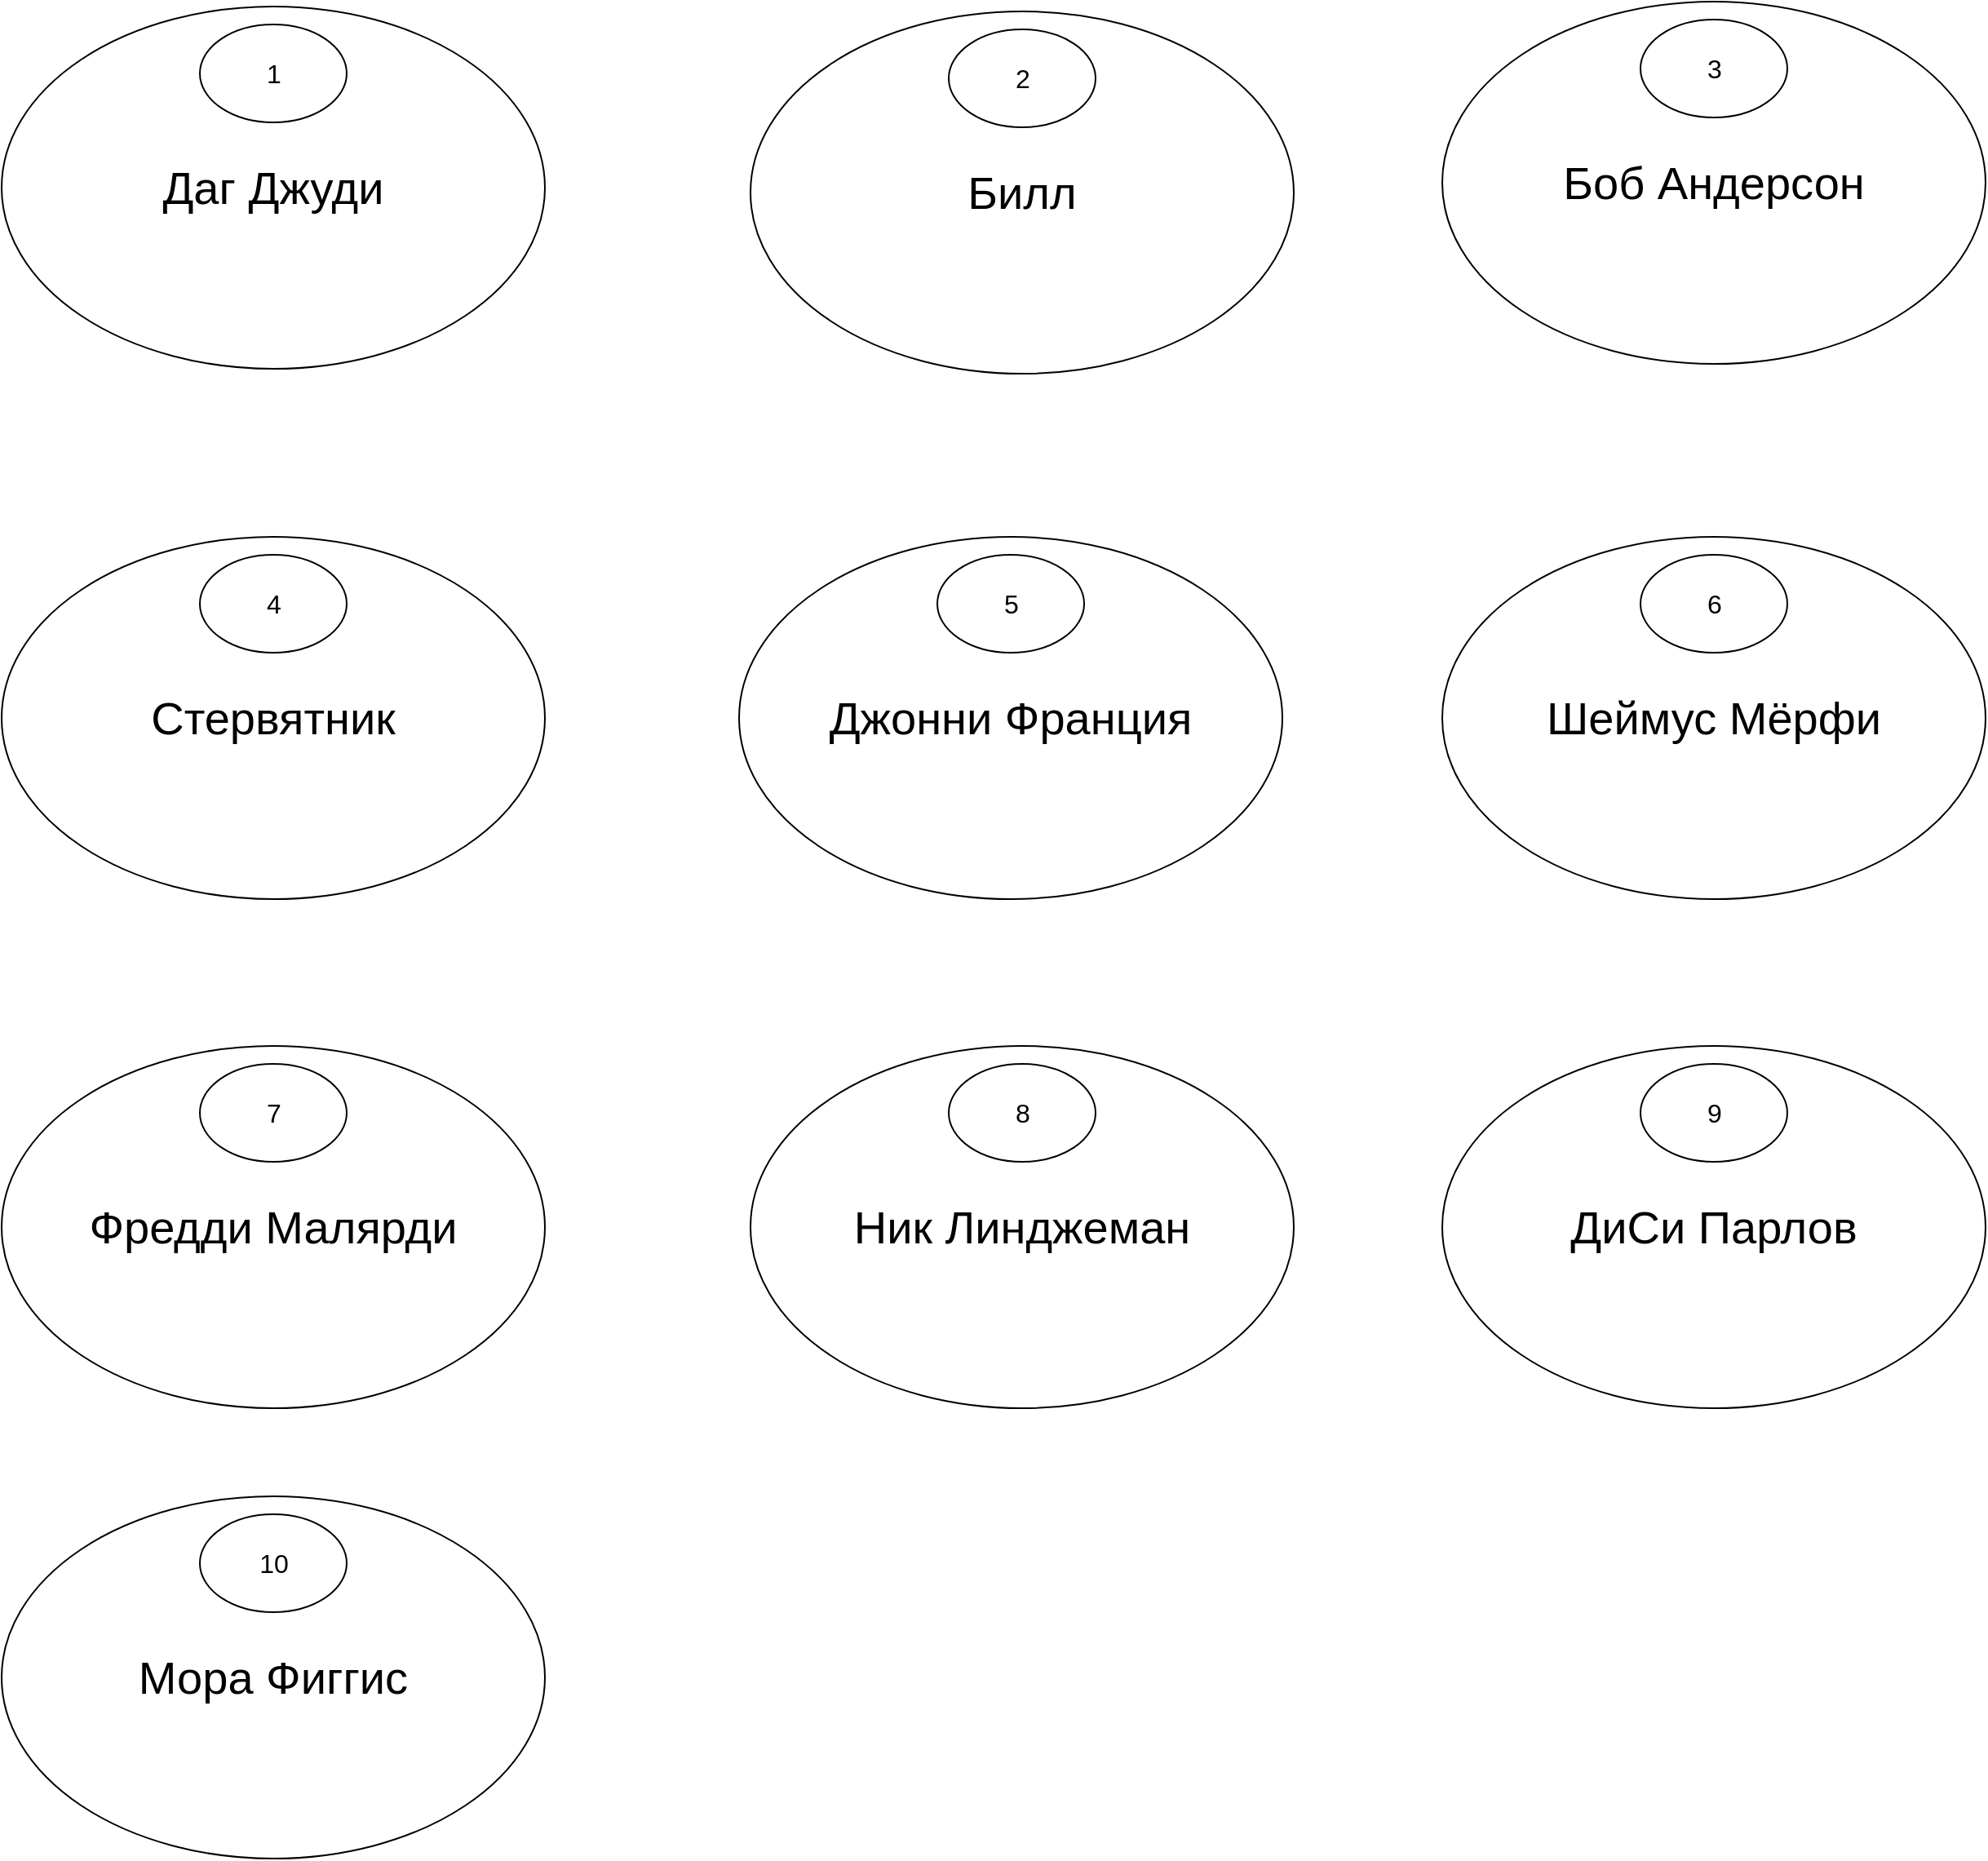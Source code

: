 <mxfile version="26.3.0" pages="12">
  <diagram name="Suspects" id="hsFAcFBT_mkaITwaSKL3">
    <mxGraphModel grid="0" page="0" gridSize="10" guides="1" tooltips="1" connect="1" arrows="1" fold="1" pageScale="1" pageWidth="827" pageHeight="1169" math="0" shadow="0">
      <root>
        <mxCell id="0" />
        <mxCell id="1" parent="0" />
        <mxCell id="8Q-a-VtaLgFedycwwGzC-6" value="Даг Джуди" style="group" connectable="0" vertex="1" parent="1">
          <mxGeometry x="-257" y="-158" width="333" height="222" as="geometry" />
        </mxCell>
        <mxCell id="8Q-a-VtaLgFedycwwGzC-1" value="&lt;font style=&quot;font-size: 28px;&quot;&gt;Даг Джуди&lt;/font&gt;" style="ellipse;whiteSpace=wrap;html=1;" vertex="1" parent="8Q-a-VtaLgFedycwwGzC-6">
          <mxGeometry width="333" height="222" as="geometry" />
        </mxCell>
        <mxCell id="8Q-a-VtaLgFedycwwGzC-2" value="" style="ellipse;whiteSpace=wrap;html=1;" vertex="1" parent="8Q-a-VtaLgFedycwwGzC-6">
          <mxGeometry x="121.5" y="11" width="90" height="60" as="geometry" />
        </mxCell>
        <mxCell id="8Q-a-VtaLgFedycwwGzC-3" value="1" style="text;strokeColor=none;fillColor=none;html=1;align=center;verticalAlign=middle;whiteSpace=wrap;rounded=0;fontSize=16;" vertex="1" parent="8Q-a-VtaLgFedycwwGzC-6">
          <mxGeometry x="136.5" y="26" width="60" height="30" as="geometry" />
        </mxCell>
        <mxCell id="8Q-a-VtaLgFedycwwGzC-7" value="Даг Джуди" style="group" connectable="0" vertex="1" parent="1">
          <mxGeometry x="202" y="-155" width="333" height="222" as="geometry" />
        </mxCell>
        <mxCell id="8Q-a-VtaLgFedycwwGzC-8" value="&lt;font style=&quot;font-size: 28px;&quot;&gt;Билл&lt;/font&gt;" style="ellipse;whiteSpace=wrap;html=1;" vertex="1" parent="8Q-a-VtaLgFedycwwGzC-7">
          <mxGeometry width="333" height="222" as="geometry" />
        </mxCell>
        <mxCell id="8Q-a-VtaLgFedycwwGzC-9" value="" style="ellipse;whiteSpace=wrap;html=1;" vertex="1" parent="8Q-a-VtaLgFedycwwGzC-7">
          <mxGeometry x="121.5" y="11" width="90" height="60" as="geometry" />
        </mxCell>
        <mxCell id="8Q-a-VtaLgFedycwwGzC-10" value="2" style="text;strokeColor=none;fillColor=none;html=1;align=center;verticalAlign=middle;whiteSpace=wrap;rounded=0;fontSize=16;" vertex="1" parent="8Q-a-VtaLgFedycwwGzC-7">
          <mxGeometry x="136.5" y="26" width="60" height="30" as="geometry" />
        </mxCell>
        <mxCell id="8Q-a-VtaLgFedycwwGzC-11" value="Даг Джуди" style="group" connectable="0" vertex="1" parent="1">
          <mxGeometry x="626" y="-161" width="333" height="222" as="geometry" />
        </mxCell>
        <mxCell id="8Q-a-VtaLgFedycwwGzC-12" value="&lt;font style=&quot;font-size: 28px;&quot;&gt;Боб Андерсон&lt;/font&gt;" style="ellipse;whiteSpace=wrap;html=1;" vertex="1" parent="8Q-a-VtaLgFedycwwGzC-11">
          <mxGeometry width="333" height="222" as="geometry" />
        </mxCell>
        <mxCell id="8Q-a-VtaLgFedycwwGzC-13" value="" style="ellipse;whiteSpace=wrap;html=1;" vertex="1" parent="8Q-a-VtaLgFedycwwGzC-11">
          <mxGeometry x="121.5" y="11" width="90" height="60" as="geometry" />
        </mxCell>
        <mxCell id="8Q-a-VtaLgFedycwwGzC-14" value="3" style="text;strokeColor=none;fillColor=none;html=1;align=center;verticalAlign=middle;whiteSpace=wrap;rounded=0;fontSize=16;" vertex="1" parent="8Q-a-VtaLgFedycwwGzC-11">
          <mxGeometry x="136.5" y="26" width="60" height="30" as="geometry" />
        </mxCell>
        <mxCell id="8Q-a-VtaLgFedycwwGzC-15" value="Даг Джуди" style="group" connectable="0" vertex="1" parent="1">
          <mxGeometry x="-257" y="167" width="333" height="222" as="geometry" />
        </mxCell>
        <mxCell id="8Q-a-VtaLgFedycwwGzC-16" value="&lt;font style=&quot;font-size: 28px;&quot;&gt;Стервятник&lt;/font&gt;" style="ellipse;whiteSpace=wrap;html=1;" vertex="1" parent="8Q-a-VtaLgFedycwwGzC-15">
          <mxGeometry width="333" height="222" as="geometry" />
        </mxCell>
        <mxCell id="8Q-a-VtaLgFedycwwGzC-17" value="" style="ellipse;whiteSpace=wrap;html=1;" vertex="1" parent="8Q-a-VtaLgFedycwwGzC-15">
          <mxGeometry x="121.5" y="11" width="90" height="60" as="geometry" />
        </mxCell>
        <mxCell id="8Q-a-VtaLgFedycwwGzC-18" value="4" style="text;strokeColor=none;fillColor=none;html=1;align=center;verticalAlign=middle;whiteSpace=wrap;rounded=0;fontSize=16;" vertex="1" parent="8Q-a-VtaLgFedycwwGzC-15">
          <mxGeometry x="136.5" y="26" width="60" height="30" as="geometry" />
        </mxCell>
        <mxCell id="8Q-a-VtaLgFedycwwGzC-19" value="Даг Джуди" style="group" connectable="0" vertex="1" parent="1">
          <mxGeometry x="195" y="167" width="333" height="222" as="geometry" />
        </mxCell>
        <mxCell id="8Q-a-VtaLgFedycwwGzC-20" value="&lt;font style=&quot;font-size: 28px;&quot;&gt;Джонни Франция&lt;/font&gt;" style="ellipse;whiteSpace=wrap;html=1;" vertex="1" parent="8Q-a-VtaLgFedycwwGzC-19">
          <mxGeometry width="333" height="222" as="geometry" />
        </mxCell>
        <mxCell id="8Q-a-VtaLgFedycwwGzC-21" value="" style="ellipse;whiteSpace=wrap;html=1;" vertex="1" parent="8Q-a-VtaLgFedycwwGzC-19">
          <mxGeometry x="121.5" y="11" width="90" height="60" as="geometry" />
        </mxCell>
        <mxCell id="8Q-a-VtaLgFedycwwGzC-22" value="5" style="text;strokeColor=none;fillColor=none;html=1;align=center;verticalAlign=middle;whiteSpace=wrap;rounded=0;fontSize=16;" vertex="1" parent="8Q-a-VtaLgFedycwwGzC-19">
          <mxGeometry x="136.5" y="26" width="60" height="30" as="geometry" />
        </mxCell>
        <mxCell id="8Q-a-VtaLgFedycwwGzC-23" value="Даг Джуди" style="group" connectable="0" vertex="1" parent="1">
          <mxGeometry x="626" y="167" width="333" height="222" as="geometry" />
        </mxCell>
        <mxCell id="8Q-a-VtaLgFedycwwGzC-24" value="&lt;font style=&quot;font-size: 28px;&quot;&gt;Шеймус Мёрфи&lt;/font&gt;" style="ellipse;whiteSpace=wrap;html=1;" vertex="1" parent="8Q-a-VtaLgFedycwwGzC-23">
          <mxGeometry width="333" height="222" as="geometry" />
        </mxCell>
        <mxCell id="8Q-a-VtaLgFedycwwGzC-25" value="" style="ellipse;whiteSpace=wrap;html=1;" vertex="1" parent="8Q-a-VtaLgFedycwwGzC-23">
          <mxGeometry x="121.5" y="11" width="90" height="60" as="geometry" />
        </mxCell>
        <mxCell id="8Q-a-VtaLgFedycwwGzC-26" value="6" style="text;strokeColor=none;fillColor=none;html=1;align=center;verticalAlign=middle;whiteSpace=wrap;rounded=0;fontSize=16;" vertex="1" parent="8Q-a-VtaLgFedycwwGzC-23">
          <mxGeometry x="136.5" y="26" width="60" height="30" as="geometry" />
        </mxCell>
        <mxCell id="8Q-a-VtaLgFedycwwGzC-27" value="Даг Джуди" style="group" connectable="0" vertex="1" parent="1">
          <mxGeometry x="-257" y="479" width="333" height="222" as="geometry" />
        </mxCell>
        <mxCell id="8Q-a-VtaLgFedycwwGzC-28" value="&lt;font style=&quot;font-size: 28px;&quot;&gt;Фредди Малярди&lt;/font&gt;" style="ellipse;whiteSpace=wrap;html=1;" vertex="1" parent="8Q-a-VtaLgFedycwwGzC-27">
          <mxGeometry width="333" height="222" as="geometry" />
        </mxCell>
        <mxCell id="8Q-a-VtaLgFedycwwGzC-29" value="" style="ellipse;whiteSpace=wrap;html=1;" vertex="1" parent="8Q-a-VtaLgFedycwwGzC-27">
          <mxGeometry x="121.5" y="11" width="90" height="60" as="geometry" />
        </mxCell>
        <mxCell id="8Q-a-VtaLgFedycwwGzC-30" value="7" style="text;strokeColor=none;fillColor=none;html=1;align=center;verticalAlign=middle;whiteSpace=wrap;rounded=0;fontSize=16;" vertex="1" parent="8Q-a-VtaLgFedycwwGzC-27">
          <mxGeometry x="136.5" y="26" width="60" height="30" as="geometry" />
        </mxCell>
        <mxCell id="8Q-a-VtaLgFedycwwGzC-31" value="Даг Джуди" style="group" connectable="0" vertex="1" parent="1">
          <mxGeometry x="202" y="479" width="333" height="222" as="geometry" />
        </mxCell>
        <mxCell id="8Q-a-VtaLgFedycwwGzC-32" value="&lt;font style=&quot;font-size: 28px;&quot;&gt;Ник Линджеман&lt;/font&gt;" style="ellipse;whiteSpace=wrap;html=1;" vertex="1" parent="8Q-a-VtaLgFedycwwGzC-31">
          <mxGeometry width="333" height="222" as="geometry" />
        </mxCell>
        <mxCell id="8Q-a-VtaLgFedycwwGzC-33" value="" style="ellipse;whiteSpace=wrap;html=1;" vertex="1" parent="8Q-a-VtaLgFedycwwGzC-31">
          <mxGeometry x="121.5" y="11" width="90" height="60" as="geometry" />
        </mxCell>
        <mxCell id="8Q-a-VtaLgFedycwwGzC-34" value="8" style="text;strokeColor=none;fillColor=none;html=1;align=center;verticalAlign=middle;whiteSpace=wrap;rounded=0;fontSize=16;" vertex="1" parent="8Q-a-VtaLgFedycwwGzC-31">
          <mxGeometry x="136.5" y="26" width="60" height="30" as="geometry" />
        </mxCell>
        <mxCell id="8Q-a-VtaLgFedycwwGzC-35" value="Даг Джуди" style="group" connectable="0" vertex="1" parent="1">
          <mxGeometry x="626" y="479" width="333" height="222" as="geometry" />
        </mxCell>
        <mxCell id="8Q-a-VtaLgFedycwwGzC-36" value="&lt;font style=&quot;font-size: 28px;&quot;&gt;ДиСи Парлов&lt;/font&gt;" style="ellipse;whiteSpace=wrap;html=1;" vertex="1" parent="8Q-a-VtaLgFedycwwGzC-35">
          <mxGeometry width="333" height="222" as="geometry" />
        </mxCell>
        <mxCell id="8Q-a-VtaLgFedycwwGzC-37" value="" style="ellipse;whiteSpace=wrap;html=1;" vertex="1" parent="8Q-a-VtaLgFedycwwGzC-35">
          <mxGeometry x="121.5" y="11" width="90" height="60" as="geometry" />
        </mxCell>
        <mxCell id="8Q-a-VtaLgFedycwwGzC-38" value="9" style="text;strokeColor=none;fillColor=none;html=1;align=center;verticalAlign=middle;whiteSpace=wrap;rounded=0;fontSize=16;" vertex="1" parent="8Q-a-VtaLgFedycwwGzC-35">
          <mxGeometry x="136.5" y="26" width="60" height="30" as="geometry" />
        </mxCell>
        <mxCell id="8Q-a-VtaLgFedycwwGzC-39" value="Даг Джуди" style="group" connectable="0" vertex="1" parent="1">
          <mxGeometry x="-257" y="755" width="333" height="222" as="geometry" />
        </mxCell>
        <mxCell id="8Q-a-VtaLgFedycwwGzC-40" value="&lt;font style=&quot;font-size: 28px;&quot;&gt;Мора Фиггис&lt;/font&gt;" style="ellipse;whiteSpace=wrap;html=1;" vertex="1" parent="8Q-a-VtaLgFedycwwGzC-39">
          <mxGeometry width="333" height="222" as="geometry" />
        </mxCell>
        <mxCell id="8Q-a-VtaLgFedycwwGzC-41" value="" style="ellipse;whiteSpace=wrap;html=1;" vertex="1" parent="8Q-a-VtaLgFedycwwGzC-39">
          <mxGeometry x="121.5" y="11" width="90" height="60" as="geometry" />
        </mxCell>
        <mxCell id="8Q-a-VtaLgFedycwwGzC-42" value="10" style="text;strokeColor=none;fillColor=none;html=1;align=center;verticalAlign=middle;whiteSpace=wrap;rounded=0;fontSize=16;" vertex="1" parent="8Q-a-VtaLgFedycwwGzC-39">
          <mxGeometry x="136.5" y="26" width="60" height="30" as="geometry" />
        </mxCell>
      </root>
    </mxGraphModel>
  </diagram>
  <diagram id="5k5junIUvpNzbD4H8Rww" name="Crime">
    <mxGraphModel grid="0" page="0" gridSize="10" guides="1" tooltips="1" connect="1" arrows="1" fold="1" pageScale="1" pageWidth="827" pageHeight="1169" math="0" shadow="0">
      <root>
        <mxCell id="0" />
        <mxCell id="1" parent="0" />
        <mxCell id="tp9X_FZAXFBNqjFgYog9-6" value="" style="group;fontSize=20;" connectable="0" vertex="1" parent="1">
          <mxGeometry x="-197" y="-22" width="358" height="179" as="geometry" />
        </mxCell>
        <mxCell id="tp9X_FZAXFBNqjFgYog9-1" value="" style="rounded=0;whiteSpace=wrap;html=1;" vertex="1" parent="tp9X_FZAXFBNqjFgYog9-6">
          <mxGeometry width="358" height="179" as="geometry" />
        </mxCell>
        <mxCell id="tp9X_FZAXFBNqjFgYog9-3" value="" style="rounded=0;whiteSpace=wrap;html=1;" vertex="1" parent="tp9X_FZAXFBNqjFgYog9-6">
          <mxGeometry x="127" y="16" width="104" height="52" as="geometry" />
        </mxCell>
        <mxCell id="tp9X_FZAXFBNqjFgYog9-4" value="1" style="text;strokeColor=none;fillColor=none;html=1;align=center;verticalAlign=middle;whiteSpace=wrap;rounded=0;fontSize=16;" vertex="1" parent="tp9X_FZAXFBNqjFgYog9-6">
          <mxGeometry x="149" y="27" width="60" height="30" as="geometry" />
        </mxCell>
        <mxCell id="tp9X_FZAXFBNqjFgYog9-5" value="Угон автомобиля" style="text;strokeColor=none;fillColor=none;html=1;align=center;verticalAlign=middle;whiteSpace=wrap;rounded=0;fontSize=20;" vertex="1" parent="tp9X_FZAXFBNqjFgYog9-6">
          <mxGeometry x="105" y="97" width="148" height="30" as="geometry" />
        </mxCell>
        <mxCell id="tp9X_FZAXFBNqjFgYog9-7" value="" style="group" connectable="0" vertex="1" parent="1">
          <mxGeometry x="-197" y="245" width="358" height="179" as="geometry" />
        </mxCell>
        <mxCell id="tp9X_FZAXFBNqjFgYog9-8" value="" style="rounded=0;whiteSpace=wrap;html=1;" vertex="1" parent="tp9X_FZAXFBNqjFgYog9-7">
          <mxGeometry width="358" height="179" as="geometry" />
        </mxCell>
        <mxCell id="tp9X_FZAXFBNqjFgYog9-9" value="" style="rounded=0;whiteSpace=wrap;html=1;" vertex="1" parent="tp9X_FZAXFBNqjFgYog9-7">
          <mxGeometry x="127" y="16" width="104" height="52" as="geometry" />
        </mxCell>
        <mxCell id="tp9X_FZAXFBNqjFgYog9-10" value="4" style="text;strokeColor=none;fillColor=none;html=1;align=center;verticalAlign=middle;whiteSpace=wrap;rounded=0;fontSize=16;" vertex="1" parent="tp9X_FZAXFBNqjFgYog9-7">
          <mxGeometry x="149" y="27" width="60" height="30" as="geometry" />
        </mxCell>
        <mxCell id="tp9X_FZAXFBNqjFgYog9-11" value="&lt;font style=&quot;font-size: 20px;&quot;&gt;Ограбление&lt;/font&gt;" style="text;strokeColor=none;fillColor=none;html=1;align=center;verticalAlign=middle;whiteSpace=wrap;rounded=0;fontSize=16;" vertex="1" parent="tp9X_FZAXFBNqjFgYog9-7">
          <mxGeometry x="105" y="97" width="148" height="30" as="geometry" />
        </mxCell>
        <mxCell id="tp9X_FZAXFBNqjFgYog9-12" value="" style="group" connectable="0" vertex="1" parent="1">
          <mxGeometry x="659" y="245" width="358" height="179" as="geometry" />
        </mxCell>
        <mxCell id="tp9X_FZAXFBNqjFgYog9-13" value="" style="rounded=0;whiteSpace=wrap;html=1;" vertex="1" parent="tp9X_FZAXFBNqjFgYog9-12">
          <mxGeometry width="358" height="179" as="geometry" />
        </mxCell>
        <mxCell id="tp9X_FZAXFBNqjFgYog9-14" value="" style="rounded=0;whiteSpace=wrap;html=1;" vertex="1" parent="tp9X_FZAXFBNqjFgYog9-12">
          <mxGeometry x="127" y="16" width="104" height="52" as="geometry" />
        </mxCell>
        <mxCell id="tp9X_FZAXFBNqjFgYog9-15" value="6" style="text;strokeColor=none;fillColor=none;html=1;align=center;verticalAlign=middle;whiteSpace=wrap;rounded=0;fontSize=16;" vertex="1" parent="tp9X_FZAXFBNqjFgYog9-12">
          <mxGeometry x="149" y="27" width="60" height="30" as="geometry" />
        </mxCell>
        <mxCell id="tp9X_FZAXFBNqjFgYog9-16" value="&lt;font style=&quot;font-size: 20px;&quot;&gt;Мошенничество&lt;/font&gt;" style="text;strokeColor=none;fillColor=none;html=1;align=center;verticalAlign=middle;whiteSpace=wrap;rounded=0;fontSize=16;" vertex="1" parent="tp9X_FZAXFBNqjFgYog9-12">
          <mxGeometry x="105" y="97" width="148" height="30" as="geometry" />
        </mxCell>
        <mxCell id="tp9X_FZAXFBNqjFgYog9-17" value="" style="group" connectable="0" vertex="1" parent="1">
          <mxGeometry x="235" y="245" width="358" height="179" as="geometry" />
        </mxCell>
        <mxCell id="tp9X_FZAXFBNqjFgYog9-18" value="" style="rounded=0;whiteSpace=wrap;html=1;" vertex="1" parent="tp9X_FZAXFBNqjFgYog9-17">
          <mxGeometry width="358" height="179" as="geometry" />
        </mxCell>
        <mxCell id="tp9X_FZAXFBNqjFgYog9-19" value="" style="rounded=0;whiteSpace=wrap;html=1;" vertex="1" parent="tp9X_FZAXFBNqjFgYog9-17">
          <mxGeometry x="127" y="16" width="104" height="52" as="geometry" />
        </mxCell>
        <mxCell id="tp9X_FZAXFBNqjFgYog9-20" value="5" style="text;strokeColor=none;fillColor=none;html=1;align=center;verticalAlign=middle;whiteSpace=wrap;rounded=0;fontSize=16;" vertex="1" parent="tp9X_FZAXFBNqjFgYog9-17">
          <mxGeometry x="149" y="27" width="60" height="30" as="geometry" />
        </mxCell>
        <mxCell id="tp9X_FZAXFBNqjFgYog9-21" value="&lt;font style=&quot;font-size: 20px;&quot;&gt;Похищение&lt;/font&gt;" style="text;strokeColor=none;fillColor=none;html=1;align=center;verticalAlign=middle;whiteSpace=wrap;rounded=0;fontSize=16;" vertex="1" parent="tp9X_FZAXFBNqjFgYog9-17">
          <mxGeometry x="105" y="97" width="148" height="30" as="geometry" />
        </mxCell>
        <mxCell id="tp9X_FZAXFBNqjFgYog9-22" value="" style="group" connectable="0" vertex="1" parent="1">
          <mxGeometry x="659" y="-22" width="358" height="179" as="geometry" />
        </mxCell>
        <mxCell id="tp9X_FZAXFBNqjFgYog9-23" value="" style="rounded=0;whiteSpace=wrap;html=1;" vertex="1" parent="tp9X_FZAXFBNqjFgYog9-22">
          <mxGeometry width="358" height="179" as="geometry" />
        </mxCell>
        <mxCell id="tp9X_FZAXFBNqjFgYog9-24" value="" style="rounded=0;whiteSpace=wrap;html=1;" vertex="1" parent="tp9X_FZAXFBNqjFgYog9-22">
          <mxGeometry x="127" y="16" width="104" height="52" as="geometry" />
        </mxCell>
        <mxCell id="tp9X_FZAXFBNqjFgYog9-25" value="3" style="text;strokeColor=none;fillColor=none;html=1;align=center;verticalAlign=middle;whiteSpace=wrap;rounded=0;fontSize=16;" vertex="1" parent="tp9X_FZAXFBNqjFgYog9-22">
          <mxGeometry x="149" y="27" width="60" height="30" as="geometry" />
        </mxCell>
        <mxCell id="tp9X_FZAXFBNqjFgYog9-26" value="&lt;font style=&quot;font-size: 20px;&quot;&gt;Убийство&lt;/font&gt;" style="text;strokeColor=none;fillColor=none;html=1;align=center;verticalAlign=middle;whiteSpace=wrap;rounded=0;fontSize=16;" vertex="1" parent="tp9X_FZAXFBNqjFgYog9-22">
          <mxGeometry x="105" y="97" width="148" height="30" as="geometry" />
        </mxCell>
        <mxCell id="tp9X_FZAXFBNqjFgYog9-27" value="" style="group" connectable="0" vertex="1" parent="1">
          <mxGeometry x="235" y="-20" width="358" height="179" as="geometry" />
        </mxCell>
        <mxCell id="tp9X_FZAXFBNqjFgYog9-28" value="" style="rounded=0;whiteSpace=wrap;html=1;" vertex="1" parent="tp9X_FZAXFBNqjFgYog9-27">
          <mxGeometry width="358" height="179" as="geometry" />
        </mxCell>
        <mxCell id="tp9X_FZAXFBNqjFgYog9-29" value="" style="rounded=0;whiteSpace=wrap;html=1;" vertex="1" parent="tp9X_FZAXFBNqjFgYog9-27">
          <mxGeometry x="127" y="16" width="104" height="52" as="geometry" />
        </mxCell>
        <mxCell id="tp9X_FZAXFBNqjFgYog9-30" value="2" style="text;strokeColor=none;fillColor=none;html=1;align=center;verticalAlign=middle;whiteSpace=wrap;rounded=0;fontSize=16;" vertex="1" parent="tp9X_FZAXFBNqjFgYog9-27">
          <mxGeometry x="149" y="27" width="60" height="30" as="geometry" />
        </mxCell>
        <mxCell id="tp9X_FZAXFBNqjFgYog9-31" value="&lt;font style=&quot;font-size: 20px;&quot;&gt;Трафик наркотиков&lt;/font&gt;" style="text;strokeColor=none;fillColor=none;html=1;align=center;verticalAlign=middle;whiteSpace=wrap;rounded=0;fontSize=16;" vertex="1" parent="tp9X_FZAXFBNqjFgYog9-27">
          <mxGeometry x="105" y="97" width="148" height="30" as="geometry" />
        </mxCell>
        <mxCell id="tp9X_FZAXFBNqjFgYog9-63" value="" style="group" connectable="0" vertex="1" parent="1">
          <mxGeometry x="-197" y="498" width="358" height="179" as="geometry" />
        </mxCell>
        <mxCell id="tp9X_FZAXFBNqjFgYog9-49" value="" style="rounded=0;whiteSpace=wrap;html=1;" vertex="1" parent="tp9X_FZAXFBNqjFgYog9-63">
          <mxGeometry width="358" height="179" as="geometry" />
        </mxCell>
        <mxCell id="tp9X_FZAXFBNqjFgYog9-50" value="" style="rounded=0;whiteSpace=wrap;html=1;" vertex="1" parent="tp9X_FZAXFBNqjFgYog9-63">
          <mxGeometry x="127" y="16" width="104" height="52" as="geometry" />
        </mxCell>
        <mxCell id="tp9X_FZAXFBNqjFgYog9-51" value="7" style="text;strokeColor=none;fillColor=none;html=1;align=center;verticalAlign=middle;whiteSpace=wrap;rounded=0;fontSize=16;" vertex="1" parent="tp9X_FZAXFBNqjFgYog9-63">
          <mxGeometry x="149" y="27" width="60" height="30" as="geometry" />
        </mxCell>
        <mxCell id="tp9X_FZAXFBNqjFgYog9-52" value="&lt;font style=&quot;font-size: 20px;&quot;&gt;Кража со взломом&lt;/font&gt;" style="text;strokeColor=none;fillColor=none;html=1;align=center;verticalAlign=middle;whiteSpace=wrap;rounded=0;fontSize=16;" vertex="1" parent="tp9X_FZAXFBNqjFgYog9-63">
          <mxGeometry x="105" y="97" width="148" height="30" as="geometry" />
        </mxCell>
        <mxCell id="otkppgFNT27Rxm68nW3u-1" style="edgeStyle=none;curved=1;rounded=0;orthogonalLoop=1;jettySize=auto;html=1;exitX=0.5;exitY=1;exitDx=0;exitDy=0;fontSize=12;startSize=8;endSize=8;" edge="1" parent="tp9X_FZAXFBNqjFgYog9-63" source="tp9X_FZAXFBNqjFgYog9-52" target="tp9X_FZAXFBNqjFgYog9-52">
          <mxGeometry relative="1" as="geometry" />
        </mxCell>
        <mxCell id="tp9X_FZAXFBNqjFgYog9-64" value="" style="group" connectable="0" vertex="1" parent="1">
          <mxGeometry x="235" y="498" width="358" height="179" as="geometry" />
        </mxCell>
        <mxCell id="tp9X_FZAXFBNqjFgYog9-59" value="" style="rounded=0;whiteSpace=wrap;html=1;" vertex="1" parent="tp9X_FZAXFBNqjFgYog9-64">
          <mxGeometry width="358" height="179" as="geometry" />
        </mxCell>
        <mxCell id="tp9X_FZAXFBNqjFgYog9-60" value="" style="rounded=0;whiteSpace=wrap;html=1;" vertex="1" parent="tp9X_FZAXFBNqjFgYog9-64">
          <mxGeometry x="127" y="16" width="104" height="52" as="geometry" />
        </mxCell>
        <mxCell id="tp9X_FZAXFBNqjFgYog9-61" value="8" style="text;strokeColor=none;fillColor=none;html=1;align=center;verticalAlign=middle;whiteSpace=wrap;rounded=0;fontSize=16;" vertex="1" parent="tp9X_FZAXFBNqjFgYog9-64">
          <mxGeometry x="149" y="27" width="60" height="30" as="geometry" />
        </mxCell>
        <mxCell id="tp9X_FZAXFBNqjFgYog9-62" value="&lt;font style=&quot;font-size: 20px;&quot;&gt;Поджог&lt;/font&gt;" style="text;strokeColor=none;fillColor=none;html=1;align=center;verticalAlign=middle;whiteSpace=wrap;rounded=0;fontSize=16;" vertex="1" parent="tp9X_FZAXFBNqjFgYog9-64">
          <mxGeometry x="105" y="97" width="148" height="30" as="geometry" />
        </mxCell>
        <mxCell id="tp9X_FZAXFBNqjFgYog9-65" value="" style="group" connectable="0" vertex="1" parent="1">
          <mxGeometry x="659" y="498" width="358" height="179" as="geometry" />
        </mxCell>
        <mxCell id="tp9X_FZAXFBNqjFgYog9-54" value="" style="rounded=0;whiteSpace=wrap;html=1;" vertex="1" parent="tp9X_FZAXFBNqjFgYog9-65">
          <mxGeometry width="358" height="179" as="geometry" />
        </mxCell>
        <mxCell id="tp9X_FZAXFBNqjFgYog9-55" value="" style="rounded=0;whiteSpace=wrap;html=1;" vertex="1" parent="tp9X_FZAXFBNqjFgYog9-65">
          <mxGeometry x="127" y="16" width="104" height="52" as="geometry" />
        </mxCell>
        <mxCell id="tp9X_FZAXFBNqjFgYog9-56" value="9" style="text;strokeColor=none;fillColor=none;html=1;align=center;verticalAlign=middle;whiteSpace=wrap;rounded=0;fontSize=16;" vertex="1" parent="tp9X_FZAXFBNqjFgYog9-65">
          <mxGeometry x="149" y="27" width="60" height="30" as="geometry" />
        </mxCell>
        <mxCell id="tp9X_FZAXFBNqjFgYog9-57" value="&lt;font style=&quot;font-size: 20px;&quot;&gt;Нападение&lt;/font&gt;" style="text;strokeColor=none;fillColor=none;html=1;align=center;verticalAlign=middle;whiteSpace=wrap;rounded=0;fontSize=16;" vertex="1" parent="tp9X_FZAXFBNqjFgYog9-65">
          <mxGeometry x="105" y="97" width="148" height="30" as="geometry" />
        </mxCell>
        <mxCell id="tp9X_FZAXFBNqjFgYog9-66" value="" style="group" connectable="0" vertex="1" parent="1">
          <mxGeometry x="-199" y="746" width="358" height="179" as="geometry" />
        </mxCell>
        <mxCell id="tp9X_FZAXFBNqjFgYog9-67" value="" style="rounded=0;whiteSpace=wrap;html=1;" vertex="1" parent="tp9X_FZAXFBNqjFgYog9-66">
          <mxGeometry width="358" height="179" as="geometry" />
        </mxCell>
        <mxCell id="tp9X_FZAXFBNqjFgYog9-68" value="" style="rounded=0;whiteSpace=wrap;html=1;" vertex="1" parent="tp9X_FZAXFBNqjFgYog9-66">
          <mxGeometry x="127" y="16" width="104" height="52" as="geometry" />
        </mxCell>
        <mxCell id="tp9X_FZAXFBNqjFgYog9-69" value="10" style="text;strokeColor=none;fillColor=none;html=1;align=center;verticalAlign=middle;whiteSpace=wrap;rounded=0;fontSize=16;" vertex="1" parent="tp9X_FZAXFBNqjFgYog9-66">
          <mxGeometry x="149" y="27" width="60" height="30" as="geometry" />
        </mxCell>
        <mxCell id="tp9X_FZAXFBNqjFgYog9-70" value="&lt;font style=&quot;font-size: 20px;&quot;&gt;Киберпреступление&lt;/font&gt;" style="text;strokeColor=none;fillColor=none;html=1;align=center;verticalAlign=middle;whiteSpace=wrap;rounded=0;fontSize=16;" vertex="1" parent="tp9X_FZAXFBNqjFgYog9-66">
          <mxGeometry x="105" y="97" width="148" height="30" as="geometry" />
        </mxCell>
      </root>
    </mxGraphModel>
  </diagram>
  <diagram id="L60Zk6khEw4SkX8QuwkD" name="Evidence">
    <mxGraphModel grid="0" page="0" gridSize="10" guides="1" tooltips="1" connect="1" arrows="1" fold="1" pageScale="1" pageWidth="827" pageHeight="1169" math="0" shadow="0">
      <root>
        <mxCell id="0" />
        <mxCell id="1" parent="0" />
        <mxCell id="ihwHmyrYzqJHbN2lSisH-5" value="" style="group" connectable="0" vertex="1" parent="1">
          <mxGeometry x="-60" y="853" width="211" height="211" as="geometry" />
        </mxCell>
        <mxCell id="ihwHmyrYzqJHbN2lSisH-1" value="" style="whiteSpace=wrap;html=1;aspect=fixed;" vertex="1" parent="ihwHmyrYzqJHbN2lSisH-5">
          <mxGeometry width="211" height="211" as="geometry" />
        </mxCell>
        <mxCell id="ihwHmyrYzqJHbN2lSisH-2" value="" style="whiteSpace=wrap;html=1;aspect=fixed;" vertex="1" parent="ihwHmyrYzqJHbN2lSisH-5">
          <mxGeometry x="73" y="13" width="65" height="65" as="geometry" />
        </mxCell>
        <mxCell id="ihwHmyrYzqJHbN2lSisH-3" value="7" style="text;strokeColor=none;fillColor=none;html=1;align=center;verticalAlign=middle;whiteSpace=wrap;rounded=0;fontSize=16;" vertex="1" parent="ihwHmyrYzqJHbN2lSisH-5">
          <mxGeometry x="75.5" y="30.5" width="60" height="30" as="geometry" />
        </mxCell>
        <mxCell id="ihwHmyrYzqJHbN2lSisH-4" value="&lt;font style=&quot;font-size: 20px;&quot;&gt;Мешок с деньгами&lt;/font&gt;" style="text;strokeColor=none;fillColor=none;html=1;align=center;verticalAlign=middle;whiteSpace=wrap;rounded=0;fontSize=16;" vertex="1" parent="ihwHmyrYzqJHbN2lSisH-5">
          <mxGeometry x="75.5" y="118" width="60.5" height="30" as="geometry" />
        </mxCell>
        <mxCell id="ihwHmyrYzqJHbN2lSisH-6" value="" style="group" connectable="0" vertex="1" parent="1">
          <mxGeometry x="197" y="853" width="211" height="211" as="geometry" />
        </mxCell>
        <mxCell id="ihwHmyrYzqJHbN2lSisH-7" value="" style="whiteSpace=wrap;html=1;aspect=fixed;" vertex="1" parent="ihwHmyrYzqJHbN2lSisH-6">
          <mxGeometry width="211" height="211" as="geometry" />
        </mxCell>
        <mxCell id="ihwHmyrYzqJHbN2lSisH-8" value="" style="whiteSpace=wrap;html=1;aspect=fixed;" vertex="1" parent="ihwHmyrYzqJHbN2lSisH-6">
          <mxGeometry x="73" y="13" width="65" height="65" as="geometry" />
        </mxCell>
        <mxCell id="ihwHmyrYzqJHbN2lSisH-9" value="8" style="text;strokeColor=none;fillColor=none;html=1;align=center;verticalAlign=middle;whiteSpace=wrap;rounded=0;fontSize=16;" vertex="1" parent="ihwHmyrYzqJHbN2lSisH-6">
          <mxGeometry x="75.5" y="30.5" width="60" height="30" as="geometry" />
        </mxCell>
        <mxCell id="ihwHmyrYzqJHbN2lSisH-10" value="&lt;font style=&quot;font-size: 20px;&quot;&gt;Фотография&lt;/font&gt;" style="text;strokeColor=none;fillColor=none;html=1;align=center;verticalAlign=middle;whiteSpace=wrap;rounded=0;fontSize=16;" vertex="1" parent="ihwHmyrYzqJHbN2lSisH-6">
          <mxGeometry x="75.5" y="118" width="60" height="30" as="geometry" />
        </mxCell>
        <mxCell id="ihwHmyrYzqJHbN2lSisH-11" value="" style="group" connectable="0" vertex="1" parent="1">
          <mxGeometry x="466" y="853" width="211" height="211" as="geometry" />
        </mxCell>
        <mxCell id="ihwHmyrYzqJHbN2lSisH-12" value="" style="whiteSpace=wrap;html=1;aspect=fixed;" vertex="1" parent="ihwHmyrYzqJHbN2lSisH-11">
          <mxGeometry width="211" height="211" as="geometry" />
        </mxCell>
        <mxCell id="ihwHmyrYzqJHbN2lSisH-13" value="" style="whiteSpace=wrap;html=1;aspect=fixed;" vertex="1" parent="ihwHmyrYzqJHbN2lSisH-11">
          <mxGeometry x="73" y="13" width="65" height="65" as="geometry" />
        </mxCell>
        <mxCell id="ihwHmyrYzqJHbN2lSisH-14" value="9" style="text;strokeColor=none;fillColor=none;html=1;align=center;verticalAlign=middle;whiteSpace=wrap;rounded=0;fontSize=16;" vertex="1" parent="ihwHmyrYzqJHbN2lSisH-11">
          <mxGeometry x="75.5" y="30.5" width="60" height="30" as="geometry" />
        </mxCell>
        <mxCell id="ihwHmyrYzqJHbN2lSisH-15" value="&lt;font style=&quot;font-size: 20px;&quot;&gt;Аудиозапись&lt;/font&gt;" style="text;strokeColor=none;fillColor=none;html=1;align=center;verticalAlign=middle;whiteSpace=wrap;rounded=0;fontSize=16;" vertex="1" parent="ihwHmyrYzqJHbN2lSisH-11">
          <mxGeometry x="75.5" y="118" width="60" height="30" as="geometry" />
        </mxCell>
        <mxCell id="ihwHmyrYzqJHbN2lSisH-16" value="" style="group;fontSize=20;" connectable="0" vertex="1" parent="1">
          <mxGeometry x="-60" y="336" width="211" height="211" as="geometry" />
        </mxCell>
        <mxCell id="ihwHmyrYzqJHbN2lSisH-17" value="" style="whiteSpace=wrap;html=1;aspect=fixed;" vertex="1" parent="ihwHmyrYzqJHbN2lSisH-16">
          <mxGeometry width="211" height="211" as="geometry" />
        </mxCell>
        <mxCell id="ihwHmyrYzqJHbN2lSisH-18" value="" style="whiteSpace=wrap;html=1;aspect=fixed;" vertex="1" parent="ihwHmyrYzqJHbN2lSisH-16">
          <mxGeometry x="73" y="13" width="65" height="65" as="geometry" />
        </mxCell>
        <mxCell id="ihwHmyrYzqJHbN2lSisH-19" value="1" style="text;strokeColor=none;fillColor=none;html=1;align=center;verticalAlign=middle;whiteSpace=wrap;rounded=0;fontSize=16;" vertex="1" parent="ihwHmyrYzqJHbN2lSisH-16">
          <mxGeometry x="75.5" y="30.5" width="60" height="30" as="geometry" />
        </mxCell>
        <mxCell id="ihwHmyrYzqJHbN2lSisH-20" value="&lt;font style=&quot;font-size: 20px;&quot;&gt;Отпечаток пальца&lt;/font&gt;" style="text;strokeColor=none;fillColor=none;html=1;align=center;verticalAlign=middle;whiteSpace=wrap;rounded=0;fontSize=16;" vertex="1" parent="ihwHmyrYzqJHbN2lSisH-16">
          <mxGeometry x="75.5" y="118" width="60" height="30" as="geometry" />
        </mxCell>
        <mxCell id="ihwHmyrYzqJHbN2lSisH-21" value="" style="group" connectable="0" vertex="1" parent="1">
          <mxGeometry x="202" y="336" width="211" height="211" as="geometry" />
        </mxCell>
        <mxCell id="ihwHmyrYzqJHbN2lSisH-22" value="" style="whiteSpace=wrap;html=1;aspect=fixed;" vertex="1" parent="ihwHmyrYzqJHbN2lSisH-21">
          <mxGeometry width="211" height="211" as="geometry" />
        </mxCell>
        <mxCell id="ihwHmyrYzqJHbN2lSisH-23" value="" style="whiteSpace=wrap;html=1;aspect=fixed;" vertex="1" parent="ihwHmyrYzqJHbN2lSisH-21">
          <mxGeometry x="73" y="13" width="65" height="65" as="geometry" />
        </mxCell>
        <mxCell id="ihwHmyrYzqJHbN2lSisH-24" value="2" style="text;strokeColor=none;fillColor=none;html=1;align=center;verticalAlign=middle;whiteSpace=wrap;rounded=0;fontSize=16;" vertex="1" parent="ihwHmyrYzqJHbN2lSisH-21">
          <mxGeometry x="75.5" y="30.5" width="60" height="30" as="geometry" />
        </mxCell>
        <mxCell id="ihwHmyrYzqJHbN2lSisH-25" value="&lt;font style=&quot;font-size: 20px;&quot;&gt;Видеонаблюдение&lt;/font&gt;" style="text;strokeColor=none;fillColor=none;html=1;align=center;verticalAlign=middle;whiteSpace=wrap;rounded=0;fontSize=16;" vertex="1" parent="ihwHmyrYzqJHbN2lSisH-21">
          <mxGeometry x="75.5" y="127" width="60" height="30" as="geometry" />
        </mxCell>
        <mxCell id="ihwHmyrYzqJHbN2lSisH-26" value="" style="group" connectable="0" vertex="1" parent="1">
          <mxGeometry x="466" y="336" width="211" height="211" as="geometry" />
        </mxCell>
        <mxCell id="ihwHmyrYzqJHbN2lSisH-27" value="" style="whiteSpace=wrap;html=1;aspect=fixed;" vertex="1" parent="ihwHmyrYzqJHbN2lSisH-26">
          <mxGeometry width="211" height="211" as="geometry" />
        </mxCell>
        <mxCell id="ihwHmyrYzqJHbN2lSisH-28" value="" style="whiteSpace=wrap;html=1;aspect=fixed;" vertex="1" parent="ihwHmyrYzqJHbN2lSisH-26">
          <mxGeometry x="73" y="13" width="65" height="65" as="geometry" />
        </mxCell>
        <mxCell id="ihwHmyrYzqJHbN2lSisH-29" value="3" style="text;strokeColor=none;fillColor=none;html=1;align=center;verticalAlign=middle;whiteSpace=wrap;rounded=0;fontSize=16;" vertex="1" parent="ihwHmyrYzqJHbN2lSisH-26">
          <mxGeometry x="75.5" y="30.5" width="60" height="30" as="geometry" />
        </mxCell>
        <mxCell id="ihwHmyrYzqJHbN2lSisH-30" value="&lt;font style=&quot;font-size: 20px;&quot;&gt;Текстовые сообщения&lt;/font&gt;" style="text;strokeColor=none;fillColor=none;html=1;align=center;verticalAlign=middle;whiteSpace=wrap;rounded=0;fontSize=16;" vertex="1" parent="ihwHmyrYzqJHbN2lSisH-26">
          <mxGeometry x="75.5" y="118" width="60" height="30" as="geometry" />
        </mxCell>
        <mxCell id="ihwHmyrYzqJHbN2lSisH-31" value="" style="group" connectable="0" vertex="1" parent="1">
          <mxGeometry x="-60" y="595" width="211" height="211" as="geometry" />
        </mxCell>
        <mxCell id="ihwHmyrYzqJHbN2lSisH-32" value="" style="whiteSpace=wrap;html=1;aspect=fixed;" vertex="1" parent="ihwHmyrYzqJHbN2lSisH-31">
          <mxGeometry width="211" height="211" as="geometry" />
        </mxCell>
        <mxCell id="ihwHmyrYzqJHbN2lSisH-33" value="" style="whiteSpace=wrap;html=1;aspect=fixed;" vertex="1" parent="ihwHmyrYzqJHbN2lSisH-31">
          <mxGeometry x="73" y="13" width="65" height="65" as="geometry" />
        </mxCell>
        <mxCell id="ihwHmyrYzqJHbN2lSisH-34" value="4" style="text;strokeColor=none;fillColor=none;html=1;align=center;verticalAlign=middle;whiteSpace=wrap;rounded=0;fontSize=16;" vertex="1" parent="ihwHmyrYzqJHbN2lSisH-31">
          <mxGeometry x="75.5" y="30.5" width="60" height="30" as="geometry" />
        </mxCell>
        <mxCell id="ihwHmyrYzqJHbN2lSisH-35" value="&lt;font style=&quot;font-size: 20px;&quot;&gt;ДНК&lt;/font&gt;" style="text;strokeColor=none;fillColor=none;html=1;align=center;verticalAlign=middle;whiteSpace=wrap;rounded=0;fontSize=16;" vertex="1" parent="ihwHmyrYzqJHbN2lSisH-31">
          <mxGeometry x="75.5" y="118" width="60" height="30" as="geometry" />
        </mxCell>
        <mxCell id="ihwHmyrYzqJHbN2lSisH-36" value="" style="group" connectable="0" vertex="1" parent="1">
          <mxGeometry x="204" y="595" width="211" height="211" as="geometry" />
        </mxCell>
        <mxCell id="ihwHmyrYzqJHbN2lSisH-37" value="" style="whiteSpace=wrap;html=1;aspect=fixed;" vertex="1" parent="ihwHmyrYzqJHbN2lSisH-36">
          <mxGeometry width="211" height="211" as="geometry" />
        </mxCell>
        <mxCell id="ihwHmyrYzqJHbN2lSisH-38" value="" style="whiteSpace=wrap;html=1;aspect=fixed;" vertex="1" parent="ihwHmyrYzqJHbN2lSisH-36">
          <mxGeometry x="73" y="13" width="65" height="65" as="geometry" />
        </mxCell>
        <mxCell id="ihwHmyrYzqJHbN2lSisH-39" value="5" style="text;strokeColor=none;fillColor=none;html=1;align=center;verticalAlign=middle;whiteSpace=wrap;rounded=0;fontSize=16;" vertex="1" parent="ihwHmyrYzqJHbN2lSisH-36">
          <mxGeometry x="75.5" y="30.5" width="60" height="30" as="geometry" />
        </mxCell>
        <mxCell id="ihwHmyrYzqJHbN2lSisH-40" value="&lt;font style=&quot;font-size: 20px;&quot;&gt;Оружие&lt;/font&gt;" style="text;strokeColor=none;fillColor=none;html=1;align=center;verticalAlign=middle;whiteSpace=wrap;rounded=0;fontSize=16;" vertex="1" parent="ihwHmyrYzqJHbN2lSisH-36">
          <mxGeometry x="75.5" y="118" width="60" height="30" as="geometry" />
        </mxCell>
        <mxCell id="ihwHmyrYzqJHbN2lSisH-41" value="" style="group" connectable="0" vertex="1" parent="1">
          <mxGeometry x="466" y="595" width="211" height="211" as="geometry" />
        </mxCell>
        <mxCell id="ihwHmyrYzqJHbN2lSisH-42" value="" style="whiteSpace=wrap;html=1;aspect=fixed;" vertex="1" parent="ihwHmyrYzqJHbN2lSisH-41">
          <mxGeometry width="211" height="211" as="geometry" />
        </mxCell>
        <mxCell id="ihwHmyrYzqJHbN2lSisH-43" value="" style="whiteSpace=wrap;html=1;aspect=fixed;" vertex="1" parent="ihwHmyrYzqJHbN2lSisH-41">
          <mxGeometry x="73" y="13" width="65" height="65" as="geometry" />
        </mxCell>
        <mxCell id="ihwHmyrYzqJHbN2lSisH-44" value="6" style="text;strokeColor=none;fillColor=none;html=1;align=center;verticalAlign=middle;whiteSpace=wrap;rounded=0;fontSize=16;" vertex="1" parent="ihwHmyrYzqJHbN2lSisH-41">
          <mxGeometry x="75.5" y="30.5" width="60" height="30" as="geometry" />
        </mxCell>
        <mxCell id="ihwHmyrYzqJHbN2lSisH-45" value="&lt;font style=&quot;font-size: 20px;&quot;&gt;Жесткий диск&lt;/font&gt;" style="text;strokeColor=none;fillColor=none;html=1;align=center;verticalAlign=middle;whiteSpace=wrap;rounded=0;fontSize=16;" vertex="1" parent="ihwHmyrYzqJHbN2lSisH-41">
          <mxGeometry x="75.5" y="118" width="60" height="30" as="geometry" />
        </mxCell>
        <mxCell id="ihwHmyrYzqJHbN2lSisH-46" value="" style="group" connectable="0" vertex="1" parent="1">
          <mxGeometry x="-60" y="1118" width="211" height="211" as="geometry" />
        </mxCell>
        <mxCell id="ihwHmyrYzqJHbN2lSisH-47" value="" style="whiteSpace=wrap;html=1;aspect=fixed;" vertex="1" parent="ihwHmyrYzqJHbN2lSisH-46">
          <mxGeometry width="211" height="211" as="geometry" />
        </mxCell>
        <mxCell id="ihwHmyrYzqJHbN2lSisH-48" value="" style="whiteSpace=wrap;html=1;aspect=fixed;" vertex="1" parent="ihwHmyrYzqJHbN2lSisH-46">
          <mxGeometry x="73" y="13" width="65" height="65" as="geometry" />
        </mxCell>
        <mxCell id="ihwHmyrYzqJHbN2lSisH-49" value="10" style="text;strokeColor=none;fillColor=none;html=1;align=center;verticalAlign=middle;whiteSpace=wrap;rounded=0;fontSize=16;" vertex="1" parent="ihwHmyrYzqJHbN2lSisH-46">
          <mxGeometry x="75.5" y="30.5" width="60" height="30" as="geometry" />
        </mxCell>
        <mxCell id="ihwHmyrYzqJHbN2lSisH-50" value="&lt;font style=&quot;font-size: 20px;&quot;&gt;Сожженные документы&lt;/font&gt;" style="text;strokeColor=none;fillColor=none;html=1;align=center;verticalAlign=middle;whiteSpace=wrap;rounded=0;fontSize=16;" vertex="1" parent="ihwHmyrYzqJHbN2lSisH-46">
          <mxGeometry x="75.5" y="118" width="60" height="30" as="geometry" />
        </mxCell>
      </root>
    </mxGraphModel>
  </diagram>
  <diagram id="IEmypeAeZdwv3-DM_fAq" name="Officer">
    <mxGraphModel grid="0" page="0" gridSize="10" guides="1" tooltips="1" connect="1" arrows="1" fold="1" pageScale="1" pageWidth="827" pageHeight="1169" math="0" shadow="0">
      <root>
        <mxCell id="0" />
        <mxCell id="1" parent="0" />
        <mxCell id="qkggKwEKrl7NZp_1pPO4-5" value="" style="group" connectable="0" vertex="1" parent="1">
          <mxGeometry x="-74" y="-73" width="313" height="313" as="geometry" />
        </mxCell>
        <mxCell id="qkggKwEKrl7NZp_1pPO4-1" value="" style="rhombus;whiteSpace=wrap;html=1;" vertex="1" parent="qkggKwEKrl7NZp_1pPO4-5">
          <mxGeometry width="313" height="313" as="geometry" />
        </mxCell>
        <mxCell id="qkggKwEKrl7NZp_1pPO4-2" value="" style="rhombus;whiteSpace=wrap;html=1;" vertex="1" parent="qkggKwEKrl7NZp_1pPO4-5">
          <mxGeometry x="111" y="30" width="91" height="91" as="geometry" />
        </mxCell>
        <mxCell id="qkggKwEKrl7NZp_1pPO4-3" value="1" style="text;strokeColor=none;fillColor=none;html=1;align=center;verticalAlign=middle;whiteSpace=wrap;rounded=0;fontSize=16;" vertex="1" parent="qkggKwEKrl7NZp_1pPO4-5">
          <mxGeometry x="126.5" y="60.5" width="60" height="30" as="geometry" />
        </mxCell>
        <mxCell id="qkggKwEKrl7NZp_1pPO4-4" value="&lt;font style=&quot;font-size: 20px;&quot;&gt;Джейк Перальта&lt;/font&gt;" style="text;strokeColor=none;fillColor=none;html=1;align=center;verticalAlign=middle;whiteSpace=wrap;rounded=0;fontSize=16;" vertex="1" parent="qkggKwEKrl7NZp_1pPO4-5">
          <mxGeometry x="126.5" y="159" width="60" height="30" as="geometry" />
        </mxCell>
        <mxCell id="qkggKwEKrl7NZp_1pPO4-6" value="" style="group" connectable="0" vertex="1" parent="1">
          <mxGeometry x="302" y="-73" width="313" height="313" as="geometry" />
        </mxCell>
        <mxCell id="qkggKwEKrl7NZp_1pPO4-7" value="" style="rhombus;whiteSpace=wrap;html=1;" vertex="1" parent="qkggKwEKrl7NZp_1pPO4-6">
          <mxGeometry width="313" height="313" as="geometry" />
        </mxCell>
        <mxCell id="qkggKwEKrl7NZp_1pPO4-8" value="" style="rhombus;whiteSpace=wrap;html=1;" vertex="1" parent="qkggKwEKrl7NZp_1pPO4-6">
          <mxGeometry x="111" y="30" width="91" height="91" as="geometry" />
        </mxCell>
        <mxCell id="qkggKwEKrl7NZp_1pPO4-9" value="2" style="text;strokeColor=none;fillColor=none;html=1;align=center;verticalAlign=middle;whiteSpace=wrap;rounded=0;fontSize=16;" vertex="1" parent="qkggKwEKrl7NZp_1pPO4-6">
          <mxGeometry x="126.5" y="60.5" width="60" height="30" as="geometry" />
        </mxCell>
        <mxCell id="qkggKwEKrl7NZp_1pPO4-10" value="&lt;font style=&quot;font-size: 20px;&quot;&gt;Эми Сантьяго&lt;/font&gt;" style="text;strokeColor=none;fillColor=none;html=1;align=center;verticalAlign=middle;whiteSpace=wrap;rounded=0;fontSize=16;" vertex="1" parent="qkggKwEKrl7NZp_1pPO4-6">
          <mxGeometry x="126.5" y="159" width="60" height="30" as="geometry" />
        </mxCell>
        <mxCell id="qkggKwEKrl7NZp_1pPO4-11" value="" style="group" connectable="0" vertex="1" parent="1">
          <mxGeometry x="676" y="-73" width="313" height="313" as="geometry" />
        </mxCell>
        <mxCell id="qkggKwEKrl7NZp_1pPO4-12" value="" style="rhombus;whiteSpace=wrap;html=1;" vertex="1" parent="qkggKwEKrl7NZp_1pPO4-11">
          <mxGeometry width="313" height="313" as="geometry" />
        </mxCell>
        <mxCell id="qkggKwEKrl7NZp_1pPO4-13" value="" style="rhombus;whiteSpace=wrap;html=1;" vertex="1" parent="qkggKwEKrl7NZp_1pPO4-11">
          <mxGeometry x="111" y="30" width="91" height="91" as="geometry" />
        </mxCell>
        <mxCell id="qkggKwEKrl7NZp_1pPO4-14" value="3" style="text;strokeColor=none;fillColor=none;html=1;align=center;verticalAlign=middle;whiteSpace=wrap;rounded=0;fontSize=16;" vertex="1" parent="qkggKwEKrl7NZp_1pPO4-11">
          <mxGeometry x="126.5" y="60.5" width="60" height="30" as="geometry" />
        </mxCell>
        <mxCell id="qkggKwEKrl7NZp_1pPO4-15" value="&lt;font style=&quot;font-size: 20px;&quot;&gt;Роза Диаз&lt;/font&gt;" style="text;strokeColor=none;fillColor=none;html=1;align=center;verticalAlign=middle;whiteSpace=wrap;rounded=0;fontSize=16;" vertex="1" parent="qkggKwEKrl7NZp_1pPO4-11">
          <mxGeometry x="126.5" y="159" width="60" height="30" as="geometry" />
        </mxCell>
        <mxCell id="qkggKwEKrl7NZp_1pPO4-16" value="" style="group" connectable="0" vertex="1" parent="1">
          <mxGeometry x="-74" y="309" width="313" height="313" as="geometry" />
        </mxCell>
        <mxCell id="qkggKwEKrl7NZp_1pPO4-17" value="" style="rhombus;whiteSpace=wrap;html=1;" vertex="1" parent="qkggKwEKrl7NZp_1pPO4-16">
          <mxGeometry width="313" height="313" as="geometry" />
        </mxCell>
        <mxCell id="qkggKwEKrl7NZp_1pPO4-18" value="" style="rhombus;whiteSpace=wrap;html=1;" vertex="1" parent="qkggKwEKrl7NZp_1pPO4-16">
          <mxGeometry x="111" y="30" width="91" height="91" as="geometry" />
        </mxCell>
        <mxCell id="qkggKwEKrl7NZp_1pPO4-19" value="4" style="text;strokeColor=none;fillColor=none;html=1;align=center;verticalAlign=middle;whiteSpace=wrap;rounded=0;fontSize=16;" vertex="1" parent="qkggKwEKrl7NZp_1pPO4-16">
          <mxGeometry x="126.5" y="60.5" width="60" height="30" as="geometry" />
        </mxCell>
        <mxCell id="qkggKwEKrl7NZp_1pPO4-20" value="&lt;font style=&quot;font-size: 20px;&quot;&gt;Терри Джеффордс&lt;/font&gt;" style="text;strokeColor=none;fillColor=none;html=1;align=center;verticalAlign=middle;whiteSpace=wrap;rounded=0;fontSize=16;" vertex="1" parent="qkggKwEKrl7NZp_1pPO4-16">
          <mxGeometry x="126.5" y="159" width="60" height="30" as="geometry" />
        </mxCell>
        <mxCell id="qkggKwEKrl7NZp_1pPO4-21" value="" style="group" connectable="0" vertex="1" parent="1">
          <mxGeometry x="302" y="309" width="313" height="313" as="geometry" />
        </mxCell>
        <mxCell id="qkggKwEKrl7NZp_1pPO4-22" value="" style="rhombus;whiteSpace=wrap;html=1;" vertex="1" parent="qkggKwEKrl7NZp_1pPO4-21">
          <mxGeometry width="313" height="313" as="geometry" />
        </mxCell>
        <mxCell id="qkggKwEKrl7NZp_1pPO4-23" value="" style="rhombus;whiteSpace=wrap;html=1;" vertex="1" parent="qkggKwEKrl7NZp_1pPO4-21">
          <mxGeometry x="111" y="30" width="91" height="91" as="geometry" />
        </mxCell>
        <mxCell id="qkggKwEKrl7NZp_1pPO4-24" value="5" style="text;strokeColor=none;fillColor=none;html=1;align=center;verticalAlign=middle;whiteSpace=wrap;rounded=0;fontSize=16;" vertex="1" parent="qkggKwEKrl7NZp_1pPO4-21">
          <mxGeometry x="126.5" y="60.5" width="60" height="30" as="geometry" />
        </mxCell>
        <mxCell id="qkggKwEKrl7NZp_1pPO4-25" value="&lt;font style=&quot;font-size: 20px;&quot;&gt;Раймонд Холт&lt;/font&gt;" style="text;strokeColor=none;fillColor=none;html=1;align=center;verticalAlign=middle;whiteSpace=wrap;rounded=0;fontSize=16;" vertex="1" parent="qkggKwEKrl7NZp_1pPO4-21">
          <mxGeometry x="126.5" y="159" width="60" height="30" as="geometry" />
        </mxCell>
        <mxCell id="qkggKwEKrl7NZp_1pPO4-26" value="" style="group" connectable="0" vertex="1" parent="1">
          <mxGeometry x="676" y="309" width="313" height="313" as="geometry" />
        </mxCell>
        <mxCell id="qkggKwEKrl7NZp_1pPO4-27" value="" style="rhombus;whiteSpace=wrap;html=1;" vertex="1" parent="qkggKwEKrl7NZp_1pPO4-26">
          <mxGeometry width="313" height="313" as="geometry" />
        </mxCell>
        <mxCell id="qkggKwEKrl7NZp_1pPO4-28" value="" style="rhombus;whiteSpace=wrap;html=1;" vertex="1" parent="qkggKwEKrl7NZp_1pPO4-26">
          <mxGeometry x="111" y="30" width="91" height="91" as="geometry" />
        </mxCell>
        <mxCell id="qkggKwEKrl7NZp_1pPO4-29" value="6" style="text;strokeColor=none;fillColor=none;html=1;align=center;verticalAlign=middle;whiteSpace=wrap;rounded=0;fontSize=16;" vertex="1" parent="qkggKwEKrl7NZp_1pPO4-26">
          <mxGeometry x="126.5" y="60.5" width="60" height="30" as="geometry" />
        </mxCell>
        <mxCell id="qkggKwEKrl7NZp_1pPO4-30" value="&lt;font style=&quot;font-size: 20px;&quot;&gt;Чарльз Бойл&lt;/font&gt;" style="text;strokeColor=none;fillColor=none;html=1;align=center;verticalAlign=middle;whiteSpace=wrap;rounded=0;fontSize=16;" vertex="1" parent="qkggKwEKrl7NZp_1pPO4-26">
          <mxGeometry x="126.5" y="159" width="60" height="30" as="geometry" />
        </mxCell>
        <mxCell id="qkggKwEKrl7NZp_1pPO4-31" value="" style="group" connectable="0" vertex="1" parent="1">
          <mxGeometry x="-77" y="694" width="313" height="313" as="geometry" />
        </mxCell>
        <mxCell id="qkggKwEKrl7NZp_1pPO4-32" value="" style="rhombus;whiteSpace=wrap;html=1;" vertex="1" parent="qkggKwEKrl7NZp_1pPO4-31">
          <mxGeometry width="313" height="313" as="geometry" />
        </mxCell>
        <mxCell id="qkggKwEKrl7NZp_1pPO4-33" value="" style="rhombus;whiteSpace=wrap;html=1;" vertex="1" parent="qkggKwEKrl7NZp_1pPO4-31">
          <mxGeometry x="111" y="30" width="91" height="91" as="geometry" />
        </mxCell>
        <mxCell id="qkggKwEKrl7NZp_1pPO4-34" value="7" style="text;strokeColor=none;fillColor=none;html=1;align=center;verticalAlign=middle;whiteSpace=wrap;rounded=0;fontSize=16;" vertex="1" parent="qkggKwEKrl7NZp_1pPO4-31">
          <mxGeometry x="126.5" y="60.5" width="60" height="30" as="geometry" />
        </mxCell>
        <mxCell id="qkggKwEKrl7NZp_1pPO4-35" value="&lt;font style=&quot;font-size: 20px;&quot;&gt;Джина Линетти&lt;/font&gt;" style="text;strokeColor=none;fillColor=none;html=1;align=center;verticalAlign=middle;whiteSpace=wrap;rounded=0;fontSize=16;" vertex="1" parent="qkggKwEKrl7NZp_1pPO4-31">
          <mxGeometry x="126.5" y="159" width="60" height="30" as="geometry" />
        </mxCell>
        <mxCell id="qkggKwEKrl7NZp_1pPO4-36" value="" style="group" connectable="0" vertex="1" parent="1">
          <mxGeometry x="299" y="694" width="313" height="313" as="geometry" />
        </mxCell>
        <mxCell id="qkggKwEKrl7NZp_1pPO4-37" value="" style="rhombus;whiteSpace=wrap;html=1;" vertex="1" parent="qkggKwEKrl7NZp_1pPO4-36">
          <mxGeometry width="313" height="313" as="geometry" />
        </mxCell>
        <mxCell id="qkggKwEKrl7NZp_1pPO4-38" value="" style="rhombus;whiteSpace=wrap;html=1;" vertex="1" parent="qkggKwEKrl7NZp_1pPO4-36">
          <mxGeometry x="111" y="30" width="91" height="91" as="geometry" />
        </mxCell>
        <mxCell id="qkggKwEKrl7NZp_1pPO4-39" value="8" style="text;strokeColor=none;fillColor=none;html=1;align=center;verticalAlign=middle;whiteSpace=wrap;rounded=0;fontSize=16;" vertex="1" parent="qkggKwEKrl7NZp_1pPO4-36">
          <mxGeometry x="126.5" y="60.5" width="60" height="30" as="geometry" />
        </mxCell>
        <mxCell id="qkggKwEKrl7NZp_1pPO4-40" value="&lt;font style=&quot;font-size: 20px;&quot;&gt;Адриан Пименто&lt;/font&gt;" style="text;strokeColor=none;fillColor=none;html=1;align=center;verticalAlign=middle;whiteSpace=wrap;rounded=0;fontSize=16;" vertex="1" parent="qkggKwEKrl7NZp_1pPO4-36">
          <mxGeometry x="126.5" y="159" width="60" height="30" as="geometry" />
        </mxCell>
        <mxCell id="qkggKwEKrl7NZp_1pPO4-41" value="" style="group" connectable="0" vertex="1" parent="1">
          <mxGeometry x="673" y="694" width="313" height="313" as="geometry" />
        </mxCell>
        <mxCell id="qkggKwEKrl7NZp_1pPO4-42" value="" style="rhombus;whiteSpace=wrap;html=1;" vertex="1" parent="qkggKwEKrl7NZp_1pPO4-41">
          <mxGeometry width="313" height="313" as="geometry" />
        </mxCell>
        <mxCell id="qkggKwEKrl7NZp_1pPO4-43" value="" style="rhombus;whiteSpace=wrap;html=1;" vertex="1" parent="qkggKwEKrl7NZp_1pPO4-41">
          <mxGeometry x="111" y="30" width="91" height="91" as="geometry" />
        </mxCell>
        <mxCell id="qkggKwEKrl7NZp_1pPO4-44" value="9" style="text;strokeColor=none;fillColor=none;html=1;align=center;verticalAlign=middle;whiteSpace=wrap;rounded=0;fontSize=16;" vertex="1" parent="qkggKwEKrl7NZp_1pPO4-41">
          <mxGeometry x="126.5" y="60.5" width="60" height="30" as="geometry" />
        </mxCell>
        <mxCell id="qkggKwEKrl7NZp_1pPO4-45" value="&lt;font style=&quot;font-size: 20px;&quot;&gt;Кевин Кознер&lt;/font&gt;" style="text;strokeColor=none;fillColor=none;html=1;align=center;verticalAlign=middle;whiteSpace=wrap;rounded=0;fontSize=16;" vertex="1" parent="qkggKwEKrl7NZp_1pPO4-41">
          <mxGeometry x="126.5" y="159" width="60" height="30" as="geometry" />
        </mxCell>
        <mxCell id="qkggKwEKrl7NZp_1pPO4-46" value="" style="group" connectable="0" vertex="1" parent="1">
          <mxGeometry x="-76" y="1070" width="313" height="313" as="geometry" />
        </mxCell>
        <mxCell id="qkggKwEKrl7NZp_1pPO4-47" value="" style="rhombus;whiteSpace=wrap;html=1;" vertex="1" parent="qkggKwEKrl7NZp_1pPO4-46">
          <mxGeometry width="313" height="313" as="geometry" />
        </mxCell>
        <mxCell id="qkggKwEKrl7NZp_1pPO4-48" value="" style="rhombus;whiteSpace=wrap;html=1;" vertex="1" parent="qkggKwEKrl7NZp_1pPO4-46">
          <mxGeometry x="111" y="30" width="91" height="91" as="geometry" />
        </mxCell>
        <mxCell id="qkggKwEKrl7NZp_1pPO4-49" value="10" style="text;strokeColor=none;fillColor=none;html=1;align=center;verticalAlign=middle;whiteSpace=wrap;rounded=0;fontSize=16;" vertex="1" parent="qkggKwEKrl7NZp_1pPO4-46">
          <mxGeometry x="126.5" y="60.5" width="60" height="30" as="geometry" />
        </mxCell>
        <mxCell id="qkggKwEKrl7NZp_1pPO4-50" value="&lt;font style=&quot;font-size: 20px;&quot;&gt;Скалли&lt;/font&gt;" style="text;strokeColor=none;fillColor=none;html=1;align=center;verticalAlign=middle;whiteSpace=wrap;rounded=0;fontSize=16;" vertex="1" parent="qkggKwEKrl7NZp_1pPO4-46">
          <mxGeometry x="126.5" y="159" width="60" height="30" as="geometry" />
        </mxCell>
        <mxCell id="GPU-jate9z4Y2meZ2wvW-1" style="edgeStyle=none;curved=1;rounded=0;orthogonalLoop=1;jettySize=auto;html=1;exitX=0.5;exitY=0;exitDx=0;exitDy=0;fontSize=12;startSize=8;endSize=8;" edge="1" parent="qkggKwEKrl7NZp_1pPO4-46" source="qkggKwEKrl7NZp_1pPO4-50" target="qkggKwEKrl7NZp_1pPO4-50">
          <mxGeometry relative="1" as="geometry" />
        </mxCell>
      </root>
    </mxGraphModel>
  </diagram>
  <diagram id="kBNCQS5trT9_0V3Xlbgb" name="Location">
    <mxGraphModel grid="0" page="0" gridSize="10" guides="1" tooltips="1" connect="1" arrows="1" fold="1" pageScale="1" pageWidth="827" pageHeight="1169" math="0" shadow="0">
      <root>
        <mxCell id="0" />
        <mxCell id="1" parent="0" />
        <mxCell id="uv40W5YTv2ZPtKv_TiqK-7" value="" style="group" connectable="0" vertex="1" parent="1">
          <mxGeometry x="-164" y="172" width="329" height="187" as="geometry" />
        </mxCell>
        <mxCell id="uv40W5YTv2ZPtKv_TiqK-2" value="" style="shape=trapezoid;perimeter=trapezoidPerimeter;whiteSpace=wrap;html=1;fixedSize=1;size=99.729;" vertex="1" parent="uv40W5YTv2ZPtKv_TiqK-7">
          <mxGeometry width="329" height="187" as="geometry" />
        </mxCell>
        <mxCell id="uv40W5YTv2ZPtKv_TiqK-4" value="" style="shape=trapezoid;perimeter=trapezoidPerimeter;whiteSpace=wrap;html=1;fixedSize=1;size=17.71;" vertex="1" parent="uv40W5YTv2ZPtKv_TiqK-7">
          <mxGeometry x="119" y="24" width="91" height="37" as="geometry" />
        </mxCell>
        <mxCell id="uv40W5YTv2ZPtKv_TiqK-5" value="1" style="text;strokeColor=none;fillColor=none;html=1;align=center;verticalAlign=middle;whiteSpace=wrap;rounded=0;fontSize=16;" vertex="1" parent="uv40W5YTv2ZPtKv_TiqK-7">
          <mxGeometry x="134.5" y="31" width="60" height="30" as="geometry" />
        </mxCell>
        <mxCell id="uv40W5YTv2ZPtKv_TiqK-6" value="&lt;font style=&quot;font-size: 20px;&quot;&gt;Бруклинская верфь&lt;/font&gt;" style="text;strokeColor=none;fillColor=none;html=1;align=center;verticalAlign=middle;whiteSpace=wrap;rounded=0;fontSize=16;" vertex="1" parent="uv40W5YTv2ZPtKv_TiqK-7">
          <mxGeometry x="134.5" y="101" width="60" height="30" as="geometry" />
        </mxCell>
        <mxCell id="uv40W5YTv2ZPtKv_TiqK-8" value="" style="group" connectable="0" vertex="1" parent="1">
          <mxGeometry x="239" y="172" width="329" height="187" as="geometry" />
        </mxCell>
        <mxCell id="uv40W5YTv2ZPtKv_TiqK-9" value="" style="shape=trapezoid;perimeter=trapezoidPerimeter;whiteSpace=wrap;html=1;fixedSize=1;size=99.729;" vertex="1" parent="uv40W5YTv2ZPtKv_TiqK-8">
          <mxGeometry width="329" height="187" as="geometry" />
        </mxCell>
        <mxCell id="uv40W5YTv2ZPtKv_TiqK-10" value="" style="shape=trapezoid;perimeter=trapezoidPerimeter;whiteSpace=wrap;html=1;fixedSize=1;size=17.71;" vertex="1" parent="uv40W5YTv2ZPtKv_TiqK-8">
          <mxGeometry x="119" y="24" width="91" height="37" as="geometry" />
        </mxCell>
        <mxCell id="uv40W5YTv2ZPtKv_TiqK-11" value="2" style="text;strokeColor=none;fillColor=none;html=1;align=center;verticalAlign=middle;whiteSpace=wrap;rounded=0;fontSize=16;" vertex="1" parent="uv40W5YTv2ZPtKv_TiqK-8">
          <mxGeometry x="134.5" y="31" width="60" height="30" as="geometry" />
        </mxCell>
        <mxCell id="uv40W5YTv2ZPtKv_TiqK-12" value="&lt;font style=&quot;font-size: 20px;&quot;&gt;99-й участок&lt;/font&gt;" style="text;strokeColor=none;fillColor=none;html=1;align=center;verticalAlign=middle;whiteSpace=wrap;rounded=0;fontSize=16;" vertex="1" parent="uv40W5YTv2ZPtKv_TiqK-8">
          <mxGeometry x="134.5" y="101" width="60" height="30" as="geometry" />
        </mxCell>
        <mxCell id="uv40W5YTv2ZPtKv_TiqK-13" value="" style="group" connectable="0" vertex="1" parent="1">
          <mxGeometry x="638" y="172" width="329" height="187" as="geometry" />
        </mxCell>
        <mxCell id="uv40W5YTv2ZPtKv_TiqK-14" value="" style="shape=trapezoid;perimeter=trapezoidPerimeter;whiteSpace=wrap;html=1;fixedSize=1;size=99.729;" vertex="1" parent="uv40W5YTv2ZPtKv_TiqK-13">
          <mxGeometry width="329" height="187" as="geometry" />
        </mxCell>
        <mxCell id="uv40W5YTv2ZPtKv_TiqK-15" value="" style="shape=trapezoid;perimeter=trapezoidPerimeter;whiteSpace=wrap;html=1;fixedSize=1;size=17.71;" vertex="1" parent="uv40W5YTv2ZPtKv_TiqK-13">
          <mxGeometry x="119" y="24" width="91" height="37" as="geometry" />
        </mxCell>
        <mxCell id="uv40W5YTv2ZPtKv_TiqK-16" value="3" style="text;strokeColor=none;fillColor=none;html=1;align=center;verticalAlign=middle;whiteSpace=wrap;rounded=0;fontSize=16;" vertex="1" parent="uv40W5YTv2ZPtKv_TiqK-13">
          <mxGeometry x="134.5" y="31" width="60" height="30" as="geometry" />
        </mxCell>
        <mxCell id="uv40W5YTv2ZPtKv_TiqK-17" value="&lt;font style=&quot;font-size: 20px;&quot;&gt;Гараж Дага Джуди&lt;/font&gt;" style="text;strokeColor=none;fillColor=none;html=1;align=center;verticalAlign=middle;whiteSpace=wrap;rounded=0;fontSize=16;" vertex="1" parent="uv40W5YTv2ZPtKv_TiqK-13">
          <mxGeometry x="119.75" y="93" width="89.5" height="30" as="geometry" />
        </mxCell>
        <mxCell id="uv40W5YTv2ZPtKv_TiqK-18" value="" style="group" connectable="0" vertex="1" parent="1">
          <mxGeometry x="-154" y="454" width="329" height="187" as="geometry" />
        </mxCell>
        <mxCell id="uv40W5YTv2ZPtKv_TiqK-19" value="" style="shape=trapezoid;perimeter=trapezoidPerimeter;whiteSpace=wrap;html=1;fixedSize=1;size=99.729;" vertex="1" parent="uv40W5YTv2ZPtKv_TiqK-18">
          <mxGeometry width="329" height="187" as="geometry" />
        </mxCell>
        <mxCell id="uv40W5YTv2ZPtKv_TiqK-20" value="" style="shape=trapezoid;perimeter=trapezoidPerimeter;whiteSpace=wrap;html=1;fixedSize=1;size=17.71;" vertex="1" parent="uv40W5YTv2ZPtKv_TiqK-18">
          <mxGeometry x="119" y="24" width="91" height="37" as="geometry" />
        </mxCell>
        <mxCell id="uv40W5YTv2ZPtKv_TiqK-21" value="4" style="text;strokeColor=none;fillColor=none;html=1;align=center;verticalAlign=middle;whiteSpace=wrap;rounded=0;fontSize=16;" vertex="1" parent="uv40W5YTv2ZPtKv_TiqK-18">
          <mxGeometry x="134.5" y="31" width="60" height="30" as="geometry" />
        </mxCell>
        <mxCell id="uv40W5YTv2ZPtKv_TiqK-22" value="&lt;font style=&quot;font-size: 20px;&quot;&gt;Склад Шеймуса&lt;/font&gt;" style="text;strokeColor=none;fillColor=none;html=1;align=center;verticalAlign=middle;whiteSpace=wrap;rounded=0;fontSize=16;" vertex="1" parent="uv40W5YTv2ZPtKv_TiqK-18">
          <mxGeometry x="134.5" y="101" width="60" height="30" as="geometry" />
        </mxCell>
        <mxCell id="uv40W5YTv2ZPtKv_TiqK-23" value="" style="group" connectable="0" vertex="1" parent="1">
          <mxGeometry x="249" y="454" width="329" height="187" as="geometry" />
        </mxCell>
        <mxCell id="uv40W5YTv2ZPtKv_TiqK-24" value="" style="shape=trapezoid;perimeter=trapezoidPerimeter;whiteSpace=wrap;html=1;fixedSize=1;size=99.729;" vertex="1" parent="uv40W5YTv2ZPtKv_TiqK-23">
          <mxGeometry width="329" height="187" as="geometry" />
        </mxCell>
        <mxCell id="uv40W5YTv2ZPtKv_TiqK-25" value="" style="shape=trapezoid;perimeter=trapezoidPerimeter;whiteSpace=wrap;html=1;fixedSize=1;size=17.71;" vertex="1" parent="uv40W5YTv2ZPtKv_TiqK-23">
          <mxGeometry x="119" y="24" width="91" height="37" as="geometry" />
        </mxCell>
        <mxCell id="uv40W5YTv2ZPtKv_TiqK-26" value="5" style="text;strokeColor=none;fillColor=none;html=1;align=center;verticalAlign=middle;whiteSpace=wrap;rounded=0;fontSize=16;" vertex="1" parent="uv40W5YTv2ZPtKv_TiqK-23">
          <mxGeometry x="134.5" y="31" width="60" height="30" as="geometry" />
        </mxCell>
        <mxCell id="uv40W5YTv2ZPtKv_TiqK-27" value="&lt;font style=&quot;font-size: 20px;&quot;&gt;Заброшенное здание&lt;/font&gt;" style="text;strokeColor=none;fillColor=none;html=1;align=center;verticalAlign=middle;whiteSpace=wrap;rounded=0;fontSize=16;" vertex="1" parent="uv40W5YTv2ZPtKv_TiqK-23">
          <mxGeometry x="134.5" y="101" width="60" height="30" as="geometry" />
        </mxCell>
        <mxCell id="uv40W5YTv2ZPtKv_TiqK-28" value="" style="group" connectable="0" vertex="1" parent="1">
          <mxGeometry x="648" y="454" width="329" height="187" as="geometry" />
        </mxCell>
        <mxCell id="uv40W5YTv2ZPtKv_TiqK-29" value="" style="shape=trapezoid;perimeter=trapezoidPerimeter;whiteSpace=wrap;html=1;fixedSize=1;size=99.729;" vertex="1" parent="uv40W5YTv2ZPtKv_TiqK-28">
          <mxGeometry width="329" height="187" as="geometry" />
        </mxCell>
        <mxCell id="uv40W5YTv2ZPtKv_TiqK-30" value="" style="shape=trapezoid;perimeter=trapezoidPerimeter;whiteSpace=wrap;html=1;fixedSize=1;size=17.71;" vertex="1" parent="uv40W5YTv2ZPtKv_TiqK-28">
          <mxGeometry x="119" y="24" width="91" height="37" as="geometry" />
        </mxCell>
        <mxCell id="uv40W5YTv2ZPtKv_TiqK-31" value="6" style="text;strokeColor=none;fillColor=none;html=1;align=center;verticalAlign=middle;whiteSpace=wrap;rounded=0;fontSize=16;" vertex="1" parent="uv40W5YTv2ZPtKv_TiqK-28">
          <mxGeometry x="134.5" y="31" width="60" height="30" as="geometry" />
        </mxCell>
        <mxCell id="uv40W5YTv2ZPtKv_TiqK-32" value="&lt;font style=&quot;font-size: 20px;&quot;&gt;Банк в центре&lt;/font&gt;" style="text;strokeColor=none;fillColor=none;html=1;align=center;verticalAlign=middle;whiteSpace=wrap;rounded=0;fontSize=16;" vertex="1" parent="uv40W5YTv2ZPtKv_TiqK-28">
          <mxGeometry x="134.5" y="101" width="60" height="30" as="geometry" />
        </mxCell>
        <mxCell id="uv40W5YTv2ZPtKv_TiqK-33" value="" style="group" connectable="0" vertex="1" parent="1">
          <mxGeometry x="-159" y="742" width="329" height="187" as="geometry" />
        </mxCell>
        <mxCell id="uv40W5YTv2ZPtKv_TiqK-34" value="" style="shape=trapezoid;perimeter=trapezoidPerimeter;whiteSpace=wrap;html=1;fixedSize=1;size=99.729;" vertex="1" parent="uv40W5YTv2ZPtKv_TiqK-33">
          <mxGeometry width="329" height="187" as="geometry" />
        </mxCell>
        <mxCell id="uv40W5YTv2ZPtKv_TiqK-35" value="" style="shape=trapezoid;perimeter=trapezoidPerimeter;whiteSpace=wrap;html=1;fixedSize=1;size=17.71;" vertex="1" parent="uv40W5YTv2ZPtKv_TiqK-33">
          <mxGeometry x="119" y="24" width="91" height="37" as="geometry" />
        </mxCell>
        <mxCell id="uv40W5YTv2ZPtKv_TiqK-36" value="7" style="text;strokeColor=none;fillColor=none;html=1;align=center;verticalAlign=middle;whiteSpace=wrap;rounded=0;fontSize=16;" vertex="1" parent="uv40W5YTv2ZPtKv_TiqK-33">
          <mxGeometry x="134.5" y="31" width="60" height="30" as="geometry" />
        </mxCell>
        <mxCell id="uv40W5YTv2ZPtKv_TiqK-37" value="&lt;font style=&quot;font-size: 20px;&quot;&gt;Книжный магазин Парлова&lt;/font&gt;" style="text;strokeColor=none;fillColor=none;html=1;align=center;verticalAlign=middle;whiteSpace=wrap;rounded=0;fontSize=16;" vertex="1" parent="uv40W5YTv2ZPtKv_TiqK-33">
          <mxGeometry x="96.75" y="108" width="135.5" height="30" as="geometry" />
        </mxCell>
        <mxCell id="uv40W5YTv2ZPtKv_TiqK-38" value="" style="group" connectable="0" vertex="1" parent="1">
          <mxGeometry x="244" y="742" width="329" height="187" as="geometry" />
        </mxCell>
        <mxCell id="uv40W5YTv2ZPtKv_TiqK-39" value="" style="shape=trapezoid;perimeter=trapezoidPerimeter;whiteSpace=wrap;html=1;fixedSize=1;size=99.729;" vertex="1" parent="uv40W5YTv2ZPtKv_TiqK-38">
          <mxGeometry width="329" height="187" as="geometry" />
        </mxCell>
        <mxCell id="uv40W5YTv2ZPtKv_TiqK-40" value="" style="shape=trapezoid;perimeter=trapezoidPerimeter;whiteSpace=wrap;html=1;fixedSize=1;size=17.71;" vertex="1" parent="uv40W5YTv2ZPtKv_TiqK-38">
          <mxGeometry x="119" y="24" width="91" height="37" as="geometry" />
        </mxCell>
        <mxCell id="uv40W5YTv2ZPtKv_TiqK-41" value="8" style="text;strokeColor=none;fillColor=none;html=1;align=center;verticalAlign=middle;whiteSpace=wrap;rounded=0;fontSize=16;" vertex="1" parent="uv40W5YTv2ZPtKv_TiqK-38">
          <mxGeometry x="134.5" y="31" width="60" height="30" as="geometry" />
        </mxCell>
        <mxCell id="uv40W5YTv2ZPtKv_TiqK-42" value="&lt;font style=&quot;font-size: 20px;&quot;&gt;Автосервис Франция&lt;/font&gt;" style="text;strokeColor=none;fillColor=none;html=1;align=center;verticalAlign=middle;whiteSpace=wrap;rounded=0;fontSize=16;" vertex="1" parent="uv40W5YTv2ZPtKv_TiqK-38">
          <mxGeometry x="134.5" y="101" width="60" height="30" as="geometry" />
        </mxCell>
        <mxCell id="uv40W5YTv2ZPtKv_TiqK-43" value="" style="group" connectable="0" vertex="1" parent="1">
          <mxGeometry x="643" y="742" width="329" height="187" as="geometry" />
        </mxCell>
        <mxCell id="uv40W5YTv2ZPtKv_TiqK-44" value="" style="shape=trapezoid;perimeter=trapezoidPerimeter;whiteSpace=wrap;html=1;fixedSize=1;size=99.729;" vertex="1" parent="uv40W5YTv2ZPtKv_TiqK-43">
          <mxGeometry width="329" height="187" as="geometry" />
        </mxCell>
        <mxCell id="uv40W5YTv2ZPtKv_TiqK-45" value="" style="shape=trapezoid;perimeter=trapezoidPerimeter;whiteSpace=wrap;html=1;fixedSize=1;size=17.71;" vertex="1" parent="uv40W5YTv2ZPtKv_TiqK-43">
          <mxGeometry x="119" y="24" width="91" height="37" as="geometry" />
        </mxCell>
        <mxCell id="uv40W5YTv2ZPtKv_TiqK-46" value="9" style="text;strokeColor=none;fillColor=none;html=1;align=center;verticalAlign=middle;whiteSpace=wrap;rounded=0;fontSize=16;" vertex="1" parent="uv40W5YTv2ZPtKv_TiqK-43">
          <mxGeometry x="134.5" y="31" width="60" height="30" as="geometry" />
        </mxCell>
        <mxCell id="uv40W5YTv2ZPtKv_TiqK-47" value="&lt;font style=&quot;font-size: 20px;&quot;&gt;Складской блок C-17&lt;/font&gt;" style="text;strokeColor=none;fillColor=none;html=1;align=center;verticalAlign=middle;whiteSpace=wrap;rounded=0;fontSize=16;" vertex="1" parent="uv40W5YTv2ZPtKv_TiqK-43">
          <mxGeometry x="134.5" y="101" width="60" height="30" as="geometry" />
        </mxCell>
        <mxCell id="uv40W5YTv2ZPtKv_TiqK-48" value="" style="group" connectable="0" vertex="1" parent="1">
          <mxGeometry x="-164" y="1024" width="329" height="187" as="geometry" />
        </mxCell>
        <mxCell id="uv40W5YTv2ZPtKv_TiqK-49" value="" style="shape=trapezoid;perimeter=trapezoidPerimeter;whiteSpace=wrap;html=1;fixedSize=1;size=99.729;" vertex="1" parent="uv40W5YTv2ZPtKv_TiqK-48">
          <mxGeometry width="329" height="187" as="geometry" />
        </mxCell>
        <mxCell id="uv40W5YTv2ZPtKv_TiqK-50" value="" style="shape=trapezoid;perimeter=trapezoidPerimeter;whiteSpace=wrap;html=1;fixedSize=1;size=17.71;" vertex="1" parent="uv40W5YTv2ZPtKv_TiqK-48">
          <mxGeometry x="119" y="24" width="91" height="37" as="geometry" />
        </mxCell>
        <mxCell id="uv40W5YTv2ZPtKv_TiqK-51" value="10" style="text;strokeColor=none;fillColor=none;html=1;align=center;verticalAlign=middle;whiteSpace=wrap;rounded=0;fontSize=16;" vertex="1" parent="uv40W5YTv2ZPtKv_TiqK-48">
          <mxGeometry x="134.5" y="31" width="60" height="30" as="geometry" />
        </mxCell>
        <mxCell id="uv40W5YTv2ZPtKv_TiqK-52" value="&lt;font style=&quot;font-size: 20px;&quot;&gt;Тоннель под мостом&lt;/font&gt;" style="text;strokeColor=none;fillColor=none;html=1;align=center;verticalAlign=middle;whiteSpace=wrap;rounded=0;fontSize=16;" vertex="1" parent="uv40W5YTv2ZPtKv_TiqK-48">
          <mxGeometry x="110.25" y="105" width="108.5" height="30" as="geometry" />
        </mxCell>
      </root>
    </mxGraphModel>
  </diagram>
  <diagram id="cthNyzmgHcCqyrgKV3bn" name="SeenAt">
    <mxGraphModel grid="0" page="0" gridSize="10" guides="1" tooltips="1" connect="1" arrows="1" fold="1" pageScale="1" pageWidth="827" pageHeight="1169" math="0" shadow="0">
      <root>
        <mxCell id="0" />
        <mxCell id="1" parent="0" />
        <mxCell id="0BG001LWeqKeG7R7amwr-1" value="Даг Джуди" style="group" connectable="0" vertex="1" parent="1">
          <mxGeometry x="-257" y="-158" width="333" height="222" as="geometry" />
        </mxCell>
        <mxCell id="0BG001LWeqKeG7R7amwr-2" value="&lt;font style=&quot;font-size: 28px;&quot;&gt;Даг Джуди&lt;/font&gt;" style="ellipse;whiteSpace=wrap;html=1;" vertex="1" parent="0BG001LWeqKeG7R7amwr-1">
          <mxGeometry width="333" height="222" as="geometry" />
        </mxCell>
        <mxCell id="0BG001LWeqKeG7R7amwr-3" value="" style="ellipse;whiteSpace=wrap;html=1;" vertex="1" parent="0BG001LWeqKeG7R7amwr-1">
          <mxGeometry x="121.5" y="11" width="90" height="60" as="geometry" />
        </mxCell>
        <mxCell id="0BG001LWeqKeG7R7amwr-4" value="1" style="text;strokeColor=none;fillColor=none;html=1;align=center;verticalAlign=middle;whiteSpace=wrap;rounded=0;fontSize=16;" vertex="1" parent="0BG001LWeqKeG7R7amwr-1">
          <mxGeometry x="136.5" y="26" width="60" height="30" as="geometry" />
        </mxCell>
        <mxCell id="0BG001LWeqKeG7R7amwr-5" value="Даг Джуди" style="group" connectable="0" vertex="1" parent="1">
          <mxGeometry x="202" y="-155" width="333" height="222" as="geometry" />
        </mxCell>
        <mxCell id="0BG001LWeqKeG7R7amwr-6" value="&lt;font style=&quot;font-size: 28px;&quot;&gt;Билл&lt;/font&gt;" style="ellipse;whiteSpace=wrap;html=1;" vertex="1" parent="0BG001LWeqKeG7R7amwr-5">
          <mxGeometry width="333" height="222" as="geometry" />
        </mxCell>
        <mxCell id="0BG001LWeqKeG7R7amwr-7" value="" style="ellipse;whiteSpace=wrap;html=1;" vertex="1" parent="0BG001LWeqKeG7R7amwr-5">
          <mxGeometry x="121.5" y="11" width="90" height="60" as="geometry" />
        </mxCell>
        <mxCell id="0BG001LWeqKeG7R7amwr-8" value="2" style="text;strokeColor=none;fillColor=none;html=1;align=center;verticalAlign=middle;whiteSpace=wrap;rounded=0;fontSize=16;" vertex="1" parent="0BG001LWeqKeG7R7amwr-5">
          <mxGeometry x="136.5" y="26" width="60" height="30" as="geometry" />
        </mxCell>
        <mxCell id="0BG001LWeqKeG7R7amwr-9" value="Даг Джуди" style="group" connectable="0" vertex="1" parent="1">
          <mxGeometry x="646" y="-155" width="333" height="222" as="geometry" />
        </mxCell>
        <mxCell id="0BG001LWeqKeG7R7amwr-10" value="&lt;font style=&quot;font-size: 28px;&quot;&gt;Боб Андерсон&lt;/font&gt;" style="ellipse;whiteSpace=wrap;html=1;" vertex="1" parent="0BG001LWeqKeG7R7amwr-9">
          <mxGeometry width="333" height="222" as="geometry" />
        </mxCell>
        <mxCell id="0BG001LWeqKeG7R7amwr-11" value="" style="ellipse;whiteSpace=wrap;html=1;" vertex="1" parent="0BG001LWeqKeG7R7amwr-9">
          <mxGeometry x="121.5" y="11" width="90" height="60" as="geometry" />
        </mxCell>
        <mxCell id="0BG001LWeqKeG7R7amwr-12" value="3" style="text;strokeColor=none;fillColor=none;html=1;align=center;verticalAlign=middle;whiteSpace=wrap;rounded=0;fontSize=16;" vertex="1" parent="0BG001LWeqKeG7R7amwr-9">
          <mxGeometry x="136.5" y="26" width="60" height="30" as="geometry" />
        </mxCell>
        <mxCell id="0BG001LWeqKeG7R7amwr-13" value="Даг Джуди" style="group" connectable="0" vertex="1" parent="1">
          <mxGeometry x="-257" y="167" width="333" height="222" as="geometry" />
        </mxCell>
        <mxCell id="0BG001LWeqKeG7R7amwr-14" value="&lt;font style=&quot;font-size: 28px;&quot;&gt;Стервятник&lt;/font&gt;" style="ellipse;whiteSpace=wrap;html=1;" vertex="1" parent="0BG001LWeqKeG7R7amwr-13">
          <mxGeometry width="333" height="222" as="geometry" />
        </mxCell>
        <mxCell id="0BG001LWeqKeG7R7amwr-15" value="" style="ellipse;whiteSpace=wrap;html=1;" vertex="1" parent="0BG001LWeqKeG7R7amwr-13">
          <mxGeometry x="121.5" y="11" width="90" height="60" as="geometry" />
        </mxCell>
        <mxCell id="0BG001LWeqKeG7R7amwr-16" value="4" style="text;strokeColor=none;fillColor=none;html=1;align=center;verticalAlign=middle;whiteSpace=wrap;rounded=0;fontSize=16;" vertex="1" parent="0BG001LWeqKeG7R7amwr-13">
          <mxGeometry x="136.5" y="26" width="60" height="30" as="geometry" />
        </mxCell>
        <mxCell id="0BG001LWeqKeG7R7amwr-17" value="Даг Джуди" style="group" connectable="0" vertex="1" parent="1">
          <mxGeometry x="613" y="194" width="333" height="222" as="geometry" />
        </mxCell>
        <mxCell id="0BG001LWeqKeG7R7amwr-18" value="&lt;font style=&quot;font-size: 28px;&quot;&gt;Джонни Франция&lt;/font&gt;" style="ellipse;whiteSpace=wrap;html=1;" vertex="1" parent="0BG001LWeqKeG7R7amwr-17">
          <mxGeometry width="333" height="222" as="geometry" />
        </mxCell>
        <mxCell id="0BG001LWeqKeG7R7amwr-19" value="" style="ellipse;whiteSpace=wrap;html=1;" vertex="1" parent="0BG001LWeqKeG7R7amwr-17">
          <mxGeometry x="121.5" y="11" width="90" height="60" as="geometry" />
        </mxCell>
        <mxCell id="0BG001LWeqKeG7R7amwr-20" value="5" style="text;strokeColor=none;fillColor=none;html=1;align=center;verticalAlign=middle;whiteSpace=wrap;rounded=0;fontSize=16;" vertex="1" parent="0BG001LWeqKeG7R7amwr-17">
          <mxGeometry x="136.5" y="26" width="60" height="30" as="geometry" />
        </mxCell>
        <mxCell id="0BG001LWeqKeG7R7amwr-21" value="Даг Джуди" style="group" connectable="0" vertex="1" parent="1">
          <mxGeometry x="1143" y="377" width="333" height="222" as="geometry" />
        </mxCell>
        <mxCell id="0BG001LWeqKeG7R7amwr-22" value="&lt;font style=&quot;font-size: 28px;&quot;&gt;Шеймус Мёрфи&lt;/font&gt;" style="ellipse;whiteSpace=wrap;html=1;" vertex="1" parent="0BG001LWeqKeG7R7amwr-21">
          <mxGeometry width="333" height="222" as="geometry" />
        </mxCell>
        <mxCell id="0BG001LWeqKeG7R7amwr-23" value="" style="ellipse;whiteSpace=wrap;html=1;" vertex="1" parent="0BG001LWeqKeG7R7amwr-21">
          <mxGeometry x="121.5" y="11" width="90" height="60" as="geometry" />
        </mxCell>
        <mxCell id="0BG001LWeqKeG7R7amwr-24" value="6" style="text;strokeColor=none;fillColor=none;html=1;align=center;verticalAlign=middle;whiteSpace=wrap;rounded=0;fontSize=16;" vertex="1" parent="0BG001LWeqKeG7R7amwr-21">
          <mxGeometry x="136.5" y="26" width="60" height="30" as="geometry" />
        </mxCell>
        <mxCell id="0BG001LWeqKeG7R7amwr-25" value="Даг Джуди" style="group" connectable="0" vertex="1" parent="1">
          <mxGeometry x="77" y="-927" width="333" height="222" as="geometry" />
        </mxCell>
        <mxCell id="0BG001LWeqKeG7R7amwr-26" value="&lt;font style=&quot;font-size: 28px;&quot;&gt;Фредди Малярди&lt;/font&gt;" style="ellipse;whiteSpace=wrap;html=1;" vertex="1" parent="0BG001LWeqKeG7R7amwr-25">
          <mxGeometry width="333" height="222" as="geometry" />
        </mxCell>
        <mxCell id="0BG001LWeqKeG7R7amwr-27" value="" style="ellipse;whiteSpace=wrap;html=1;" vertex="1" parent="0BG001LWeqKeG7R7amwr-25">
          <mxGeometry x="121.5" y="11" width="90" height="60" as="geometry" />
        </mxCell>
        <mxCell id="0BG001LWeqKeG7R7amwr-28" value="7" style="text;strokeColor=none;fillColor=none;html=1;align=center;verticalAlign=middle;whiteSpace=wrap;rounded=0;fontSize=16;" vertex="1" parent="0BG001LWeqKeG7R7amwr-25">
          <mxGeometry x="136.5" y="26" width="60" height="30" as="geometry" />
        </mxCell>
        <mxCell id="0BG001LWeqKeG7R7amwr-29" value="Даг Джуди" style="group" connectable="0" vertex="1" parent="1">
          <mxGeometry x="202" y="479" width="333" height="222" as="geometry" />
        </mxCell>
        <mxCell id="0BG001LWeqKeG7R7amwr-30" value="&lt;font style=&quot;font-size: 28px;&quot;&gt;Ник Линджеман&lt;/font&gt;" style="ellipse;whiteSpace=wrap;html=1;" vertex="1" parent="0BG001LWeqKeG7R7amwr-29">
          <mxGeometry width="333" height="222" as="geometry" />
        </mxCell>
        <mxCell id="0BG001LWeqKeG7R7amwr-31" value="" style="ellipse;whiteSpace=wrap;html=1;" vertex="1" parent="0BG001LWeqKeG7R7amwr-29">
          <mxGeometry x="121.5" y="11" width="90" height="60" as="geometry" />
        </mxCell>
        <mxCell id="0BG001LWeqKeG7R7amwr-32" value="8" style="text;strokeColor=none;fillColor=none;html=1;align=center;verticalAlign=middle;whiteSpace=wrap;rounded=0;fontSize=16;" vertex="1" parent="0BG001LWeqKeG7R7amwr-29">
          <mxGeometry x="136.5" y="26" width="60" height="30" as="geometry" />
        </mxCell>
        <mxCell id="0BG001LWeqKeG7R7amwr-33" value="Даг Джуди" style="group" connectable="0" vertex="1" parent="1">
          <mxGeometry x="626" y="479" width="333" height="222" as="geometry" />
        </mxCell>
        <mxCell id="0BG001LWeqKeG7R7amwr-34" value="&lt;font style=&quot;font-size: 28px;&quot;&gt;ДиСи Парлов&lt;/font&gt;" style="ellipse;whiteSpace=wrap;html=1;" vertex="1" parent="0BG001LWeqKeG7R7amwr-33">
          <mxGeometry width="333" height="222" as="geometry" />
        </mxCell>
        <mxCell id="0BG001LWeqKeG7R7amwr-35" value="" style="ellipse;whiteSpace=wrap;html=1;" vertex="1" parent="0BG001LWeqKeG7R7amwr-33">
          <mxGeometry x="121.5" y="11" width="90" height="60" as="geometry" />
        </mxCell>
        <mxCell id="0BG001LWeqKeG7R7amwr-36" value="9" style="text;strokeColor=none;fillColor=none;html=1;align=center;verticalAlign=middle;whiteSpace=wrap;rounded=0;fontSize=16;" vertex="1" parent="0BG001LWeqKeG7R7amwr-33">
          <mxGeometry x="136.5" y="26" width="60" height="30" as="geometry" />
        </mxCell>
        <mxCell id="0BG001LWeqKeG7R7amwr-37" value="Даг Джуди" style="group" connectable="0" vertex="1" parent="1">
          <mxGeometry x="-296" y="516" width="333" height="222" as="geometry" />
        </mxCell>
        <mxCell id="0BG001LWeqKeG7R7amwr-38" value="&lt;font style=&quot;font-size: 28px;&quot;&gt;Мора Фиггис&lt;/font&gt;" style="ellipse;whiteSpace=wrap;html=1;" vertex="1" parent="0BG001LWeqKeG7R7amwr-37">
          <mxGeometry width="333" height="222" as="geometry" />
        </mxCell>
        <mxCell id="0BG001LWeqKeG7R7amwr-39" value="" style="ellipse;whiteSpace=wrap;html=1;" vertex="1" parent="0BG001LWeqKeG7R7amwr-37">
          <mxGeometry x="121.5" y="11" width="90" height="60" as="geometry" />
        </mxCell>
        <mxCell id="0BG001LWeqKeG7R7amwr-40" value="10" style="text;strokeColor=none;fillColor=none;html=1;align=center;verticalAlign=middle;whiteSpace=wrap;rounded=0;fontSize=16;" vertex="1" parent="0BG001LWeqKeG7R7amwr-37">
          <mxGeometry x="136.5" y="26" width="60" height="30" as="geometry" />
        </mxCell>
        <mxCell id="W4FFhhye0OsflIkVV_5Y-11" value="" style="group" connectable="0" vertex="1" parent="1">
          <mxGeometry x="-233" y="-546" width="329" height="187" as="geometry" />
        </mxCell>
        <mxCell id="W4FFhhye0OsflIkVV_5Y-12" value="" style="shape=trapezoid;perimeter=trapezoidPerimeter;whiteSpace=wrap;html=1;fixedSize=1;size=99.729;" vertex="1" parent="W4FFhhye0OsflIkVV_5Y-11">
          <mxGeometry width="329" height="187" as="geometry" />
        </mxCell>
        <mxCell id="W4FFhhye0OsflIkVV_5Y-13" value="" style="shape=trapezoid;perimeter=trapezoidPerimeter;whiteSpace=wrap;html=1;fixedSize=1;size=17.71;" vertex="1" parent="W4FFhhye0OsflIkVV_5Y-11">
          <mxGeometry x="119" y="24" width="91" height="37" as="geometry" />
        </mxCell>
        <mxCell id="W4FFhhye0OsflIkVV_5Y-14" value="3" style="text;strokeColor=none;fillColor=none;html=1;align=center;verticalAlign=middle;whiteSpace=wrap;rounded=0;fontSize=16;" vertex="1" parent="W4FFhhye0OsflIkVV_5Y-11">
          <mxGeometry x="134.5" y="31" width="60" height="30" as="geometry" />
        </mxCell>
        <mxCell id="W4FFhhye0OsflIkVV_5Y-15" value="Гараж Дага Джуди" style="text;strokeColor=none;fillColor=none;html=1;align=center;verticalAlign=middle;whiteSpace=wrap;rounded=0;fontSize=20;" vertex="1" parent="W4FFhhye0OsflIkVV_5Y-11">
          <mxGeometry x="119.75" y="93" width="111.25" height="30" as="geometry" />
        </mxCell>
        <mxCell id="Fkj0EMOChVAJ4Bo9B8iq-1" style="edgeStyle=none;curved=1;rounded=0;orthogonalLoop=1;jettySize=auto;html=1;exitX=0.5;exitY=1;exitDx=0;exitDy=0;entryX=0;entryY=0.75;entryDx=0;entryDy=0;fontSize=12;startSize=8;endSize=8;" edge="1" parent="W4FFhhye0OsflIkVV_5Y-11" source="W4FFhhye0OsflIkVV_5Y-15" target="W4FFhhye0OsflIkVV_5Y-15">
          <mxGeometry relative="1" as="geometry" />
        </mxCell>
        <mxCell id="W4FFhhye0OsflIkVV_5Y-16" value="" style="group" connectable="0" vertex="1" parent="1">
          <mxGeometry x="981" y="708" width="329" height="187" as="geometry" />
        </mxCell>
        <mxCell id="W4FFhhye0OsflIkVV_5Y-17" value="" style="shape=trapezoid;perimeter=trapezoidPerimeter;whiteSpace=wrap;html=1;fixedSize=1;size=99.729;" vertex="1" parent="W4FFhhye0OsflIkVV_5Y-16">
          <mxGeometry width="329" height="187" as="geometry" />
        </mxCell>
        <mxCell id="W4FFhhye0OsflIkVV_5Y-18" value="" style="shape=trapezoid;perimeter=trapezoidPerimeter;whiteSpace=wrap;html=1;fixedSize=1;size=17.71;" vertex="1" parent="W4FFhhye0OsflIkVV_5Y-16">
          <mxGeometry x="119" y="24" width="91" height="37" as="geometry" />
        </mxCell>
        <mxCell id="W4FFhhye0OsflIkVV_5Y-19" value="4" style="text;strokeColor=none;fillColor=none;html=1;align=center;verticalAlign=middle;whiteSpace=wrap;rounded=0;fontSize=16;" vertex="1" parent="W4FFhhye0OsflIkVV_5Y-16">
          <mxGeometry x="134.5" y="31" width="60" height="30" as="geometry" />
        </mxCell>
        <mxCell id="W4FFhhye0OsflIkVV_5Y-20" value="Склад Шеймуса" style="text;strokeColor=none;fillColor=none;html=1;align=center;verticalAlign=middle;whiteSpace=wrap;rounded=0;fontSize=20;" vertex="1" parent="W4FFhhye0OsflIkVV_5Y-16">
          <mxGeometry x="134.5" y="101" width="60" height="30" as="geometry" />
        </mxCell>
        <mxCell id="W4FFhhye0OsflIkVV_5Y-21" value="" style="group" connectable="0" vertex="1" parent="1">
          <mxGeometry x="264" y="-551" width="329" height="187" as="geometry" />
        </mxCell>
        <mxCell id="W4FFhhye0OsflIkVV_5Y-22" value="" style="shape=trapezoid;perimeter=trapezoidPerimeter;whiteSpace=wrap;html=1;fixedSize=1;size=99.729;" vertex="1" parent="W4FFhhye0OsflIkVV_5Y-21">
          <mxGeometry width="329" height="187" as="geometry" />
        </mxCell>
        <mxCell id="W4FFhhye0OsflIkVV_5Y-23" value="" style="shape=trapezoid;perimeter=trapezoidPerimeter;whiteSpace=wrap;html=1;fixedSize=1;size=17.71;" vertex="1" parent="W4FFhhye0OsflIkVV_5Y-21">
          <mxGeometry x="119" y="24" width="91" height="37" as="geometry" />
        </mxCell>
        <mxCell id="W4FFhhye0OsflIkVV_5Y-24" value="5" style="text;strokeColor=none;fillColor=none;html=1;align=center;verticalAlign=middle;whiteSpace=wrap;rounded=0;fontSize=16;" vertex="1" parent="W4FFhhye0OsflIkVV_5Y-21">
          <mxGeometry x="134.5" y="31" width="60" height="30" as="geometry" />
        </mxCell>
        <mxCell id="W4FFhhye0OsflIkVV_5Y-25" value="&lt;font style=&quot;font-size: 20px;&quot;&gt;Заброшенное здание&lt;/font&gt;" style="text;strokeColor=none;fillColor=none;html=1;align=center;verticalAlign=middle;whiteSpace=wrap;rounded=0;fontSize=16;" vertex="1" parent="W4FFhhye0OsflIkVV_5Y-21">
          <mxGeometry x="134.5" y="101" width="60" height="30" as="geometry" />
        </mxCell>
        <mxCell id="W4FFhhye0OsflIkVV_5Y-26" value="" style="group" connectable="0" vertex="1" parent="1">
          <mxGeometry x="-754" y="227" width="329" height="187" as="geometry" />
        </mxCell>
        <mxCell id="W4FFhhye0OsflIkVV_5Y-27" value="" style="shape=trapezoid;perimeter=trapezoidPerimeter;whiteSpace=wrap;html=1;fixedSize=1;size=99.729;" vertex="1" parent="W4FFhhye0OsflIkVV_5Y-26">
          <mxGeometry width="329" height="187" as="geometry" />
        </mxCell>
        <mxCell id="W4FFhhye0OsflIkVV_5Y-28" value="" style="shape=trapezoid;perimeter=trapezoidPerimeter;whiteSpace=wrap;html=1;fixedSize=1;size=17.71;" vertex="1" parent="W4FFhhye0OsflIkVV_5Y-26">
          <mxGeometry x="119" y="24" width="91" height="37" as="geometry" />
        </mxCell>
        <mxCell id="W4FFhhye0OsflIkVV_5Y-29" value="6" style="text;strokeColor=none;fillColor=none;html=1;align=center;verticalAlign=middle;whiteSpace=wrap;rounded=0;fontSize=16;" vertex="1" parent="W4FFhhye0OsflIkVV_5Y-26">
          <mxGeometry x="134.5" y="31" width="60" height="30" as="geometry" />
        </mxCell>
        <mxCell id="W4FFhhye0OsflIkVV_5Y-30" value="Банк в центре" style="text;strokeColor=none;fillColor=none;html=1;align=center;verticalAlign=middle;whiteSpace=wrap;rounded=0;fontSize=20;" vertex="1" parent="W4FFhhye0OsflIkVV_5Y-26">
          <mxGeometry x="134.5" y="101" width="60" height="30" as="geometry" />
        </mxCell>
        <mxCell id="W4FFhhye0OsflIkVV_5Y-31" value="" style="group" connectable="0" vertex="1" parent="1">
          <mxGeometry x="415" y="802" width="329" height="187" as="geometry" />
        </mxCell>
        <mxCell id="W4FFhhye0OsflIkVV_5Y-32" value="" style="shape=trapezoid;perimeter=trapezoidPerimeter;whiteSpace=wrap;html=1;fixedSize=1;size=99.729;" vertex="1" parent="W4FFhhye0OsflIkVV_5Y-31">
          <mxGeometry width="329" height="187" as="geometry" />
        </mxCell>
        <mxCell id="W4FFhhye0OsflIkVV_5Y-33" value="" style="shape=trapezoid;perimeter=trapezoidPerimeter;whiteSpace=wrap;html=1;fixedSize=1;size=17.71;" vertex="1" parent="W4FFhhye0OsflIkVV_5Y-31">
          <mxGeometry x="119" y="24" width="91" height="37" as="geometry" />
        </mxCell>
        <mxCell id="W4FFhhye0OsflIkVV_5Y-34" value="7" style="text;strokeColor=none;fillColor=none;html=1;align=center;verticalAlign=middle;whiteSpace=wrap;rounded=0;fontSize=16;" vertex="1" parent="W4FFhhye0OsflIkVV_5Y-31">
          <mxGeometry x="134.5" y="31" width="60" height="30" as="geometry" />
        </mxCell>
        <mxCell id="W4FFhhye0OsflIkVV_5Y-35" value="Книжный магазин Парлова" style="text;strokeColor=none;fillColor=none;html=1;align=center;verticalAlign=middle;whiteSpace=wrap;rounded=0;fontSize=20;" vertex="1" parent="W4FFhhye0OsflIkVV_5Y-31">
          <mxGeometry x="96.75" y="108" width="135.5" height="30" as="geometry" />
        </mxCell>
        <mxCell id="W4FFhhye0OsflIkVV_5Y-36" value="" style="group" connectable="0" vertex="1" parent="1">
          <mxGeometry x="1108" y="-3" width="329" height="187" as="geometry" />
        </mxCell>
        <mxCell id="W4FFhhye0OsflIkVV_5Y-37" value="" style="shape=trapezoid;perimeter=trapezoidPerimeter;whiteSpace=wrap;html=1;fixedSize=1;size=99.729;" vertex="1" parent="W4FFhhye0OsflIkVV_5Y-36">
          <mxGeometry width="329" height="187" as="geometry" />
        </mxCell>
        <mxCell id="W4FFhhye0OsflIkVV_5Y-38" value="" style="shape=trapezoid;perimeter=trapezoidPerimeter;whiteSpace=wrap;html=1;fixedSize=1;size=17.71;" vertex="1" parent="W4FFhhye0OsflIkVV_5Y-36">
          <mxGeometry x="119" y="24" width="91" height="37" as="geometry" />
        </mxCell>
        <mxCell id="W4FFhhye0OsflIkVV_5Y-39" value="8" style="text;strokeColor=none;fillColor=none;html=1;align=center;verticalAlign=middle;whiteSpace=wrap;rounded=0;fontSize=16;" vertex="1" parent="W4FFhhye0OsflIkVV_5Y-36">
          <mxGeometry x="134.5" y="31" width="60" height="30" as="geometry" />
        </mxCell>
        <mxCell id="W4FFhhye0OsflIkVV_5Y-40" value="Автосервис Франция" style="text;strokeColor=none;fillColor=none;html=1;align=center;verticalAlign=middle;whiteSpace=wrap;rounded=0;fontSize=20;" vertex="1" parent="W4FFhhye0OsflIkVV_5Y-36">
          <mxGeometry x="134.5" y="101" width="60" height="30" as="geometry" />
        </mxCell>
        <mxCell id="W4FFhhye0OsflIkVV_5Y-41" value="" style="group" connectable="0" vertex="1" parent="1">
          <mxGeometry x="690" y="-546" width="329" height="187" as="geometry" />
        </mxCell>
        <mxCell id="W4FFhhye0OsflIkVV_5Y-42" value="" style="shape=trapezoid;perimeter=trapezoidPerimeter;whiteSpace=wrap;html=1;fixedSize=1;size=99.729;" vertex="1" parent="W4FFhhye0OsflIkVV_5Y-41">
          <mxGeometry width="329" height="187" as="geometry" />
        </mxCell>
        <mxCell id="W4FFhhye0OsflIkVV_5Y-43" value="" style="shape=trapezoid;perimeter=trapezoidPerimeter;whiteSpace=wrap;html=1;fixedSize=1;size=17.71;" vertex="1" parent="W4FFhhye0OsflIkVV_5Y-41">
          <mxGeometry x="119" y="24" width="91" height="37" as="geometry" />
        </mxCell>
        <mxCell id="W4FFhhye0OsflIkVV_5Y-44" value="9" style="text;strokeColor=none;fillColor=none;html=1;align=center;verticalAlign=middle;whiteSpace=wrap;rounded=0;fontSize=16;" vertex="1" parent="W4FFhhye0OsflIkVV_5Y-41">
          <mxGeometry x="134.5" y="31" width="60" height="30" as="geometry" />
        </mxCell>
        <mxCell id="W4FFhhye0OsflIkVV_5Y-45" value="Складской блок C-17" style="text;strokeColor=none;fillColor=none;html=1;align=center;verticalAlign=middle;whiteSpace=wrap;rounded=0;fontSize=20;" vertex="1" parent="W4FFhhye0OsflIkVV_5Y-41">
          <mxGeometry x="134.5" y="101" width="60" height="30" as="geometry" />
        </mxCell>
        <mxCell id="W4FFhhye0OsflIkVV_5Y-46" value="" style="group" connectable="0" vertex="1" parent="1">
          <mxGeometry x="-309" y="875" width="329" height="187" as="geometry" />
        </mxCell>
        <mxCell id="W4FFhhye0OsflIkVV_5Y-47" value="" style="shape=trapezoid;perimeter=trapezoidPerimeter;whiteSpace=wrap;html=1;fixedSize=1;size=99.729;" vertex="1" parent="W4FFhhye0OsflIkVV_5Y-46">
          <mxGeometry width="329" height="187" as="geometry" />
        </mxCell>
        <mxCell id="W4FFhhye0OsflIkVV_5Y-48" value="" style="shape=trapezoid;perimeter=trapezoidPerimeter;whiteSpace=wrap;html=1;fixedSize=1;size=17.71;" vertex="1" parent="W4FFhhye0OsflIkVV_5Y-46">
          <mxGeometry x="119" y="24" width="91" height="37" as="geometry" />
        </mxCell>
        <mxCell id="W4FFhhye0OsflIkVV_5Y-49" value="10" style="text;strokeColor=none;fillColor=none;html=1;align=center;verticalAlign=middle;whiteSpace=wrap;rounded=0;fontSize=16;" vertex="1" parent="W4FFhhye0OsflIkVV_5Y-46">
          <mxGeometry x="134.5" y="31" width="60" height="30" as="geometry" />
        </mxCell>
        <mxCell id="W4FFhhye0OsflIkVV_5Y-50" value="Тоннель под мостом" style="text;strokeColor=none;fillColor=none;html=1;align=center;verticalAlign=middle;whiteSpace=wrap;rounded=0;fontSize=20;" vertex="1" parent="W4FFhhye0OsflIkVV_5Y-46">
          <mxGeometry x="88.63" y="109" width="151.75" height="30" as="geometry" />
        </mxCell>
        <mxCell id="W4FFhhye0OsflIkVV_5Y-52" value="" style="endArrow=classic;html=1;rounded=0;fontSize=12;startSize=8;endSize=8;curved=1;exitX=0.5;exitY=0;exitDx=0;exitDy=0;" edge="1" parent="1" source="0BG001LWeqKeG7R7amwr-2" target="W4FFhhye0OsflIkVV_5Y-12">
          <mxGeometry width="50" height="50" relative="1" as="geometry">
            <mxPoint x="-83" y="-161" as="sourcePoint" />
            <mxPoint x="-14" y="-205" as="targetPoint" />
          </mxGeometry>
        </mxCell>
        <mxCell id="W4FFhhye0OsflIkVV_5Y-53" value="" style="endArrow=classic;html=1;rounded=0;fontSize=12;startSize=8;endSize=8;curved=1;exitX=0.519;exitY=-0.006;exitDx=0;exitDy=0;exitPerimeter=0;entryX=0.409;entryY=0.992;entryDx=0;entryDy=0;entryPerimeter=0;" edge="1" parent="1" source="0BG001LWeqKeG7R7amwr-6" target="W4FFhhye0OsflIkVV_5Y-22">
          <mxGeometry width="50" height="50" relative="1" as="geometry">
            <mxPoint x="373" y="-155" as="sourcePoint" />
            <mxPoint x="388" y="-356" as="targetPoint" />
          </mxGeometry>
        </mxCell>
        <mxCell id="W4FFhhye0OsflIkVV_5Y-54" value="" style="endArrow=classic;html=1;rounded=0;fontSize=12;startSize=8;endSize=8;curved=1;exitX=0.5;exitY=0;exitDx=0;exitDy=0;entryX=0.5;entryY=1;entryDx=0;entryDy=0;" edge="1" parent="1" source="0BG001LWeqKeG7R7amwr-10" target="W4FFhhye0OsflIkVV_5Y-42">
          <mxGeometry width="50" height="50" relative="1" as="geometry">
            <mxPoint x="794" y="-161" as="sourcePoint" />
            <mxPoint x="843" y="-362" as="targetPoint" />
          </mxGeometry>
        </mxCell>
        <mxCell id="W4FFhhye0OsflIkVV_5Y-55" value="" style="endArrow=classic;html=1;rounded=0;fontSize=12;startSize=8;endSize=8;curved=1;exitX=0;exitY=0.5;exitDx=0;exitDy=0;entryX=1;entryY=0.5;entryDx=0;entryDy=0;" edge="1" parent="1" source="0BG001LWeqKeG7R7amwr-14" target="W4FFhhye0OsflIkVV_5Y-27">
          <mxGeometry width="50" height="50" relative="1" as="geometry">
            <mxPoint x="-330" y="268" as="sourcePoint" />
            <mxPoint x="-419" y="284" as="targetPoint" />
          </mxGeometry>
        </mxCell>
        <mxCell id="W4FFhhye0OsflIkVV_5Y-56" value="" style="endArrow=classic;html=1;rounded=0;fontSize=12;startSize=8;endSize=8;curved=1;exitX=0.99;exitY=0.394;exitDx=0;exitDy=0;entryX=0.135;entryY=0.615;entryDx=0;entryDy=0;entryPerimeter=0;exitPerimeter=0;" edge="1" parent="1" source="0BG001LWeqKeG7R7amwr-18" target="W4FFhhye0OsflIkVV_5Y-37">
          <mxGeometry width="50" height="50" relative="1" as="geometry">
            <mxPoint x="941" y="258" as="sourcePoint" />
            <mxPoint x="956" y="57" as="targetPoint" />
          </mxGeometry>
        </mxCell>
        <mxCell id="W4FFhhye0OsflIkVV_5Y-57" value="" style="endArrow=classic;html=1;rounded=0;fontSize=12;startSize=8;endSize=8;curved=1;exitX=0.306;exitY=0.964;exitDx=0;exitDy=0;exitPerimeter=0;entryX=0.5;entryY=0;entryDx=0;entryDy=0;" edge="1" parent="1" source="0BG001LWeqKeG7R7amwr-22" target="W4FFhhye0OsflIkVV_5Y-17">
          <mxGeometry width="50" height="50" relative="1" as="geometry">
            <mxPoint x="1376" y="800" as="sourcePoint" />
            <mxPoint x="1391" y="599" as="targetPoint" />
          </mxGeometry>
        </mxCell>
        <mxCell id="W4FFhhye0OsflIkVV_5Y-58" value="" style="endArrow=classic;html=1;rounded=0;fontSize=12;startSize=8;endSize=8;curved=1;exitX=0.5;exitY=1;exitDx=0;exitDy=0;entryX=0.5;entryY=0;entryDx=0;entryDy=0;" edge="1" parent="1" source="0BG001LWeqKeG7R7amwr-26" target="W4FFhhye0OsflIkVV_5Y-22">
          <mxGeometry width="50" height="50" relative="1" as="geometry">
            <mxPoint x="481" y="-661" as="sourcePoint" />
            <mxPoint x="496" y="-862" as="targetPoint" />
          </mxGeometry>
        </mxCell>
        <mxCell id="W4FFhhye0OsflIkVV_5Y-59" value="" style="endArrow=classic;html=1;rounded=0;fontSize=12;startSize=8;endSize=8;curved=1;exitX=0.5;exitY=1;exitDx=0;exitDy=0;entryX=0;entryY=0.5;entryDx=0;entryDy=0;" edge="1" parent="1" source="0BG001LWeqKeG7R7amwr-30" target="W4FFhhye0OsflIkVV_5Y-32">
          <mxGeometry width="50" height="50" relative="1" as="geometry">
            <mxPoint x="406" y="977" as="sourcePoint" />
            <mxPoint x="421" y="776" as="targetPoint" />
          </mxGeometry>
        </mxCell>
        <mxCell id="W4FFhhye0OsflIkVV_5Y-60" value="" style="endArrow=classic;html=1;rounded=0;fontSize=12;startSize=8;endSize=8;curved=1;exitX=0.247;exitY=0.911;exitDx=0;exitDy=0;exitPerimeter=0;entryX=1;entryY=0.25;entryDx=0;entryDy=0;" edge="1" parent="1" source="0BG001LWeqKeG7R7amwr-34" target="W4FFhhye0OsflIkVV_5Y-32">
          <mxGeometry width="50" height="50" relative="1" as="geometry">
            <mxPoint x="883" y="931" as="sourcePoint" />
            <mxPoint x="898" y="730" as="targetPoint" />
          </mxGeometry>
        </mxCell>
        <mxCell id="W4FFhhye0OsflIkVV_5Y-61" value="" style="endArrow=classic;html=1;rounded=0;fontSize=12;startSize=8;endSize=8;curved=1;exitX=0.5;exitY=1;exitDx=0;exitDy=0;entryX=0.5;entryY=0;entryDx=0;entryDy=0;" edge="1" parent="1" source="0BG001LWeqKeG7R7amwr-38" target="W4FFhhye0OsflIkVV_5Y-47">
          <mxGeometry width="50" height="50" relative="1" as="geometry">
            <mxPoint x="-393" y="851" as="sourcePoint" />
            <mxPoint x="-378" y="650" as="targetPoint" />
          </mxGeometry>
        </mxCell>
      </root>
    </mxGraphModel>
  </diagram>
  <diagram id="SUInxWvuG9lqcV0CBCR9" name="LinkedTo">
    <mxGraphModel grid="0" page="0" gridSize="10" guides="1" tooltips="1" connect="1" arrows="1" fold="1" pageScale="1" pageWidth="827" pageHeight="1169" math="0" shadow="0">
      <root>
        <mxCell id="0" />
        <mxCell id="1" parent="0" />
        <mxCell id="8NABx9Bd7qeO-1niZLns-1" value="Даг Джуди" style="group" connectable="0" vertex="1" parent="1">
          <mxGeometry x="-257" y="-158" width="333" height="222" as="geometry" />
        </mxCell>
        <mxCell id="8NABx9Bd7qeO-1niZLns-2" value="&lt;font style=&quot;font-size: 28px;&quot;&gt;Даг Джуди&lt;/font&gt;" style="ellipse;whiteSpace=wrap;html=1;" vertex="1" parent="8NABx9Bd7qeO-1niZLns-1">
          <mxGeometry width="333" height="222" as="geometry" />
        </mxCell>
        <mxCell id="8NABx9Bd7qeO-1niZLns-3" value="" style="ellipse;whiteSpace=wrap;html=1;" vertex="1" parent="8NABx9Bd7qeO-1niZLns-1">
          <mxGeometry x="121.5" y="11" width="90" height="60" as="geometry" />
        </mxCell>
        <mxCell id="8NABx9Bd7qeO-1niZLns-4" value="1" style="text;strokeColor=none;fillColor=none;html=1;align=center;verticalAlign=middle;whiteSpace=wrap;rounded=0;fontSize=16;" vertex="1" parent="8NABx9Bd7qeO-1niZLns-1">
          <mxGeometry x="136.5" y="26" width="60" height="30" as="geometry" />
        </mxCell>
        <mxCell id="8NABx9Bd7qeO-1niZLns-5" value="Даг Джуди" style="group" connectable="0" vertex="1" parent="1">
          <mxGeometry x="202" y="-155" width="333" height="222" as="geometry" />
        </mxCell>
        <mxCell id="8NABx9Bd7qeO-1niZLns-6" value="&lt;font style=&quot;font-size: 28px;&quot;&gt;Билл&lt;/font&gt;" style="ellipse;whiteSpace=wrap;html=1;" vertex="1" parent="8NABx9Bd7qeO-1niZLns-5">
          <mxGeometry width="333" height="222" as="geometry" />
        </mxCell>
        <mxCell id="8NABx9Bd7qeO-1niZLns-7" value="" style="ellipse;whiteSpace=wrap;html=1;" vertex="1" parent="8NABx9Bd7qeO-1niZLns-5">
          <mxGeometry x="121.5" y="11" width="90" height="60" as="geometry" />
        </mxCell>
        <mxCell id="8NABx9Bd7qeO-1niZLns-8" value="2" style="text;strokeColor=none;fillColor=none;html=1;align=center;verticalAlign=middle;whiteSpace=wrap;rounded=0;fontSize=16;" vertex="1" parent="8NABx9Bd7qeO-1niZLns-5">
          <mxGeometry x="136.5" y="26" width="60" height="30" as="geometry" />
        </mxCell>
        <mxCell id="8NABx9Bd7qeO-1niZLns-9" value="Даг Джуди" style="group" connectable="0" vertex="1" parent="1">
          <mxGeometry x="626" y="-161" width="333" height="222" as="geometry" />
        </mxCell>
        <mxCell id="8NABx9Bd7qeO-1niZLns-10" value="&lt;font style=&quot;font-size: 28px;&quot;&gt;Боб Андерсон&lt;/font&gt;" style="ellipse;whiteSpace=wrap;html=1;" vertex="1" parent="8NABx9Bd7qeO-1niZLns-9">
          <mxGeometry width="333" height="222" as="geometry" />
        </mxCell>
        <mxCell id="8NABx9Bd7qeO-1niZLns-11" value="" style="ellipse;whiteSpace=wrap;html=1;" vertex="1" parent="8NABx9Bd7qeO-1niZLns-9">
          <mxGeometry x="121.5" y="11" width="90" height="60" as="geometry" />
        </mxCell>
        <mxCell id="8NABx9Bd7qeO-1niZLns-12" value="3" style="text;strokeColor=none;fillColor=none;html=1;align=center;verticalAlign=middle;whiteSpace=wrap;rounded=0;fontSize=16;" vertex="1" parent="8NABx9Bd7qeO-1niZLns-9">
          <mxGeometry x="136.5" y="26" width="60" height="30" as="geometry" />
        </mxCell>
        <mxCell id="8NABx9Bd7qeO-1niZLns-13" value="Даг Джуди" style="group" connectable="0" vertex="1" parent="1">
          <mxGeometry x="-257" y="167" width="333" height="222" as="geometry" />
        </mxCell>
        <mxCell id="8NABx9Bd7qeO-1niZLns-14" value="&lt;font style=&quot;font-size: 28px;&quot;&gt;Стервятник&lt;/font&gt;" style="ellipse;whiteSpace=wrap;html=1;" vertex="1" parent="8NABx9Bd7qeO-1niZLns-13">
          <mxGeometry width="333" height="222" as="geometry" />
        </mxCell>
        <mxCell id="8NABx9Bd7qeO-1niZLns-15" value="" style="ellipse;whiteSpace=wrap;html=1;" vertex="1" parent="8NABx9Bd7qeO-1niZLns-13">
          <mxGeometry x="121.5" y="11" width="90" height="60" as="geometry" />
        </mxCell>
        <mxCell id="8NABx9Bd7qeO-1niZLns-16" value="4" style="text;strokeColor=none;fillColor=none;html=1;align=center;verticalAlign=middle;whiteSpace=wrap;rounded=0;fontSize=16;" vertex="1" parent="8NABx9Bd7qeO-1niZLns-13">
          <mxGeometry x="136.5" y="26" width="60" height="30" as="geometry" />
        </mxCell>
        <mxCell id="8NABx9Bd7qeO-1niZLns-17" value="Даг Джуди" style="group" connectable="0" vertex="1" parent="1">
          <mxGeometry x="1161" y="-450.5" width="333" height="222" as="geometry" />
        </mxCell>
        <mxCell id="8NABx9Bd7qeO-1niZLns-18" value="&lt;font style=&quot;font-size: 28px;&quot;&gt;Джонни Франция&lt;/font&gt;" style="ellipse;whiteSpace=wrap;html=1;" vertex="1" parent="8NABx9Bd7qeO-1niZLns-17">
          <mxGeometry width="333" height="222" as="geometry" />
        </mxCell>
        <mxCell id="8NABx9Bd7qeO-1niZLns-19" value="" style="ellipse;whiteSpace=wrap;html=1;" vertex="1" parent="8NABx9Bd7qeO-1niZLns-17">
          <mxGeometry x="121.5" y="11" width="90" height="60" as="geometry" />
        </mxCell>
        <mxCell id="8NABx9Bd7qeO-1niZLns-20" value="5" style="text;strokeColor=none;fillColor=none;html=1;align=center;verticalAlign=middle;whiteSpace=wrap;rounded=0;fontSize=16;" vertex="1" parent="8NABx9Bd7qeO-1niZLns-17">
          <mxGeometry x="136.5" y="26" width="60" height="30" as="geometry" />
        </mxCell>
        <mxCell id="8NABx9Bd7qeO-1niZLns-21" value="Даг Джуди" style="group" connectable="0" vertex="1" parent="1">
          <mxGeometry x="626" y="167" width="333" height="222" as="geometry" />
        </mxCell>
        <mxCell id="8NABx9Bd7qeO-1niZLns-22" value="&lt;font style=&quot;font-size: 28px;&quot;&gt;Шеймус Мёрфи&lt;/font&gt;" style="ellipse;whiteSpace=wrap;html=1;" vertex="1" parent="8NABx9Bd7qeO-1niZLns-21">
          <mxGeometry width="333" height="222" as="geometry" />
        </mxCell>
        <mxCell id="8NABx9Bd7qeO-1niZLns-23" value="" style="ellipse;whiteSpace=wrap;html=1;" vertex="1" parent="8NABx9Bd7qeO-1niZLns-21">
          <mxGeometry x="121.5" y="11" width="90" height="60" as="geometry" />
        </mxCell>
        <mxCell id="8NABx9Bd7qeO-1niZLns-24" value="6" style="text;strokeColor=none;fillColor=none;html=1;align=center;verticalAlign=middle;whiteSpace=wrap;rounded=0;fontSize=16;" vertex="1" parent="8NABx9Bd7qeO-1niZLns-21">
          <mxGeometry x="136.5" y="26" width="60" height="30" as="geometry" />
        </mxCell>
        <mxCell id="8NABx9Bd7qeO-1niZLns-25" value="Даг Джуди" style="group" connectable="0" vertex="1" parent="1">
          <mxGeometry x="-257" y="479" width="333" height="222" as="geometry" />
        </mxCell>
        <mxCell id="8NABx9Bd7qeO-1niZLns-26" value="&lt;font style=&quot;font-size: 28px;&quot;&gt;Фредди Малярди&lt;/font&gt;" style="ellipse;whiteSpace=wrap;html=1;" vertex="1" parent="8NABx9Bd7qeO-1niZLns-25">
          <mxGeometry width="333" height="222" as="geometry" />
        </mxCell>
        <mxCell id="8NABx9Bd7qeO-1niZLns-27" value="" style="ellipse;whiteSpace=wrap;html=1;" vertex="1" parent="8NABx9Bd7qeO-1niZLns-25">
          <mxGeometry x="121.5" y="11" width="90" height="60" as="geometry" />
        </mxCell>
        <mxCell id="8NABx9Bd7qeO-1niZLns-28" value="7" style="text;strokeColor=none;fillColor=none;html=1;align=center;verticalAlign=middle;whiteSpace=wrap;rounded=0;fontSize=16;" vertex="1" parent="8NABx9Bd7qeO-1niZLns-25">
          <mxGeometry x="136.5" y="26" width="60" height="30" as="geometry" />
        </mxCell>
        <mxCell id="8NABx9Bd7qeO-1niZLns-29" value="Даг Джуди" style="group" connectable="0" vertex="1" parent="1">
          <mxGeometry x="202" y="479" width="333" height="222" as="geometry" />
        </mxCell>
        <mxCell id="8NABx9Bd7qeO-1niZLns-30" value="&lt;font style=&quot;font-size: 28px;&quot;&gt;Ник Линджеман&lt;/font&gt;" style="ellipse;whiteSpace=wrap;html=1;" vertex="1" parent="8NABx9Bd7qeO-1niZLns-29">
          <mxGeometry width="333" height="222" as="geometry" />
        </mxCell>
        <mxCell id="8NABx9Bd7qeO-1niZLns-31" value="" style="ellipse;whiteSpace=wrap;html=1;" vertex="1" parent="8NABx9Bd7qeO-1niZLns-29">
          <mxGeometry x="121.5" y="11" width="90" height="60" as="geometry" />
        </mxCell>
        <mxCell id="8NABx9Bd7qeO-1niZLns-32" value="8" style="text;strokeColor=none;fillColor=none;html=1;align=center;verticalAlign=middle;whiteSpace=wrap;rounded=0;fontSize=16;" vertex="1" parent="8NABx9Bd7qeO-1niZLns-29">
          <mxGeometry x="136.5" y="26" width="60" height="30" as="geometry" />
        </mxCell>
        <mxCell id="8NABx9Bd7qeO-1niZLns-33" value="Даг Джуди" style="group" connectable="0" vertex="1" parent="1">
          <mxGeometry x="626" y="479" width="333" height="222" as="geometry" />
        </mxCell>
        <mxCell id="8NABx9Bd7qeO-1niZLns-34" value="&lt;font style=&quot;font-size: 28px;&quot;&gt;ДиСи Парлов&lt;/font&gt;" style="ellipse;whiteSpace=wrap;html=1;" vertex="1" parent="8NABx9Bd7qeO-1niZLns-33">
          <mxGeometry width="333" height="222" as="geometry" />
        </mxCell>
        <mxCell id="8NABx9Bd7qeO-1niZLns-35" value="" style="ellipse;whiteSpace=wrap;html=1;" vertex="1" parent="8NABx9Bd7qeO-1niZLns-33">
          <mxGeometry x="121.5" y="11" width="90" height="60" as="geometry" />
        </mxCell>
        <mxCell id="8NABx9Bd7qeO-1niZLns-36" value="9" style="text;strokeColor=none;fillColor=none;html=1;align=center;verticalAlign=middle;whiteSpace=wrap;rounded=0;fontSize=16;" vertex="1" parent="8NABx9Bd7qeO-1niZLns-33">
          <mxGeometry x="136.5" y="26" width="60" height="30" as="geometry" />
        </mxCell>
        <mxCell id="8NABx9Bd7qeO-1niZLns-37" value="Даг Джуди" style="group" connectable="0" vertex="1" parent="1">
          <mxGeometry x="-257" y="755" width="333" height="222" as="geometry" />
        </mxCell>
        <mxCell id="8NABx9Bd7qeO-1niZLns-38" value="&lt;font style=&quot;font-size: 28px;&quot;&gt;Мора Фиггис&lt;/font&gt;" style="ellipse;whiteSpace=wrap;html=1;" vertex="1" parent="8NABx9Bd7qeO-1niZLns-37">
          <mxGeometry width="333" height="222" as="geometry" />
        </mxCell>
        <mxCell id="8NABx9Bd7qeO-1niZLns-39" value="" style="ellipse;whiteSpace=wrap;html=1;" vertex="1" parent="8NABx9Bd7qeO-1niZLns-37">
          <mxGeometry x="121.5" y="11" width="90" height="60" as="geometry" />
        </mxCell>
        <mxCell id="8NABx9Bd7qeO-1niZLns-40" value="10" style="text;strokeColor=none;fillColor=none;html=1;align=center;verticalAlign=middle;whiteSpace=wrap;rounded=0;fontSize=16;" vertex="1" parent="8NABx9Bd7qeO-1niZLns-37">
          <mxGeometry x="136.5" y="26" width="60" height="30" as="geometry" />
        </mxCell>
        <mxCell id="Q6XbvuUCW4B5b7Qk8VVY-1" value="" style="group" connectable="0" vertex="1" parent="1">
          <mxGeometry x="-585" y="529" width="211" height="211" as="geometry" />
        </mxCell>
        <mxCell id="Q6XbvuUCW4B5b7Qk8VVY-2" value="" style="whiteSpace=wrap;html=1;aspect=fixed;" vertex="1" parent="Q6XbvuUCW4B5b7Qk8VVY-1">
          <mxGeometry width="211" height="211" as="geometry" />
        </mxCell>
        <mxCell id="Q6XbvuUCW4B5b7Qk8VVY-3" value="" style="whiteSpace=wrap;html=1;aspect=fixed;" vertex="1" parent="Q6XbvuUCW4B5b7Qk8VVY-1">
          <mxGeometry x="73" y="13" width="65" height="65" as="geometry" />
        </mxCell>
        <mxCell id="Q6XbvuUCW4B5b7Qk8VVY-4" value="7" style="text;strokeColor=none;fillColor=none;html=1;align=center;verticalAlign=middle;whiteSpace=wrap;rounded=0;fontSize=16;" vertex="1" parent="Q6XbvuUCW4B5b7Qk8VVY-1">
          <mxGeometry x="75.5" y="30.5" width="60" height="30" as="geometry" />
        </mxCell>
        <mxCell id="Q6XbvuUCW4B5b7Qk8VVY-5" value="&lt;font style=&quot;font-size: 20px;&quot;&gt;Мешок с деньгами&lt;/font&gt;" style="text;strokeColor=none;fillColor=none;html=1;align=center;verticalAlign=middle;whiteSpace=wrap;rounded=0;fontSize=16;" vertex="1" parent="Q6XbvuUCW4B5b7Qk8VVY-1">
          <mxGeometry x="75.5" y="118" width="60.5" height="30" as="geometry" />
        </mxCell>
        <mxCell id="Q6XbvuUCW4B5b7Qk8VVY-6" value="" style="group" connectable="0" vertex="1" parent="1">
          <mxGeometry x="1110" y="443" width="211" height="211" as="geometry" />
        </mxCell>
        <mxCell id="Q6XbvuUCW4B5b7Qk8VVY-7" value="" style="whiteSpace=wrap;html=1;aspect=fixed;" vertex="1" parent="Q6XbvuUCW4B5b7Qk8VVY-6">
          <mxGeometry width="211" height="211" as="geometry" />
        </mxCell>
        <mxCell id="Q6XbvuUCW4B5b7Qk8VVY-8" value="" style="whiteSpace=wrap;html=1;aspect=fixed;" vertex="1" parent="Q6XbvuUCW4B5b7Qk8VVY-6">
          <mxGeometry x="73" y="13" width="65" height="65" as="geometry" />
        </mxCell>
        <mxCell id="Q6XbvuUCW4B5b7Qk8VVY-9" value="8" style="text;strokeColor=none;fillColor=none;html=1;align=center;verticalAlign=middle;whiteSpace=wrap;rounded=0;fontSize=16;" vertex="1" parent="Q6XbvuUCW4B5b7Qk8VVY-6">
          <mxGeometry x="75.5" y="30.5" width="60" height="30" as="geometry" />
        </mxCell>
        <mxCell id="Q6XbvuUCW4B5b7Qk8VVY-10" value="&lt;font style=&quot;font-size: 20px;&quot;&gt;Фотография&lt;/font&gt;" style="text;strokeColor=none;fillColor=none;html=1;align=center;verticalAlign=middle;whiteSpace=wrap;rounded=0;fontSize=16;" vertex="1" parent="Q6XbvuUCW4B5b7Qk8VVY-6">
          <mxGeometry x="75.5" y="118" width="60" height="30" as="geometry" />
        </mxCell>
        <mxCell id="Q6XbvuUCW4B5b7Qk8VVY-11" value="" style="group" connectable="0" vertex="1" parent="1">
          <mxGeometry x="409" y="781" width="211" height="211" as="geometry" />
        </mxCell>
        <mxCell id="Q6XbvuUCW4B5b7Qk8VVY-12" value="" style="whiteSpace=wrap;html=1;aspect=fixed;" vertex="1" parent="Q6XbvuUCW4B5b7Qk8VVY-11">
          <mxGeometry width="211" height="211" as="geometry" />
        </mxCell>
        <mxCell id="Q6XbvuUCW4B5b7Qk8VVY-13" value="" style="whiteSpace=wrap;html=1;aspect=fixed;" vertex="1" parent="Q6XbvuUCW4B5b7Qk8VVY-11">
          <mxGeometry x="73" y="13" width="65" height="65" as="geometry" />
        </mxCell>
        <mxCell id="Q6XbvuUCW4B5b7Qk8VVY-14" value="9" style="text;strokeColor=none;fillColor=none;html=1;align=center;verticalAlign=middle;whiteSpace=wrap;rounded=0;fontSize=16;" vertex="1" parent="Q6XbvuUCW4B5b7Qk8VVY-11">
          <mxGeometry x="75.5" y="30.5" width="60" height="30" as="geometry" />
        </mxCell>
        <mxCell id="Q6XbvuUCW4B5b7Qk8VVY-15" value="&lt;font style=&quot;font-size: 20px;&quot;&gt;Аудиозапись&lt;/font&gt;" style="text;strokeColor=none;fillColor=none;html=1;align=center;verticalAlign=middle;whiteSpace=wrap;rounded=0;fontSize=16;" vertex="1" parent="Q6XbvuUCW4B5b7Qk8VVY-11">
          <mxGeometry x="75.5" y="118" width="60" height="30" as="geometry" />
        </mxCell>
        <mxCell id="Q6XbvuUCW4B5b7Qk8VVY-16" value="" style="group;fontSize=20;" connectable="0" vertex="1" parent="1">
          <mxGeometry x="-25" y="-449" width="211" height="211" as="geometry" />
        </mxCell>
        <mxCell id="Q6XbvuUCW4B5b7Qk8VVY-17" value="" style="whiteSpace=wrap;html=1;aspect=fixed;" vertex="1" parent="Q6XbvuUCW4B5b7Qk8VVY-16">
          <mxGeometry width="211" height="211" as="geometry" />
        </mxCell>
        <mxCell id="Q6XbvuUCW4B5b7Qk8VVY-18" value="" style="whiteSpace=wrap;html=1;aspect=fixed;" vertex="1" parent="Q6XbvuUCW4B5b7Qk8VVY-16">
          <mxGeometry x="73" y="13" width="65" height="65" as="geometry" />
        </mxCell>
        <mxCell id="Q6XbvuUCW4B5b7Qk8VVY-19" value="1" style="text;strokeColor=none;fillColor=none;html=1;align=center;verticalAlign=middle;whiteSpace=wrap;rounded=0;fontSize=16;" vertex="1" parent="Q6XbvuUCW4B5b7Qk8VVY-16">
          <mxGeometry x="75.5" y="30.5" width="60" height="30" as="geometry" />
        </mxCell>
        <mxCell id="Q6XbvuUCW4B5b7Qk8VVY-20" value="&lt;font style=&quot;font-size: 20px;&quot;&gt;Отпечаток пальца&lt;/font&gt;" style="text;strokeColor=none;fillColor=none;html=1;align=center;verticalAlign=middle;whiteSpace=wrap;rounded=0;fontSize=16;" vertex="1" parent="Q6XbvuUCW4B5b7Qk8VVY-16">
          <mxGeometry x="75.5" y="118" width="60" height="30" as="geometry" />
        </mxCell>
        <mxCell id="Q6XbvuUCW4B5b7Qk8VVY-21" value="" style="group" connectable="0" vertex="1" parent="1">
          <mxGeometry x="322" y="-447" width="211" height="211" as="geometry" />
        </mxCell>
        <mxCell id="Q6XbvuUCW4B5b7Qk8VVY-22" value="" style="whiteSpace=wrap;html=1;aspect=fixed;" vertex="1" parent="Q6XbvuUCW4B5b7Qk8VVY-21">
          <mxGeometry width="211" height="211" as="geometry" />
        </mxCell>
        <mxCell id="Q6XbvuUCW4B5b7Qk8VVY-23" value="" style="whiteSpace=wrap;html=1;aspect=fixed;" vertex="1" parent="Q6XbvuUCW4B5b7Qk8VVY-21">
          <mxGeometry x="73" y="13" width="65" height="65" as="geometry" />
        </mxCell>
        <mxCell id="Q6XbvuUCW4B5b7Qk8VVY-24" value="2" style="text;strokeColor=none;fillColor=none;html=1;align=center;verticalAlign=middle;whiteSpace=wrap;rounded=0;fontSize=16;" vertex="1" parent="Q6XbvuUCW4B5b7Qk8VVY-21">
          <mxGeometry x="75.5" y="30.5" width="60" height="30" as="geometry" />
        </mxCell>
        <mxCell id="Q6XbvuUCW4B5b7Qk8VVY-25" value="&lt;font style=&quot;font-size: 20px;&quot;&gt;Видеонаблюдение&lt;/font&gt;" style="text;strokeColor=none;fillColor=none;html=1;align=center;verticalAlign=middle;whiteSpace=wrap;rounded=0;fontSize=16;" vertex="1" parent="Q6XbvuUCW4B5b7Qk8VVY-21">
          <mxGeometry x="75.5" y="127" width="60" height="30" as="geometry" />
        </mxCell>
        <mxCell id="Q6XbvuUCW4B5b7Qk8VVY-26" value="" style="group" connectable="0" vertex="1" parent="1">
          <mxGeometry x="754" y="-445" width="211" height="211" as="geometry" />
        </mxCell>
        <mxCell id="Q6XbvuUCW4B5b7Qk8VVY-27" value="" style="whiteSpace=wrap;html=1;aspect=fixed;" vertex="1" parent="Q6XbvuUCW4B5b7Qk8VVY-26">
          <mxGeometry width="211" height="211" as="geometry" />
        </mxCell>
        <mxCell id="Q6XbvuUCW4B5b7Qk8VVY-28" value="" style="whiteSpace=wrap;html=1;aspect=fixed;" vertex="1" parent="Q6XbvuUCW4B5b7Qk8VVY-26">
          <mxGeometry x="73" y="13" width="65" height="65" as="geometry" />
        </mxCell>
        <mxCell id="Q6XbvuUCW4B5b7Qk8VVY-29" value="3" style="text;strokeColor=none;fillColor=none;html=1;align=center;verticalAlign=middle;whiteSpace=wrap;rounded=0;fontSize=16;" vertex="1" parent="Q6XbvuUCW4B5b7Qk8VVY-26">
          <mxGeometry x="75.5" y="30.5" width="60" height="30" as="geometry" />
        </mxCell>
        <mxCell id="Q6XbvuUCW4B5b7Qk8VVY-30" value="&lt;font style=&quot;font-size: 20px;&quot;&gt;Текстовые сообщения&lt;/font&gt;" style="text;strokeColor=none;fillColor=none;html=1;align=center;verticalAlign=middle;whiteSpace=wrap;rounded=0;fontSize=16;" vertex="1" parent="Q6XbvuUCW4B5b7Qk8VVY-26">
          <mxGeometry x="75.5" y="118" width="60" height="30" as="geometry" />
        </mxCell>
        <mxCell id="Q6XbvuUCW4B5b7Qk8VVY-31" value="" style="group" connectable="0" vertex="1" parent="1">
          <mxGeometry x="1148" y="161" width="211" height="211" as="geometry" />
        </mxCell>
        <mxCell id="Q6XbvuUCW4B5b7Qk8VVY-32" value="" style="whiteSpace=wrap;html=1;aspect=fixed;" vertex="1" parent="Q6XbvuUCW4B5b7Qk8VVY-31">
          <mxGeometry width="211" height="211" as="geometry" />
        </mxCell>
        <mxCell id="Q6XbvuUCW4B5b7Qk8VVY-33" value="" style="whiteSpace=wrap;html=1;aspect=fixed;" vertex="1" parent="Q6XbvuUCW4B5b7Qk8VVY-31">
          <mxGeometry x="73" y="13" width="65" height="65" as="geometry" />
        </mxCell>
        <mxCell id="Q6XbvuUCW4B5b7Qk8VVY-34" value="4" style="text;strokeColor=none;fillColor=none;html=1;align=center;verticalAlign=middle;whiteSpace=wrap;rounded=0;fontSize=16;" vertex="1" parent="Q6XbvuUCW4B5b7Qk8VVY-31">
          <mxGeometry x="75.5" y="30.5" width="60" height="30" as="geometry" />
        </mxCell>
        <mxCell id="Q6XbvuUCW4B5b7Qk8VVY-35" value="&lt;font style=&quot;font-size: 20px;&quot;&gt;ДНК&lt;/font&gt;" style="text;strokeColor=none;fillColor=none;html=1;align=center;verticalAlign=middle;whiteSpace=wrap;rounded=0;fontSize=16;" vertex="1" parent="Q6XbvuUCW4B5b7Qk8VVY-31">
          <mxGeometry x="75.5" y="118" width="60" height="30" as="geometry" />
        </mxCell>
        <mxCell id="Q6XbvuUCW4B5b7Qk8VVY-36" value="" style="group" connectable="0" vertex="1" parent="1">
          <mxGeometry x="-656" y="151" width="211" height="211" as="geometry" />
        </mxCell>
        <mxCell id="Q6XbvuUCW4B5b7Qk8VVY-37" value="" style="whiteSpace=wrap;html=1;aspect=fixed;" vertex="1" parent="Q6XbvuUCW4B5b7Qk8VVY-36">
          <mxGeometry width="211" height="211" as="geometry" />
        </mxCell>
        <mxCell id="Q6XbvuUCW4B5b7Qk8VVY-38" value="" style="whiteSpace=wrap;html=1;aspect=fixed;" vertex="1" parent="Q6XbvuUCW4B5b7Qk8VVY-36">
          <mxGeometry x="73" y="13" width="65" height="65" as="geometry" />
        </mxCell>
        <mxCell id="Q6XbvuUCW4B5b7Qk8VVY-39" value="5" style="text;strokeColor=none;fillColor=none;html=1;align=center;verticalAlign=middle;whiteSpace=wrap;rounded=0;fontSize=16;" vertex="1" parent="Q6XbvuUCW4B5b7Qk8VVY-36">
          <mxGeometry x="75.5" y="30.5" width="60" height="30" as="geometry" />
        </mxCell>
        <mxCell id="Q6XbvuUCW4B5b7Qk8VVY-40" value="&lt;font style=&quot;font-size: 20px;&quot;&gt;Оружие&lt;/font&gt;" style="text;strokeColor=none;fillColor=none;html=1;align=center;verticalAlign=middle;whiteSpace=wrap;rounded=0;fontSize=16;" vertex="1" parent="Q6XbvuUCW4B5b7Qk8VVY-36">
          <mxGeometry x="75.5" y="118" width="60" height="30" as="geometry" />
        </mxCell>
        <mxCell id="Q6XbvuUCW4B5b7Qk8VVY-41" value="" style="group" connectable="0" vertex="1" parent="1">
          <mxGeometry x="1548" y="-144" width="211" height="211" as="geometry" />
        </mxCell>
        <mxCell id="Q6XbvuUCW4B5b7Qk8VVY-42" value="" style="whiteSpace=wrap;html=1;aspect=fixed;" vertex="1" parent="Q6XbvuUCW4B5b7Qk8VVY-41">
          <mxGeometry width="211" height="211" as="geometry" />
        </mxCell>
        <mxCell id="Q6XbvuUCW4B5b7Qk8VVY-43" value="" style="whiteSpace=wrap;html=1;aspect=fixed;" vertex="1" parent="Q6XbvuUCW4B5b7Qk8VVY-41">
          <mxGeometry x="73" y="13" width="65" height="65" as="geometry" />
        </mxCell>
        <mxCell id="Q6XbvuUCW4B5b7Qk8VVY-44" value="6" style="text;strokeColor=none;fillColor=none;html=1;align=center;verticalAlign=middle;whiteSpace=wrap;rounded=0;fontSize=16;" vertex="1" parent="Q6XbvuUCW4B5b7Qk8VVY-41">
          <mxGeometry x="75.5" y="30.5" width="60" height="30" as="geometry" />
        </mxCell>
        <mxCell id="Q6XbvuUCW4B5b7Qk8VVY-45" value="&lt;font style=&quot;font-size: 20px;&quot;&gt;Жесткий диск&lt;/font&gt;" style="text;strokeColor=none;fillColor=none;html=1;align=center;verticalAlign=middle;whiteSpace=wrap;rounded=0;fontSize=16;" vertex="1" parent="Q6XbvuUCW4B5b7Qk8VVY-41">
          <mxGeometry x="75.5" y="118" width="60" height="30" as="geometry" />
        </mxCell>
        <mxCell id="Q6XbvuUCW4B5b7Qk8VVY-46" value="" style="group" connectable="0" vertex="1" parent="1">
          <mxGeometry x="-53" y="1085" width="211" height="211" as="geometry" />
        </mxCell>
        <mxCell id="Q6XbvuUCW4B5b7Qk8VVY-47" value="" style="whiteSpace=wrap;html=1;aspect=fixed;" vertex="1" parent="Q6XbvuUCW4B5b7Qk8VVY-46">
          <mxGeometry width="211" height="211" as="geometry" />
        </mxCell>
        <mxCell id="Q6XbvuUCW4B5b7Qk8VVY-48" value="" style="whiteSpace=wrap;html=1;aspect=fixed;" vertex="1" parent="Q6XbvuUCW4B5b7Qk8VVY-46">
          <mxGeometry x="73" y="13" width="65" height="65" as="geometry" />
        </mxCell>
        <mxCell id="Q6XbvuUCW4B5b7Qk8VVY-49" value="10" style="text;strokeColor=none;fillColor=none;html=1;align=center;verticalAlign=middle;whiteSpace=wrap;rounded=0;fontSize=16;" vertex="1" parent="Q6XbvuUCW4B5b7Qk8VVY-46">
          <mxGeometry x="75.5" y="30.5" width="60" height="30" as="geometry" />
        </mxCell>
        <mxCell id="Q6XbvuUCW4B5b7Qk8VVY-50" value="&lt;font style=&quot;font-size: 20px;&quot;&gt;Сожженные документы&lt;/font&gt;" style="text;strokeColor=none;fillColor=none;html=1;align=center;verticalAlign=middle;whiteSpace=wrap;rounded=0;fontSize=16;" vertex="1" parent="Q6XbvuUCW4B5b7Qk8VVY-46">
          <mxGeometry x="75.5" y="118" width="60" height="30" as="geometry" />
        </mxCell>
        <mxCell id="Q6XbvuUCW4B5b7Qk8VVY-51" value="" style="endArrow=classic;html=1;rounded=0;fontSize=12;startSize=8;endSize=8;curved=1;entryX=0.461;entryY=1.004;entryDx=0;entryDy=0;entryPerimeter=0;exitX=0.5;exitY=0;exitDx=0;exitDy=0;" edge="1" parent="1" source="8NABx9Bd7qeO-1niZLns-2" target="Q6XbvuUCW4B5b7Qk8VVY-17">
          <mxGeometry width="50" height="50" relative="1" as="geometry">
            <mxPoint x="-96" y="-161" as="sourcePoint" />
            <mxPoint x="-46" y="-211" as="targetPoint" />
          </mxGeometry>
        </mxCell>
        <mxCell id="Q6XbvuUCW4B5b7Qk8VVY-102" value="" style="endArrow=classic;html=1;rounded=0;fontSize=12;startSize=8;endSize=8;curved=1;entryX=0.5;entryY=1;entryDx=0;entryDy=0;exitX=0.5;exitY=0;exitDx=0;exitDy=0;" edge="1" parent="1" source="8NABx9Bd7qeO-1niZLns-6" target="Q6XbvuUCW4B5b7Qk8VVY-22">
          <mxGeometry width="50" height="50" relative="1" as="geometry">
            <mxPoint x="371" y="-161" as="sourcePoint" />
            <mxPoint x="528" y="-231" as="targetPoint" />
          </mxGeometry>
        </mxCell>
        <mxCell id="Q6XbvuUCW4B5b7Qk8VVY-103" value="" style="endArrow=classic;html=1;rounded=0;fontSize=12;startSize=8;endSize=8;curved=1;entryX=1;entryY=0.5;entryDx=0;entryDy=0;exitX=0;exitY=0.5;exitDx=0;exitDy=0;" edge="1" parent="1" source="8NABx9Bd7qeO-1niZLns-14" target="Q6XbvuUCW4B5b7Qk8VVY-37">
          <mxGeometry width="50" height="50" relative="1" as="geometry">
            <mxPoint x="-373" y="260" as="sourcePoint" />
            <mxPoint x="-211" y="181" as="targetPoint" />
          </mxGeometry>
        </mxCell>
        <mxCell id="Q6XbvuUCW4B5b7Qk8VVY-104" value="" style="endArrow=classic;html=1;rounded=0;fontSize=12;startSize=8;endSize=8;curved=1;entryX=0;entryY=0.5;entryDx=0;entryDy=0;exitX=1;exitY=0.5;exitDx=0;exitDy=0;" edge="1" parent="1" source="8NABx9Bd7qeO-1niZLns-22" target="Q6XbvuUCW4B5b7Qk8VVY-32">
          <mxGeometry width="50" height="50" relative="1" as="geometry">
            <mxPoint x="954" y="267" as="sourcePoint" />
            <mxPoint x="1116" y="188" as="targetPoint" />
          </mxGeometry>
        </mxCell>
        <mxCell id="Q6XbvuUCW4B5b7Qk8VVY-105" value="" style="endArrow=classic;html=1;rounded=0;fontSize=12;startSize=8;endSize=8;curved=1;entryX=0.5;entryY=0;entryDx=0;entryDy=0;exitX=0.727;exitY=0.964;exitDx=0;exitDy=0;exitPerimeter=0;" edge="1" parent="1" source="8NABx9Bd7qeO-1niZLns-30" target="Q6XbvuUCW4B5b7Qk8VVY-12">
          <mxGeometry width="50" height="50" relative="1" as="geometry">
            <mxPoint x="235" y="888" as="sourcePoint" />
            <mxPoint x="397" y="809" as="targetPoint" />
          </mxGeometry>
        </mxCell>
        <mxCell id="Q6XbvuUCW4B5b7Qk8VVY-106" value="" style="endArrow=classic;html=1;rounded=0;fontSize=12;startSize=8;endSize=8;curved=1;entryX=0.5;entryY=1;entryDx=0;entryDy=0;exitX=0.569;exitY=0.022;exitDx=0;exitDy=0;exitPerimeter=0;" edge="1" parent="1" source="8NABx9Bd7qeO-1niZLns-10" target="Q6XbvuUCW4B5b7Qk8VVY-27">
          <mxGeometry width="50" height="50" relative="1" as="geometry">
            <mxPoint x="811" y="-159" as="sourcePoint" />
            <mxPoint x="973" y="-238" as="targetPoint" />
          </mxGeometry>
        </mxCell>
        <mxCell id="Q6XbvuUCW4B5b7Qk8VVY-107" value="" style="endArrow=classic;html=1;rounded=0;fontSize=12;startSize=8;endSize=8;curved=1;entryX=0.5;entryY=0;entryDx=0;entryDy=0;exitX=0.53;exitY=0.987;exitDx=0;exitDy=0;exitPerimeter=0;" edge="1" parent="1" source="8NABx9Bd7qeO-1niZLns-18" target="Q6XbvuUCW4B5b7Qk8VVY-42">
          <mxGeometry width="50" height="50" relative="1" as="geometry">
            <mxPoint x="1345" y="-228.5" as="sourcePoint" />
            <mxPoint x="1507" y="-307.5" as="targetPoint" />
          </mxGeometry>
        </mxCell>
        <mxCell id="Q6XbvuUCW4B5b7Qk8VVY-108" value="" style="endArrow=classic;html=1;rounded=0;fontSize=12;startSize=8;endSize=8;curved=1;entryX=1;entryY=0.5;entryDx=0;entryDy=0;exitX=0;exitY=0.5;exitDx=0;exitDy=0;" edge="1" parent="1" source="8NABx9Bd7qeO-1niZLns-26" target="Q6XbvuUCW4B5b7Qk8VVY-2">
          <mxGeometry width="50" height="50" relative="1" as="geometry">
            <mxPoint x="-395" y="523" as="sourcePoint" />
            <mxPoint x="-233" y="444" as="targetPoint" />
          </mxGeometry>
        </mxCell>
        <mxCell id="Q6XbvuUCW4B5b7Qk8VVY-110" value="" style="endArrow=classic;html=1;rounded=0;fontSize=12;startSize=8;endSize=8;curved=1;entryX=0;entryY=0.5;entryDx=0;entryDy=0;exitX=0.988;exitY=0.453;exitDx=0;exitDy=0;exitPerimeter=0;" edge="1" parent="1" source="8NABx9Bd7qeO-1niZLns-34" target="Q6XbvuUCW4B5b7Qk8VVY-7">
          <mxGeometry width="50" height="50" relative="1" as="geometry">
            <mxPoint x="961" y="581" as="sourcePoint" />
            <mxPoint x="1150" y="569" as="targetPoint" />
          </mxGeometry>
        </mxCell>
        <mxCell id="Q6XbvuUCW4B5b7Qk8VVY-111" value="" style="endArrow=classic;html=1;rounded=0;fontSize=12;startSize=8;endSize=8;curved=1;entryX=0.5;entryY=0;entryDx=0;entryDy=0;exitX=0.5;exitY=1;exitDx=0;exitDy=0;" edge="1" parent="1" source="8NABx9Bd7qeO-1niZLns-38" target="Q6XbvuUCW4B5b7Qk8VVY-47">
          <mxGeometry width="50" height="50" relative="1" as="geometry">
            <mxPoint x="-74" y="977" as="sourcePoint" />
            <mxPoint x="115" y="965" as="targetPoint" />
          </mxGeometry>
        </mxCell>
      </root>
    </mxGraphModel>
  </diagram>
  <diagram id="V9rDGxeQTtAsuOFPVuKJ" name="InvolvedIn">
    <mxGraphModel grid="0" page="0" gridSize="10" guides="1" tooltips="1" connect="1" arrows="1" fold="1" pageScale="1" pageWidth="827" pageHeight="1169" math="0" shadow="0">
      <root>
        <mxCell id="0" />
        <mxCell id="1" parent="0" />
        <mxCell id="tR7Y_kO-HJ8KWJ2d0MuX-1" value="Даг Джуди" style="group" connectable="0" vertex="1" parent="1">
          <mxGeometry x="-1441" y="-2233.5" width="333" height="222" as="geometry" />
        </mxCell>
        <mxCell id="tR7Y_kO-HJ8KWJ2d0MuX-2" value="&lt;font style=&quot;font-size: 28px;&quot;&gt;Даг Джуди&lt;/font&gt;" style="ellipse;whiteSpace=wrap;html=1;" vertex="1" parent="tR7Y_kO-HJ8KWJ2d0MuX-1">
          <mxGeometry width="333" height="222" as="geometry" />
        </mxCell>
        <mxCell id="tR7Y_kO-HJ8KWJ2d0MuX-3" value="" style="ellipse;whiteSpace=wrap;html=1;" vertex="1" parent="tR7Y_kO-HJ8KWJ2d0MuX-1">
          <mxGeometry x="121.5" y="11" width="90" height="60" as="geometry" />
        </mxCell>
        <mxCell id="tR7Y_kO-HJ8KWJ2d0MuX-4" value="1" style="text;strokeColor=none;fillColor=none;html=1;align=center;verticalAlign=middle;whiteSpace=wrap;rounded=0;fontSize=16;" vertex="1" parent="tR7Y_kO-HJ8KWJ2d0MuX-1">
          <mxGeometry x="136.5" y="26" width="60" height="30" as="geometry" />
        </mxCell>
        <mxCell id="tR7Y_kO-HJ8KWJ2d0MuX-5" value="Даг Джуди" style="group" connectable="0" vertex="1" parent="1">
          <mxGeometry x="-1614" y="-1745" width="333" height="222" as="geometry" />
        </mxCell>
        <mxCell id="tR7Y_kO-HJ8KWJ2d0MuX-6" value="&lt;font style=&quot;font-size: 28px;&quot;&gt;Билл&lt;/font&gt;" style="ellipse;whiteSpace=wrap;html=1;" vertex="1" parent="tR7Y_kO-HJ8KWJ2d0MuX-5">
          <mxGeometry width="333" height="222" as="geometry" />
        </mxCell>
        <mxCell id="tR7Y_kO-HJ8KWJ2d0MuX-7" value="" style="ellipse;whiteSpace=wrap;html=1;" vertex="1" parent="tR7Y_kO-HJ8KWJ2d0MuX-5">
          <mxGeometry x="121.5" y="11" width="90" height="60" as="geometry" />
        </mxCell>
        <mxCell id="tR7Y_kO-HJ8KWJ2d0MuX-8" value="2" style="text;strokeColor=none;fillColor=none;html=1;align=center;verticalAlign=middle;whiteSpace=wrap;rounded=0;fontSize=16;" vertex="1" parent="tR7Y_kO-HJ8KWJ2d0MuX-5">
          <mxGeometry x="136.5" y="26" width="60" height="30" as="geometry" />
        </mxCell>
        <mxCell id="tR7Y_kO-HJ8KWJ2d0MuX-9" value="Даг Джуди" style="group" connectable="0" vertex="1" parent="1">
          <mxGeometry x="-49" y="-2718" width="333" height="222" as="geometry" />
        </mxCell>
        <mxCell id="tR7Y_kO-HJ8KWJ2d0MuX-10" value="&lt;font style=&quot;font-size: 28px;&quot;&gt;Боб Андерсон&lt;/font&gt;" style="ellipse;whiteSpace=wrap;html=1;" vertex="1" parent="tR7Y_kO-HJ8KWJ2d0MuX-9">
          <mxGeometry width="333" height="222" as="geometry" />
        </mxCell>
        <mxCell id="tR7Y_kO-HJ8KWJ2d0MuX-11" value="" style="ellipse;whiteSpace=wrap;html=1;" vertex="1" parent="tR7Y_kO-HJ8KWJ2d0MuX-9">
          <mxGeometry x="121.5" y="11" width="90" height="60" as="geometry" />
        </mxCell>
        <mxCell id="tR7Y_kO-HJ8KWJ2d0MuX-12" value="3" style="text;strokeColor=none;fillColor=none;html=1;align=center;verticalAlign=middle;whiteSpace=wrap;rounded=0;fontSize=16;" vertex="1" parent="tR7Y_kO-HJ8KWJ2d0MuX-9">
          <mxGeometry x="136.5" y="26" width="60" height="30" as="geometry" />
        </mxCell>
        <mxCell id="tR7Y_kO-HJ8KWJ2d0MuX-13" value="Даг Джуди" style="group" connectable="0" vertex="1" parent="1">
          <mxGeometry x="-1883" y="-2775" width="333" height="222" as="geometry" />
        </mxCell>
        <mxCell id="tR7Y_kO-HJ8KWJ2d0MuX-14" value="&lt;font style=&quot;font-size: 28px;&quot;&gt;Стервятник&lt;/font&gt;" style="ellipse;whiteSpace=wrap;html=1;" vertex="1" parent="tR7Y_kO-HJ8KWJ2d0MuX-13">
          <mxGeometry width="333" height="222" as="geometry" />
        </mxCell>
        <mxCell id="tR7Y_kO-HJ8KWJ2d0MuX-15" value="" style="ellipse;whiteSpace=wrap;html=1;" vertex="1" parent="tR7Y_kO-HJ8KWJ2d0MuX-13">
          <mxGeometry x="121.5" y="11" width="90" height="60" as="geometry" />
        </mxCell>
        <mxCell id="tR7Y_kO-HJ8KWJ2d0MuX-16" value="4" style="text;strokeColor=none;fillColor=none;html=1;align=center;verticalAlign=middle;whiteSpace=wrap;rounded=0;fontSize=16;" vertex="1" parent="tR7Y_kO-HJ8KWJ2d0MuX-13">
          <mxGeometry x="136.5" y="26" width="60" height="30" as="geometry" />
        </mxCell>
        <mxCell id="tR7Y_kO-HJ8KWJ2d0MuX-17" value="Даг Джуди" style="group" connectable="0" vertex="1" parent="1">
          <mxGeometry x="-951" y="-2334" width="333" height="222" as="geometry" />
        </mxCell>
        <mxCell id="tR7Y_kO-HJ8KWJ2d0MuX-18" value="&lt;font style=&quot;font-size: 28px;&quot;&gt;Джонни Франция&lt;/font&gt;" style="ellipse;whiteSpace=wrap;html=1;" vertex="1" parent="tR7Y_kO-HJ8KWJ2d0MuX-17">
          <mxGeometry width="333" height="222" as="geometry" />
        </mxCell>
        <mxCell id="tR7Y_kO-HJ8KWJ2d0MuX-19" value="" style="ellipse;whiteSpace=wrap;html=1;" vertex="1" parent="tR7Y_kO-HJ8KWJ2d0MuX-17">
          <mxGeometry x="121.5" y="11" width="90" height="60" as="geometry" />
        </mxCell>
        <mxCell id="tR7Y_kO-HJ8KWJ2d0MuX-20" value="5" style="text;strokeColor=none;fillColor=none;html=1;align=center;verticalAlign=middle;whiteSpace=wrap;rounded=0;fontSize=16;" vertex="1" parent="tR7Y_kO-HJ8KWJ2d0MuX-17">
          <mxGeometry x="136.5" y="26" width="60" height="30" as="geometry" />
        </mxCell>
        <mxCell id="tR7Y_kO-HJ8KWJ2d0MuX-21" value="Даг Джуди" style="group" connectable="0" vertex="1" parent="1">
          <mxGeometry x="355" y="-2727" width="333" height="222" as="geometry" />
        </mxCell>
        <mxCell id="tR7Y_kO-HJ8KWJ2d0MuX-22" value="&lt;font style=&quot;font-size: 28px;&quot;&gt;Шеймус Мёрфи&lt;/font&gt;" style="ellipse;whiteSpace=wrap;html=1;" vertex="1" parent="tR7Y_kO-HJ8KWJ2d0MuX-21">
          <mxGeometry width="333" height="222" as="geometry" />
        </mxCell>
        <mxCell id="tR7Y_kO-HJ8KWJ2d0MuX-23" value="" style="ellipse;whiteSpace=wrap;html=1;" vertex="1" parent="tR7Y_kO-HJ8KWJ2d0MuX-21">
          <mxGeometry x="121.5" y="11" width="90" height="60" as="geometry" />
        </mxCell>
        <mxCell id="tR7Y_kO-HJ8KWJ2d0MuX-24" value="6" style="text;strokeColor=none;fillColor=none;html=1;align=center;verticalAlign=middle;whiteSpace=wrap;rounded=0;fontSize=16;" vertex="1" parent="tR7Y_kO-HJ8KWJ2d0MuX-21">
          <mxGeometry x="136.5" y="26" width="60" height="30" as="geometry" />
        </mxCell>
        <mxCell id="tR7Y_kO-HJ8KWJ2d0MuX-25" value="Даг Джуди" style="group" connectable="0" vertex="1" parent="1">
          <mxGeometry x="793" y="-2732" width="333" height="222" as="geometry" />
        </mxCell>
        <mxCell id="tR7Y_kO-HJ8KWJ2d0MuX-26" value="&lt;font style=&quot;font-size: 28px;&quot;&gt;Фредди Малярди&lt;/font&gt;" style="ellipse;whiteSpace=wrap;html=1;" vertex="1" parent="tR7Y_kO-HJ8KWJ2d0MuX-25">
          <mxGeometry width="333" height="222" as="geometry" />
        </mxCell>
        <mxCell id="tR7Y_kO-HJ8KWJ2d0MuX-27" value="" style="ellipse;whiteSpace=wrap;html=1;" vertex="1" parent="tR7Y_kO-HJ8KWJ2d0MuX-25">
          <mxGeometry x="121.5" y="11" width="90" height="60" as="geometry" />
        </mxCell>
        <mxCell id="tR7Y_kO-HJ8KWJ2d0MuX-28" value="7" style="text;strokeColor=none;fillColor=none;html=1;align=center;verticalAlign=middle;whiteSpace=wrap;rounded=0;fontSize=16;" vertex="1" parent="tR7Y_kO-HJ8KWJ2d0MuX-25">
          <mxGeometry x="136.5" y="26" width="60" height="30" as="geometry" />
        </mxCell>
        <mxCell id="tR7Y_kO-HJ8KWJ2d0MuX-33" value="Даг Джуди" style="group" connectable="0" vertex="1" parent="1">
          <mxGeometry x="-570" y="-2418" width="333" height="222" as="geometry" />
        </mxCell>
        <mxCell id="tR7Y_kO-HJ8KWJ2d0MuX-34" value="&lt;font style=&quot;font-size: 28px;&quot;&gt;ДиСи Парлов&lt;/font&gt;" style="ellipse;whiteSpace=wrap;html=1;" vertex="1" parent="tR7Y_kO-HJ8KWJ2d0MuX-33">
          <mxGeometry width="333" height="222" as="geometry" />
        </mxCell>
        <mxCell id="tR7Y_kO-HJ8KWJ2d0MuX-35" value="" style="ellipse;whiteSpace=wrap;html=1;" vertex="1" parent="tR7Y_kO-HJ8KWJ2d0MuX-33">
          <mxGeometry x="121.5" y="11" width="90" height="60" as="geometry" />
        </mxCell>
        <mxCell id="tR7Y_kO-HJ8KWJ2d0MuX-36" value="9" style="text;strokeColor=none;fillColor=none;html=1;align=center;verticalAlign=middle;whiteSpace=wrap;rounded=0;fontSize=16;" vertex="1" parent="tR7Y_kO-HJ8KWJ2d0MuX-33">
          <mxGeometry x="136.5" y="26" width="60" height="30" as="geometry" />
        </mxCell>
        <mxCell id="tR7Y_kO-HJ8KWJ2d0MuX-37" value="Даг Джуди" style="group" connectable="0" vertex="1" parent="1">
          <mxGeometry x="-1626" y="-1352" width="333" height="222" as="geometry" />
        </mxCell>
        <mxCell id="tR7Y_kO-HJ8KWJ2d0MuX-38" value="&lt;font style=&quot;font-size: 28px;&quot;&gt;Мора Фиггис&lt;/font&gt;" style="ellipse;whiteSpace=wrap;html=1;" vertex="1" parent="tR7Y_kO-HJ8KWJ2d0MuX-37">
          <mxGeometry width="333" height="222" as="geometry" />
        </mxCell>
        <mxCell id="tR7Y_kO-HJ8KWJ2d0MuX-39" value="" style="ellipse;whiteSpace=wrap;html=1;" vertex="1" parent="tR7Y_kO-HJ8KWJ2d0MuX-37">
          <mxGeometry x="121.5" y="11" width="90" height="60" as="geometry" />
        </mxCell>
        <mxCell id="tR7Y_kO-HJ8KWJ2d0MuX-40" value="10" style="text;strokeColor=none;fillColor=none;html=1;align=center;verticalAlign=middle;whiteSpace=wrap;rounded=0;fontSize=16;" vertex="1" parent="tR7Y_kO-HJ8KWJ2d0MuX-37">
          <mxGeometry x="136.5" y="26" width="60" height="30" as="geometry" />
        </mxCell>
        <mxCell id="TMdSm-rfiCwiisL0he7Q-1" value="" style="group;fontSize=20;" connectable="0" vertex="1" parent="1">
          <mxGeometry x="-877" y="-2800" width="358" height="179" as="geometry" />
        </mxCell>
        <mxCell id="TMdSm-rfiCwiisL0he7Q-2" value="" style="rounded=0;whiteSpace=wrap;html=1;" vertex="1" parent="TMdSm-rfiCwiisL0he7Q-1">
          <mxGeometry width="358" height="179" as="geometry" />
        </mxCell>
        <mxCell id="TMdSm-rfiCwiisL0he7Q-3" value="" style="rounded=0;whiteSpace=wrap;html=1;" vertex="1" parent="TMdSm-rfiCwiisL0he7Q-1">
          <mxGeometry x="127" y="16" width="104" height="52" as="geometry" />
        </mxCell>
        <mxCell id="TMdSm-rfiCwiisL0he7Q-4" value="1" style="text;strokeColor=none;fillColor=none;html=1;align=center;verticalAlign=middle;whiteSpace=wrap;rounded=0;fontSize=16;" vertex="1" parent="TMdSm-rfiCwiisL0he7Q-1">
          <mxGeometry x="149" y="27" width="60" height="30" as="geometry" />
        </mxCell>
        <mxCell id="TMdSm-rfiCwiisL0he7Q-5" value="Угон автомобиля" style="text;strokeColor=none;fillColor=none;html=1;align=center;verticalAlign=middle;whiteSpace=wrap;rounded=0;fontSize=20;" vertex="1" parent="TMdSm-rfiCwiisL0he7Q-1">
          <mxGeometry x="105" y="97" width="148" height="30" as="geometry" />
        </mxCell>
        <mxCell id="TMdSm-rfiCwiisL0he7Q-6" value="" style="group" connectable="0" vertex="1" parent="1">
          <mxGeometry x="-1232" y="-1939" width="358" height="179" as="geometry" />
        </mxCell>
        <mxCell id="TMdSm-rfiCwiisL0he7Q-7" value="" style="rounded=0;whiteSpace=wrap;html=1;" vertex="1" parent="TMdSm-rfiCwiisL0he7Q-6">
          <mxGeometry width="358" height="179" as="geometry" />
        </mxCell>
        <mxCell id="TMdSm-rfiCwiisL0he7Q-8" value="" style="rounded=0;whiteSpace=wrap;html=1;" vertex="1" parent="TMdSm-rfiCwiisL0he7Q-6">
          <mxGeometry x="127" y="16" width="104" height="52" as="geometry" />
        </mxCell>
        <mxCell id="TMdSm-rfiCwiisL0he7Q-9" value="4" style="text;strokeColor=none;fillColor=none;html=1;align=center;verticalAlign=middle;whiteSpace=wrap;rounded=0;fontSize=16;" vertex="1" parent="TMdSm-rfiCwiisL0he7Q-6">
          <mxGeometry x="149" y="27" width="60" height="30" as="geometry" />
        </mxCell>
        <mxCell id="TMdSm-rfiCwiisL0he7Q-10" value="&lt;font style=&quot;font-size: 20px;&quot;&gt;Ограбление&lt;/font&gt;" style="text;strokeColor=none;fillColor=none;html=1;align=center;verticalAlign=middle;whiteSpace=wrap;rounded=0;fontSize=16;" vertex="1" parent="TMdSm-rfiCwiisL0he7Q-6">
          <mxGeometry x="105" y="97" width="148" height="30" as="geometry" />
        </mxCell>
        <mxCell id="TMdSm-rfiCwiisL0he7Q-11" value="" style="group" connectable="0" vertex="1" parent="1">
          <mxGeometry x="-69" y="-1905" width="358" height="179" as="geometry" />
        </mxCell>
        <mxCell id="TMdSm-rfiCwiisL0he7Q-12" value="" style="rounded=0;whiteSpace=wrap;html=1;" vertex="1" parent="TMdSm-rfiCwiisL0he7Q-11">
          <mxGeometry width="358" height="179" as="geometry" />
        </mxCell>
        <mxCell id="TMdSm-rfiCwiisL0he7Q-13" value="" style="rounded=0;whiteSpace=wrap;html=1;" vertex="1" parent="TMdSm-rfiCwiisL0he7Q-11">
          <mxGeometry x="127" y="16" width="104" height="52" as="geometry" />
        </mxCell>
        <mxCell id="TMdSm-rfiCwiisL0he7Q-14" value="6" style="text;strokeColor=none;fillColor=none;html=1;align=center;verticalAlign=middle;whiteSpace=wrap;rounded=0;fontSize=16;" vertex="1" parent="TMdSm-rfiCwiisL0he7Q-11">
          <mxGeometry x="149" y="27" width="60" height="30" as="geometry" />
        </mxCell>
        <mxCell id="TMdSm-rfiCwiisL0he7Q-15" value="&lt;font style=&quot;font-size: 20px;&quot;&gt;Мошенничество&lt;/font&gt;" style="text;strokeColor=none;fillColor=none;html=1;align=center;verticalAlign=middle;whiteSpace=wrap;rounded=0;fontSize=16;" vertex="1" parent="TMdSm-rfiCwiisL0he7Q-11">
          <mxGeometry x="105" y="97" width="148" height="30" as="geometry" />
        </mxCell>
        <mxCell id="TMdSm-rfiCwiisL0he7Q-16" value="" style="group" connectable="0" vertex="1" parent="1">
          <mxGeometry x="-37" y="-2220" width="358" height="179" as="geometry" />
        </mxCell>
        <mxCell id="TMdSm-rfiCwiisL0he7Q-17" value="" style="rounded=0;whiteSpace=wrap;html=1;" vertex="1" parent="TMdSm-rfiCwiisL0he7Q-16">
          <mxGeometry width="358" height="179" as="geometry" />
        </mxCell>
        <mxCell id="TMdSm-rfiCwiisL0he7Q-18" value="" style="rounded=0;whiteSpace=wrap;html=1;" vertex="1" parent="TMdSm-rfiCwiisL0he7Q-16">
          <mxGeometry x="127" y="16" width="104" height="52" as="geometry" />
        </mxCell>
        <mxCell id="TMdSm-rfiCwiisL0he7Q-19" value="5" style="text;strokeColor=none;fillColor=none;html=1;align=center;verticalAlign=middle;whiteSpace=wrap;rounded=0;fontSize=16;" vertex="1" parent="TMdSm-rfiCwiisL0he7Q-16">
          <mxGeometry x="149" y="27" width="60" height="30" as="geometry" />
        </mxCell>
        <mxCell id="TMdSm-rfiCwiisL0he7Q-20" value="&lt;font style=&quot;font-size: 20px;&quot;&gt;Похищение&lt;/font&gt;" style="text;strokeColor=none;fillColor=none;html=1;align=center;verticalAlign=middle;whiteSpace=wrap;rounded=0;fontSize=16;" vertex="1" parent="TMdSm-rfiCwiisL0he7Q-16">
          <mxGeometry x="105" y="97" width="148" height="30" as="geometry" />
        </mxCell>
        <mxCell id="TMdSm-rfiCwiisL0he7Q-21" value="" style="group" connectable="0" vertex="1" parent="1">
          <mxGeometry x="-1737" y="-3181" width="358" height="179" as="geometry" />
        </mxCell>
        <mxCell id="TMdSm-rfiCwiisL0he7Q-22" value="" style="rounded=0;whiteSpace=wrap;html=1;" vertex="1" parent="TMdSm-rfiCwiisL0he7Q-21">
          <mxGeometry width="358" height="179" as="geometry" />
        </mxCell>
        <mxCell id="TMdSm-rfiCwiisL0he7Q-23" value="" style="rounded=0;whiteSpace=wrap;html=1;" vertex="1" parent="TMdSm-rfiCwiisL0he7Q-21">
          <mxGeometry x="127" y="16" width="104" height="52" as="geometry" />
        </mxCell>
        <mxCell id="TMdSm-rfiCwiisL0he7Q-24" value="3" style="text;strokeColor=none;fillColor=none;html=1;align=center;verticalAlign=middle;whiteSpace=wrap;rounded=0;fontSize=16;" vertex="1" parent="TMdSm-rfiCwiisL0he7Q-21">
          <mxGeometry x="149" y="27" width="60" height="30" as="geometry" />
        </mxCell>
        <mxCell id="TMdSm-rfiCwiisL0he7Q-25" value="&lt;font style=&quot;font-size: 20px;&quot;&gt;Убийство&lt;/font&gt;" style="text;strokeColor=none;fillColor=none;html=1;align=center;verticalAlign=middle;whiteSpace=wrap;rounded=0;fontSize=16;" vertex="1" parent="TMdSm-rfiCwiisL0he7Q-21">
          <mxGeometry x="105" y="97" width="148" height="30" as="geometry" />
        </mxCell>
        <mxCell id="TMdSm-rfiCwiisL0he7Q-26" value="" style="group" connectable="0" vertex="1" parent="1">
          <mxGeometry x="281" y="-3069" width="358" height="179" as="geometry" />
        </mxCell>
        <mxCell id="TMdSm-rfiCwiisL0he7Q-27" value="" style="rounded=0;whiteSpace=wrap;html=1;" vertex="1" parent="TMdSm-rfiCwiisL0he7Q-26">
          <mxGeometry width="358" height="179" as="geometry" />
        </mxCell>
        <mxCell id="TMdSm-rfiCwiisL0he7Q-28" value="" style="rounded=0;whiteSpace=wrap;html=1;" vertex="1" parent="TMdSm-rfiCwiisL0he7Q-26">
          <mxGeometry x="127" y="16" width="104" height="52" as="geometry" />
        </mxCell>
        <mxCell id="TMdSm-rfiCwiisL0he7Q-29" value="2" style="text;strokeColor=none;fillColor=none;html=1;align=center;verticalAlign=middle;whiteSpace=wrap;rounded=0;fontSize=16;" vertex="1" parent="TMdSm-rfiCwiisL0he7Q-26">
          <mxGeometry x="149" y="27" width="60" height="30" as="geometry" />
        </mxCell>
        <mxCell id="TMdSm-rfiCwiisL0he7Q-30" value="&lt;font style=&quot;font-size: 20px;&quot;&gt;Трафик наркотиков&lt;/font&gt;" style="text;strokeColor=none;fillColor=none;html=1;align=center;verticalAlign=middle;whiteSpace=wrap;rounded=0;fontSize=16;" vertex="1" parent="TMdSm-rfiCwiisL0he7Q-26">
          <mxGeometry x="105" y="97" width="148" height="30" as="geometry" />
        </mxCell>
        <mxCell id="TMdSm-rfiCwiisL0he7Q-31" value="" style="group" connectable="0" vertex="1" parent="1">
          <mxGeometry x="-1900" y="-2212" width="358" height="179" as="geometry" />
        </mxCell>
        <mxCell id="TMdSm-rfiCwiisL0he7Q-32" value="" style="rounded=0;whiteSpace=wrap;html=1;" vertex="1" parent="TMdSm-rfiCwiisL0he7Q-31">
          <mxGeometry width="358" height="179" as="geometry" />
        </mxCell>
        <mxCell id="TMdSm-rfiCwiisL0he7Q-33" value="" style="rounded=0;whiteSpace=wrap;html=1;" vertex="1" parent="TMdSm-rfiCwiisL0he7Q-31">
          <mxGeometry x="127" y="16" width="104" height="52" as="geometry" />
        </mxCell>
        <mxCell id="TMdSm-rfiCwiisL0he7Q-34" value="7" style="text;strokeColor=none;fillColor=none;html=1;align=center;verticalAlign=middle;whiteSpace=wrap;rounded=0;fontSize=16;" vertex="1" parent="TMdSm-rfiCwiisL0he7Q-31">
          <mxGeometry x="149" y="27" width="60" height="30" as="geometry" />
        </mxCell>
        <mxCell id="TMdSm-rfiCwiisL0he7Q-35" value="&lt;font style=&quot;font-size: 20px;&quot;&gt;Кража со взломом&lt;/font&gt;" style="text;strokeColor=none;fillColor=none;html=1;align=center;verticalAlign=middle;whiteSpace=wrap;rounded=0;fontSize=16;" vertex="1" parent="TMdSm-rfiCwiisL0he7Q-31">
          <mxGeometry x="105" y="97" width="148" height="30" as="geometry" />
        </mxCell>
        <mxCell id="TMdSm-rfiCwiisL0he7Q-36" style="edgeStyle=none;curved=1;rounded=0;orthogonalLoop=1;jettySize=auto;html=1;exitX=0.5;exitY=1;exitDx=0;exitDy=0;fontSize=12;startSize=8;endSize=8;" edge="1" parent="TMdSm-rfiCwiisL0he7Q-31" source="TMdSm-rfiCwiisL0he7Q-35" target="TMdSm-rfiCwiisL0he7Q-35">
          <mxGeometry relative="1" as="geometry" />
        </mxCell>
        <mxCell id="TMdSm-rfiCwiisL0he7Q-37" value="" style="group" connectable="0" vertex="1" parent="1">
          <mxGeometry x="-400" y="-2989" width="358" height="179" as="geometry" />
        </mxCell>
        <mxCell id="TMdSm-rfiCwiisL0he7Q-38" value="" style="rounded=0;whiteSpace=wrap;html=1;" vertex="1" parent="TMdSm-rfiCwiisL0he7Q-37">
          <mxGeometry width="358" height="179" as="geometry" />
        </mxCell>
        <mxCell id="TMdSm-rfiCwiisL0he7Q-39" value="" style="rounded=0;whiteSpace=wrap;html=1;" vertex="1" parent="TMdSm-rfiCwiisL0he7Q-37">
          <mxGeometry x="127" y="16" width="104" height="52" as="geometry" />
        </mxCell>
        <mxCell id="TMdSm-rfiCwiisL0he7Q-40" value="8" style="text;strokeColor=none;fillColor=none;html=1;align=center;verticalAlign=middle;whiteSpace=wrap;rounded=0;fontSize=16;" vertex="1" parent="TMdSm-rfiCwiisL0he7Q-37">
          <mxGeometry x="149" y="27" width="60" height="30" as="geometry" />
        </mxCell>
        <mxCell id="TMdSm-rfiCwiisL0he7Q-41" value="&lt;font style=&quot;font-size: 20px;&quot;&gt;Поджог&lt;/font&gt;" style="text;strokeColor=none;fillColor=none;html=1;align=center;verticalAlign=middle;whiteSpace=wrap;rounded=0;fontSize=16;" vertex="1" parent="TMdSm-rfiCwiisL0he7Q-37">
          <mxGeometry x="105" y="97" width="148" height="30" as="geometry" />
        </mxCell>
        <mxCell id="TMdSm-rfiCwiisL0he7Q-42" value="" style="group" connectable="0" vertex="1" parent="1">
          <mxGeometry x="-1434" y="-2768" width="358" height="179" as="geometry" />
        </mxCell>
        <mxCell id="TMdSm-rfiCwiisL0he7Q-43" value="" style="rounded=0;whiteSpace=wrap;html=1;" vertex="1" parent="TMdSm-rfiCwiisL0he7Q-42">
          <mxGeometry width="358" height="179" as="geometry" />
        </mxCell>
        <mxCell id="TMdSm-rfiCwiisL0he7Q-44" value="" style="rounded=0;whiteSpace=wrap;html=1;" vertex="1" parent="TMdSm-rfiCwiisL0he7Q-42">
          <mxGeometry x="127" y="16" width="104" height="52" as="geometry" />
        </mxCell>
        <mxCell id="TMdSm-rfiCwiisL0he7Q-45" value="9" style="text;strokeColor=none;fillColor=none;html=1;align=center;verticalAlign=middle;whiteSpace=wrap;rounded=0;fontSize=16;" vertex="1" parent="TMdSm-rfiCwiisL0he7Q-42">
          <mxGeometry x="149" y="27" width="60" height="30" as="geometry" />
        </mxCell>
        <mxCell id="TMdSm-rfiCwiisL0he7Q-46" value="&lt;font style=&quot;font-size: 20px;&quot;&gt;Нападение&lt;/font&gt;" style="text;strokeColor=none;fillColor=none;html=1;align=center;verticalAlign=middle;whiteSpace=wrap;rounded=0;fontSize=16;" vertex="1" parent="TMdSm-rfiCwiisL0he7Q-42">
          <mxGeometry x="105" y="97" width="148" height="30" as="geometry" />
        </mxCell>
        <mxCell id="TMdSm-rfiCwiisL0he7Q-47" value="" style="group" connectable="0" vertex="1" parent="1">
          <mxGeometry x="-2414" y="-2614" width="358" height="179" as="geometry" />
        </mxCell>
        <mxCell id="TMdSm-rfiCwiisL0he7Q-48" value="" style="rounded=0;whiteSpace=wrap;html=1;" vertex="1" parent="TMdSm-rfiCwiisL0he7Q-47">
          <mxGeometry width="358" height="179" as="geometry" />
        </mxCell>
        <mxCell id="TMdSm-rfiCwiisL0he7Q-49" value="" style="rounded=0;whiteSpace=wrap;html=1;" vertex="1" parent="TMdSm-rfiCwiisL0he7Q-47">
          <mxGeometry x="127" y="16" width="104" height="52" as="geometry" />
        </mxCell>
        <mxCell id="TMdSm-rfiCwiisL0he7Q-50" value="10" style="text;strokeColor=none;fillColor=none;html=1;align=center;verticalAlign=middle;whiteSpace=wrap;rounded=0;fontSize=16;" vertex="1" parent="TMdSm-rfiCwiisL0he7Q-47">
          <mxGeometry x="149" y="27" width="60" height="30" as="geometry" />
        </mxCell>
        <mxCell id="TMdSm-rfiCwiisL0he7Q-51" value="&lt;font style=&quot;font-size: 20px;&quot;&gt;Киберпреступление&lt;/font&gt;" style="text;strokeColor=none;fillColor=none;html=1;align=center;verticalAlign=middle;whiteSpace=wrap;rounded=0;fontSize=16;" vertex="1" parent="TMdSm-rfiCwiisL0he7Q-47">
          <mxGeometry x="105" y="97" width="148" height="30" as="geometry" />
        </mxCell>
        <mxCell id="TMdSm-rfiCwiisL0he7Q-53" value="" style="endArrow=classic;html=1;rounded=0;fontSize=12;startSize=8;endSize=8;curved=1;exitX=0.604;exitY=-0.012;exitDx=0;exitDy=0;exitPerimeter=0;entryX=0.437;entryY=0.997;entryDx=0;entryDy=0;entryPerimeter=0;" edge="1" parent="1" source="tR7Y_kO-HJ8KWJ2d0MuX-2" target="TMdSm-rfiCwiisL0he7Q-2">
          <mxGeometry width="50" height="50" relative="1" as="geometry">
            <mxPoint x="-1035" y="-2412" as="sourcePoint" />
            <mxPoint x="-888" y="-2555" as="targetPoint" />
          </mxGeometry>
        </mxCell>
        <mxCell id="TMdSm-rfiCwiisL0he7Q-54" value="" style="endArrow=classic;html=1;rounded=0;fontSize=12;startSize=8;endSize=8;curved=1;exitX=0.5;exitY=0;exitDx=0;exitDy=0;entryX=0.5;entryY=1;entryDx=0;entryDy=0;" edge="1" parent="1" source="tR7Y_kO-HJ8KWJ2d0MuX-18" target="TMdSm-rfiCwiisL0he7Q-2">
          <mxGeometry width="50" height="50" relative="1" as="geometry">
            <mxPoint x="-1131" y="-2430" as="sourcePoint" />
            <mxPoint x="-746" y="-2588" as="targetPoint" />
          </mxGeometry>
        </mxCell>
        <mxCell id="TMdSm-rfiCwiisL0he7Q-55" value="" style="endArrow=classic;html=1;rounded=0;fontSize=12;startSize=8;endSize=8;curved=1;exitX=0.205;exitY=0.12;exitDx=0;exitDy=0;exitPerimeter=0;entryX=0.625;entryY=1.005;entryDx=0;entryDy=0;entryPerimeter=0;" edge="1" parent="1" source="tR7Y_kO-HJ8KWJ2d0MuX-34" target="TMdSm-rfiCwiisL0he7Q-2">
          <mxGeometry width="50" height="50" relative="1" as="geometry">
            <mxPoint x="-1121" y="-2420" as="sourcePoint" />
            <mxPoint x="-774" y="-2578" as="targetPoint" />
          </mxGeometry>
        </mxCell>
        <mxCell id="HoctZqsd9F6Lqt87r99F-1" value="" style="endArrow=classic;html=1;rounded=0;fontSize=12;startSize=8;endSize=8;curved=1;entryX=0.391;entryY=1.011;entryDx=0;entryDy=0;entryPerimeter=0;exitX=0.5;exitY=0;exitDx=0;exitDy=0;" edge="1" parent="1" source="tR7Y_kO-HJ8KWJ2d0MuX-10" target="TMdSm-rfiCwiisL0he7Q-27">
          <mxGeometry width="50" height="50" relative="1" as="geometry">
            <mxPoint x="111" y="-2720" as="sourcePoint" />
            <mxPoint x="2" y="-2996" as="targetPoint" />
          </mxGeometry>
        </mxCell>
        <mxCell id="HoctZqsd9F6Lqt87r99F-2" value="" style="endArrow=classic;html=1;rounded=0;fontSize=12;startSize=8;endSize=8;curved=1;exitX=0.42;exitY=0.01;exitDx=0;exitDy=0;exitPerimeter=0;entryX=0.5;entryY=1;entryDx=0;entryDy=0;" edge="1" parent="1" source="tR7Y_kO-HJ8KWJ2d0MuX-22" target="TMdSm-rfiCwiisL0he7Q-27">
          <mxGeometry width="50" height="50" relative="1" as="geometry">
            <mxPoint x="526" y="-2721" as="sourcePoint" />
            <mxPoint x="237" y="-2890" as="targetPoint" />
          </mxGeometry>
        </mxCell>
        <mxCell id="HoctZqsd9F6Lqt87r99F-4" value="" style="endArrow=classic;html=1;rounded=0;fontSize=12;startSize=8;endSize=8;curved=1;entryX=0.715;entryY=1;entryDx=0;entryDy=0;exitX=0.219;exitY=0.095;exitDx=0;exitDy=0;exitPerimeter=0;entryPerimeter=0;" edge="1" parent="1" source="tR7Y_kO-HJ8KWJ2d0MuX-26" target="TMdSm-rfiCwiisL0he7Q-27">
          <mxGeometry width="50" height="50" relative="1" as="geometry">
            <mxPoint x="818" y="-2683" as="sourcePoint" />
            <mxPoint x="470" y="-2880" as="targetPoint" />
          </mxGeometry>
        </mxCell>
        <mxCell id="tR7Y_kO-HJ8KWJ2d0MuX-29" value="Даг Джуди" style="group" connectable="0" vertex="1" parent="1">
          <mxGeometry x="-1152" y="-3085" width="333" height="222" as="geometry" />
        </mxCell>
        <mxCell id="tR7Y_kO-HJ8KWJ2d0MuX-30" value="&lt;font style=&quot;font-size: 28px;&quot;&gt;Ник Линджеман&lt;/font&gt;" style="ellipse;whiteSpace=wrap;html=1;" vertex="1" parent="tR7Y_kO-HJ8KWJ2d0MuX-29">
          <mxGeometry width="333" height="222" as="geometry" />
        </mxCell>
        <mxCell id="tR7Y_kO-HJ8KWJ2d0MuX-31" value="" style="ellipse;whiteSpace=wrap;html=1;" vertex="1" parent="tR7Y_kO-HJ8KWJ2d0MuX-29">
          <mxGeometry x="121.5" y="11" width="90" height="60" as="geometry" />
        </mxCell>
        <mxCell id="tR7Y_kO-HJ8KWJ2d0MuX-32" value="8" style="text;strokeColor=none;fillColor=none;html=1;align=center;verticalAlign=middle;whiteSpace=wrap;rounded=0;fontSize=16;" vertex="1" parent="tR7Y_kO-HJ8KWJ2d0MuX-29">
          <mxGeometry x="136.5" y="26" width="60" height="30" as="geometry" />
        </mxCell>
        <mxCell id="qZ2m-Yv8OMLoNN16cY0_-1" value="" style="endArrow=classic;html=1;rounded=0;fontSize=12;startSize=8;endSize=8;curved=1;entryX=0.5;entryY=1;entryDx=0;entryDy=0;exitX=0.5;exitY=0;exitDx=0;exitDy=0;" edge="1" parent="1" source="tR7Y_kO-HJ8KWJ2d0MuX-14" target="TMdSm-rfiCwiisL0he7Q-22">
          <mxGeometry width="50" height="50" relative="1" as="geometry">
            <mxPoint x="-1550" y="-2706" as="sourcePoint" />
            <mxPoint x="-1879" y="-2885" as="targetPoint" />
          </mxGeometry>
        </mxCell>
        <mxCell id="qZ2m-Yv8OMLoNN16cY0_-2" value="" style="endArrow=classic;html=1;rounded=0;fontSize=12;startSize=8;endSize=8;curved=1;entryX=1;entryY=0.75;entryDx=0;entryDy=0;exitX=0.022;exitY=0.432;exitDx=0;exitDy=0;exitPerimeter=0;" edge="1" parent="1" source="tR7Y_kO-HJ8KWJ2d0MuX-30" target="TMdSm-rfiCwiisL0he7Q-22">
          <mxGeometry width="50" height="50" relative="1" as="geometry">
            <mxPoint x="-2083" y="-2779" as="sourcePoint" />
            <mxPoint x="-2412" y="-2958" as="targetPoint" />
          </mxGeometry>
        </mxCell>
        <mxCell id="LoB-fd4M5NScxVJO47nX-1" value="" style="endArrow=classic;html=1;rounded=0;fontSize=12;startSize=8;endSize=8;curved=1;exitX=0.66;exitY=0.056;exitDx=0;exitDy=0;exitPerimeter=0;entryX=0;entryY=0.5;entryDx=0;entryDy=0;" edge="1" parent="1" source="tR7Y_kO-HJ8KWJ2d0MuX-6" target="TMdSm-rfiCwiisL0he7Q-7">
          <mxGeometry width="50" height="50" relative="1" as="geometry">
            <mxPoint x="-28" y="-1920" as="sourcePoint" />
            <mxPoint x="104" y="-2030" as="targetPoint" />
          </mxGeometry>
        </mxCell>
        <mxCell id="LoB-fd4M5NScxVJO47nX-2" value="" style="endArrow=classic;html=1;rounded=0;fontSize=12;startSize=8;endSize=8;curved=1;entryX=0.413;entryY=1.03;entryDx=0;entryDy=0;entryPerimeter=0;exitX=0.5;exitY=0;exitDx=0;exitDy=0;" edge="1" parent="1" source="tR7Y_kO-HJ8KWJ2d0MuX-38" target="TMdSm-rfiCwiisL0he7Q-7">
          <mxGeometry width="50" height="50" relative="1" as="geometry">
            <mxPoint x="124" y="-1787" as="sourcePoint" />
            <mxPoint x="-8" y="-1662" as="targetPoint" />
          </mxGeometry>
        </mxCell>
        <mxCell id="LoB-fd4M5NScxVJO47nX-3" value="" style="endArrow=classic;html=1;rounded=0;fontSize=12;startSize=8;endSize=8;curved=1;exitX=0.558;exitY=0.985;exitDx=0;exitDy=0;exitPerimeter=0;entryX=0.403;entryY=-0.007;entryDx=0;entryDy=0;entryPerimeter=0;" edge="1" parent="1" source="tR7Y_kO-HJ8KWJ2d0MuX-2" target="TMdSm-rfiCwiisL0he7Q-7">
          <mxGeometry width="50" height="50" relative="1" as="geometry">
            <mxPoint x="-420" y="-1834" as="sourcePoint" />
            <mxPoint x="-277" y="-1958" as="targetPoint" />
          </mxGeometry>
        </mxCell>
        <mxCell id="OopKMIJ_Hr2LdzOZv0yL-1" value="" style="endArrow=classic;html=1;rounded=0;fontSize=12;startSize=8;endSize=8;curved=1;exitX=0.658;exitY=0.964;exitDx=0;exitDy=0;exitPerimeter=0;entryX=0;entryY=0.75;entryDx=0;entryDy=0;" edge="1" parent="1" source="tR7Y_kO-HJ8KWJ2d0MuX-18" target="TMdSm-rfiCwiisL0he7Q-17">
          <mxGeometry width="50" height="50" relative="1" as="geometry">
            <mxPoint x="-103" y="-2061" as="sourcePoint" />
            <mxPoint x="-53" y="-2111" as="targetPoint" />
          </mxGeometry>
        </mxCell>
        <mxCell id="OopKMIJ_Hr2LdzOZv0yL-2" value="" style="endArrow=classic;html=1;rounded=0;fontSize=12;startSize=8;endSize=8;curved=1;entryX=0;entryY=0.25;entryDx=0;entryDy=0;exitX=0.929;exitY=0.738;exitDx=0;exitDy=0;exitPerimeter=0;" edge="1" parent="1" source="tR7Y_kO-HJ8KWJ2d0MuX-34" target="TMdSm-rfiCwiisL0he7Q-17">
          <mxGeometry width="50" height="50" relative="1" as="geometry">
            <mxPoint x="1" y="-2313" as="sourcePoint" />
            <mxPoint x="-345" y="-2075" as="targetPoint" />
          </mxGeometry>
        </mxCell>
        <mxCell id="OopKMIJ_Hr2LdzOZv0yL-3" value="" style="endArrow=classic;html=1;rounded=0;fontSize=12;startSize=8;endSize=8;curved=1;exitX=0.562;exitY=0.993;exitDx=0;exitDy=0;exitPerimeter=0;entryX=0.25;entryY=0;entryDx=0;entryDy=0;" edge="1" parent="1" source="tR7Y_kO-HJ8KWJ2d0MuX-10" target="TMdSm-rfiCwiisL0he7Q-17">
          <mxGeometry width="50" height="50" relative="1" as="geometry">
            <mxPoint x="-115" y="-1948" as="sourcePoint" />
            <mxPoint x="-335" y="-2065" as="targetPoint" />
          </mxGeometry>
        </mxCell>
        <mxCell id="bHUWPcHE4LfPtGAtfh45-1" value="" style="endArrow=classic;html=1;rounded=0;fontSize=12;startSize=8;endSize=8;curved=1;exitX=0.5;exitY=1;exitDx=0;exitDy=0;entryX=1;entryY=0.25;entryDx=0;entryDy=0;" edge="1" parent="1" source="tR7Y_kO-HJ8KWJ2d0MuX-26" target="TMdSm-rfiCwiisL0he7Q-12">
          <mxGeometry width="50" height="50" relative="1" as="geometry">
            <mxPoint x="-406" y="-2054" as="sourcePoint" />
            <mxPoint x="-229" y="-2170" as="targetPoint" />
          </mxGeometry>
        </mxCell>
        <mxCell id="bHUWPcHE4LfPtGAtfh45-3" value="" style="endArrow=classic;html=1;rounded=0;fontSize=12;startSize=8;endSize=8;curved=1;exitX=0.959;exitY=0.271;exitDx=0;exitDy=0;exitPerimeter=0;entryX=0;entryY=0.5;entryDx=0;entryDy=0;" edge="1" parent="1" source="tR7Y_kO-HJ8KWJ2d0MuX-38" target="TMdSm-rfiCwiisL0he7Q-12">
          <mxGeometry width="50" height="50" relative="1" as="geometry">
            <mxPoint x="-251" y="-1722" as="sourcePoint" />
            <mxPoint x="-201" y="-1772" as="targetPoint" />
          </mxGeometry>
        </mxCell>
        <mxCell id="x8YWlBywYyTN-BcaKH1p-1" value="" style="endArrow=classic;html=1;rounded=0;fontSize=12;startSize=8;endSize=8;curved=1;exitX=0;exitY=0;exitDx=0;exitDy=0;entryX=0.5;entryY=1;entryDx=0;entryDy=0;" edge="1" parent="1" source="tR7Y_kO-HJ8KWJ2d0MuX-6" target="TMdSm-rfiCwiisL0he7Q-32">
          <mxGeometry width="50" height="50" relative="1" as="geometry">
            <mxPoint x="-596" y="-1722" as="sourcePoint" />
            <mxPoint x="-546" y="-1772" as="targetPoint" />
          </mxGeometry>
        </mxCell>
        <mxCell id="x8YWlBywYyTN-BcaKH1p-2" value="" style="endArrow=classic;html=1;rounded=0;fontSize=12;startSize=8;endSize=8;curved=1;exitX=0.5;exitY=1;exitDx=0;exitDy=0;entryX=0.5;entryY=0;entryDx=0;entryDy=0;" edge="1" parent="1" source="tR7Y_kO-HJ8KWJ2d0MuX-14" target="TMdSm-rfiCwiisL0he7Q-32">
          <mxGeometry width="50" height="50" relative="1" as="geometry">
            <mxPoint x="-1603" y="-1923" as="sourcePoint" />
            <mxPoint x="-2056" y="-2420" as="targetPoint" />
          </mxGeometry>
        </mxCell>
        <mxCell id="YqmvB0FxuYrupKFmdyCr-1" value="" style="endArrow=classic;html=1;rounded=0;fontSize=12;startSize=8;endSize=8;curved=1;entryX=0.633;entryY=0.991;entryDx=0;entryDy=0;entryPerimeter=0;exitX=0.055;exitY=0.274;exitDx=0;exitDy=0;exitPerimeter=0;" edge="1" parent="1" source="tR7Y_kO-HJ8KWJ2d0MuX-10" target="TMdSm-rfiCwiisL0he7Q-38">
          <mxGeometry width="50" height="50" relative="1" as="geometry">
            <mxPoint x="-247" y="-2468" as="sourcePoint" />
            <mxPoint x="431" y="-2878" as="targetPoint" />
          </mxGeometry>
        </mxCell>
        <mxCell id="YqmvB0FxuYrupKFmdyCr-2" value="" style="endArrow=classic;html=1;rounded=0;fontSize=12;startSize=8;endSize=8;curved=1;exitX=0.97;exitY=0.648;exitDx=0;exitDy=0;exitPerimeter=0;entryX=0;entryY=0.5;entryDx=0;entryDy=0;" edge="1" parent="1" source="tR7Y_kO-HJ8KWJ2d0MuX-30" target="TMdSm-rfiCwiisL0he7Q-38">
          <mxGeometry width="50" height="50" relative="1" as="geometry">
            <mxPoint x="-1272" y="-3149" as="sourcePoint" />
            <mxPoint x="-340" y="-2948" as="targetPoint" />
          </mxGeometry>
        </mxCell>
        <mxCell id="H3pUOMlziUig_k_pyssK-1" value="" style="endArrow=classic;html=1;rounded=0;fontSize=12;startSize=8;endSize=8;curved=1;exitX=0;exitY=0.5;exitDx=0;exitDy=0;entryX=0.997;entryY=0.594;entryDx=0;entryDy=0;entryPerimeter=0;" edge="1" parent="1" source="tR7Y_kO-HJ8KWJ2d0MuX-18" target="TMdSm-rfiCwiisL0he7Q-48">
          <mxGeometry width="50" height="50" relative="1" as="geometry">
            <mxPoint x="-1373" y="-1932" as="sourcePoint" />
            <mxPoint x="-1323" y="-1982" as="targetPoint" />
          </mxGeometry>
        </mxCell>
        <mxCell id="H3pUOMlziUig_k_pyssK-2" value="" style="endArrow=classic;html=1;rounded=0;fontSize=12;startSize=8;endSize=8;curved=1;exitX=0;exitY=0;exitDx=0;exitDy=0;entryX=0.585;entryY=0.978;entryDx=0;entryDy=0;entryPerimeter=0;" edge="1" parent="1" source="tR7Y_kO-HJ8KWJ2d0MuX-38" target="TMdSm-rfiCwiisL0he7Q-48">
          <mxGeometry width="50" height="50" relative="1" as="geometry">
            <mxPoint x="-1886" y="-1661" as="sourcePoint" />
            <mxPoint x="-1948" y="-2045" as="targetPoint" />
          </mxGeometry>
        </mxCell>
        <mxCell id="tVXURrbhKJidh3cQPNB3-2" value="" style="endArrow=classic;html=1;rounded=0;fontSize=12;startSize=8;endSize=8;curved=1;exitX=0.5;exitY=0;exitDx=0;exitDy=0;entryX=0.661;entryY=0.989;entryDx=0;entryDy=0;entryPerimeter=0;" edge="1" parent="1" source="tR7Y_kO-HJ8KWJ2d0MuX-2" target="TMdSm-rfiCwiisL0he7Q-43">
          <mxGeometry width="50" height="50" relative="1" as="geometry">
            <mxPoint x="-818" y="-2379" as="sourcePoint" />
            <mxPoint x="-768" y="-2429" as="targetPoint" />
          </mxGeometry>
        </mxCell>
        <mxCell id="tVXURrbhKJidh3cQPNB3-1" value="" style="endArrow=classic;html=1;rounded=0;fontSize=12;startSize=8;endSize=8;curved=1;exitX=0.069;exitY=0.213;exitDx=0;exitDy=0;entryX=0.821;entryY=1.006;entryDx=0;entryDy=0;entryPerimeter=0;exitPerimeter=0;" edge="1" parent="1" source="tR7Y_kO-HJ8KWJ2d0MuX-34" target="TMdSm-rfiCwiisL0he7Q-43">
          <mxGeometry width="50" height="50" relative="1" as="geometry">
            <mxPoint x="-607" y="-2059" as="sourcePoint" />
            <mxPoint x="-557" y="-2109" as="targetPoint" />
          </mxGeometry>
        </mxCell>
      </root>
    </mxGraphModel>
  </diagram>
  <diagram id="MYfCMIjzFCrtS20n8UFl" name="Investigates">
    <mxGraphModel grid="0" page="0" gridSize="10" guides="1" tooltips="1" connect="1" arrows="1" fold="1" pageScale="1" pageWidth="827" pageHeight="1169" math="0" shadow="0">
      <root>
        <mxCell id="0" />
        <mxCell id="1" parent="0" />
        <mxCell id="OQwHjeZ5tim02itSskzR-1" value="" style="group" connectable="0" vertex="1" parent="1">
          <mxGeometry x="-536" y="89" width="313" height="313" as="geometry" />
        </mxCell>
        <mxCell id="OQwHjeZ5tim02itSskzR-2" value="" style="rhombus;whiteSpace=wrap;html=1;" vertex="1" parent="OQwHjeZ5tim02itSskzR-1">
          <mxGeometry width="313" height="313" as="geometry" />
        </mxCell>
        <mxCell id="OQwHjeZ5tim02itSskzR-3" value="" style="rhombus;whiteSpace=wrap;html=1;" vertex="1" parent="OQwHjeZ5tim02itSskzR-1">
          <mxGeometry x="111" y="30" width="91" height="91" as="geometry" />
        </mxCell>
        <mxCell id="OQwHjeZ5tim02itSskzR-4" value="1" style="text;strokeColor=none;fillColor=none;html=1;align=center;verticalAlign=middle;whiteSpace=wrap;rounded=0;fontSize=16;" vertex="1" parent="OQwHjeZ5tim02itSskzR-1">
          <mxGeometry x="126.5" y="60.5" width="60" height="30" as="geometry" />
        </mxCell>
        <mxCell id="OQwHjeZ5tim02itSskzR-5" value="&lt;font style=&quot;font-size: 20px;&quot;&gt;Джейк Перальта&lt;/font&gt;" style="text;strokeColor=none;fillColor=none;html=1;align=center;verticalAlign=middle;whiteSpace=wrap;rounded=0;fontSize=16;" vertex="1" parent="OQwHjeZ5tim02itSskzR-1">
          <mxGeometry x="126.5" y="159" width="60" height="30" as="geometry" />
        </mxCell>
        <mxCell id="OQwHjeZ5tim02itSskzR-6" value="" style="group" connectable="0" vertex="1" parent="1">
          <mxGeometry x="-18" y="116" width="313" height="313" as="geometry" />
        </mxCell>
        <mxCell id="OQwHjeZ5tim02itSskzR-7" value="" style="rhombus;whiteSpace=wrap;html=1;" vertex="1" parent="OQwHjeZ5tim02itSskzR-6">
          <mxGeometry width="313" height="313" as="geometry" />
        </mxCell>
        <mxCell id="OQwHjeZ5tim02itSskzR-8" value="" style="rhombus;whiteSpace=wrap;html=1;" vertex="1" parent="OQwHjeZ5tim02itSskzR-6">
          <mxGeometry x="111" y="30" width="91" height="91" as="geometry" />
        </mxCell>
        <mxCell id="OQwHjeZ5tim02itSskzR-9" value="2" style="text;strokeColor=none;fillColor=none;html=1;align=center;verticalAlign=middle;whiteSpace=wrap;rounded=0;fontSize=16;" vertex="1" parent="OQwHjeZ5tim02itSskzR-6">
          <mxGeometry x="126.5" y="60.5" width="60" height="30" as="geometry" />
        </mxCell>
        <mxCell id="OQwHjeZ5tim02itSskzR-10" value="&lt;font style=&quot;font-size: 20px;&quot;&gt;Эми Сантьяго&lt;/font&gt;" style="text;strokeColor=none;fillColor=none;html=1;align=center;verticalAlign=middle;whiteSpace=wrap;rounded=0;fontSize=16;" vertex="1" parent="OQwHjeZ5tim02itSskzR-6">
          <mxGeometry x="126.5" y="159" width="60" height="30" as="geometry" />
        </mxCell>
        <mxCell id="OQwHjeZ5tim02itSskzR-11" value="" style="group" connectable="0" vertex="1" parent="1">
          <mxGeometry x="195" y="-675" width="313" height="313" as="geometry" />
        </mxCell>
        <mxCell id="OQwHjeZ5tim02itSskzR-12" value="" style="rhombus;whiteSpace=wrap;html=1;" vertex="1" parent="OQwHjeZ5tim02itSskzR-11">
          <mxGeometry width="313" height="313" as="geometry" />
        </mxCell>
        <mxCell id="OQwHjeZ5tim02itSskzR-13" value="" style="rhombus;whiteSpace=wrap;html=1;" vertex="1" parent="OQwHjeZ5tim02itSskzR-11">
          <mxGeometry x="111" y="30" width="91" height="91" as="geometry" />
        </mxCell>
        <mxCell id="OQwHjeZ5tim02itSskzR-14" value="3" style="text;strokeColor=none;fillColor=none;html=1;align=center;verticalAlign=middle;whiteSpace=wrap;rounded=0;fontSize=16;" vertex="1" parent="OQwHjeZ5tim02itSskzR-11">
          <mxGeometry x="126.5" y="60.5" width="60" height="30" as="geometry" />
        </mxCell>
        <mxCell id="OQwHjeZ5tim02itSskzR-15" value="&lt;font style=&quot;font-size: 20px;&quot;&gt;Роза Диаз&lt;/font&gt;" style="text;strokeColor=none;fillColor=none;html=1;align=center;verticalAlign=middle;whiteSpace=wrap;rounded=0;fontSize=16;" vertex="1" parent="OQwHjeZ5tim02itSskzR-11">
          <mxGeometry x="126.5" y="159" width="60" height="30" as="geometry" />
        </mxCell>
        <mxCell id="OQwHjeZ5tim02itSskzR-16" value="" style="group" connectable="0" vertex="1" parent="1">
          <mxGeometry x="1006" y="-192" width="313" height="313" as="geometry" />
        </mxCell>
        <mxCell id="OQwHjeZ5tim02itSskzR-17" value="" style="rhombus;whiteSpace=wrap;html=1;" vertex="1" parent="OQwHjeZ5tim02itSskzR-16">
          <mxGeometry width="313" height="313" as="geometry" />
        </mxCell>
        <mxCell id="OQwHjeZ5tim02itSskzR-18" value="" style="rhombus;whiteSpace=wrap;html=1;" vertex="1" parent="OQwHjeZ5tim02itSskzR-16">
          <mxGeometry x="111" y="30" width="91" height="91" as="geometry" />
        </mxCell>
        <mxCell id="OQwHjeZ5tim02itSskzR-19" value="4" style="text;strokeColor=none;fillColor=none;html=1;align=center;verticalAlign=middle;whiteSpace=wrap;rounded=0;fontSize=16;" vertex="1" parent="OQwHjeZ5tim02itSskzR-16">
          <mxGeometry x="126.5" y="60.5" width="60" height="30" as="geometry" />
        </mxCell>
        <mxCell id="OQwHjeZ5tim02itSskzR-20" value="&lt;font style=&quot;font-size: 20px;&quot;&gt;Терри Джеффордс&lt;/font&gt;" style="text;strokeColor=none;fillColor=none;html=1;align=center;verticalAlign=middle;whiteSpace=wrap;rounded=0;fontSize=16;" vertex="1" parent="OQwHjeZ5tim02itSskzR-16">
          <mxGeometry x="126.5" y="159" width="60" height="30" as="geometry" />
        </mxCell>
        <mxCell id="OQwHjeZ5tim02itSskzR-21" value="" style="group" connectable="0" vertex="1" parent="1">
          <mxGeometry x="529" y="158" width="313" height="313" as="geometry" />
        </mxCell>
        <mxCell id="OQwHjeZ5tim02itSskzR-22" value="" style="rhombus;whiteSpace=wrap;html=1;" vertex="1" parent="OQwHjeZ5tim02itSskzR-21">
          <mxGeometry width="313" height="313" as="geometry" />
        </mxCell>
        <mxCell id="OQwHjeZ5tim02itSskzR-23" value="" style="rhombus;whiteSpace=wrap;html=1;" vertex="1" parent="OQwHjeZ5tim02itSskzR-21">
          <mxGeometry x="111" y="30" width="91" height="91" as="geometry" />
        </mxCell>
        <mxCell id="OQwHjeZ5tim02itSskzR-24" value="5" style="text;strokeColor=none;fillColor=none;html=1;align=center;verticalAlign=middle;whiteSpace=wrap;rounded=0;fontSize=16;" vertex="1" parent="OQwHjeZ5tim02itSskzR-21">
          <mxGeometry x="126.5" y="60.5" width="60" height="30" as="geometry" />
        </mxCell>
        <mxCell id="OQwHjeZ5tim02itSskzR-25" value="&lt;font style=&quot;font-size: 20px;&quot;&gt;Раймонд Холт&lt;/font&gt;" style="text;strokeColor=none;fillColor=none;html=1;align=center;verticalAlign=middle;whiteSpace=wrap;rounded=0;fontSize=16;" vertex="1" parent="OQwHjeZ5tim02itSskzR-21">
          <mxGeometry x="126.5" y="159" width="60" height="30" as="geometry" />
        </mxCell>
        <mxCell id="OQwHjeZ5tim02itSskzR-26" value="" style="group" connectable="0" vertex="1" parent="1">
          <mxGeometry x="1319" y="564" width="313" height="313" as="geometry" />
        </mxCell>
        <mxCell id="OQwHjeZ5tim02itSskzR-27" value="" style="rhombus;whiteSpace=wrap;html=1;" vertex="1" parent="OQwHjeZ5tim02itSskzR-26">
          <mxGeometry width="313" height="313" as="geometry" />
        </mxCell>
        <mxCell id="OQwHjeZ5tim02itSskzR-28" value="" style="rhombus;whiteSpace=wrap;html=1;" vertex="1" parent="OQwHjeZ5tim02itSskzR-26">
          <mxGeometry x="111" y="30" width="91" height="91" as="geometry" />
        </mxCell>
        <mxCell id="OQwHjeZ5tim02itSskzR-29" value="6" style="text;strokeColor=none;fillColor=none;html=1;align=center;verticalAlign=middle;whiteSpace=wrap;rounded=0;fontSize=16;" vertex="1" parent="OQwHjeZ5tim02itSskzR-26">
          <mxGeometry x="126.5" y="60.5" width="60" height="30" as="geometry" />
        </mxCell>
        <mxCell id="OQwHjeZ5tim02itSskzR-30" value="&lt;font style=&quot;font-size: 20px;&quot;&gt;Чарльз Бойл&lt;/font&gt;" style="text;strokeColor=none;fillColor=none;html=1;align=center;verticalAlign=middle;whiteSpace=wrap;rounded=0;fontSize=16;" vertex="1" parent="OQwHjeZ5tim02itSskzR-26">
          <mxGeometry x="126.5" y="159" width="60" height="30" as="geometry" />
        </mxCell>
        <mxCell id="OQwHjeZ5tim02itSskzR-31" value="" style="group" connectable="0" vertex="1" parent="1">
          <mxGeometry x="-50" y="575" width="313" height="313" as="geometry" />
        </mxCell>
        <mxCell id="OQwHjeZ5tim02itSskzR-32" value="" style="rhombus;whiteSpace=wrap;html=1;" vertex="1" parent="OQwHjeZ5tim02itSskzR-31">
          <mxGeometry width="313" height="313" as="geometry" />
        </mxCell>
        <mxCell id="OQwHjeZ5tim02itSskzR-33" value="" style="rhombus;whiteSpace=wrap;html=1;" vertex="1" parent="OQwHjeZ5tim02itSskzR-31">
          <mxGeometry x="111" y="30" width="91" height="91" as="geometry" />
        </mxCell>
        <mxCell id="OQwHjeZ5tim02itSskzR-34" value="7" style="text;strokeColor=none;fillColor=none;html=1;align=center;verticalAlign=middle;whiteSpace=wrap;rounded=0;fontSize=16;" vertex="1" parent="OQwHjeZ5tim02itSskzR-31">
          <mxGeometry x="126.5" y="60.5" width="60" height="30" as="geometry" />
        </mxCell>
        <mxCell id="OQwHjeZ5tim02itSskzR-35" value="&lt;font style=&quot;font-size: 20px;&quot;&gt;Джина Линетти&lt;/font&gt;" style="text;strokeColor=none;fillColor=none;html=1;align=center;verticalAlign=middle;whiteSpace=wrap;rounded=0;fontSize=16;" vertex="1" parent="OQwHjeZ5tim02itSskzR-31">
          <mxGeometry x="126.5" y="159" width="60" height="30" as="geometry" />
        </mxCell>
        <mxCell id="OQwHjeZ5tim02itSskzR-36" value="" style="group" connectable="0" vertex="1" parent="1">
          <mxGeometry x="367" y="575" width="313" height="313" as="geometry" />
        </mxCell>
        <mxCell id="OQwHjeZ5tim02itSskzR-37" value="" style="rhombus;whiteSpace=wrap;html=1;" vertex="1" parent="OQwHjeZ5tim02itSskzR-36">
          <mxGeometry width="313" height="313" as="geometry" />
        </mxCell>
        <mxCell id="OQwHjeZ5tim02itSskzR-38" value="" style="rhombus;whiteSpace=wrap;html=1;" vertex="1" parent="OQwHjeZ5tim02itSskzR-36">
          <mxGeometry x="111" y="30" width="91" height="91" as="geometry" />
        </mxCell>
        <mxCell id="OQwHjeZ5tim02itSskzR-39" value="8" style="text;strokeColor=none;fillColor=none;html=1;align=center;verticalAlign=middle;whiteSpace=wrap;rounded=0;fontSize=16;" vertex="1" parent="OQwHjeZ5tim02itSskzR-36">
          <mxGeometry x="126.5" y="60.5" width="60" height="30" as="geometry" />
        </mxCell>
        <mxCell id="OQwHjeZ5tim02itSskzR-40" value="&lt;font style=&quot;font-size: 20px;&quot;&gt;Адриан Пименто&lt;/font&gt;" style="text;strokeColor=none;fillColor=none;html=1;align=center;verticalAlign=middle;whiteSpace=wrap;rounded=0;fontSize=16;" vertex="1" parent="OQwHjeZ5tim02itSskzR-36">
          <mxGeometry x="126.5" y="159" width="60" height="30" as="geometry" />
        </mxCell>
        <mxCell id="OQwHjeZ5tim02itSskzR-41" value="" style="group" connectable="0" vertex="1" parent="1">
          <mxGeometry x="816" y="575" width="313" height="313" as="geometry" />
        </mxCell>
        <mxCell id="OQwHjeZ5tim02itSskzR-42" value="" style="rhombus;whiteSpace=wrap;html=1;" vertex="1" parent="OQwHjeZ5tim02itSskzR-41">
          <mxGeometry width="313" height="313" as="geometry" />
        </mxCell>
        <mxCell id="OQwHjeZ5tim02itSskzR-43" value="" style="rhombus;whiteSpace=wrap;html=1;" vertex="1" parent="OQwHjeZ5tim02itSskzR-41">
          <mxGeometry x="111" y="30" width="91" height="91" as="geometry" />
        </mxCell>
        <mxCell id="OQwHjeZ5tim02itSskzR-44" value="9" style="text;strokeColor=none;fillColor=none;html=1;align=center;verticalAlign=middle;whiteSpace=wrap;rounded=0;fontSize=16;" vertex="1" parent="OQwHjeZ5tim02itSskzR-41">
          <mxGeometry x="126.5" y="60.5" width="60" height="30" as="geometry" />
        </mxCell>
        <mxCell id="OQwHjeZ5tim02itSskzR-45" value="&lt;font style=&quot;font-size: 20px;&quot;&gt;Кевин Кознер&lt;/font&gt;" style="text;strokeColor=none;fillColor=none;html=1;align=center;verticalAlign=middle;whiteSpace=wrap;rounded=0;fontSize=16;" vertex="1" parent="OQwHjeZ5tim02itSskzR-41">
          <mxGeometry x="126.5" y="159" width="60" height="30" as="geometry" />
        </mxCell>
        <mxCell id="OQwHjeZ5tim02itSskzR-46" value="" style="group" connectable="0" vertex="1" parent="1">
          <mxGeometry x="-59" y="990" width="313" height="313" as="geometry" />
        </mxCell>
        <mxCell id="OQwHjeZ5tim02itSskzR-47" value="" style="rhombus;whiteSpace=wrap;html=1;" vertex="1" parent="OQwHjeZ5tim02itSskzR-46">
          <mxGeometry width="313" height="313" as="geometry" />
        </mxCell>
        <mxCell id="OQwHjeZ5tim02itSskzR-48" value="" style="rhombus;whiteSpace=wrap;html=1;" vertex="1" parent="OQwHjeZ5tim02itSskzR-46">
          <mxGeometry x="111" y="30" width="91" height="91" as="geometry" />
        </mxCell>
        <mxCell id="OQwHjeZ5tim02itSskzR-49" value="10" style="text;strokeColor=none;fillColor=none;html=1;align=center;verticalAlign=middle;whiteSpace=wrap;rounded=0;fontSize=16;" vertex="1" parent="OQwHjeZ5tim02itSskzR-46">
          <mxGeometry x="126.5" y="60.5" width="60" height="30" as="geometry" />
        </mxCell>
        <mxCell id="OQwHjeZ5tim02itSskzR-50" value="&lt;font style=&quot;font-size: 20px;&quot;&gt;Скалли&lt;/font&gt;" style="text;strokeColor=none;fillColor=none;html=1;align=center;verticalAlign=middle;whiteSpace=wrap;rounded=0;fontSize=16;" vertex="1" parent="OQwHjeZ5tim02itSskzR-46">
          <mxGeometry x="126.5" y="159" width="60" height="30" as="geometry" />
        </mxCell>
        <mxCell id="OQwHjeZ5tim02itSskzR-51" style="edgeStyle=none;curved=1;rounded=0;orthogonalLoop=1;jettySize=auto;html=1;exitX=0.5;exitY=0;exitDx=0;exitDy=0;fontSize=12;startSize=8;endSize=8;" edge="1" parent="OQwHjeZ5tim02itSskzR-46" source="OQwHjeZ5tim02itSskzR-50" target="OQwHjeZ5tim02itSskzR-50">
          <mxGeometry relative="1" as="geometry" />
        </mxCell>
        <mxCell id="2HSxn5tCumB-dVh2Y4gH-1" value="" style="group;fontSize=20;" connectable="0" vertex="1" parent="1">
          <mxGeometry x="-451" y="-266" width="358" height="179" as="geometry" />
        </mxCell>
        <mxCell id="2HSxn5tCumB-dVh2Y4gH-2" value="" style="rounded=0;whiteSpace=wrap;html=1;" vertex="1" parent="2HSxn5tCumB-dVh2Y4gH-1">
          <mxGeometry width="358" height="179" as="geometry" />
        </mxCell>
        <mxCell id="2HSxn5tCumB-dVh2Y4gH-3" value="" style="rounded=0;whiteSpace=wrap;html=1;" vertex="1" parent="2HSxn5tCumB-dVh2Y4gH-1">
          <mxGeometry x="127" y="16" width="104" height="52" as="geometry" />
        </mxCell>
        <mxCell id="2HSxn5tCumB-dVh2Y4gH-4" value="1" style="text;strokeColor=none;fillColor=none;html=1;align=center;verticalAlign=middle;whiteSpace=wrap;rounded=0;fontSize=16;" vertex="1" parent="2HSxn5tCumB-dVh2Y4gH-1">
          <mxGeometry x="149" y="27" width="60" height="30" as="geometry" />
        </mxCell>
        <mxCell id="2HSxn5tCumB-dVh2Y4gH-5" value="Угон автомобиля" style="text;strokeColor=none;fillColor=none;html=1;align=center;verticalAlign=middle;whiteSpace=wrap;rounded=0;fontSize=20;" vertex="1" parent="2HSxn5tCumB-dVh2Y4gH-1">
          <mxGeometry x="105" y="97" width="148" height="30" as="geometry" />
        </mxCell>
        <mxCell id="2HSxn5tCumB-dVh2Y4gH-6" value="" style="group" connectable="0" vertex="1" parent="1">
          <mxGeometry x="1129" y="309" width="358" height="179" as="geometry" />
        </mxCell>
        <mxCell id="2HSxn5tCumB-dVh2Y4gH-7" value="" style="rounded=0;whiteSpace=wrap;html=1;" vertex="1" parent="2HSxn5tCumB-dVh2Y4gH-6">
          <mxGeometry width="358" height="179" as="geometry" />
        </mxCell>
        <mxCell id="2HSxn5tCumB-dVh2Y4gH-8" value="" style="rounded=0;whiteSpace=wrap;html=1;" vertex="1" parent="2HSxn5tCumB-dVh2Y4gH-6">
          <mxGeometry x="127" y="16" width="104" height="52" as="geometry" />
        </mxCell>
        <mxCell id="2HSxn5tCumB-dVh2Y4gH-9" value="4" style="text;strokeColor=none;fillColor=none;html=1;align=center;verticalAlign=middle;whiteSpace=wrap;rounded=0;fontSize=16;" vertex="1" parent="2HSxn5tCumB-dVh2Y4gH-6">
          <mxGeometry x="149" y="27" width="60" height="30" as="geometry" />
        </mxCell>
        <mxCell id="2HSxn5tCumB-dVh2Y4gH-10" value="&lt;font style=&quot;font-size: 20px;&quot;&gt;Ограбление&lt;/font&gt;" style="text;strokeColor=none;fillColor=none;html=1;align=center;verticalAlign=middle;whiteSpace=wrap;rounded=0;fontSize=16;" vertex="1" parent="2HSxn5tCumB-dVh2Y4gH-6">
          <mxGeometry x="105" y="97" width="148" height="30" as="geometry" />
        </mxCell>
        <mxCell id="2HSxn5tCumB-dVh2Y4gH-11" value="" style="group" connectable="0" vertex="1" parent="1">
          <mxGeometry x="-552" y="753" width="358" height="179" as="geometry" />
        </mxCell>
        <mxCell id="2HSxn5tCumB-dVh2Y4gH-12" value="" style="rounded=0;whiteSpace=wrap;html=1;" vertex="1" parent="2HSxn5tCumB-dVh2Y4gH-11">
          <mxGeometry width="358" height="179" as="geometry" />
        </mxCell>
        <mxCell id="2HSxn5tCumB-dVh2Y4gH-13" value="" style="rounded=0;whiteSpace=wrap;html=1;" vertex="1" parent="2HSxn5tCumB-dVh2Y4gH-11">
          <mxGeometry x="127" y="16" width="104" height="52" as="geometry" />
        </mxCell>
        <mxCell id="2HSxn5tCumB-dVh2Y4gH-14" value="6" style="text;strokeColor=none;fillColor=none;html=1;align=center;verticalAlign=middle;whiteSpace=wrap;rounded=0;fontSize=16;" vertex="1" parent="2HSxn5tCumB-dVh2Y4gH-11">
          <mxGeometry x="149" y="27" width="60" height="30" as="geometry" />
        </mxCell>
        <mxCell id="2HSxn5tCumB-dVh2Y4gH-15" value="&lt;font style=&quot;font-size: 20px;&quot;&gt;Мошенничество&lt;/font&gt;" style="text;strokeColor=none;fillColor=none;html=1;align=center;verticalAlign=middle;whiteSpace=wrap;rounded=0;fontSize=16;" vertex="1" parent="2HSxn5tCumB-dVh2Y4gH-11">
          <mxGeometry x="105" y="97" width="148" height="30" as="geometry" />
        </mxCell>
        <mxCell id="2HSxn5tCumB-dVh2Y4gH-16" value="" style="group" connectable="0" vertex="1" parent="1">
          <mxGeometry x="538" y="-286" width="358" height="179" as="geometry" />
        </mxCell>
        <mxCell id="2HSxn5tCumB-dVh2Y4gH-17" value="" style="rounded=0;whiteSpace=wrap;html=1;" vertex="1" parent="2HSxn5tCumB-dVh2Y4gH-16">
          <mxGeometry width="358" height="179" as="geometry" />
        </mxCell>
        <mxCell id="2HSxn5tCumB-dVh2Y4gH-18" value="" style="rounded=0;whiteSpace=wrap;html=1;" vertex="1" parent="2HSxn5tCumB-dVh2Y4gH-16">
          <mxGeometry x="127" y="16" width="104" height="52" as="geometry" />
        </mxCell>
        <mxCell id="2HSxn5tCumB-dVh2Y4gH-19" value="5" style="text;strokeColor=none;fillColor=none;html=1;align=center;verticalAlign=middle;whiteSpace=wrap;rounded=0;fontSize=16;" vertex="1" parent="2HSxn5tCumB-dVh2Y4gH-16">
          <mxGeometry x="149" y="27" width="60" height="30" as="geometry" />
        </mxCell>
        <mxCell id="2HSxn5tCumB-dVh2Y4gH-20" value="&lt;font style=&quot;font-size: 20px;&quot;&gt;Похищение&lt;/font&gt;" style="text;strokeColor=none;fillColor=none;html=1;align=center;verticalAlign=middle;whiteSpace=wrap;rounded=0;fontSize=16;" vertex="1" parent="2HSxn5tCumB-dVh2Y4gH-16">
          <mxGeometry x="105" y="97" width="148" height="30" as="geometry" />
        </mxCell>
        <mxCell id="2HSxn5tCumB-dVh2Y4gH-21" value="" style="group" connectable="0" vertex="1" parent="1">
          <mxGeometry x="50" y="-276" width="358" height="179" as="geometry" />
        </mxCell>
        <mxCell id="2HSxn5tCumB-dVh2Y4gH-22" value="" style="rounded=0;whiteSpace=wrap;html=1;" vertex="1" parent="2HSxn5tCumB-dVh2Y4gH-21">
          <mxGeometry width="358" height="179" as="geometry" />
        </mxCell>
        <mxCell id="2HSxn5tCumB-dVh2Y4gH-23" value="" style="rounded=0;whiteSpace=wrap;html=1;" vertex="1" parent="2HSxn5tCumB-dVh2Y4gH-21">
          <mxGeometry x="127" y="16" width="104" height="52" as="geometry" />
        </mxCell>
        <mxCell id="2HSxn5tCumB-dVh2Y4gH-24" value="3" style="text;strokeColor=none;fillColor=none;html=1;align=center;verticalAlign=middle;whiteSpace=wrap;rounded=0;fontSize=16;" vertex="1" parent="2HSxn5tCumB-dVh2Y4gH-21">
          <mxGeometry x="149" y="27" width="60" height="30" as="geometry" />
        </mxCell>
        <mxCell id="2HSxn5tCumB-dVh2Y4gH-25" value="&lt;font style=&quot;font-size: 20px;&quot;&gt;Убийство&lt;/font&gt;" style="text;strokeColor=none;fillColor=none;html=1;align=center;verticalAlign=middle;whiteSpace=wrap;rounded=0;fontSize=16;" vertex="1" parent="2HSxn5tCumB-dVh2Y4gH-21">
          <mxGeometry x="105" y="97" width="148" height="30" as="geometry" />
        </mxCell>
        <mxCell id="2HSxn5tCumB-dVh2Y4gH-26" value="" style="group" connectable="0" vertex="1" parent="1">
          <mxGeometry x="785" y="-584" width="358" height="179" as="geometry" />
        </mxCell>
        <mxCell id="2HSxn5tCumB-dVh2Y4gH-27" value="" style="rounded=0;whiteSpace=wrap;html=1;" vertex="1" parent="2HSxn5tCumB-dVh2Y4gH-26">
          <mxGeometry width="358" height="179" as="geometry" />
        </mxCell>
        <mxCell id="2HSxn5tCumB-dVh2Y4gH-28" value="" style="rounded=0;whiteSpace=wrap;html=1;" vertex="1" parent="2HSxn5tCumB-dVh2Y4gH-26">
          <mxGeometry x="127" y="16" width="104" height="52" as="geometry" />
        </mxCell>
        <mxCell id="2HSxn5tCumB-dVh2Y4gH-29" value="2" style="text;strokeColor=none;fillColor=none;html=1;align=center;verticalAlign=middle;whiteSpace=wrap;rounded=0;fontSize=16;" vertex="1" parent="2HSxn5tCumB-dVh2Y4gH-26">
          <mxGeometry x="149" y="27" width="60" height="30" as="geometry" />
        </mxCell>
        <mxCell id="2HSxn5tCumB-dVh2Y4gH-30" value="&lt;font style=&quot;font-size: 20px;&quot;&gt;Трафик наркотиков&lt;/font&gt;" style="text;strokeColor=none;fillColor=none;html=1;align=center;verticalAlign=middle;whiteSpace=wrap;rounded=0;fontSize=16;" vertex="1" parent="2HSxn5tCumB-dVh2Y4gH-26">
          <mxGeometry x="105" y="97" width="148" height="30" as="geometry" />
        </mxCell>
        <mxCell id="2HSxn5tCumB-dVh2Y4gH-31" value="" style="group" connectable="0" vertex="1" parent="1">
          <mxGeometry x="1614" y="943" width="358" height="179" as="geometry" />
        </mxCell>
        <mxCell id="2HSxn5tCumB-dVh2Y4gH-32" value="" style="rounded=0;whiteSpace=wrap;html=1;" vertex="1" parent="2HSxn5tCumB-dVh2Y4gH-31">
          <mxGeometry width="358" height="179" as="geometry" />
        </mxCell>
        <mxCell id="2HSxn5tCumB-dVh2Y4gH-33" value="" style="rounded=0;whiteSpace=wrap;html=1;" vertex="1" parent="2HSxn5tCumB-dVh2Y4gH-31">
          <mxGeometry x="127" y="16" width="104" height="52" as="geometry" />
        </mxCell>
        <mxCell id="2HSxn5tCumB-dVh2Y4gH-34" value="7" style="text;strokeColor=none;fillColor=none;html=1;align=center;verticalAlign=middle;whiteSpace=wrap;rounded=0;fontSize=16;" vertex="1" parent="2HSxn5tCumB-dVh2Y4gH-31">
          <mxGeometry x="149" y="27" width="60" height="30" as="geometry" />
        </mxCell>
        <mxCell id="2HSxn5tCumB-dVh2Y4gH-35" value="&lt;font style=&quot;font-size: 20px;&quot;&gt;Кража со взломом&lt;/font&gt;" style="text;strokeColor=none;fillColor=none;html=1;align=center;verticalAlign=middle;whiteSpace=wrap;rounded=0;fontSize=16;" vertex="1" parent="2HSxn5tCumB-dVh2Y4gH-31">
          <mxGeometry x="105" y="97" width="148" height="30" as="geometry" />
        </mxCell>
        <mxCell id="2HSxn5tCumB-dVh2Y4gH-36" style="edgeStyle=none;curved=1;rounded=0;orthogonalLoop=1;jettySize=auto;html=1;exitX=0.5;exitY=1;exitDx=0;exitDy=0;fontSize=12;startSize=8;endSize=8;" edge="1" parent="2HSxn5tCumB-dVh2Y4gH-31" source="2HSxn5tCumB-dVh2Y4gH-35" target="2HSxn5tCumB-dVh2Y4gH-35">
          <mxGeometry relative="1" as="geometry" />
        </mxCell>
        <mxCell id="2HSxn5tCumB-dVh2Y4gH-37" value="" style="group" connectable="0" vertex="1" parent="1">
          <mxGeometry x="336" y="1101" width="358" height="179" as="geometry" />
        </mxCell>
        <mxCell id="2HSxn5tCumB-dVh2Y4gH-38" value="" style="rounded=0;whiteSpace=wrap;html=1;" vertex="1" parent="2HSxn5tCumB-dVh2Y4gH-37">
          <mxGeometry width="358" height="179" as="geometry" />
        </mxCell>
        <mxCell id="2HSxn5tCumB-dVh2Y4gH-39" value="" style="rounded=0;whiteSpace=wrap;html=1;" vertex="1" parent="2HSxn5tCumB-dVh2Y4gH-37">
          <mxGeometry x="127" y="16" width="104" height="52" as="geometry" />
        </mxCell>
        <mxCell id="2HSxn5tCumB-dVh2Y4gH-40" value="8" style="text;strokeColor=none;fillColor=none;html=1;align=center;verticalAlign=middle;whiteSpace=wrap;rounded=0;fontSize=16;" vertex="1" parent="2HSxn5tCumB-dVh2Y4gH-37">
          <mxGeometry x="149" y="27" width="60" height="30" as="geometry" />
        </mxCell>
        <mxCell id="2HSxn5tCumB-dVh2Y4gH-41" value="&lt;font style=&quot;font-size: 20px;&quot;&gt;Поджог&lt;/font&gt;" style="text;strokeColor=none;fillColor=none;html=1;align=center;verticalAlign=middle;whiteSpace=wrap;rounded=0;fontSize=16;" vertex="1" parent="2HSxn5tCumB-dVh2Y4gH-37">
          <mxGeometry x="105" y="97" width="148" height="30" as="geometry" />
        </mxCell>
        <mxCell id="2HSxn5tCumB-dVh2Y4gH-42" value="" style="group" connectable="0" vertex="1" parent="1">
          <mxGeometry x="938" y="1023" width="358" height="179" as="geometry" />
        </mxCell>
        <mxCell id="2HSxn5tCumB-dVh2Y4gH-43" value="" style="rounded=0;whiteSpace=wrap;html=1;" vertex="1" parent="2HSxn5tCumB-dVh2Y4gH-42">
          <mxGeometry width="358" height="179" as="geometry" />
        </mxCell>
        <mxCell id="2HSxn5tCumB-dVh2Y4gH-44" value="" style="rounded=0;whiteSpace=wrap;html=1;" vertex="1" parent="2HSxn5tCumB-dVh2Y4gH-42">
          <mxGeometry x="127" y="16" width="104" height="52" as="geometry" />
        </mxCell>
        <mxCell id="2HSxn5tCumB-dVh2Y4gH-45" value="9" style="text;strokeColor=none;fillColor=none;html=1;align=center;verticalAlign=middle;whiteSpace=wrap;rounded=0;fontSize=16;" vertex="1" parent="2HSxn5tCumB-dVh2Y4gH-42">
          <mxGeometry x="149" y="27" width="60" height="30" as="geometry" />
        </mxCell>
        <mxCell id="2HSxn5tCumB-dVh2Y4gH-46" value="&lt;font style=&quot;font-size: 20px;&quot;&gt;Нападение&lt;/font&gt;" style="text;strokeColor=none;fillColor=none;html=1;align=center;verticalAlign=middle;whiteSpace=wrap;rounded=0;fontSize=16;" vertex="1" parent="2HSxn5tCumB-dVh2Y4gH-42">
          <mxGeometry x="105" y="97" width="148" height="30" as="geometry" />
        </mxCell>
        <mxCell id="2HSxn5tCumB-dVh2Y4gH-47" value="" style="group" connectable="0" vertex="1" parent="1">
          <mxGeometry x="-552" y="1103" width="358" height="179" as="geometry" />
        </mxCell>
        <mxCell id="2HSxn5tCumB-dVh2Y4gH-48" value="" style="rounded=0;whiteSpace=wrap;html=1;" vertex="1" parent="2HSxn5tCumB-dVh2Y4gH-47">
          <mxGeometry width="358" height="179" as="geometry" />
        </mxCell>
        <mxCell id="2HSxn5tCumB-dVh2Y4gH-49" value="" style="rounded=0;whiteSpace=wrap;html=1;" vertex="1" parent="2HSxn5tCumB-dVh2Y4gH-47">
          <mxGeometry x="127" y="16" width="104" height="52" as="geometry" />
        </mxCell>
        <mxCell id="2HSxn5tCumB-dVh2Y4gH-50" value="10" style="text;strokeColor=none;fillColor=none;html=1;align=center;verticalAlign=middle;whiteSpace=wrap;rounded=0;fontSize=16;" vertex="1" parent="2HSxn5tCumB-dVh2Y4gH-47">
          <mxGeometry x="149" y="27" width="60" height="30" as="geometry" />
        </mxCell>
        <mxCell id="2HSxn5tCumB-dVh2Y4gH-51" value="&lt;font style=&quot;font-size: 20px;&quot;&gt;Киберпреступление&lt;/font&gt;" style="text;strokeColor=none;fillColor=none;html=1;align=center;verticalAlign=middle;whiteSpace=wrap;rounded=0;fontSize=16;" vertex="1" parent="2HSxn5tCumB-dVh2Y4gH-47">
          <mxGeometry x="105" y="97" width="148" height="30" as="geometry" />
        </mxCell>
        <mxCell id="2HSxn5tCumB-dVh2Y4gH-53" value="" style="endArrow=classic;html=1;rounded=0;fontSize=12;startSize=8;endSize=8;curved=1;entryX=0.5;entryY=1;entryDx=0;entryDy=0;exitX=0.713;exitY=0.198;exitDx=0;exitDy=0;exitPerimeter=0;" edge="1" parent="1" source="OQwHjeZ5tim02itSskzR-2" target="2HSxn5tCumB-dVh2Y4gH-2">
          <mxGeometry width="50" height="50" relative="1" as="geometry">
            <mxPoint x="135" y="-23" as="sourcePoint" />
            <mxPoint x="260" y="-187" as="targetPoint" />
          </mxGeometry>
        </mxCell>
        <mxCell id="2HSxn5tCumB-dVh2Y4gH-106" value="" style="endArrow=classic;html=1;rounded=0;fontSize=12;startSize=8;endSize=8;curved=1;entryX=0.474;entryY=0.996;entryDx=0;entryDy=0;exitX=0.674;exitY=0.178;exitDx=0;exitDy=0;exitPerimeter=0;entryPerimeter=0;" edge="1" parent="1" source="OQwHjeZ5tim02itSskzR-7" target="2HSxn5tCumB-dVh2Y4gH-22">
          <mxGeometry width="50" height="50" relative="1" as="geometry">
            <mxPoint x="520" as="sourcePoint" />
            <mxPoint x="627" y="-179" as="targetPoint" />
          </mxGeometry>
        </mxCell>
        <mxCell id="2HSxn5tCumB-dVh2Y4gH-107" value="" style="endArrow=classic;html=1;rounded=0;fontSize=12;startSize=8;endSize=8;curved=1;entryX=0.345;entryY=0.015;entryDx=0;entryDy=0;exitX=0.84;exitY=0.654;exitDx=0;exitDy=0;entryPerimeter=0;exitPerimeter=0;" edge="1" parent="1" source="OQwHjeZ5tim02itSskzR-12" target="2HSxn5tCumB-dVh2Y4gH-17">
          <mxGeometry width="50" height="50" relative="1" as="geometry">
            <mxPoint x="927" y="24" as="sourcePoint" />
            <mxPoint x="1034" y="-155" as="targetPoint" />
          </mxGeometry>
        </mxCell>
        <mxCell id="2HSxn5tCumB-dVh2Y4gH-108" value="" style="endArrow=classic;html=1;rounded=0;fontSize=12;startSize=8;endSize=8;curved=1;entryX=1.001;entryY=0.426;entryDx=0;entryDy=0;exitX=0;exitY=0;exitDx=0;exitDy=0;entryPerimeter=0;" edge="1" parent="1" source="OQwHjeZ5tim02itSskzR-17" target="2HSxn5tCumB-dVh2Y4gH-27">
          <mxGeometry width="50" height="50" relative="1" as="geometry">
            <mxPoint x="1577" y="-505" as="sourcePoint" />
            <mxPoint x="1684" y="-684" as="targetPoint" />
          </mxGeometry>
        </mxCell>
        <mxCell id="2HSxn5tCumB-dVh2Y4gH-109" value="" style="endArrow=classic;html=1;rounded=0;fontSize=12;startSize=8;endSize=8;curved=1;entryX=0;entryY=0.5;entryDx=0;entryDy=0;exitX=1;exitY=1;exitDx=0;exitDy=0;" edge="1" parent="1" source="OQwHjeZ5tim02itSskzR-27" target="2HSxn5tCumB-dVh2Y4gH-32">
          <mxGeometry width="50" height="50" relative="1" as="geometry">
            <mxPoint x="911" y="548" as="sourcePoint" />
            <mxPoint x="1018" y="369" as="targetPoint" />
          </mxGeometry>
        </mxCell>
        <mxCell id="2HSxn5tCumB-dVh2Y4gH-110" value="" style="endArrow=classic;html=1;rounded=0;fontSize=12;startSize=8;endSize=8;curved=1;entryX=0;entryY=0.5;entryDx=0;entryDy=0;exitX=1;exitY=0;exitDx=0;exitDy=0;" edge="1" parent="1" source="OQwHjeZ5tim02itSskzR-22" target="2HSxn5tCumB-dVh2Y4gH-7">
          <mxGeometry width="50" height="50" relative="1" as="geometry">
            <mxPoint x="1314" y="229" as="sourcePoint" />
            <mxPoint x="1421" y="50" as="targetPoint" />
          </mxGeometry>
        </mxCell>
        <mxCell id="2HSxn5tCumB-dVh2Y4gH-111" value="" style="endArrow=classic;html=1;rounded=0;fontSize=12;startSize=8;endSize=8;curved=1;exitX=0;exitY=0;exitDx=0;exitDy=0;entryX=0.991;entryY=0.587;entryDx=0;entryDy=0;entryPerimeter=0;" edge="1" parent="1" source="OQwHjeZ5tim02itSskzR-32" target="2HSxn5tCumB-dVh2Y4gH-12">
          <mxGeometry width="50" height="50" relative="1" as="geometry">
            <mxPoint x="-14" y="789" as="sourcePoint" />
            <mxPoint x="-187" y="828" as="targetPoint" />
          </mxGeometry>
        </mxCell>
        <mxCell id="2HSxn5tCumB-dVh2Y4gH-112" value="" style="endArrow=classic;html=1;rounded=0;fontSize=12;startSize=8;endSize=8;curved=1;entryX=0.5;entryY=0;entryDx=0;entryDy=0;exitX=0.691;exitY=0.809;exitDx=0;exitDy=0;exitPerimeter=0;" edge="1" parent="1" source="OQwHjeZ5tim02itSskzR-37" target="2HSxn5tCumB-dVh2Y4gH-38">
          <mxGeometry width="50" height="50" relative="1" as="geometry">
            <mxPoint x="467" y="996" as="sourcePoint" />
            <mxPoint x="574" y="817" as="targetPoint" />
          </mxGeometry>
        </mxCell>
        <mxCell id="2HSxn5tCumB-dVh2Y4gH-113" value="" style="endArrow=classic;html=1;rounded=0;fontSize=12;startSize=8;endSize=8;curved=1;entryX=0.5;entryY=0;entryDx=0;entryDy=0;exitX=0.807;exitY=0.698;exitDx=0;exitDy=0;exitPerimeter=0;" edge="1" parent="1" source="OQwHjeZ5tim02itSskzR-42" target="2HSxn5tCumB-dVh2Y4gH-43">
          <mxGeometry width="50" height="50" relative="1" as="geometry">
            <mxPoint x="890" y="957.5" as="sourcePoint" />
            <mxPoint x="997" y="778.5" as="targetPoint" />
          </mxGeometry>
        </mxCell>
        <mxCell id="2HSxn5tCumB-dVh2Y4gH-119" value="" style="endArrow=classic;html=1;rounded=0;fontSize=12;startSize=8;endSize=8;curved=1;exitX=0;exitY=0;exitDx=0;exitDy=0;entryX=1;entryY=0.5;entryDx=0;entryDy=0;" edge="1" parent="1" source="OQwHjeZ5tim02itSskzR-47" target="2HSxn5tCumB-dVh2Y4gH-48">
          <mxGeometry width="50" height="50" relative="1" as="geometry">
            <mxPoint x="38" y="1126" as="sourcePoint" />
            <mxPoint x="-160" y="1212" as="targetPoint" />
          </mxGeometry>
        </mxCell>
        <mxCell id="2HSxn5tCumB-dVh2Y4gH-120" value="" style="endArrow=classic;html=1;rounded=0;fontSize=12;startSize=8;endSize=8;curved=1;exitX=0.859;exitY=0.361;exitDx=0;exitDy=0;entryX=0.25;entryY=1;entryDx=0;entryDy=0;exitPerimeter=0;" edge="1" parent="1" source="OQwHjeZ5tim02itSskzR-2" target="2HSxn5tCumB-dVh2Y4gH-22">
          <mxGeometry width="50" height="50" relative="1" as="geometry">
            <mxPoint x="483" y="-93" as="sourcePoint" />
            <mxPoint x="285" y="-7" as="targetPoint" />
          </mxGeometry>
        </mxCell>
        <mxCell id="2HSxn5tCumB-dVh2Y4gH-121" value="" style="endArrow=classic;html=1;rounded=0;fontSize=12;startSize=8;endSize=8;curved=1;entryX=0;entryY=0.25;entryDx=0;entryDy=0;exitX=0.844;exitY=0.365;exitDx=0;exitDy=0;exitPerimeter=0;" edge="1" parent="1" source="OQwHjeZ5tim02itSskzR-7" target="2HSxn5tCumB-dVh2Y4gH-17">
          <mxGeometry width="50" height="50" relative="1" as="geometry">
            <mxPoint x="557" y="119" as="sourcePoint" />
            <mxPoint x="635" y="-13" as="targetPoint" />
          </mxGeometry>
        </mxCell>
        <mxCell id="2HSxn5tCumB-dVh2Y4gH-122" value="" style="endArrow=classic;html=1;rounded=0;fontSize=12;startSize=8;endSize=8;curved=1;exitX=1;exitY=0;exitDx=0;exitDy=0;entryX=0.014;entryY=0.427;entryDx=0;entryDy=0;entryPerimeter=0;" edge="1" parent="1" source="OQwHjeZ5tim02itSskzR-12" target="2HSxn5tCumB-dVh2Y4gH-27">
          <mxGeometry width="50" height="50" relative="1" as="geometry">
            <mxPoint x="951" y="-974" as="sourcePoint" />
            <mxPoint x="753" y="-888" as="targetPoint" />
          </mxGeometry>
        </mxCell>
        <mxCell id="5QRqqe8_xjQdVYS_KMdS-103" value="" style="group" connectable="0" vertex="1" parent="1">
          <mxGeometry x="-1224" y="-1982" width="313" height="313" as="geometry" />
        </mxCell>
        <mxCell id="5QRqqe8_xjQdVYS_KMdS-104" value="" style="rhombus;whiteSpace=wrap;html=1;" vertex="1" parent="5QRqqe8_xjQdVYS_KMdS-103">
          <mxGeometry width="313" height="313" as="geometry" />
        </mxCell>
        <mxCell id="5QRqqe8_xjQdVYS_KMdS-105" value="" style="rhombus;whiteSpace=wrap;html=1;" vertex="1" parent="5QRqqe8_xjQdVYS_KMdS-103">
          <mxGeometry x="111" y="30" width="91" height="91" as="geometry" />
        </mxCell>
        <mxCell id="5QRqqe8_xjQdVYS_KMdS-106" value="1" style="text;strokeColor=none;fillColor=none;html=1;align=center;verticalAlign=middle;whiteSpace=wrap;rounded=0;fontSize=16;" vertex="1" parent="5QRqqe8_xjQdVYS_KMdS-103">
          <mxGeometry x="126.5" y="60.5" width="60" height="30" as="geometry" />
        </mxCell>
        <mxCell id="5QRqqe8_xjQdVYS_KMdS-107" value="&lt;font style=&quot;font-size: 20px;&quot;&gt;Джейк Перальта&lt;/font&gt;" style="text;strokeColor=none;fillColor=none;html=1;align=center;verticalAlign=middle;whiteSpace=wrap;rounded=0;fontSize=16;" vertex="1" parent="5QRqqe8_xjQdVYS_KMdS-103">
          <mxGeometry x="126.5" y="159" width="60" height="30" as="geometry" />
        </mxCell>
        <mxCell id="5QRqqe8_xjQdVYS_KMdS-108" value="" style="group" connectable="0" vertex="1" parent="1">
          <mxGeometry x="75" y="-1857" width="313" height="313" as="geometry" />
        </mxCell>
        <mxCell id="5QRqqe8_xjQdVYS_KMdS-109" value="" style="rhombus;whiteSpace=wrap;html=1;" vertex="1" parent="5QRqqe8_xjQdVYS_KMdS-108">
          <mxGeometry width="313" height="313" as="geometry" />
        </mxCell>
        <mxCell id="5QRqqe8_xjQdVYS_KMdS-110" value="" style="rhombus;whiteSpace=wrap;html=1;" vertex="1" parent="5QRqqe8_xjQdVYS_KMdS-108">
          <mxGeometry x="111" y="30" width="91" height="91" as="geometry" />
        </mxCell>
        <mxCell id="5QRqqe8_xjQdVYS_KMdS-111" value="2" style="text;strokeColor=none;fillColor=none;html=1;align=center;verticalAlign=middle;whiteSpace=wrap;rounded=0;fontSize=16;" vertex="1" parent="5QRqqe8_xjQdVYS_KMdS-108">
          <mxGeometry x="126.5" y="60.5" width="60" height="30" as="geometry" />
        </mxCell>
        <mxCell id="5QRqqe8_xjQdVYS_KMdS-112" value="&lt;font style=&quot;font-size: 20px;&quot;&gt;Эми Сантьяго&lt;/font&gt;" style="text;strokeColor=none;fillColor=none;html=1;align=center;verticalAlign=middle;whiteSpace=wrap;rounded=0;fontSize=16;" vertex="1" parent="5QRqqe8_xjQdVYS_KMdS-108">
          <mxGeometry x="126.5" y="159" width="60" height="30" as="geometry" />
        </mxCell>
        <mxCell id="5QRqqe8_xjQdVYS_KMdS-113" value="" style="group" connectable="0" vertex="1" parent="1">
          <mxGeometry x="-627" y="-2772" width="313" height="313" as="geometry" />
        </mxCell>
        <mxCell id="5QRqqe8_xjQdVYS_KMdS-114" value="" style="rhombus;whiteSpace=wrap;html=1;" vertex="1" parent="5QRqqe8_xjQdVYS_KMdS-113">
          <mxGeometry width="313" height="313" as="geometry" />
        </mxCell>
        <mxCell id="5QRqqe8_xjQdVYS_KMdS-115" value="" style="rhombus;whiteSpace=wrap;html=1;" vertex="1" parent="5QRqqe8_xjQdVYS_KMdS-113">
          <mxGeometry x="111" y="30" width="91" height="91" as="geometry" />
        </mxCell>
        <mxCell id="5QRqqe8_xjQdVYS_KMdS-116" value="3" style="text;strokeColor=none;fillColor=none;html=1;align=center;verticalAlign=middle;whiteSpace=wrap;rounded=0;fontSize=16;" vertex="1" parent="5QRqqe8_xjQdVYS_KMdS-113">
          <mxGeometry x="126.5" y="60.5" width="60" height="30" as="geometry" />
        </mxCell>
        <mxCell id="5QRqqe8_xjQdVYS_KMdS-117" value="&lt;font style=&quot;font-size: 20px;&quot;&gt;Роза Диаз&lt;/font&gt;" style="text;strokeColor=none;fillColor=none;html=1;align=center;verticalAlign=middle;whiteSpace=wrap;rounded=0;fontSize=16;" vertex="1" parent="5QRqqe8_xjQdVYS_KMdS-113">
          <mxGeometry x="126.5" y="159" width="60" height="30" as="geometry" />
        </mxCell>
        <mxCell id="5QRqqe8_xjQdVYS_KMdS-118" value="" style="group" connectable="0" vertex="1" parent="1">
          <mxGeometry x="698" y="-2382" width="313" height="313" as="geometry" />
        </mxCell>
        <mxCell id="5QRqqe8_xjQdVYS_KMdS-119" value="" style="rhombus;whiteSpace=wrap;html=1;" vertex="1" parent="5QRqqe8_xjQdVYS_KMdS-118">
          <mxGeometry width="313" height="313" as="geometry" />
        </mxCell>
        <mxCell id="5QRqqe8_xjQdVYS_KMdS-120" value="" style="rhombus;whiteSpace=wrap;html=1;" vertex="1" parent="5QRqqe8_xjQdVYS_KMdS-118">
          <mxGeometry x="111" y="30" width="91" height="91" as="geometry" />
        </mxCell>
        <mxCell id="5QRqqe8_xjQdVYS_KMdS-121" value="4" style="text;strokeColor=none;fillColor=none;html=1;align=center;verticalAlign=middle;whiteSpace=wrap;rounded=0;fontSize=16;" vertex="1" parent="5QRqqe8_xjQdVYS_KMdS-118">
          <mxGeometry x="126.5" y="60.5" width="60" height="30" as="geometry" />
        </mxCell>
        <mxCell id="5QRqqe8_xjQdVYS_KMdS-122" value="&lt;font style=&quot;font-size: 20px;&quot;&gt;Терри Джеффордс&lt;/font&gt;" style="text;strokeColor=none;fillColor=none;html=1;align=center;verticalAlign=middle;whiteSpace=wrap;rounded=0;fontSize=16;" vertex="1" parent="5QRqqe8_xjQdVYS_KMdS-118">
          <mxGeometry x="126.5" y="159" width="60" height="30" as="geometry" />
        </mxCell>
        <mxCell id="5QRqqe8_xjQdVYS_KMdS-123" value="" style="group" connectable="0" vertex="1" parent="1">
          <mxGeometry x="-1489" y="-1638" width="313" height="313" as="geometry" />
        </mxCell>
        <mxCell id="5QRqqe8_xjQdVYS_KMdS-124" value="" style="rhombus;whiteSpace=wrap;html=1;" vertex="1" parent="5QRqqe8_xjQdVYS_KMdS-123">
          <mxGeometry width="313" height="313" as="geometry" />
        </mxCell>
        <mxCell id="5QRqqe8_xjQdVYS_KMdS-125" value="" style="rhombus;whiteSpace=wrap;html=1;" vertex="1" parent="5QRqqe8_xjQdVYS_KMdS-123">
          <mxGeometry x="111" y="30" width="91" height="91" as="geometry" />
        </mxCell>
        <mxCell id="5QRqqe8_xjQdVYS_KMdS-126" value="5" style="text;strokeColor=none;fillColor=none;html=1;align=center;verticalAlign=middle;whiteSpace=wrap;rounded=0;fontSize=16;" vertex="1" parent="5QRqqe8_xjQdVYS_KMdS-123">
          <mxGeometry x="126.5" y="60.5" width="60" height="30" as="geometry" />
        </mxCell>
        <mxCell id="5QRqqe8_xjQdVYS_KMdS-127" value="&lt;font style=&quot;font-size: 20px;&quot;&gt;Раймонд Холт&lt;/font&gt;" style="text;strokeColor=none;fillColor=none;html=1;align=center;verticalAlign=middle;whiteSpace=wrap;rounded=0;fontSize=16;" vertex="1" parent="5QRqqe8_xjQdVYS_KMdS-123">
          <mxGeometry x="126.5" y="159" width="60" height="30" as="geometry" />
        </mxCell>
        <mxCell id="5QRqqe8_xjQdVYS_KMdS-128" value="" style="group" connectable="0" vertex="1" parent="1">
          <mxGeometry x="-975" y="-2772" width="313" height="313" as="geometry" />
        </mxCell>
        <mxCell id="5QRqqe8_xjQdVYS_KMdS-129" value="" style="rhombus;whiteSpace=wrap;html=1;" vertex="1" parent="5QRqqe8_xjQdVYS_KMdS-128">
          <mxGeometry width="313" height="313" as="geometry" />
        </mxCell>
        <mxCell id="5QRqqe8_xjQdVYS_KMdS-130" value="" style="rhombus;whiteSpace=wrap;html=1;" vertex="1" parent="5QRqqe8_xjQdVYS_KMdS-128">
          <mxGeometry x="111" y="30" width="91" height="91" as="geometry" />
        </mxCell>
        <mxCell id="5QRqqe8_xjQdVYS_KMdS-131" value="6" style="text;strokeColor=none;fillColor=none;html=1;align=center;verticalAlign=middle;whiteSpace=wrap;rounded=0;fontSize=16;" vertex="1" parent="5QRqqe8_xjQdVYS_KMdS-128">
          <mxGeometry x="126.5" y="60.5" width="60" height="30" as="geometry" />
        </mxCell>
        <mxCell id="5QRqqe8_xjQdVYS_KMdS-132" value="&lt;font style=&quot;font-size: 20px;&quot;&gt;Чарльз Бойл&lt;/font&gt;" style="text;strokeColor=none;fillColor=none;html=1;align=center;verticalAlign=middle;whiteSpace=wrap;rounded=0;fontSize=16;" vertex="1" parent="5QRqqe8_xjQdVYS_KMdS-128">
          <mxGeometry x="126.5" y="159" width="60" height="30" as="geometry" />
        </mxCell>
        <mxCell id="5QRqqe8_xjQdVYS_KMdS-133" value="" style="group" connectable="0" vertex="1" parent="1">
          <mxGeometry x="-248" y="-2824" width="313" height="313" as="geometry" />
        </mxCell>
        <mxCell id="5QRqqe8_xjQdVYS_KMdS-134" value="" style="rhombus;whiteSpace=wrap;html=1;" vertex="1" parent="5QRqqe8_xjQdVYS_KMdS-133">
          <mxGeometry width="313" height="313" as="geometry" />
        </mxCell>
        <mxCell id="5QRqqe8_xjQdVYS_KMdS-135" value="" style="rhombus;whiteSpace=wrap;html=1;" vertex="1" parent="5QRqqe8_xjQdVYS_KMdS-133">
          <mxGeometry x="111" y="30" width="91" height="91" as="geometry" />
        </mxCell>
        <mxCell id="5QRqqe8_xjQdVYS_KMdS-136" value="7" style="text;strokeColor=none;fillColor=none;html=1;align=center;verticalAlign=middle;whiteSpace=wrap;rounded=0;fontSize=16;" vertex="1" parent="5QRqqe8_xjQdVYS_KMdS-133">
          <mxGeometry x="126.5" y="60.5" width="60" height="30" as="geometry" />
        </mxCell>
        <mxCell id="5QRqqe8_xjQdVYS_KMdS-137" value="&lt;font style=&quot;font-size: 20px;&quot;&gt;Джина Линетти&lt;/font&gt;" style="text;strokeColor=none;fillColor=none;html=1;align=center;verticalAlign=middle;whiteSpace=wrap;rounded=0;fontSize=16;" vertex="1" parent="5QRqqe8_xjQdVYS_KMdS-133">
          <mxGeometry x="126.5" y="159" width="60" height="30" as="geometry" />
        </mxCell>
        <mxCell id="5QRqqe8_xjQdVYS_KMdS-138" value="" style="group" connectable="0" vertex="1" parent="1">
          <mxGeometry x="373" y="-2601" width="313" height="313" as="geometry" />
        </mxCell>
        <mxCell id="5QRqqe8_xjQdVYS_KMdS-139" value="" style="rhombus;whiteSpace=wrap;html=1;" vertex="1" parent="5QRqqe8_xjQdVYS_KMdS-138">
          <mxGeometry width="313" height="313" as="geometry" />
        </mxCell>
        <mxCell id="5QRqqe8_xjQdVYS_KMdS-140" value="" style="rhombus;whiteSpace=wrap;html=1;" vertex="1" parent="5QRqqe8_xjQdVYS_KMdS-138">
          <mxGeometry x="111" y="30" width="91" height="91" as="geometry" />
        </mxCell>
        <mxCell id="5QRqqe8_xjQdVYS_KMdS-141" value="8" style="text;strokeColor=none;fillColor=none;html=1;align=center;verticalAlign=middle;whiteSpace=wrap;rounded=0;fontSize=16;" vertex="1" parent="5QRqqe8_xjQdVYS_KMdS-138">
          <mxGeometry x="126.5" y="60.5" width="60" height="30" as="geometry" />
        </mxCell>
        <mxCell id="5QRqqe8_xjQdVYS_KMdS-142" value="&lt;font style=&quot;font-size: 20px;&quot;&gt;Адриан Пименто&lt;/font&gt;" style="text;strokeColor=none;fillColor=none;html=1;align=center;verticalAlign=middle;whiteSpace=wrap;rounded=0;fontSize=16;" vertex="1" parent="5QRqqe8_xjQdVYS_KMdS-138">
          <mxGeometry x="126.5" y="159" width="60" height="30" as="geometry" />
        </mxCell>
        <mxCell id="5QRqqe8_xjQdVYS_KMdS-143" value="" style="group" connectable="0" vertex="1" parent="1">
          <mxGeometry x="155" y="-2814" width="313" height="313" as="geometry" />
        </mxCell>
        <mxCell id="5QRqqe8_xjQdVYS_KMdS-144" value="" style="rhombus;whiteSpace=wrap;html=1;" vertex="1" parent="5QRqqe8_xjQdVYS_KMdS-143">
          <mxGeometry width="313" height="313" as="geometry" />
        </mxCell>
        <mxCell id="5QRqqe8_xjQdVYS_KMdS-145" value="" style="rhombus;whiteSpace=wrap;html=1;" vertex="1" parent="5QRqqe8_xjQdVYS_KMdS-143">
          <mxGeometry x="111" y="30" width="91" height="91" as="geometry" />
        </mxCell>
        <mxCell id="5QRqqe8_xjQdVYS_KMdS-146" value="9" style="text;strokeColor=none;fillColor=none;html=1;align=center;verticalAlign=middle;whiteSpace=wrap;rounded=0;fontSize=16;" vertex="1" parent="5QRqqe8_xjQdVYS_KMdS-143">
          <mxGeometry x="126.5" y="60.5" width="60" height="30" as="geometry" />
        </mxCell>
        <mxCell id="5QRqqe8_xjQdVYS_KMdS-147" value="&lt;font style=&quot;font-size: 20px;&quot;&gt;Кевин Кознер&lt;/font&gt;" style="text;strokeColor=none;fillColor=none;html=1;align=center;verticalAlign=middle;whiteSpace=wrap;rounded=0;fontSize=16;" vertex="1" parent="5QRqqe8_xjQdVYS_KMdS-143">
          <mxGeometry x="126.5" y="159" width="60" height="30" as="geometry" />
        </mxCell>
        <mxCell id="5QRqqe8_xjQdVYS_KMdS-148" value="" style="group" connectable="0" vertex="1" parent="1">
          <mxGeometry x="-783" y="-2054" width="313" height="313" as="geometry" />
        </mxCell>
        <mxCell id="5QRqqe8_xjQdVYS_KMdS-149" value="" style="rhombus;whiteSpace=wrap;html=1;" vertex="1" parent="5QRqqe8_xjQdVYS_KMdS-148">
          <mxGeometry width="313" height="313" as="geometry" />
        </mxCell>
        <mxCell id="5QRqqe8_xjQdVYS_KMdS-150" value="" style="rhombus;whiteSpace=wrap;html=1;" vertex="1" parent="5QRqqe8_xjQdVYS_KMdS-148">
          <mxGeometry x="111" y="30" width="91" height="91" as="geometry" />
        </mxCell>
        <mxCell id="5QRqqe8_xjQdVYS_KMdS-151" value="10" style="text;strokeColor=none;fillColor=none;html=1;align=center;verticalAlign=middle;whiteSpace=wrap;rounded=0;fontSize=16;" vertex="1" parent="5QRqqe8_xjQdVYS_KMdS-148">
          <mxGeometry x="126.5" y="60.5" width="60" height="30" as="geometry" />
        </mxCell>
        <mxCell id="5QRqqe8_xjQdVYS_KMdS-152" value="&lt;font style=&quot;font-size: 20px;&quot;&gt;Скалли&lt;/font&gt;" style="text;strokeColor=none;fillColor=none;html=1;align=center;verticalAlign=middle;whiteSpace=wrap;rounded=0;fontSize=16;" vertex="1" parent="5QRqqe8_xjQdVYS_KMdS-148">
          <mxGeometry x="126.5" y="159" width="60" height="30" as="geometry" />
        </mxCell>
        <mxCell id="5QRqqe8_xjQdVYS_KMdS-153" style="edgeStyle=none;curved=1;rounded=0;orthogonalLoop=1;jettySize=auto;html=1;exitX=0.5;exitY=0;exitDx=0;exitDy=0;fontSize=12;startSize=8;endSize=8;" edge="1" parent="5QRqqe8_xjQdVYS_KMdS-148" source="5QRqqe8_xjQdVYS_KMdS-152" target="5QRqqe8_xjQdVYS_KMdS-152">
          <mxGeometry relative="1" as="geometry" />
        </mxCell>
        <mxCell id="ppSQTkrfg0szlLmIEoP2-1" value="" style="group;fontSize=20;" connectable="0" vertex="1" parent="1">
          <mxGeometry x="-1353" y="-3324" width="358" height="179" as="geometry" />
        </mxCell>
        <mxCell id="ppSQTkrfg0szlLmIEoP2-2" value="" style="rounded=0;whiteSpace=wrap;html=1;" vertex="1" parent="ppSQTkrfg0szlLmIEoP2-1">
          <mxGeometry width="358" height="179" as="geometry" />
        </mxCell>
        <mxCell id="ppSQTkrfg0szlLmIEoP2-3" value="" style="rounded=0;whiteSpace=wrap;html=1;" vertex="1" parent="ppSQTkrfg0szlLmIEoP2-1">
          <mxGeometry x="127" y="16" width="104" height="52" as="geometry" />
        </mxCell>
        <mxCell id="ppSQTkrfg0szlLmIEoP2-4" value="1" style="text;strokeColor=none;fillColor=none;html=1;align=center;verticalAlign=middle;whiteSpace=wrap;rounded=0;fontSize=16;" vertex="1" parent="ppSQTkrfg0szlLmIEoP2-1">
          <mxGeometry x="149" y="27" width="60" height="30" as="geometry" />
        </mxCell>
        <mxCell id="ppSQTkrfg0szlLmIEoP2-5" value="Угон автомобиля" style="text;strokeColor=none;fillColor=none;html=1;align=center;verticalAlign=middle;whiteSpace=wrap;rounded=0;fontSize=20;" vertex="1" parent="ppSQTkrfg0szlLmIEoP2-1">
          <mxGeometry x="105" y="97" width="148" height="30" as="geometry" />
        </mxCell>
        <mxCell id="ppSQTkrfg0szlLmIEoP2-6" value="" style="group" connectable="0" vertex="1" parent="1">
          <mxGeometry x="-1684" y="-2850" width="358" height="179" as="geometry" />
        </mxCell>
        <mxCell id="ppSQTkrfg0szlLmIEoP2-7" value="" style="rounded=0;whiteSpace=wrap;html=1;" vertex="1" parent="ppSQTkrfg0szlLmIEoP2-6">
          <mxGeometry width="358" height="179" as="geometry" />
        </mxCell>
        <mxCell id="ppSQTkrfg0szlLmIEoP2-8" value="" style="rounded=0;whiteSpace=wrap;html=1;" vertex="1" parent="ppSQTkrfg0szlLmIEoP2-6">
          <mxGeometry x="127" y="16" width="104" height="52" as="geometry" />
        </mxCell>
        <mxCell id="ppSQTkrfg0szlLmIEoP2-9" value="4" style="text;strokeColor=none;fillColor=none;html=1;align=center;verticalAlign=middle;whiteSpace=wrap;rounded=0;fontSize=16;" vertex="1" parent="ppSQTkrfg0szlLmIEoP2-6">
          <mxGeometry x="149" y="27" width="60" height="30" as="geometry" />
        </mxCell>
        <mxCell id="ppSQTkrfg0szlLmIEoP2-10" value="&lt;font style=&quot;font-size: 20px;&quot;&gt;Ограбление&lt;/font&gt;" style="text;strokeColor=none;fillColor=none;html=1;align=center;verticalAlign=middle;whiteSpace=wrap;rounded=0;fontSize=16;" vertex="1" parent="ppSQTkrfg0szlLmIEoP2-6">
          <mxGeometry x="105" y="97" width="148" height="30" as="geometry" />
        </mxCell>
        <mxCell id="ppSQTkrfg0szlLmIEoP2-11" value="" style="group" connectable="0" vertex="1" parent="1">
          <mxGeometry x="15" y="-3033" width="358" height="179" as="geometry" />
        </mxCell>
        <mxCell id="ppSQTkrfg0szlLmIEoP2-12" value="" style="rounded=0;whiteSpace=wrap;html=1;" vertex="1" parent="ppSQTkrfg0szlLmIEoP2-11">
          <mxGeometry width="358" height="179" as="geometry" />
        </mxCell>
        <mxCell id="ppSQTkrfg0szlLmIEoP2-13" value="" style="rounded=0;whiteSpace=wrap;html=1;" vertex="1" parent="ppSQTkrfg0szlLmIEoP2-11">
          <mxGeometry x="127" y="16" width="104" height="52" as="geometry" />
        </mxCell>
        <mxCell id="ppSQTkrfg0szlLmIEoP2-14" value="6" style="text;strokeColor=none;fillColor=none;html=1;align=center;verticalAlign=middle;whiteSpace=wrap;rounded=0;fontSize=16;" vertex="1" parent="ppSQTkrfg0szlLmIEoP2-11">
          <mxGeometry x="149" y="27" width="60" height="30" as="geometry" />
        </mxCell>
        <mxCell id="ppSQTkrfg0szlLmIEoP2-15" value="&lt;font style=&quot;font-size: 20px;&quot;&gt;Мошенничество&lt;/font&gt;" style="text;strokeColor=none;fillColor=none;html=1;align=center;verticalAlign=middle;whiteSpace=wrap;rounded=0;fontSize=16;" vertex="1" parent="ppSQTkrfg0szlLmIEoP2-11">
          <mxGeometry x="105" y="97" width="148" height="30" as="geometry" />
        </mxCell>
        <mxCell id="ppSQTkrfg0szlLmIEoP2-16" value="" style="group" connectable="0" vertex="1" parent="1">
          <mxGeometry x="-680" y="-1404" width="358" height="179" as="geometry" />
        </mxCell>
        <mxCell id="ppSQTkrfg0szlLmIEoP2-17" value="" style="rounded=0;whiteSpace=wrap;html=1;" vertex="1" parent="ppSQTkrfg0szlLmIEoP2-16">
          <mxGeometry width="358" height="179" as="geometry" />
        </mxCell>
        <mxCell id="ppSQTkrfg0szlLmIEoP2-18" value="" style="rounded=0;whiteSpace=wrap;html=1;" vertex="1" parent="ppSQTkrfg0szlLmIEoP2-16">
          <mxGeometry x="127" y="16" width="104" height="52" as="geometry" />
        </mxCell>
        <mxCell id="ppSQTkrfg0szlLmIEoP2-19" value="5" style="text;strokeColor=none;fillColor=none;html=1;align=center;verticalAlign=middle;whiteSpace=wrap;rounded=0;fontSize=16;" vertex="1" parent="ppSQTkrfg0szlLmIEoP2-16">
          <mxGeometry x="149" y="27" width="60" height="30" as="geometry" />
        </mxCell>
        <mxCell id="ppSQTkrfg0szlLmIEoP2-20" value="&lt;font style=&quot;font-size: 20px;&quot;&gt;Похищение&lt;/font&gt;" style="text;strokeColor=none;fillColor=none;html=1;align=center;verticalAlign=middle;whiteSpace=wrap;rounded=0;fontSize=16;" vertex="1" parent="ppSQTkrfg0szlLmIEoP2-16">
          <mxGeometry x="105" y="97" width="148" height="30" as="geometry" />
        </mxCell>
        <mxCell id="ppSQTkrfg0szlLmIEoP2-21" value="" style="group" connectable="0" vertex="1" parent="1">
          <mxGeometry x="-536" y="-1731" width="358" height="179" as="geometry" />
        </mxCell>
        <mxCell id="ppSQTkrfg0szlLmIEoP2-22" value="" style="rounded=0;whiteSpace=wrap;html=1;" vertex="1" parent="ppSQTkrfg0szlLmIEoP2-21">
          <mxGeometry width="358" height="179" as="geometry" />
        </mxCell>
        <mxCell id="ppSQTkrfg0szlLmIEoP2-23" value="" style="rounded=0;whiteSpace=wrap;html=1;" vertex="1" parent="ppSQTkrfg0szlLmIEoP2-21">
          <mxGeometry x="127" y="16" width="104" height="52" as="geometry" />
        </mxCell>
        <mxCell id="ppSQTkrfg0szlLmIEoP2-24" value="3" style="text;strokeColor=none;fillColor=none;html=1;align=center;verticalAlign=middle;whiteSpace=wrap;rounded=0;fontSize=16;" vertex="1" parent="ppSQTkrfg0szlLmIEoP2-21">
          <mxGeometry x="149" y="27" width="60" height="30" as="geometry" />
        </mxCell>
        <mxCell id="ppSQTkrfg0szlLmIEoP2-25" value="&lt;font style=&quot;font-size: 20px;&quot;&gt;Убийство&lt;/font&gt;" style="text;strokeColor=none;fillColor=none;html=1;align=center;verticalAlign=middle;whiteSpace=wrap;rounded=0;fontSize=16;" vertex="1" parent="ppSQTkrfg0szlLmIEoP2-21">
          <mxGeometry x="105" y="97" width="148" height="30" as="geometry" />
        </mxCell>
        <mxCell id="ppSQTkrfg0szlLmIEoP2-26" value="" style="group" connectable="0" vertex="1" parent="1">
          <mxGeometry x="-519" y="-2326" width="358" height="179" as="geometry" />
        </mxCell>
        <mxCell id="ppSQTkrfg0szlLmIEoP2-27" value="" style="rounded=0;whiteSpace=wrap;html=1;" vertex="1" parent="ppSQTkrfg0szlLmIEoP2-26">
          <mxGeometry width="358" height="179" as="geometry" />
        </mxCell>
        <mxCell id="ppSQTkrfg0szlLmIEoP2-28" value="" style="rounded=0;whiteSpace=wrap;html=1;" vertex="1" parent="ppSQTkrfg0szlLmIEoP2-26">
          <mxGeometry x="127" y="16" width="104" height="52" as="geometry" />
        </mxCell>
        <mxCell id="ppSQTkrfg0szlLmIEoP2-29" value="2" style="text;strokeColor=none;fillColor=none;html=1;align=center;verticalAlign=middle;whiteSpace=wrap;rounded=0;fontSize=16;" vertex="1" parent="ppSQTkrfg0szlLmIEoP2-26">
          <mxGeometry x="149" y="27" width="60" height="30" as="geometry" />
        </mxCell>
        <mxCell id="ppSQTkrfg0szlLmIEoP2-30" value="&lt;font style=&quot;font-size: 20px;&quot;&gt;Трафик наркотиков&lt;/font&gt;" style="text;strokeColor=none;fillColor=none;html=1;align=center;verticalAlign=middle;whiteSpace=wrap;rounded=0;fontSize=16;" vertex="1" parent="ppSQTkrfg0szlLmIEoP2-26">
          <mxGeometry x="105" y="97" width="148" height="30" as="geometry" />
        </mxCell>
        <mxCell id="ppSQTkrfg0szlLmIEoP2-31" value="" style="group" connectable="0" vertex="1" parent="1">
          <mxGeometry x="-816" y="-3042" width="358" height="179" as="geometry" />
        </mxCell>
        <mxCell id="ppSQTkrfg0szlLmIEoP2-32" value="" style="rounded=0;whiteSpace=wrap;html=1;" vertex="1" parent="ppSQTkrfg0szlLmIEoP2-31">
          <mxGeometry width="358" height="179" as="geometry" />
        </mxCell>
        <mxCell id="ppSQTkrfg0szlLmIEoP2-33" value="" style="rounded=0;whiteSpace=wrap;html=1;" vertex="1" parent="ppSQTkrfg0szlLmIEoP2-31">
          <mxGeometry x="127" y="16" width="104" height="52" as="geometry" />
        </mxCell>
        <mxCell id="ppSQTkrfg0szlLmIEoP2-34" value="7" style="text;strokeColor=none;fillColor=none;html=1;align=center;verticalAlign=middle;whiteSpace=wrap;rounded=0;fontSize=16;" vertex="1" parent="ppSQTkrfg0szlLmIEoP2-31">
          <mxGeometry x="149" y="27" width="60" height="30" as="geometry" />
        </mxCell>
        <mxCell id="ppSQTkrfg0szlLmIEoP2-35" value="&lt;font style=&quot;font-size: 20px;&quot;&gt;Кража со взломом&lt;/font&gt;" style="text;strokeColor=none;fillColor=none;html=1;align=center;verticalAlign=middle;whiteSpace=wrap;rounded=0;fontSize=16;" vertex="1" parent="ppSQTkrfg0szlLmIEoP2-31">
          <mxGeometry x="105" y="97" width="148" height="30" as="geometry" />
        </mxCell>
        <mxCell id="ppSQTkrfg0szlLmIEoP2-36" style="edgeStyle=none;curved=1;rounded=0;orthogonalLoop=1;jettySize=auto;html=1;exitX=0.5;exitY=1;exitDx=0;exitDy=0;fontSize=12;startSize=8;endSize=8;" edge="1" parent="ppSQTkrfg0szlLmIEoP2-31" source="ppSQTkrfg0szlLmIEoP2-35" target="ppSQTkrfg0szlLmIEoP2-35">
          <mxGeometry relative="1" as="geometry" />
        </mxCell>
        <mxCell id="ppSQTkrfg0szlLmIEoP2-37" value="" style="group" connectable="0" vertex="1" parent="1">
          <mxGeometry x="805" y="-2912" width="358" height="179" as="geometry" />
        </mxCell>
        <mxCell id="ppSQTkrfg0szlLmIEoP2-38" value="" style="rounded=0;whiteSpace=wrap;html=1;" vertex="1" parent="ppSQTkrfg0szlLmIEoP2-37">
          <mxGeometry width="358" height="179" as="geometry" />
        </mxCell>
        <mxCell id="ppSQTkrfg0szlLmIEoP2-39" value="" style="rounded=0;whiteSpace=wrap;html=1;" vertex="1" parent="ppSQTkrfg0szlLmIEoP2-37">
          <mxGeometry x="127" y="16" width="104" height="52" as="geometry" />
        </mxCell>
        <mxCell id="ppSQTkrfg0szlLmIEoP2-40" value="8" style="text;strokeColor=none;fillColor=none;html=1;align=center;verticalAlign=middle;whiteSpace=wrap;rounded=0;fontSize=16;" vertex="1" parent="ppSQTkrfg0szlLmIEoP2-37">
          <mxGeometry x="149" y="27" width="60" height="30" as="geometry" />
        </mxCell>
        <mxCell id="ppSQTkrfg0szlLmIEoP2-41" value="&lt;font style=&quot;font-size: 20px;&quot;&gt;Поджог&lt;/font&gt;" style="text;strokeColor=none;fillColor=none;html=1;align=center;verticalAlign=middle;whiteSpace=wrap;rounded=0;fontSize=16;" vertex="1" parent="ppSQTkrfg0szlLmIEoP2-37">
          <mxGeometry x="105" y="97" width="148" height="30" as="geometry" />
        </mxCell>
        <mxCell id="ppSQTkrfg0szlLmIEoP2-42" value="" style="group" connectable="0" vertex="1" parent="1">
          <mxGeometry x="-970" y="-2382" width="358" height="179" as="geometry" />
        </mxCell>
        <mxCell id="ppSQTkrfg0szlLmIEoP2-43" value="" style="rounded=0;whiteSpace=wrap;html=1;" vertex="1" parent="ppSQTkrfg0szlLmIEoP2-42">
          <mxGeometry width="358" height="179" as="geometry" />
        </mxCell>
        <mxCell id="ppSQTkrfg0szlLmIEoP2-44" value="" style="rounded=0;whiteSpace=wrap;html=1;" vertex="1" parent="ppSQTkrfg0szlLmIEoP2-42">
          <mxGeometry x="127" y="16" width="104" height="52" as="geometry" />
        </mxCell>
        <mxCell id="ppSQTkrfg0szlLmIEoP2-45" value="9" style="text;strokeColor=none;fillColor=none;html=1;align=center;verticalAlign=middle;whiteSpace=wrap;rounded=0;fontSize=16;" vertex="1" parent="ppSQTkrfg0szlLmIEoP2-42">
          <mxGeometry x="149" y="27" width="60" height="30" as="geometry" />
        </mxCell>
        <mxCell id="ppSQTkrfg0szlLmIEoP2-46" value="&lt;font style=&quot;font-size: 20px;&quot;&gt;Нападение&lt;/font&gt;" style="text;strokeColor=none;fillColor=none;html=1;align=center;verticalAlign=middle;whiteSpace=wrap;rounded=0;fontSize=16;" vertex="1" parent="ppSQTkrfg0szlLmIEoP2-42">
          <mxGeometry x="105" y="97" width="148" height="30" as="geometry" />
        </mxCell>
        <mxCell id="ppSQTkrfg0szlLmIEoP2-47" value="" style="group" connectable="0" vertex="1" parent="1">
          <mxGeometry x="130" y="-2171" width="358" height="179" as="geometry" />
        </mxCell>
        <mxCell id="ppSQTkrfg0szlLmIEoP2-48" value="" style="rounded=0;whiteSpace=wrap;html=1;" vertex="1" parent="ppSQTkrfg0szlLmIEoP2-47">
          <mxGeometry width="358" height="179" as="geometry" />
        </mxCell>
        <mxCell id="ppSQTkrfg0szlLmIEoP2-49" value="" style="rounded=0;whiteSpace=wrap;html=1;" vertex="1" parent="ppSQTkrfg0szlLmIEoP2-47">
          <mxGeometry x="127" y="16" width="104" height="52" as="geometry" />
        </mxCell>
        <mxCell id="ppSQTkrfg0szlLmIEoP2-50" value="10" style="text;strokeColor=none;fillColor=none;html=1;align=center;verticalAlign=middle;whiteSpace=wrap;rounded=0;fontSize=16;" vertex="1" parent="ppSQTkrfg0szlLmIEoP2-47">
          <mxGeometry x="149" y="27" width="60" height="30" as="geometry" />
        </mxCell>
        <mxCell id="ppSQTkrfg0szlLmIEoP2-51" value="&lt;font style=&quot;font-size: 20px;&quot;&gt;Киберпреступление&lt;/font&gt;" style="text;strokeColor=none;fillColor=none;html=1;align=center;verticalAlign=middle;whiteSpace=wrap;rounded=0;fontSize=16;" vertex="1" parent="ppSQTkrfg0szlLmIEoP2-47">
          <mxGeometry x="105" y="97" width="148" height="30" as="geometry" />
        </mxCell>
        <mxCell id="ppSQTkrfg0szlLmIEoP2-52" value="" style="endArrow=classic;html=1;rounded=0;fontSize=12;startSize=8;endSize=8;curved=1;exitX=0.675;exitY=0.195;exitDx=0;exitDy=0;exitPerimeter=0;entryX=0.453;entryY=1.032;entryDx=0;entryDy=0;entryPerimeter=0;" edge="1" parent="1" source="5QRqqe8_xjQdVYS_KMdS-104" target="ppSQTkrfg0szlLmIEoP2-43">
          <mxGeometry width="50" height="50" relative="1" as="geometry">
            <mxPoint x="-150" y="-2146" as="sourcePoint" />
            <mxPoint x="-100" y="-2196" as="targetPoint" />
          </mxGeometry>
        </mxCell>
        <mxCell id="ppSQTkrfg0szlLmIEoP2-53" value="" style="endArrow=classic;html=1;rounded=0;fontSize=12;startSize=8;endSize=8;curved=1;exitX=0;exitY=0;exitDx=0;exitDy=0;entryX=0.664;entryY=0.979;entryDx=0;entryDy=0;entryPerimeter=0;" edge="1" parent="1" source="5QRqqe8_xjQdVYS_KMdS-149" target="ppSQTkrfg0szlLmIEoP2-43">
          <mxGeometry width="50" height="50" relative="1" as="geometry">
            <mxPoint x="-1006" y="-1931" as="sourcePoint" />
            <mxPoint x="-936" y="-2110" as="targetPoint" />
          </mxGeometry>
        </mxCell>
        <mxCell id="ppSQTkrfg0szlLmIEoP2-54" value="" style="endArrow=classic;html=1;rounded=0;fontSize=12;startSize=8;endSize=8;curved=1;entryX=0.402;entryY=1.017;entryDx=0;entryDy=0;entryPerimeter=0;exitX=0.678;exitY=0.195;exitDx=0;exitDy=0;exitPerimeter=0;" edge="1" parent="1" source="5QRqqe8_xjQdVYS_KMdS-129" target="ppSQTkrfg0szlLmIEoP2-32">
          <mxGeometry width="50" height="50" relative="1" as="geometry">
            <mxPoint x="-757" y="-2722" as="sourcePoint" />
            <mxPoint x="-680" y="-2863" as="targetPoint" />
          </mxGeometry>
        </mxCell>
        <mxCell id="ppSQTkrfg0szlLmIEoP2-55" value="" style="endArrow=classic;html=1;rounded=0;fontSize=12;startSize=8;endSize=8;curved=1;exitX=0;exitY=0;exitDx=0;exitDy=0;entryX=0.549;entryY=0.996;entryDx=0;entryDy=0;entryPerimeter=0;" edge="1" parent="1" source="5QRqqe8_xjQdVYS_KMdS-114" target="ppSQTkrfg0szlLmIEoP2-32">
          <mxGeometry width="50" height="50" relative="1" as="geometry">
            <mxPoint x="-672" y="-2671" as="sourcePoint" />
            <mxPoint x="-602" y="-2850" as="targetPoint" />
          </mxGeometry>
        </mxCell>
        <mxCell id="ppSQTkrfg0szlLmIEoP2-56" value="" style="endArrow=classic;html=1;rounded=0;fontSize=12;startSize=8;endSize=8;curved=1;exitX=1;exitY=0;exitDx=0;exitDy=0;entryX=0.431;entryY=0.999;entryDx=0;entryDy=0;entryPerimeter=0;" edge="1" parent="1" source="5QRqqe8_xjQdVYS_KMdS-134" target="ppSQTkrfg0szlLmIEoP2-12">
          <mxGeometry width="50" height="50" relative="1" as="geometry">
            <mxPoint x="77" y="-2684" as="sourcePoint" />
            <mxPoint x="147" y="-2863" as="targetPoint" />
          </mxGeometry>
        </mxCell>
        <mxCell id="ppSQTkrfg0szlLmIEoP2-57" value="" style="endArrow=classic;html=1;rounded=0;fontSize=12;startSize=8;endSize=8;curved=1;exitX=0;exitY=0;exitDx=0;exitDy=0;entryX=0.552;entryY=1.03;entryDx=0;entryDy=0;entryPerimeter=0;" edge="1" parent="1" source="5QRqqe8_xjQdVYS_KMdS-144" target="ppSQTkrfg0szlLmIEoP2-12">
          <mxGeometry width="50" height="50" relative="1" as="geometry">
            <mxPoint x="162" y="-2696" as="sourcePoint" />
            <mxPoint x="232" y="-2875" as="targetPoint" />
          </mxGeometry>
        </mxCell>
        <mxCell id="ppSQTkrfg0szlLmIEoP2-58" value="" style="endArrow=classic;html=1;rounded=0;fontSize=12;startSize=8;endSize=8;curved=1;exitX=0.698;exitY=0.171;exitDx=0;exitDy=0;exitPerimeter=0;entryX=0.25;entryY=1;entryDx=0;entryDy=0;" edge="1" parent="1" source="5QRqqe8_xjQdVYS_KMdS-139" target="ppSQTkrfg0szlLmIEoP2-38">
          <mxGeometry width="50" height="50" relative="1" as="geometry">
            <mxPoint x="697" y="-2624" as="sourcePoint" />
            <mxPoint x="767" y="-2803" as="targetPoint" />
          </mxGeometry>
        </mxCell>
        <mxCell id="ppSQTkrfg0szlLmIEoP2-59" value="" style="endArrow=classic;html=1;rounded=0;fontSize=12;startSize=8;endSize=8;curved=1;exitX=0;exitY=0;exitDx=0;exitDy=0;entryX=0.56;entryY=1.032;entryDx=0;entryDy=0;entryPerimeter=0;" edge="1" parent="1" source="5QRqqe8_xjQdVYS_KMdS-119" target="ppSQTkrfg0szlLmIEoP2-38">
          <mxGeometry width="50" height="50" relative="1" as="geometry">
            <mxPoint x="975" y="-2720" as="sourcePoint" />
            <mxPoint x="1045" y="-2899" as="targetPoint" />
          </mxGeometry>
        </mxCell>
        <mxCell id="ppSQTkrfg0szlLmIEoP2-60" value="" style="endArrow=classic;html=1;rounded=0;fontSize=12;startSize=8;endSize=8;curved=1;exitX=0;exitY=0;exitDx=0;exitDy=0;entryX=0.25;entryY=1;entryDx=0;entryDy=0;" edge="1" parent="1" source="5QRqqe8_xjQdVYS_KMdS-109" target="ppSQTkrfg0szlLmIEoP2-48">
          <mxGeometry width="50" height="50" relative="1" as="geometry">
            <mxPoint x="-936" y="-1861" as="sourcePoint" />
            <mxPoint x="22" y="-2092" as="targetPoint" />
          </mxGeometry>
        </mxCell>
        <mxCell id="ppSQTkrfg0szlLmIEoP2-61" value="" style="endArrow=classic;html=1;rounded=0;fontSize=12;startSize=8;endSize=8;curved=1;exitX=0;exitY=1;exitDx=0;exitDy=0;entryX=0.25;entryY=0;entryDx=0;entryDy=0;" edge="1" parent="1" source="5QRqqe8_xjQdVYS_KMdS-144" target="ppSQTkrfg0szlLmIEoP2-48">
          <mxGeometry width="50" height="50" relative="1" as="geometry">
            <mxPoint x="-926" y="-1851" as="sourcePoint" />
            <mxPoint x="-856" y="-2030" as="targetPoint" />
          </mxGeometry>
        </mxCell>
        <mxCell id="ppSQTkrfg0szlLmIEoP2-62" value="" style="endArrow=classic;html=1;rounded=0;fontSize=12;startSize=8;endSize=8;curved=1;exitX=0;exitY=1;exitDx=0;exitDy=0;entryX=1;entryY=0.75;entryDx=0;entryDy=0;" edge="1" parent="1" source="5QRqqe8_xjQdVYS_KMdS-109" target="ppSQTkrfg0szlLmIEoP2-22">
          <mxGeometry width="50" height="50" relative="1" as="geometry">
            <mxPoint x="-916" y="-1841" as="sourcePoint" />
            <mxPoint x="-846" y="-2020" as="targetPoint" />
          </mxGeometry>
        </mxCell>
        <mxCell id="ppSQTkrfg0szlLmIEoP2-63" value="" style="endArrow=classic;html=1;rounded=0;fontSize=12;startSize=8;endSize=8;curved=1;entryX=0;entryY=0.5;entryDx=0;entryDy=0;exitX=0.621;exitY=0.888;exitDx=0;exitDy=0;exitPerimeter=0;" edge="1" parent="1" source="5QRqqe8_xjQdVYS_KMdS-104" target="ppSQTkrfg0szlLmIEoP2-22">
          <mxGeometry width="50" height="50" relative="1" as="geometry">
            <mxPoint x="-989" y="-1760" as="sourcePoint" />
            <mxPoint x="-836" y="-2010" as="targetPoint" />
          </mxGeometry>
        </mxCell>
        <mxCell id="ppSQTkrfg0szlLmIEoP2-64" value="" style="endArrow=classic;html=1;rounded=0;fontSize=12;startSize=8;endSize=8;curved=1;entryX=0.016;entryY=0.869;entryDx=0;entryDy=0;exitX=1;exitY=0;exitDx=0;exitDy=0;entryPerimeter=0;" edge="1" parent="1" source="5QRqqe8_xjQdVYS_KMdS-124" target="ppSQTkrfg0szlLmIEoP2-22">
          <mxGeometry width="50" height="50" relative="1" as="geometry">
            <mxPoint x="-896" y="-1821" as="sourcePoint" />
            <mxPoint x="-826" y="-2000" as="targetPoint" />
          </mxGeometry>
        </mxCell>
        <mxCell id="ppSQTkrfg0szlLmIEoP2-65" value="" style="endArrow=classic;html=1;rounded=0;fontSize=12;startSize=8;endSize=8;curved=1;entryX=0.811;entryY=-0.021;entryDx=0;entryDy=0;entryPerimeter=0;exitX=0;exitY=1;exitDx=0;exitDy=0;" edge="1" parent="1" source="5QRqqe8_xjQdVYS_KMdS-139" target="ppSQTkrfg0szlLmIEoP2-27">
          <mxGeometry width="50" height="50" relative="1" as="geometry">
            <mxPoint x="660" y="-2537" as="sourcePoint" />
            <mxPoint x="-816" y="-1990" as="targetPoint" />
          </mxGeometry>
        </mxCell>
        <mxCell id="ppSQTkrfg0szlLmIEoP2-66" value="" style="endArrow=classic;html=1;rounded=0;fontSize=12;startSize=8;endSize=8;curved=1;exitX=1;exitY=1;exitDx=0;exitDy=0;entryX=0.5;entryY=0;entryDx=0;entryDy=0;" edge="1" parent="1" source="5QRqqe8_xjQdVYS_KMdS-114" target="ppSQTkrfg0szlLmIEoP2-27">
          <mxGeometry width="50" height="50" relative="1" as="geometry">
            <mxPoint x="-876" y="-1801" as="sourcePoint" />
            <mxPoint x="-806" y="-1980" as="targetPoint" />
          </mxGeometry>
        </mxCell>
        <mxCell id="ppSQTkrfg0szlLmIEoP2-67" value="" style="endArrow=classic;html=1;rounded=0;fontSize=12;startSize=8;endSize=8;curved=1;exitX=0;exitY=1;exitDx=0;exitDy=0;entryX=1;entryY=0.25;entryDx=0;entryDy=0;" edge="1" parent="1" source="5QRqqe8_xjQdVYS_KMdS-119" target="ppSQTkrfg0szlLmIEoP2-27">
          <mxGeometry width="50" height="50" relative="1" as="geometry">
            <mxPoint x="-866" y="-1791" as="sourcePoint" />
            <mxPoint x="-796" y="-1970" as="targetPoint" />
          </mxGeometry>
        </mxCell>
        <mxCell id="ppSQTkrfg0szlLmIEoP2-68" value="" style="endArrow=classic;html=1;rounded=0;fontSize=12;startSize=8;endSize=8;curved=1;exitX=0;exitY=1;exitDx=0;exitDy=0;entryX=0.5;entryY=1;entryDx=0;entryDy=0;" edge="1" parent="1" source="5QRqqe8_xjQdVYS_KMdS-129" target="ppSQTkrfg0szlLmIEoP2-7">
          <mxGeometry width="50" height="50" relative="1" as="geometry">
            <mxPoint x="-856" y="-1781" as="sourcePoint" />
            <mxPoint x="-1001" y="-2526" as="targetPoint" />
          </mxGeometry>
        </mxCell>
        <mxCell id="ppSQTkrfg0szlLmIEoP2-69" value="" style="endArrow=classic;html=1;rounded=0;fontSize=12;startSize=8;endSize=8;curved=1;exitX=0.355;exitY=0.159;exitDx=0;exitDy=0;exitPerimeter=0;entryX=0.25;entryY=1;entryDx=0;entryDy=0;" edge="1" parent="1" source="5QRqqe8_xjQdVYS_KMdS-124" target="ppSQTkrfg0szlLmIEoP2-7">
          <mxGeometry width="50" height="50" relative="1" as="geometry">
            <mxPoint x="-846" y="-1771" as="sourcePoint" />
            <mxPoint x="-776" y="-1950" as="targetPoint" />
          </mxGeometry>
        </mxCell>
        <mxCell id="ppSQTkrfg0szlLmIEoP2-70" value="" style="endArrow=classic;html=1;rounded=0;fontSize=12;startSize=8;endSize=8;curved=1;exitX=0;exitY=0.5;exitDx=0;exitDy=0;entryX=0.44;entryY=0.997;entryDx=0;entryDy=0;entryPerimeter=0;" edge="1" parent="1" source="5QRqqe8_xjQdVYS_KMdS-149" target="ppSQTkrfg0szlLmIEoP2-7">
          <mxGeometry width="50" height="50" relative="1" as="geometry">
            <mxPoint x="-836" y="-1761" as="sourcePoint" />
            <mxPoint x="-1270" y="-2641" as="targetPoint" />
          </mxGeometry>
        </mxCell>
        <mxCell id="ppSQTkrfg0szlLmIEoP2-71" value="" style="endArrow=classic;html=1;rounded=0;fontSize=12;startSize=8;endSize=8;curved=1;exitX=0;exitY=0;exitDx=0;exitDy=0;entryX=0.75;entryY=1;entryDx=0;entryDy=0;" edge="1" parent="1" source="5QRqqe8_xjQdVYS_KMdS-129" target="ppSQTkrfg0szlLmIEoP2-2">
          <mxGeometry width="50" height="50" relative="1" as="geometry">
            <mxPoint x="-784" y="-2838" as="sourcePoint" />
            <mxPoint x="-734" y="-2888" as="targetPoint" />
          </mxGeometry>
        </mxCell>
        <mxCell id="ppSQTkrfg0szlLmIEoP2-72" value="" style="endArrow=classic;html=1;rounded=0;fontSize=12;startSize=8;endSize=8;curved=1;exitX=0.362;exitY=0.147;exitDx=0;exitDy=0;exitPerimeter=0;entryX=0.394;entryY=1.012;entryDx=0;entryDy=0;entryPerimeter=0;" edge="1" parent="1" source="5QRqqe8_xjQdVYS_KMdS-104" target="ppSQTkrfg0szlLmIEoP2-2">
          <mxGeometry width="50" height="50" relative="1" as="geometry">
            <mxPoint x="-784" y="-2623" as="sourcePoint" />
            <mxPoint x="-734" y="-2673" as="targetPoint" />
          </mxGeometry>
        </mxCell>
        <mxCell id="ppSQTkrfg0szlLmIEoP2-73" value="" style="endArrow=classic;html=1;rounded=0;fontSize=12;startSize=8;endSize=8;curved=1;exitX=0.386;exitY=0.881;exitDx=0;exitDy=0;exitPerimeter=0;entryX=1;entryY=0.25;entryDx=0;entryDy=0;" edge="1" parent="1" source="5QRqqe8_xjQdVYS_KMdS-109" target="ppSQTkrfg0szlLmIEoP2-17">
          <mxGeometry width="50" height="50" relative="1" as="geometry">
            <mxPoint x="-296" y="-1394" as="sourcePoint" />
            <mxPoint x="-246" y="-1444" as="targetPoint" />
          </mxGeometry>
        </mxCell>
        <mxCell id="ppSQTkrfg0szlLmIEoP2-75" value="" style="endArrow=classic;html=1;rounded=0;fontSize=12;startSize=8;endSize=8;curved=1;exitX=0.854;exitY=0.635;exitDx=0;exitDy=0;exitPerimeter=0;entryX=0;entryY=0.5;entryDx=0;entryDy=0;" edge="1" parent="1" source="5QRqqe8_xjQdVYS_KMdS-124" target="ppSQTkrfg0szlLmIEoP2-17">
          <mxGeometry width="50" height="50" relative="1" as="geometry">
            <mxPoint x="206" y="-1571" as="sourcePoint" />
            <mxPoint x="-312" y="-1349" as="targetPoint" />
          </mxGeometry>
        </mxCell>
      </root>
    </mxGraphModel>
  </diagram>
  <diagram id="YaNN8C93N3SOALjz6B_f" name="TookPlaceAt">
    <mxGraphModel grid="0" page="0" gridSize="10" guides="1" tooltips="1" connect="1" arrows="1" fold="1" pageScale="1" pageWidth="827" pageHeight="1169" math="0" shadow="0">
      <root>
        <mxCell id="0" />
        <mxCell id="1" parent="0" />
        <mxCell id="HzCA2gVBT6TMbU4PwBDI-1" value="" style="group;fontSize=20;" connectable="0" vertex="1" parent="1">
          <mxGeometry x="-197" y="-22" width="358" height="179" as="geometry" />
        </mxCell>
        <mxCell id="HzCA2gVBT6TMbU4PwBDI-2" value="" style="rounded=0;whiteSpace=wrap;html=1;" vertex="1" parent="HzCA2gVBT6TMbU4PwBDI-1">
          <mxGeometry width="358" height="179" as="geometry" />
        </mxCell>
        <mxCell id="HzCA2gVBT6TMbU4PwBDI-3" value="" style="rounded=0;whiteSpace=wrap;html=1;" vertex="1" parent="HzCA2gVBT6TMbU4PwBDI-1">
          <mxGeometry x="127" y="16" width="104" height="52" as="geometry" />
        </mxCell>
        <mxCell id="HzCA2gVBT6TMbU4PwBDI-4" value="1" style="text;strokeColor=none;fillColor=none;html=1;align=center;verticalAlign=middle;whiteSpace=wrap;rounded=0;fontSize=16;" vertex="1" parent="HzCA2gVBT6TMbU4PwBDI-1">
          <mxGeometry x="149" y="27" width="60" height="30" as="geometry" />
        </mxCell>
        <mxCell id="HzCA2gVBT6TMbU4PwBDI-5" value="Угон автомобиля" style="text;strokeColor=none;fillColor=none;html=1;align=center;verticalAlign=middle;whiteSpace=wrap;rounded=0;fontSize=20;" vertex="1" parent="HzCA2gVBT6TMbU4PwBDI-1">
          <mxGeometry x="105" y="97" width="148" height="30" as="geometry" />
        </mxCell>
        <mxCell id="HzCA2gVBT6TMbU4PwBDI-6" value="" style="group" connectable="0" vertex="1" parent="1">
          <mxGeometry x="-1272" y="251" width="358" height="179" as="geometry" />
        </mxCell>
        <mxCell id="HzCA2gVBT6TMbU4PwBDI-7" value="" style="rounded=0;whiteSpace=wrap;html=1;" vertex="1" parent="HzCA2gVBT6TMbU4PwBDI-6">
          <mxGeometry width="358" height="179" as="geometry" />
        </mxCell>
        <mxCell id="HzCA2gVBT6TMbU4PwBDI-8" value="" style="rounded=0;whiteSpace=wrap;html=1;" vertex="1" parent="HzCA2gVBT6TMbU4PwBDI-6">
          <mxGeometry x="127" y="16" width="104" height="52" as="geometry" />
        </mxCell>
        <mxCell id="HzCA2gVBT6TMbU4PwBDI-9" value="4" style="text;strokeColor=none;fillColor=none;html=1;align=center;verticalAlign=middle;whiteSpace=wrap;rounded=0;fontSize=16;" vertex="1" parent="HzCA2gVBT6TMbU4PwBDI-6">
          <mxGeometry x="149" y="27" width="60" height="30" as="geometry" />
        </mxCell>
        <mxCell id="HzCA2gVBT6TMbU4PwBDI-10" value="&lt;font style=&quot;font-size: 20px;&quot;&gt;Ограбление&lt;/font&gt;" style="text;strokeColor=none;fillColor=none;html=1;align=center;verticalAlign=middle;whiteSpace=wrap;rounded=0;fontSize=16;" vertex="1" parent="HzCA2gVBT6TMbU4PwBDI-6">
          <mxGeometry x="105" y="97" width="148" height="30" as="geometry" />
        </mxCell>
        <mxCell id="HzCA2gVBT6TMbU4PwBDI-11" value="" style="group" connectable="0" vertex="1" parent="1">
          <mxGeometry x="659" y="245" width="358" height="179" as="geometry" />
        </mxCell>
        <mxCell id="HzCA2gVBT6TMbU4PwBDI-12" value="" style="rounded=0;whiteSpace=wrap;html=1;" vertex="1" parent="HzCA2gVBT6TMbU4PwBDI-11">
          <mxGeometry width="358" height="179" as="geometry" />
        </mxCell>
        <mxCell id="HzCA2gVBT6TMbU4PwBDI-13" value="" style="rounded=0;whiteSpace=wrap;html=1;" vertex="1" parent="HzCA2gVBT6TMbU4PwBDI-11">
          <mxGeometry x="127" y="16" width="104" height="52" as="geometry" />
        </mxCell>
        <mxCell id="HzCA2gVBT6TMbU4PwBDI-14" value="6" style="text;strokeColor=none;fillColor=none;html=1;align=center;verticalAlign=middle;whiteSpace=wrap;rounded=0;fontSize=16;" vertex="1" parent="HzCA2gVBT6TMbU4PwBDI-11">
          <mxGeometry x="149" y="27" width="60" height="30" as="geometry" />
        </mxCell>
        <mxCell id="HzCA2gVBT6TMbU4PwBDI-15" value="&lt;font style=&quot;font-size: 20px;&quot;&gt;Мошенничество&lt;/font&gt;" style="text;strokeColor=none;fillColor=none;html=1;align=center;verticalAlign=middle;whiteSpace=wrap;rounded=0;fontSize=16;" vertex="1" parent="HzCA2gVBT6TMbU4PwBDI-11">
          <mxGeometry x="105" y="97" width="148" height="30" as="geometry" />
        </mxCell>
        <mxCell id="HzCA2gVBT6TMbU4PwBDI-16" value="" style="group" connectable="0" vertex="1" parent="1">
          <mxGeometry x="-762" y="-33" width="358" height="179" as="geometry" />
        </mxCell>
        <mxCell id="HzCA2gVBT6TMbU4PwBDI-17" value="" style="rounded=0;whiteSpace=wrap;html=1;" vertex="1" parent="HzCA2gVBT6TMbU4PwBDI-16">
          <mxGeometry width="358" height="179" as="geometry" />
        </mxCell>
        <mxCell id="HzCA2gVBT6TMbU4PwBDI-18" value="" style="rounded=0;whiteSpace=wrap;html=1;" vertex="1" parent="HzCA2gVBT6TMbU4PwBDI-16">
          <mxGeometry x="127" y="16" width="104" height="52" as="geometry" />
        </mxCell>
        <mxCell id="HzCA2gVBT6TMbU4PwBDI-19" value="5" style="text;strokeColor=none;fillColor=none;html=1;align=center;verticalAlign=middle;whiteSpace=wrap;rounded=0;fontSize=16;" vertex="1" parent="HzCA2gVBT6TMbU4PwBDI-16">
          <mxGeometry x="149" y="27" width="60" height="30" as="geometry" />
        </mxCell>
        <mxCell id="HzCA2gVBT6TMbU4PwBDI-20" value="&lt;font style=&quot;font-size: 20px;&quot;&gt;Похищение&lt;/font&gt;" style="text;strokeColor=none;fillColor=none;html=1;align=center;verticalAlign=middle;whiteSpace=wrap;rounded=0;fontSize=16;" vertex="1" parent="HzCA2gVBT6TMbU4PwBDI-16">
          <mxGeometry x="105" y="97" width="148" height="30" as="geometry" />
        </mxCell>
        <mxCell id="HzCA2gVBT6TMbU4PwBDI-21" value="" style="group" connectable="0" vertex="1" parent="1">
          <mxGeometry x="659" y="-22" width="358" height="179" as="geometry" />
        </mxCell>
        <mxCell id="HzCA2gVBT6TMbU4PwBDI-22" value="" style="rounded=0;whiteSpace=wrap;html=1;" vertex="1" parent="HzCA2gVBT6TMbU4PwBDI-21">
          <mxGeometry width="358" height="179" as="geometry" />
        </mxCell>
        <mxCell id="HzCA2gVBT6TMbU4PwBDI-23" value="" style="rounded=0;whiteSpace=wrap;html=1;" vertex="1" parent="HzCA2gVBT6TMbU4PwBDI-21">
          <mxGeometry x="127" y="16" width="104" height="52" as="geometry" />
        </mxCell>
        <mxCell id="HzCA2gVBT6TMbU4PwBDI-24" value="3" style="text;strokeColor=none;fillColor=none;html=1;align=center;verticalAlign=middle;whiteSpace=wrap;rounded=0;fontSize=16;" vertex="1" parent="HzCA2gVBT6TMbU4PwBDI-21">
          <mxGeometry x="149" y="27" width="60" height="30" as="geometry" />
        </mxCell>
        <mxCell id="HzCA2gVBT6TMbU4PwBDI-25" value="&lt;font style=&quot;font-size: 20px;&quot;&gt;Убийство&lt;/font&gt;" style="text;strokeColor=none;fillColor=none;html=1;align=center;verticalAlign=middle;whiteSpace=wrap;rounded=0;fontSize=16;" vertex="1" parent="HzCA2gVBT6TMbU4PwBDI-21">
          <mxGeometry x="105" y="97" width="148" height="30" as="geometry" />
        </mxCell>
        <mxCell id="HzCA2gVBT6TMbU4PwBDI-26" value="" style="group" connectable="0" vertex="1" parent="1">
          <mxGeometry x="235" y="-20" width="358" height="179" as="geometry" />
        </mxCell>
        <mxCell id="HzCA2gVBT6TMbU4PwBDI-27" value="" style="rounded=0;whiteSpace=wrap;html=1;" vertex="1" parent="HzCA2gVBT6TMbU4PwBDI-26">
          <mxGeometry width="358" height="179" as="geometry" />
        </mxCell>
        <mxCell id="HzCA2gVBT6TMbU4PwBDI-28" value="" style="rounded=0;whiteSpace=wrap;html=1;" vertex="1" parent="HzCA2gVBT6TMbU4PwBDI-26">
          <mxGeometry x="127" y="16" width="104" height="52" as="geometry" />
        </mxCell>
        <mxCell id="HzCA2gVBT6TMbU4PwBDI-29" value="2" style="text;strokeColor=none;fillColor=none;html=1;align=center;verticalAlign=middle;whiteSpace=wrap;rounded=0;fontSize=16;" vertex="1" parent="HzCA2gVBT6TMbU4PwBDI-26">
          <mxGeometry x="149" y="27" width="60" height="30" as="geometry" />
        </mxCell>
        <mxCell id="HzCA2gVBT6TMbU4PwBDI-30" value="&lt;font style=&quot;font-size: 20px;&quot;&gt;Трафик наркотиков&lt;/font&gt;" style="text;strokeColor=none;fillColor=none;html=1;align=center;verticalAlign=middle;whiteSpace=wrap;rounded=0;fontSize=16;" vertex="1" parent="HzCA2gVBT6TMbU4PwBDI-26">
          <mxGeometry x="105" y="97" width="148" height="30" as="geometry" />
        </mxCell>
        <mxCell id="HzCA2gVBT6TMbU4PwBDI-31" value="" style="group" connectable="0" vertex="1" parent="1">
          <mxGeometry x="-197" y="498" width="358" height="179" as="geometry" />
        </mxCell>
        <mxCell id="HzCA2gVBT6TMbU4PwBDI-32" value="" style="rounded=0;whiteSpace=wrap;html=1;" vertex="1" parent="HzCA2gVBT6TMbU4PwBDI-31">
          <mxGeometry width="358" height="179" as="geometry" />
        </mxCell>
        <mxCell id="HzCA2gVBT6TMbU4PwBDI-33" value="" style="rounded=0;whiteSpace=wrap;html=1;" vertex="1" parent="HzCA2gVBT6TMbU4PwBDI-31">
          <mxGeometry x="127" y="16" width="104" height="52" as="geometry" />
        </mxCell>
        <mxCell id="HzCA2gVBT6TMbU4PwBDI-34" value="7" style="text;strokeColor=none;fillColor=none;html=1;align=center;verticalAlign=middle;whiteSpace=wrap;rounded=0;fontSize=16;" vertex="1" parent="HzCA2gVBT6TMbU4PwBDI-31">
          <mxGeometry x="149" y="27" width="60" height="30" as="geometry" />
        </mxCell>
        <mxCell id="HzCA2gVBT6TMbU4PwBDI-35" value="&lt;font style=&quot;font-size: 20px;&quot;&gt;Кража со взломом&lt;/font&gt;" style="text;strokeColor=none;fillColor=none;html=1;align=center;verticalAlign=middle;whiteSpace=wrap;rounded=0;fontSize=16;" vertex="1" parent="HzCA2gVBT6TMbU4PwBDI-31">
          <mxGeometry x="105" y="97" width="148" height="30" as="geometry" />
        </mxCell>
        <mxCell id="HzCA2gVBT6TMbU4PwBDI-36" style="edgeStyle=none;curved=1;rounded=0;orthogonalLoop=1;jettySize=auto;html=1;exitX=0.5;exitY=1;exitDx=0;exitDy=0;fontSize=12;startSize=8;endSize=8;" edge="1" parent="HzCA2gVBT6TMbU4PwBDI-31" source="HzCA2gVBT6TMbU4PwBDI-35" target="HzCA2gVBT6TMbU4PwBDI-35">
          <mxGeometry relative="1" as="geometry" />
        </mxCell>
        <mxCell id="HzCA2gVBT6TMbU4PwBDI-37" value="" style="group" connectable="0" vertex="1" parent="1">
          <mxGeometry x="553" y="-633" width="358" height="179" as="geometry" />
        </mxCell>
        <mxCell id="HzCA2gVBT6TMbU4PwBDI-38" value="" style="rounded=0;whiteSpace=wrap;html=1;" vertex="1" parent="HzCA2gVBT6TMbU4PwBDI-37">
          <mxGeometry width="358" height="179" as="geometry" />
        </mxCell>
        <mxCell id="HzCA2gVBT6TMbU4PwBDI-39" value="" style="rounded=0;whiteSpace=wrap;html=1;" vertex="1" parent="HzCA2gVBT6TMbU4PwBDI-37">
          <mxGeometry x="127" y="16" width="104" height="52" as="geometry" />
        </mxCell>
        <mxCell id="HzCA2gVBT6TMbU4PwBDI-40" value="8" style="text;strokeColor=none;fillColor=none;html=1;align=center;verticalAlign=middle;whiteSpace=wrap;rounded=0;fontSize=16;" vertex="1" parent="HzCA2gVBT6TMbU4PwBDI-37">
          <mxGeometry x="149" y="27" width="60" height="30" as="geometry" />
        </mxCell>
        <mxCell id="HzCA2gVBT6TMbU4PwBDI-41" value="&lt;font style=&quot;font-size: 20px;&quot;&gt;Поджог&lt;/font&gt;" style="text;strokeColor=none;fillColor=none;html=1;align=center;verticalAlign=middle;whiteSpace=wrap;rounded=0;fontSize=16;" vertex="1" parent="HzCA2gVBT6TMbU4PwBDI-37">
          <mxGeometry x="105" y="97" width="148" height="30" as="geometry" />
        </mxCell>
        <mxCell id="HzCA2gVBT6TMbU4PwBDI-42" value="" style="group" connectable="0" vertex="1" parent="1">
          <mxGeometry x="659" y="498" width="358" height="179" as="geometry" />
        </mxCell>
        <mxCell id="HzCA2gVBT6TMbU4PwBDI-43" value="" style="rounded=0;whiteSpace=wrap;html=1;" vertex="1" parent="HzCA2gVBT6TMbU4PwBDI-42">
          <mxGeometry width="358" height="179" as="geometry" />
        </mxCell>
        <mxCell id="HzCA2gVBT6TMbU4PwBDI-44" value="" style="rounded=0;whiteSpace=wrap;html=1;" vertex="1" parent="HzCA2gVBT6TMbU4PwBDI-42">
          <mxGeometry x="127" y="16" width="104" height="52" as="geometry" />
        </mxCell>
        <mxCell id="HzCA2gVBT6TMbU4PwBDI-45" value="9" style="text;strokeColor=none;fillColor=none;html=1;align=center;verticalAlign=middle;whiteSpace=wrap;rounded=0;fontSize=16;" vertex="1" parent="HzCA2gVBT6TMbU4PwBDI-42">
          <mxGeometry x="149" y="27" width="60" height="30" as="geometry" />
        </mxCell>
        <mxCell id="HzCA2gVBT6TMbU4PwBDI-46" value="&lt;font style=&quot;font-size: 20px;&quot;&gt;Нападение&lt;/font&gt;" style="text;strokeColor=none;fillColor=none;html=1;align=center;verticalAlign=middle;whiteSpace=wrap;rounded=0;fontSize=16;" vertex="1" parent="HzCA2gVBT6TMbU4PwBDI-42">
          <mxGeometry x="105" y="97" width="148" height="30" as="geometry" />
        </mxCell>
        <mxCell id="HzCA2gVBT6TMbU4PwBDI-47" value="" style="group" connectable="0" vertex="1" parent="1">
          <mxGeometry x="-199" y="746" width="358" height="179" as="geometry" />
        </mxCell>
        <mxCell id="HzCA2gVBT6TMbU4PwBDI-48" value="" style="rounded=0;whiteSpace=wrap;html=1;" vertex="1" parent="HzCA2gVBT6TMbU4PwBDI-47">
          <mxGeometry width="358" height="179" as="geometry" />
        </mxCell>
        <mxCell id="HzCA2gVBT6TMbU4PwBDI-49" value="" style="rounded=0;whiteSpace=wrap;html=1;" vertex="1" parent="HzCA2gVBT6TMbU4PwBDI-47">
          <mxGeometry x="127" y="16" width="104" height="52" as="geometry" />
        </mxCell>
        <mxCell id="HzCA2gVBT6TMbU4PwBDI-50" value="10" style="text;strokeColor=none;fillColor=none;html=1;align=center;verticalAlign=middle;whiteSpace=wrap;rounded=0;fontSize=16;" vertex="1" parent="HzCA2gVBT6TMbU4PwBDI-47">
          <mxGeometry x="149" y="27" width="60" height="30" as="geometry" />
        </mxCell>
        <mxCell id="HzCA2gVBT6TMbU4PwBDI-51" value="&lt;font style=&quot;font-size: 20px;&quot;&gt;Киберпреступление&lt;/font&gt;" style="text;strokeColor=none;fillColor=none;html=1;align=center;verticalAlign=middle;whiteSpace=wrap;rounded=0;fontSize=16;" vertex="1" parent="HzCA2gVBT6TMbU4PwBDI-47">
          <mxGeometry x="105" y="97" width="148" height="30" as="geometry" />
        </mxCell>
        <mxCell id="6QaWg55ygebCxjswiHSg-52" value="" style="group" connectable="0" vertex="1" parent="1">
          <mxGeometry x="-203" y="1044" width="329" height="187" as="geometry" />
        </mxCell>
        <mxCell id="6QaWg55ygebCxjswiHSg-53" value="" style="shape=trapezoid;perimeter=trapezoidPerimeter;whiteSpace=wrap;html=1;fixedSize=1;size=99.729;" vertex="1" parent="6QaWg55ygebCxjswiHSg-52">
          <mxGeometry width="329" height="187" as="geometry" />
        </mxCell>
        <mxCell id="6QaWg55ygebCxjswiHSg-54" value="" style="shape=trapezoid;perimeter=trapezoidPerimeter;whiteSpace=wrap;html=1;fixedSize=1;size=17.71;" vertex="1" parent="6QaWg55ygebCxjswiHSg-52">
          <mxGeometry x="119" y="24" width="91" height="37" as="geometry" />
        </mxCell>
        <mxCell id="6QaWg55ygebCxjswiHSg-55" value="1" style="text;strokeColor=none;fillColor=none;html=1;align=center;verticalAlign=middle;whiteSpace=wrap;rounded=0;fontSize=16;" vertex="1" parent="6QaWg55ygebCxjswiHSg-52">
          <mxGeometry x="134.5" y="31" width="60" height="30" as="geometry" />
        </mxCell>
        <mxCell id="6QaWg55ygebCxjswiHSg-56" value="&lt;font style=&quot;font-size: 20px;&quot;&gt;Бруклинская верфь&lt;/font&gt;" style="text;strokeColor=none;fillColor=none;html=1;align=center;verticalAlign=middle;whiteSpace=wrap;rounded=0;fontSize=16;" vertex="1" parent="6QaWg55ygebCxjswiHSg-52">
          <mxGeometry x="134.5" y="101" width="60" height="30" as="geometry" />
        </mxCell>
        <mxCell id="6QaWg55ygebCxjswiHSg-57" value="" style="group" connectable="0" vertex="1" parent="1">
          <mxGeometry x="1635" y="-24" width="329" height="187" as="geometry" />
        </mxCell>
        <mxCell id="6QaWg55ygebCxjswiHSg-58" value="" style="shape=trapezoid;perimeter=trapezoidPerimeter;whiteSpace=wrap;html=1;fixedSize=1;size=99.729;" vertex="1" parent="6QaWg55ygebCxjswiHSg-57">
          <mxGeometry width="329" height="187" as="geometry" />
        </mxCell>
        <mxCell id="6QaWg55ygebCxjswiHSg-59" value="" style="shape=trapezoid;perimeter=trapezoidPerimeter;whiteSpace=wrap;html=1;fixedSize=1;size=17.71;" vertex="1" parent="6QaWg55ygebCxjswiHSg-57">
          <mxGeometry x="119" y="24" width="91" height="37" as="geometry" />
        </mxCell>
        <mxCell id="6QaWg55ygebCxjswiHSg-60" value="2" style="text;strokeColor=none;fillColor=none;html=1;align=center;verticalAlign=middle;whiteSpace=wrap;rounded=0;fontSize=16;" vertex="1" parent="6QaWg55ygebCxjswiHSg-57">
          <mxGeometry x="134.5" y="31" width="60" height="30" as="geometry" />
        </mxCell>
        <mxCell id="6QaWg55ygebCxjswiHSg-61" value="&lt;font style=&quot;font-size: 20px;&quot;&gt;99-й участок&lt;/font&gt;" style="text;strokeColor=none;fillColor=none;html=1;align=center;verticalAlign=middle;whiteSpace=wrap;rounded=0;fontSize=16;" vertex="1" parent="6QaWg55ygebCxjswiHSg-57">
          <mxGeometry x="134.5" y="101" width="60" height="30" as="geometry" />
        </mxCell>
        <mxCell id="6QaWg55ygebCxjswiHSg-62" value="" style="group" connectable="0" vertex="1" parent="1">
          <mxGeometry x="-187" y="-336" width="329" height="187" as="geometry" />
        </mxCell>
        <mxCell id="6QaWg55ygebCxjswiHSg-63" value="" style="shape=trapezoid;perimeter=trapezoidPerimeter;whiteSpace=wrap;html=1;fixedSize=1;size=99.729;" vertex="1" parent="6QaWg55ygebCxjswiHSg-62">
          <mxGeometry width="329" height="187" as="geometry" />
        </mxCell>
        <mxCell id="6QaWg55ygebCxjswiHSg-64" value="" style="shape=trapezoid;perimeter=trapezoidPerimeter;whiteSpace=wrap;html=1;fixedSize=1;size=17.71;" vertex="1" parent="6QaWg55ygebCxjswiHSg-62">
          <mxGeometry x="119" y="24" width="91" height="37" as="geometry" />
        </mxCell>
        <mxCell id="6QaWg55ygebCxjswiHSg-65" value="3" style="text;strokeColor=none;fillColor=none;html=1;align=center;verticalAlign=middle;whiteSpace=wrap;rounded=0;fontSize=16;" vertex="1" parent="6QaWg55ygebCxjswiHSg-62">
          <mxGeometry x="134.5" y="31" width="60" height="30" as="geometry" />
        </mxCell>
        <mxCell id="6QaWg55ygebCxjswiHSg-66" value="&lt;font style=&quot;font-size: 20px;&quot;&gt;Гараж Дага Джуди&lt;/font&gt;" style="text;strokeColor=none;fillColor=none;html=1;align=center;verticalAlign=middle;whiteSpace=wrap;rounded=0;fontSize=16;" vertex="1" parent="6QaWg55ygebCxjswiHSg-62">
          <mxGeometry x="119.75" y="93" width="89.5" height="30" as="geometry" />
        </mxCell>
        <mxCell id="6QaWg55ygebCxjswiHSg-67" value="" style="group" connectable="0" vertex="1" parent="1">
          <mxGeometry x="238" y="-346" width="329" height="187" as="geometry" />
        </mxCell>
        <mxCell id="6QaWg55ygebCxjswiHSg-68" value="" style="shape=trapezoid;perimeter=trapezoidPerimeter;whiteSpace=wrap;html=1;fixedSize=1;size=99.729;" vertex="1" parent="6QaWg55ygebCxjswiHSg-67">
          <mxGeometry width="329" height="187" as="geometry" />
        </mxCell>
        <mxCell id="6QaWg55ygebCxjswiHSg-69" value="" style="shape=trapezoid;perimeter=trapezoidPerimeter;whiteSpace=wrap;html=1;fixedSize=1;size=17.71;" vertex="1" parent="6QaWg55ygebCxjswiHSg-67">
          <mxGeometry x="119" y="24" width="91" height="37" as="geometry" />
        </mxCell>
        <mxCell id="6QaWg55ygebCxjswiHSg-70" value="4" style="text;strokeColor=none;fillColor=none;html=1;align=center;verticalAlign=middle;whiteSpace=wrap;rounded=0;fontSize=16;" vertex="1" parent="6QaWg55ygebCxjswiHSg-67">
          <mxGeometry x="134.5" y="31" width="60" height="30" as="geometry" />
        </mxCell>
        <mxCell id="6QaWg55ygebCxjswiHSg-71" value="&lt;font style=&quot;font-size: 20px;&quot;&gt;Склад Шеймуса&lt;/font&gt;" style="text;strokeColor=none;fillColor=none;html=1;align=center;verticalAlign=middle;whiteSpace=wrap;rounded=0;fontSize=16;" vertex="1" parent="6QaWg55ygebCxjswiHSg-67">
          <mxGeometry x="134.5" y="101" width="60" height="30" as="geometry" />
        </mxCell>
        <mxCell id="6QaWg55ygebCxjswiHSg-72" value="" style="group" connectable="0" vertex="1" parent="1">
          <mxGeometry x="688" y="-327" width="329" height="187" as="geometry" />
        </mxCell>
        <mxCell id="6QaWg55ygebCxjswiHSg-73" value="" style="shape=trapezoid;perimeter=trapezoidPerimeter;whiteSpace=wrap;html=1;fixedSize=1;size=99.729;" vertex="1" parent="6QaWg55ygebCxjswiHSg-72">
          <mxGeometry width="329" height="187" as="geometry" />
        </mxCell>
        <mxCell id="6QaWg55ygebCxjswiHSg-74" value="" style="shape=trapezoid;perimeter=trapezoidPerimeter;whiteSpace=wrap;html=1;fixedSize=1;size=17.71;" vertex="1" parent="6QaWg55ygebCxjswiHSg-72">
          <mxGeometry x="119" y="24" width="91" height="37" as="geometry" />
        </mxCell>
        <mxCell id="6QaWg55ygebCxjswiHSg-75" value="5" style="text;strokeColor=none;fillColor=none;html=1;align=center;verticalAlign=middle;whiteSpace=wrap;rounded=0;fontSize=16;" vertex="1" parent="6QaWg55ygebCxjswiHSg-72">
          <mxGeometry x="134.5" y="31" width="60" height="30" as="geometry" />
        </mxCell>
        <mxCell id="6QaWg55ygebCxjswiHSg-76" value="&lt;font style=&quot;font-size: 20px;&quot;&gt;Заброшенное здание&lt;/font&gt;" style="text;strokeColor=none;fillColor=none;html=1;align=center;verticalAlign=middle;whiteSpace=wrap;rounded=0;fontSize=16;" vertex="1" parent="6QaWg55ygebCxjswiHSg-72">
          <mxGeometry x="134.5" y="101" width="60" height="30" as="geometry" />
        </mxCell>
        <mxCell id="6QaWg55ygebCxjswiHSg-77" value="" style="group" connectable="0" vertex="1" parent="1">
          <mxGeometry x="-762" y="257" width="329" height="187" as="geometry" />
        </mxCell>
        <mxCell id="6QaWg55ygebCxjswiHSg-78" value="" style="shape=trapezoid;perimeter=trapezoidPerimeter;whiteSpace=wrap;html=1;fixedSize=1;size=99.729;" vertex="1" parent="6QaWg55ygebCxjswiHSg-77">
          <mxGeometry width="329" height="187" as="geometry" />
        </mxCell>
        <mxCell id="6QaWg55ygebCxjswiHSg-79" value="" style="shape=trapezoid;perimeter=trapezoidPerimeter;whiteSpace=wrap;html=1;fixedSize=1;size=17.71;" vertex="1" parent="6QaWg55ygebCxjswiHSg-77">
          <mxGeometry x="119" y="24" width="91" height="37" as="geometry" />
        </mxCell>
        <mxCell id="6QaWg55ygebCxjswiHSg-80" value="6" style="text;strokeColor=none;fillColor=none;html=1;align=center;verticalAlign=middle;whiteSpace=wrap;rounded=0;fontSize=16;" vertex="1" parent="6QaWg55ygebCxjswiHSg-77">
          <mxGeometry x="134.5" y="31" width="60" height="30" as="geometry" />
        </mxCell>
        <mxCell id="6QaWg55ygebCxjswiHSg-81" value="&lt;font style=&quot;font-size: 20px;&quot;&gt;Банк в центре&lt;/font&gt;" style="text;strokeColor=none;fillColor=none;html=1;align=center;verticalAlign=middle;whiteSpace=wrap;rounded=0;fontSize=16;" vertex="1" parent="6QaWg55ygebCxjswiHSg-77">
          <mxGeometry x="134.5" y="101" width="60" height="30" as="geometry" />
        </mxCell>
        <mxCell id="6QaWg55ygebCxjswiHSg-82" value="" style="group" connectable="0" vertex="1" parent="1">
          <mxGeometry x="1168" y="253" width="329" height="187" as="geometry" />
        </mxCell>
        <mxCell id="6QaWg55ygebCxjswiHSg-83" value="" style="shape=trapezoid;perimeter=trapezoidPerimeter;whiteSpace=wrap;html=1;fixedSize=1;size=99.729;" vertex="1" parent="6QaWg55ygebCxjswiHSg-82">
          <mxGeometry width="329" height="187" as="geometry" />
        </mxCell>
        <mxCell id="6QaWg55ygebCxjswiHSg-84" value="" style="shape=trapezoid;perimeter=trapezoidPerimeter;whiteSpace=wrap;html=1;fixedSize=1;size=17.71;" vertex="1" parent="6QaWg55ygebCxjswiHSg-82">
          <mxGeometry x="119" y="24" width="91" height="37" as="geometry" />
        </mxCell>
        <mxCell id="6QaWg55ygebCxjswiHSg-85" value="7" style="text;strokeColor=none;fillColor=none;html=1;align=center;verticalAlign=middle;whiteSpace=wrap;rounded=0;fontSize=16;" vertex="1" parent="6QaWg55ygebCxjswiHSg-82">
          <mxGeometry x="134.5" y="31" width="60" height="30" as="geometry" />
        </mxCell>
        <mxCell id="6QaWg55ygebCxjswiHSg-86" value="&lt;font style=&quot;font-size: 20px;&quot;&gt;Книжный магазин Парлова&lt;/font&gt;" style="text;strokeColor=none;fillColor=none;html=1;align=center;verticalAlign=middle;whiteSpace=wrap;rounded=0;fontSize=16;" vertex="1" parent="6QaWg55ygebCxjswiHSg-82">
          <mxGeometry x="96.75" y="108" width="135.5" height="30" as="geometry" />
        </mxCell>
        <mxCell id="6QaWg55ygebCxjswiHSg-87" value="" style="group" connectable="0" vertex="1" parent="1">
          <mxGeometry x="1640" y="546" width="329" height="187" as="geometry" />
        </mxCell>
        <mxCell id="6QaWg55ygebCxjswiHSg-88" value="" style="shape=trapezoid;perimeter=trapezoidPerimeter;whiteSpace=wrap;html=1;fixedSize=1;size=99.729;" vertex="1" parent="6QaWg55ygebCxjswiHSg-87">
          <mxGeometry width="329" height="187" as="geometry" />
        </mxCell>
        <mxCell id="6QaWg55ygebCxjswiHSg-89" value="" style="shape=trapezoid;perimeter=trapezoidPerimeter;whiteSpace=wrap;html=1;fixedSize=1;size=17.71;" vertex="1" parent="6QaWg55ygebCxjswiHSg-87">
          <mxGeometry x="119" y="24" width="91" height="37" as="geometry" />
        </mxCell>
        <mxCell id="6QaWg55ygebCxjswiHSg-90" value="8" style="text;strokeColor=none;fillColor=none;html=1;align=center;verticalAlign=middle;whiteSpace=wrap;rounded=0;fontSize=16;" vertex="1" parent="6QaWg55ygebCxjswiHSg-87">
          <mxGeometry x="134.5" y="31" width="60" height="30" as="geometry" />
        </mxCell>
        <mxCell id="6QaWg55ygebCxjswiHSg-91" value="&lt;font style=&quot;font-size: 20px;&quot;&gt;Автосервис Франция&lt;/font&gt;" style="text;strokeColor=none;fillColor=none;html=1;align=center;verticalAlign=middle;whiteSpace=wrap;rounded=0;fontSize=16;" vertex="1" parent="6QaWg55ygebCxjswiHSg-87">
          <mxGeometry x="134.5" y="101" width="60" height="30" as="geometry" />
        </mxCell>
        <mxCell id="6QaWg55ygebCxjswiHSg-92" value="" style="group" connectable="0" vertex="1" parent="1">
          <mxGeometry x="-714" y="529" width="329" height="187" as="geometry" />
        </mxCell>
        <mxCell id="6QaWg55ygebCxjswiHSg-93" value="" style="shape=trapezoid;perimeter=trapezoidPerimeter;whiteSpace=wrap;html=1;fixedSize=1;size=99.729;" vertex="1" parent="6QaWg55ygebCxjswiHSg-92">
          <mxGeometry width="329" height="187" as="geometry" />
        </mxCell>
        <mxCell id="6QaWg55ygebCxjswiHSg-94" value="" style="shape=trapezoid;perimeter=trapezoidPerimeter;whiteSpace=wrap;html=1;fixedSize=1;size=17.71;" vertex="1" parent="6QaWg55ygebCxjswiHSg-92">
          <mxGeometry x="119" y="24" width="91" height="37" as="geometry" />
        </mxCell>
        <mxCell id="6QaWg55ygebCxjswiHSg-95" value="9" style="text;strokeColor=none;fillColor=none;html=1;align=center;verticalAlign=middle;whiteSpace=wrap;rounded=0;fontSize=16;" vertex="1" parent="6QaWg55ygebCxjswiHSg-92">
          <mxGeometry x="134.5" y="31" width="60" height="30" as="geometry" />
        </mxCell>
        <mxCell id="6QaWg55ygebCxjswiHSg-96" value="&lt;font style=&quot;font-size: 20px;&quot;&gt;Складской блок C-17&lt;/font&gt;" style="text;strokeColor=none;fillColor=none;html=1;align=center;verticalAlign=middle;whiteSpace=wrap;rounded=0;fontSize=16;" vertex="1" parent="6QaWg55ygebCxjswiHSg-92">
          <mxGeometry x="134.5" y="101" width="60" height="30" as="geometry" />
        </mxCell>
        <mxCell id="6QaWg55ygebCxjswiHSg-97" value="" style="group" connectable="0" vertex="1" parent="1">
          <mxGeometry x="666" y="799" width="329" height="187" as="geometry" />
        </mxCell>
        <mxCell id="6QaWg55ygebCxjswiHSg-98" value="" style="shape=trapezoid;perimeter=trapezoidPerimeter;whiteSpace=wrap;html=1;fixedSize=1;size=99.729;" vertex="1" parent="6QaWg55ygebCxjswiHSg-97">
          <mxGeometry width="329" height="187" as="geometry" />
        </mxCell>
        <mxCell id="6QaWg55ygebCxjswiHSg-99" value="" style="shape=trapezoid;perimeter=trapezoidPerimeter;whiteSpace=wrap;html=1;fixedSize=1;size=17.71;" vertex="1" parent="6QaWg55ygebCxjswiHSg-97">
          <mxGeometry x="119" y="24" width="91" height="37" as="geometry" />
        </mxCell>
        <mxCell id="6QaWg55ygebCxjswiHSg-100" value="10" style="text;strokeColor=none;fillColor=none;html=1;align=center;verticalAlign=middle;whiteSpace=wrap;rounded=0;fontSize=16;" vertex="1" parent="6QaWg55ygebCxjswiHSg-97">
          <mxGeometry x="134.5" y="31" width="60" height="30" as="geometry" />
        </mxCell>
        <mxCell id="6QaWg55ygebCxjswiHSg-101" value="&lt;font style=&quot;font-size: 20px;&quot;&gt;Тоннель под мостом&lt;/font&gt;" style="text;strokeColor=none;fillColor=none;html=1;align=center;verticalAlign=middle;whiteSpace=wrap;rounded=0;fontSize=16;" vertex="1" parent="6QaWg55ygebCxjswiHSg-97">
          <mxGeometry x="110.25" y="105" width="108.5" height="30" as="geometry" />
        </mxCell>
        <mxCell id="6QaWg55ygebCxjswiHSg-102" value="" style="endArrow=classic;html=1;rounded=0;fontSize=12;startSize=8;endSize=8;curved=1;entryX=0.5;entryY=1;entryDx=0;entryDy=0;exitX=0.477;exitY=0.014;exitDx=0;exitDy=0;exitPerimeter=0;" edge="1" parent="1" source="HzCA2gVBT6TMbU4PwBDI-2" target="6QaWg55ygebCxjswiHSg-63">
          <mxGeometry width="50" height="50" relative="1" as="geometry">
            <mxPoint x="-6" y="-25" as="sourcePoint" />
            <mxPoint x="-16.0" y="-111" as="targetPoint" />
          </mxGeometry>
        </mxCell>
        <mxCell id="6QaWg55ygebCxjswiHSg-103" value="" style="endArrow=classic;html=1;rounded=0;fontSize=12;startSize=8;endSize=8;curved=1;entryX=0.5;entryY=1;entryDx=0;entryDy=0;exitX=0.555;exitY=0.007;exitDx=0;exitDy=0;exitPerimeter=0;" edge="1" parent="1" source="HzCA2gVBT6TMbU4PwBDI-27" target="6QaWg55ygebCxjswiHSg-68">
          <mxGeometry width="50" height="50" relative="1" as="geometry">
            <mxPoint x="412" y="-19" as="sourcePoint" />
            <mxPoint x="416" y="-149" as="targetPoint" />
          </mxGeometry>
        </mxCell>
        <mxCell id="6QaWg55ygebCxjswiHSg-104" value="" style="endArrow=classic;html=1;rounded=0;fontSize=12;startSize=8;endSize=8;curved=1;entryX=0.5;entryY=1;entryDx=0;entryDy=0;exitX=0.463;exitY=-0.016;exitDx=0;exitDy=0;exitPerimeter=0;" edge="1" parent="1" source="HzCA2gVBT6TMbU4PwBDI-22" target="6QaWg55ygebCxjswiHSg-73">
          <mxGeometry width="50" height="50" relative="1" as="geometry">
            <mxPoint x="841" y="-24" as="sourcePoint" />
            <mxPoint x="845" y="-154" as="targetPoint" />
          </mxGeometry>
        </mxCell>
        <mxCell id="6QaWg55ygebCxjswiHSg-105" value="" style="endArrow=classic;html=1;rounded=0;fontSize=12;startSize=8;endSize=8;curved=1;entryX=0.5;entryY=0;entryDx=0;entryDy=0;exitX=0.447;exitY=1.006;exitDx=0;exitDy=0;exitPerimeter=0;" edge="1" parent="1" source="HzCA2gVBT6TMbU4PwBDI-17" target="6QaWg55ygebCxjswiHSg-78">
          <mxGeometry width="50" height="50" relative="1" as="geometry">
            <mxPoint x="4" y="11" as="sourcePoint" />
            <mxPoint x="8" y="-119" as="targetPoint" />
          </mxGeometry>
        </mxCell>
        <mxCell id="6QaWg55ygebCxjswiHSg-106" value="" style="endArrow=classic;html=1;rounded=0;fontSize=12;startSize=8;endSize=8;curved=1;entryX=1;entryY=0.5;entryDx=0;entryDy=0;exitX=-0.001;exitY=0.595;exitDx=0;exitDy=0;exitPerimeter=0;" edge="1" parent="1" source="HzCA2gVBT6TMbU4PwBDI-32" target="6QaWg55ygebCxjswiHSg-93">
          <mxGeometry width="50" height="50" relative="1" as="geometry">
            <mxPoint x="-200" y="586" as="sourcePoint" />
            <mxPoint x="-278" y="531" as="targetPoint" />
          </mxGeometry>
        </mxCell>
        <mxCell id="6QaWg55ygebCxjswiHSg-107" value="" style="endArrow=classic;html=1;rounded=0;fontSize=12;startSize=8;endSize=8;curved=1;entryX=0;entryY=0.5;entryDx=0;entryDy=0;exitX=1;exitY=0.5;exitDx=0;exitDy=0;" edge="1" parent="1" source="HzCA2gVBT6TMbU4PwBDI-7" target="6QaWg55ygebCxjswiHSg-78">
          <mxGeometry width="50" height="50" relative="1" as="geometry">
            <mxPoint x="-817" y="330" as="sourcePoint" />
            <mxPoint x="-813" y="200" as="targetPoint" />
          </mxGeometry>
        </mxCell>
        <mxCell id="6QaWg55ygebCxjswiHSg-108" value="" style="endArrow=classic;html=1;rounded=0;fontSize=12;startSize=8;endSize=8;curved=1;entryX=0;entryY=0.25;entryDx=0;entryDy=0;exitX=1;exitY=0.5;exitDx=0;exitDy=0;" edge="1" parent="1" source="HzCA2gVBT6TMbU4PwBDI-12" target="6QaWg55ygebCxjswiHSg-83">
          <mxGeometry width="50" height="50" relative="1" as="geometry">
            <mxPoint x="1032" y="343" as="sourcePoint" />
            <mxPoint x="1036" y="213" as="targetPoint" />
          </mxGeometry>
        </mxCell>
        <mxCell id="6QaWg55ygebCxjswiHSg-109" value="" style="endArrow=classic;html=1;rounded=0;fontSize=12;startSize=8;endSize=8;curved=1;entryX=0.5;entryY=0;entryDx=0;entryDy=0;exitX=0.75;exitY=1;exitDx=0;exitDy=0;" edge="1" parent="1" source="HzCA2gVBT6TMbU4PwBDI-38" target="6QaWg55ygebCxjswiHSg-73">
          <mxGeometry width="50" height="50" relative="1" as="geometry">
            <mxPoint x="655" y="-248" as="sourcePoint" />
            <mxPoint x="659" y="-378" as="targetPoint" />
          </mxGeometry>
        </mxCell>
        <mxCell id="6QaWg55ygebCxjswiHSg-110" value="" style="endArrow=classic;html=1;rounded=0;fontSize=12;startSize=8;endSize=8;curved=1;entryX=0.5;entryY=0;entryDx=0;entryDy=0;exitX=0.5;exitY=1;exitDx=0;exitDy=0;" edge="1" parent="1" source="HzCA2gVBT6TMbU4PwBDI-43" target="6QaWg55ygebCxjswiHSg-98">
          <mxGeometry width="50" height="50" relative="1" as="geometry">
            <mxPoint x="600" y="841" as="sourcePoint" />
            <mxPoint x="604" y="711" as="targetPoint" />
          </mxGeometry>
        </mxCell>
        <mxCell id="6QaWg55ygebCxjswiHSg-111" value="" style="endArrow=classic;html=1;rounded=0;fontSize=12;startSize=8;endSize=8;curved=1;entryX=0.5;entryY=0;entryDx=0;entryDy=0;exitX=0.5;exitY=1;exitDx=0;exitDy=0;" edge="1" parent="1" source="HzCA2gVBT6TMbU4PwBDI-48" target="6QaWg55ygebCxjswiHSg-53">
          <mxGeometry width="50" height="50" relative="1" as="geometry">
            <mxPoint x="-270" y="966" as="sourcePoint" />
            <mxPoint x="-266" y="836" as="targetPoint" />
          </mxGeometry>
        </mxCell>
      </root>
    </mxGraphModel>
  </diagram>
  <diagram id="BBBRakxjHSMQTj0ROmch" name="EvidenceInCrime">
    <mxGraphModel grid="0" page="0" gridSize="10" guides="1" tooltips="1" connect="1" arrows="1" fold="1" pageScale="1" pageWidth="827" pageHeight="1169" math="0" shadow="0">
      <root>
        <mxCell id="0" />
        <mxCell id="1" parent="0" />
        <mxCell id="LbJT7XM610Y4vSQ3fy6A-1" value="" style="group" connectable="0" vertex="1" parent="1">
          <mxGeometry x="-1322" y="-1294" width="211" height="211" as="geometry" />
        </mxCell>
        <mxCell id="LbJT7XM610Y4vSQ3fy6A-2" value="" style="whiteSpace=wrap;html=1;aspect=fixed;" vertex="1" parent="LbJT7XM610Y4vSQ3fy6A-1">
          <mxGeometry width="211" height="211" as="geometry" />
        </mxCell>
        <mxCell id="LbJT7XM610Y4vSQ3fy6A-3" value="" style="whiteSpace=wrap;html=1;aspect=fixed;" vertex="1" parent="LbJT7XM610Y4vSQ3fy6A-1">
          <mxGeometry x="73" y="13" width="65" height="65" as="geometry" />
        </mxCell>
        <mxCell id="LbJT7XM610Y4vSQ3fy6A-4" value="7" style="text;strokeColor=none;fillColor=none;html=1;align=center;verticalAlign=middle;whiteSpace=wrap;rounded=0;fontSize=16;" vertex="1" parent="LbJT7XM610Y4vSQ3fy6A-1">
          <mxGeometry x="75.5" y="30.5" width="60" height="30" as="geometry" />
        </mxCell>
        <mxCell id="LbJT7XM610Y4vSQ3fy6A-5" value="&lt;font style=&quot;font-size: 20px;&quot;&gt;Мешок с деньгами&lt;/font&gt;" style="text;strokeColor=none;fillColor=none;html=1;align=center;verticalAlign=middle;whiteSpace=wrap;rounded=0;fontSize=16;" vertex="1" parent="LbJT7XM610Y4vSQ3fy6A-1">
          <mxGeometry x="75.5" y="118" width="60.5" height="30" as="geometry" />
        </mxCell>
        <mxCell id="LbJT7XM610Y4vSQ3fy6A-6" value="" style="group" connectable="0" vertex="1" parent="1">
          <mxGeometry x="-436" y="-1911" width="211" height="211" as="geometry" />
        </mxCell>
        <mxCell id="LbJT7XM610Y4vSQ3fy6A-7" value="" style="whiteSpace=wrap;html=1;aspect=fixed;" vertex="1" parent="LbJT7XM610Y4vSQ3fy6A-6">
          <mxGeometry width="211" height="211" as="geometry" />
        </mxCell>
        <mxCell id="LbJT7XM610Y4vSQ3fy6A-8" value="" style="whiteSpace=wrap;html=1;aspect=fixed;" vertex="1" parent="LbJT7XM610Y4vSQ3fy6A-6">
          <mxGeometry x="73" y="13" width="65" height="65" as="geometry" />
        </mxCell>
        <mxCell id="LbJT7XM610Y4vSQ3fy6A-9" value="8" style="text;strokeColor=none;fillColor=none;html=1;align=center;verticalAlign=middle;whiteSpace=wrap;rounded=0;fontSize=16;" vertex="1" parent="LbJT7XM610Y4vSQ3fy6A-6">
          <mxGeometry x="75.5" y="30.5" width="60" height="30" as="geometry" />
        </mxCell>
        <mxCell id="LbJT7XM610Y4vSQ3fy6A-10" value="&lt;font style=&quot;font-size: 20px;&quot;&gt;Фотография&lt;/font&gt;" style="text;strokeColor=none;fillColor=none;html=1;align=center;verticalAlign=middle;whiteSpace=wrap;rounded=0;fontSize=16;" vertex="1" parent="LbJT7XM610Y4vSQ3fy6A-6">
          <mxGeometry x="75.5" y="118" width="60" height="30" as="geometry" />
        </mxCell>
        <mxCell id="LbJT7XM610Y4vSQ3fy6A-11" value="" style="group" connectable="0" vertex="1" parent="1">
          <mxGeometry x="834" y="-2053" width="211" height="211" as="geometry" />
        </mxCell>
        <mxCell id="LbJT7XM610Y4vSQ3fy6A-12" value="" style="whiteSpace=wrap;html=1;aspect=fixed;" vertex="1" parent="LbJT7XM610Y4vSQ3fy6A-11">
          <mxGeometry width="211" height="211" as="geometry" />
        </mxCell>
        <mxCell id="LbJT7XM610Y4vSQ3fy6A-13" value="" style="whiteSpace=wrap;html=1;aspect=fixed;" vertex="1" parent="LbJT7XM610Y4vSQ3fy6A-11">
          <mxGeometry x="73" y="13" width="65" height="65" as="geometry" />
        </mxCell>
        <mxCell id="LbJT7XM610Y4vSQ3fy6A-14" value="9" style="text;strokeColor=none;fillColor=none;html=1;align=center;verticalAlign=middle;whiteSpace=wrap;rounded=0;fontSize=16;" vertex="1" parent="LbJT7XM610Y4vSQ3fy6A-11">
          <mxGeometry x="75.5" y="30.5" width="60" height="30" as="geometry" />
        </mxCell>
        <mxCell id="LbJT7XM610Y4vSQ3fy6A-15" value="&lt;font style=&quot;font-size: 20px;&quot;&gt;Аудиозапись&lt;/font&gt;" style="text;strokeColor=none;fillColor=none;html=1;align=center;verticalAlign=middle;whiteSpace=wrap;rounded=0;fontSize=16;" vertex="1" parent="LbJT7XM610Y4vSQ3fy6A-11">
          <mxGeometry x="75.5" y="118" width="60" height="30" as="geometry" />
        </mxCell>
        <mxCell id="LbJT7XM610Y4vSQ3fy6A-16" value="" style="group;fontSize=20;" connectable="0" vertex="1" parent="1">
          <mxGeometry x="197" y="-1626" width="211" height="211" as="geometry" />
        </mxCell>
        <mxCell id="LbJT7XM610Y4vSQ3fy6A-17" value="" style="whiteSpace=wrap;html=1;aspect=fixed;" vertex="1" parent="LbJT7XM610Y4vSQ3fy6A-16">
          <mxGeometry width="211" height="211" as="geometry" />
        </mxCell>
        <mxCell id="LbJT7XM610Y4vSQ3fy6A-18" value="" style="whiteSpace=wrap;html=1;aspect=fixed;" vertex="1" parent="LbJT7XM610Y4vSQ3fy6A-16">
          <mxGeometry x="73" y="13" width="65" height="65" as="geometry" />
        </mxCell>
        <mxCell id="LbJT7XM610Y4vSQ3fy6A-19" value="1" style="text;strokeColor=none;fillColor=none;html=1;align=center;verticalAlign=middle;whiteSpace=wrap;rounded=0;fontSize=16;" vertex="1" parent="LbJT7XM610Y4vSQ3fy6A-16">
          <mxGeometry x="75.5" y="30.5" width="60" height="30" as="geometry" />
        </mxCell>
        <mxCell id="LbJT7XM610Y4vSQ3fy6A-20" value="&lt;font style=&quot;font-size: 20px;&quot;&gt;Отпечаток пальца&lt;/font&gt;" style="text;strokeColor=none;fillColor=none;html=1;align=center;verticalAlign=middle;whiteSpace=wrap;rounded=0;fontSize=16;" vertex="1" parent="LbJT7XM610Y4vSQ3fy6A-16">
          <mxGeometry x="75.5" y="118" width="60" height="30" as="geometry" />
        </mxCell>
        <mxCell id="LbJT7XM610Y4vSQ3fy6A-21" value="" style="group" connectable="0" vertex="1" parent="1">
          <mxGeometry x="387" y="-1926" width="211" height="211" as="geometry" />
        </mxCell>
        <mxCell id="LbJT7XM610Y4vSQ3fy6A-22" value="" style="whiteSpace=wrap;html=1;aspect=fixed;" vertex="1" parent="LbJT7XM610Y4vSQ3fy6A-21">
          <mxGeometry width="211" height="211" as="geometry" />
        </mxCell>
        <mxCell id="LbJT7XM610Y4vSQ3fy6A-23" value="" style="whiteSpace=wrap;html=1;aspect=fixed;" vertex="1" parent="LbJT7XM610Y4vSQ3fy6A-21">
          <mxGeometry x="73" y="13" width="65" height="65" as="geometry" />
        </mxCell>
        <mxCell id="LbJT7XM610Y4vSQ3fy6A-24" value="2" style="text;strokeColor=none;fillColor=none;html=1;align=center;verticalAlign=middle;whiteSpace=wrap;rounded=0;fontSize=16;" vertex="1" parent="LbJT7XM610Y4vSQ3fy6A-21">
          <mxGeometry x="75.5" y="30.5" width="60" height="30" as="geometry" />
        </mxCell>
        <mxCell id="LbJT7XM610Y4vSQ3fy6A-25" value="&lt;font style=&quot;font-size: 20px;&quot;&gt;Видеонаблюдение&lt;/font&gt;" style="text;strokeColor=none;fillColor=none;html=1;align=center;verticalAlign=middle;whiteSpace=wrap;rounded=0;fontSize=16;" vertex="1" parent="LbJT7XM610Y4vSQ3fy6A-21">
          <mxGeometry x="75.5" y="127" width="60" height="30" as="geometry" />
        </mxCell>
        <mxCell id="LbJT7XM610Y4vSQ3fy6A-26" value="" style="group" connectable="0" vertex="1" parent="1">
          <mxGeometry x="-766" y="-1947" width="211" height="211" as="geometry" />
        </mxCell>
        <mxCell id="LbJT7XM610Y4vSQ3fy6A-27" value="" style="whiteSpace=wrap;html=1;aspect=fixed;" vertex="1" parent="LbJT7XM610Y4vSQ3fy6A-26">
          <mxGeometry width="211" height="211" as="geometry" />
        </mxCell>
        <mxCell id="LbJT7XM610Y4vSQ3fy6A-28" value="" style="whiteSpace=wrap;html=1;aspect=fixed;" vertex="1" parent="LbJT7XM610Y4vSQ3fy6A-26">
          <mxGeometry x="73" y="13" width="65" height="65" as="geometry" />
        </mxCell>
        <mxCell id="LbJT7XM610Y4vSQ3fy6A-29" value="3" style="text;strokeColor=none;fillColor=none;html=1;align=center;verticalAlign=middle;whiteSpace=wrap;rounded=0;fontSize=16;" vertex="1" parent="LbJT7XM610Y4vSQ3fy6A-26">
          <mxGeometry x="75.5" y="30.5" width="60" height="30" as="geometry" />
        </mxCell>
        <mxCell id="LbJT7XM610Y4vSQ3fy6A-30" value="&lt;font style=&quot;font-size: 20px;&quot;&gt;Текстовые сообщения&lt;/font&gt;" style="text;strokeColor=none;fillColor=none;html=1;align=center;verticalAlign=middle;whiteSpace=wrap;rounded=0;fontSize=16;" vertex="1" parent="LbJT7XM610Y4vSQ3fy6A-26">
          <mxGeometry x="75.5" y="118" width="60" height="30" as="geometry" />
        </mxCell>
        <mxCell id="LbJT7XM610Y4vSQ3fy6A-31" value="" style="group" connectable="0" vertex="1" parent="1">
          <mxGeometry x="-439" y="-1203" width="211" height="211" as="geometry" />
        </mxCell>
        <mxCell id="LbJT7XM610Y4vSQ3fy6A-32" value="" style="whiteSpace=wrap;html=1;aspect=fixed;" vertex="1" parent="LbJT7XM610Y4vSQ3fy6A-31">
          <mxGeometry width="211" height="211" as="geometry" />
        </mxCell>
        <mxCell id="LbJT7XM610Y4vSQ3fy6A-33" value="" style="whiteSpace=wrap;html=1;aspect=fixed;" vertex="1" parent="LbJT7XM610Y4vSQ3fy6A-31">
          <mxGeometry x="73" y="13" width="65" height="65" as="geometry" />
        </mxCell>
        <mxCell id="LbJT7XM610Y4vSQ3fy6A-34" value="4" style="text;strokeColor=none;fillColor=none;html=1;align=center;verticalAlign=middle;whiteSpace=wrap;rounded=0;fontSize=16;" vertex="1" parent="LbJT7XM610Y4vSQ3fy6A-31">
          <mxGeometry x="75.5" y="30.5" width="60" height="30" as="geometry" />
        </mxCell>
        <mxCell id="LbJT7XM610Y4vSQ3fy6A-35" value="&lt;font style=&quot;font-size: 20px;&quot;&gt;ДНК&lt;/font&gt;" style="text;strokeColor=none;fillColor=none;html=1;align=center;verticalAlign=middle;whiteSpace=wrap;rounded=0;fontSize=16;" vertex="1" parent="LbJT7XM610Y4vSQ3fy6A-31">
          <mxGeometry x="75.5" y="118" width="60" height="30" as="geometry" />
        </mxCell>
        <mxCell id="LbJT7XM610Y4vSQ3fy6A-36" value="" style="group" connectable="0" vertex="1" parent="1">
          <mxGeometry x="-730" y="-1408" width="211" height="211" as="geometry" />
        </mxCell>
        <mxCell id="LbJT7XM610Y4vSQ3fy6A-37" value="" style="whiteSpace=wrap;html=1;aspect=fixed;" vertex="1" parent="LbJT7XM610Y4vSQ3fy6A-36">
          <mxGeometry width="211" height="211" as="geometry" />
        </mxCell>
        <mxCell id="LbJT7XM610Y4vSQ3fy6A-38" value="" style="whiteSpace=wrap;html=1;aspect=fixed;" vertex="1" parent="LbJT7XM610Y4vSQ3fy6A-36">
          <mxGeometry x="73" y="13" width="65" height="65" as="geometry" />
        </mxCell>
        <mxCell id="LbJT7XM610Y4vSQ3fy6A-39" value="5" style="text;strokeColor=none;fillColor=none;html=1;align=center;verticalAlign=middle;whiteSpace=wrap;rounded=0;fontSize=16;" vertex="1" parent="LbJT7XM610Y4vSQ3fy6A-36">
          <mxGeometry x="75.5" y="30.5" width="60" height="30" as="geometry" />
        </mxCell>
        <mxCell id="LbJT7XM610Y4vSQ3fy6A-40" value="&lt;font style=&quot;font-size: 20px;&quot;&gt;Оружие&lt;/font&gt;" style="text;strokeColor=none;fillColor=none;html=1;align=center;verticalAlign=middle;whiteSpace=wrap;rounded=0;fontSize=16;" vertex="1" parent="LbJT7XM610Y4vSQ3fy6A-36">
          <mxGeometry x="75.5" y="118" width="60" height="30" as="geometry" />
        </mxCell>
        <mxCell id="LbJT7XM610Y4vSQ3fy6A-41" value="" style="group" connectable="0" vertex="1" parent="1">
          <mxGeometry x="193" y="-2264" width="211" height="211" as="geometry" />
        </mxCell>
        <mxCell id="LbJT7XM610Y4vSQ3fy6A-42" value="" style="whiteSpace=wrap;html=1;aspect=fixed;" vertex="1" parent="LbJT7XM610Y4vSQ3fy6A-41">
          <mxGeometry width="211" height="211" as="geometry" />
        </mxCell>
        <mxCell id="LbJT7XM610Y4vSQ3fy6A-43" value="" style="whiteSpace=wrap;html=1;aspect=fixed;" vertex="1" parent="LbJT7XM610Y4vSQ3fy6A-41">
          <mxGeometry x="73" y="13" width="65" height="65" as="geometry" />
        </mxCell>
        <mxCell id="LbJT7XM610Y4vSQ3fy6A-44" value="6" style="text;strokeColor=none;fillColor=none;html=1;align=center;verticalAlign=middle;whiteSpace=wrap;rounded=0;fontSize=16;" vertex="1" parent="LbJT7XM610Y4vSQ3fy6A-41">
          <mxGeometry x="75.5" y="30.5" width="60" height="30" as="geometry" />
        </mxCell>
        <mxCell id="LbJT7XM610Y4vSQ3fy6A-45" value="&lt;font style=&quot;font-size: 20px;&quot;&gt;Жесткий диск&lt;/font&gt;" style="text;strokeColor=none;fillColor=none;html=1;align=center;verticalAlign=middle;whiteSpace=wrap;rounded=0;fontSize=16;" vertex="1" parent="LbJT7XM610Y4vSQ3fy6A-41">
          <mxGeometry x="75.5" y="118" width="60" height="30" as="geometry" />
        </mxCell>
        <mxCell id="LbJT7XM610Y4vSQ3fy6A-46" value="" style="group" connectable="0" vertex="1" parent="1">
          <mxGeometry x="-1537" y="-1634" width="211" height="211" as="geometry" />
        </mxCell>
        <mxCell id="LbJT7XM610Y4vSQ3fy6A-47" value="" style="whiteSpace=wrap;html=1;aspect=fixed;" vertex="1" parent="LbJT7XM610Y4vSQ3fy6A-46">
          <mxGeometry width="211" height="211" as="geometry" />
        </mxCell>
        <mxCell id="LbJT7XM610Y4vSQ3fy6A-48" value="" style="whiteSpace=wrap;html=1;aspect=fixed;" vertex="1" parent="LbJT7XM610Y4vSQ3fy6A-46">
          <mxGeometry x="73" y="13" width="65" height="65" as="geometry" />
        </mxCell>
        <mxCell id="LbJT7XM610Y4vSQ3fy6A-49" value="10" style="text;strokeColor=none;fillColor=none;html=1;align=center;verticalAlign=middle;whiteSpace=wrap;rounded=0;fontSize=16;" vertex="1" parent="LbJT7XM610Y4vSQ3fy6A-46">
          <mxGeometry x="75.5" y="30.5" width="60" height="30" as="geometry" />
        </mxCell>
        <mxCell id="LbJT7XM610Y4vSQ3fy6A-50" value="&lt;font style=&quot;font-size: 20px;&quot;&gt;Сожженные документы&lt;/font&gt;" style="text;strokeColor=none;fillColor=none;html=1;align=center;verticalAlign=middle;whiteSpace=wrap;rounded=0;fontSize=16;" vertex="1" parent="LbJT7XM610Y4vSQ3fy6A-46">
          <mxGeometry x="75.5" y="118" width="60" height="30" as="geometry" />
        </mxCell>
        <mxCell id="_jYtxH8MKJIB3tfWnf8Q-1" value="" style="group;fontSize=20;" connectable="0" vertex="1" parent="1">
          <mxGeometry x="-374" y="-2217" width="358" height="179" as="geometry" />
        </mxCell>
        <mxCell id="_jYtxH8MKJIB3tfWnf8Q-2" value="" style="rounded=0;whiteSpace=wrap;html=1;" vertex="1" parent="_jYtxH8MKJIB3tfWnf8Q-1">
          <mxGeometry width="358" height="179" as="geometry" />
        </mxCell>
        <mxCell id="_jYtxH8MKJIB3tfWnf8Q-3" value="" style="rounded=0;whiteSpace=wrap;html=1;" vertex="1" parent="_jYtxH8MKJIB3tfWnf8Q-1">
          <mxGeometry x="127" y="16" width="104" height="52" as="geometry" />
        </mxCell>
        <mxCell id="_jYtxH8MKJIB3tfWnf8Q-4" value="1" style="text;strokeColor=none;fillColor=none;html=1;align=center;verticalAlign=middle;whiteSpace=wrap;rounded=0;fontSize=16;" vertex="1" parent="_jYtxH8MKJIB3tfWnf8Q-1">
          <mxGeometry x="149" y="27" width="60" height="30" as="geometry" />
        </mxCell>
        <mxCell id="_jYtxH8MKJIB3tfWnf8Q-5" value="Угон автомобиля" style="text;strokeColor=none;fillColor=none;html=1;align=center;verticalAlign=middle;whiteSpace=wrap;rounded=0;fontSize=20;" vertex="1" parent="_jYtxH8MKJIB3tfWnf8Q-1">
          <mxGeometry x="105" y="97" width="148" height="30" as="geometry" />
        </mxCell>
        <mxCell id="_jYtxH8MKJIB3tfWnf8Q-6" value="" style="group" connectable="0" vertex="1" parent="1">
          <mxGeometry x="-1172" y="-1602" width="358" height="179" as="geometry" />
        </mxCell>
        <mxCell id="_jYtxH8MKJIB3tfWnf8Q-7" value="" style="rounded=0;whiteSpace=wrap;html=1;" vertex="1" parent="_jYtxH8MKJIB3tfWnf8Q-6">
          <mxGeometry width="358" height="179" as="geometry" />
        </mxCell>
        <mxCell id="_jYtxH8MKJIB3tfWnf8Q-8" value="" style="rounded=0;whiteSpace=wrap;html=1;" vertex="1" parent="_jYtxH8MKJIB3tfWnf8Q-6">
          <mxGeometry x="127" y="16" width="104" height="52" as="geometry" />
        </mxCell>
        <mxCell id="_jYtxH8MKJIB3tfWnf8Q-9" value="4" style="text;strokeColor=none;fillColor=none;html=1;align=center;verticalAlign=middle;whiteSpace=wrap;rounded=0;fontSize=16;" vertex="1" parent="_jYtxH8MKJIB3tfWnf8Q-6">
          <mxGeometry x="149" y="27" width="60" height="30" as="geometry" />
        </mxCell>
        <mxCell id="_jYtxH8MKJIB3tfWnf8Q-10" value="&lt;font style=&quot;font-size: 20px;&quot;&gt;Ограбление&lt;/font&gt;" style="text;strokeColor=none;fillColor=none;html=1;align=center;verticalAlign=middle;whiteSpace=wrap;rounded=0;fontSize=16;" vertex="1" parent="_jYtxH8MKJIB3tfWnf8Q-6">
          <mxGeometry x="105" y="97" width="148" height="30" as="geometry" />
        </mxCell>
        <mxCell id="_jYtxH8MKJIB3tfWnf8Q-11" value="" style="group" connectable="0" vertex="1" parent="1">
          <mxGeometry x="-119" y="-2623" width="358" height="179" as="geometry" />
        </mxCell>
        <mxCell id="_jYtxH8MKJIB3tfWnf8Q-12" value="" style="rounded=0;whiteSpace=wrap;html=1;" vertex="1" parent="_jYtxH8MKJIB3tfWnf8Q-11">
          <mxGeometry width="358" height="179" as="geometry" />
        </mxCell>
        <mxCell id="_jYtxH8MKJIB3tfWnf8Q-13" value="" style="rounded=0;whiteSpace=wrap;html=1;" vertex="1" parent="_jYtxH8MKJIB3tfWnf8Q-11">
          <mxGeometry x="127" y="16" width="104" height="52" as="geometry" />
        </mxCell>
        <mxCell id="_jYtxH8MKJIB3tfWnf8Q-14" value="6" style="text;strokeColor=none;fillColor=none;html=1;align=center;verticalAlign=middle;whiteSpace=wrap;rounded=0;fontSize=16;" vertex="1" parent="_jYtxH8MKJIB3tfWnf8Q-11">
          <mxGeometry x="149" y="27" width="60" height="30" as="geometry" />
        </mxCell>
        <mxCell id="_jYtxH8MKJIB3tfWnf8Q-15" value="&lt;font style=&quot;font-size: 20px;&quot;&gt;Мошенничество&lt;/font&gt;" style="text;strokeColor=none;fillColor=none;html=1;align=center;verticalAlign=middle;whiteSpace=wrap;rounded=0;fontSize=16;" vertex="1" parent="_jYtxH8MKJIB3tfWnf8Q-11">
          <mxGeometry x="105" y="97" width="148" height="30" as="geometry" />
        </mxCell>
        <mxCell id="_jYtxH8MKJIB3tfWnf8Q-16" value="" style="group" connectable="0" vertex="1" parent="1">
          <mxGeometry x="344" y="-1278" width="358" height="179" as="geometry" />
        </mxCell>
        <mxCell id="_jYtxH8MKJIB3tfWnf8Q-17" value="" style="rounded=0;whiteSpace=wrap;html=1;" vertex="1" parent="_jYtxH8MKJIB3tfWnf8Q-16">
          <mxGeometry width="358" height="179" as="geometry" />
        </mxCell>
        <mxCell id="_jYtxH8MKJIB3tfWnf8Q-18" value="" style="rounded=0;whiteSpace=wrap;html=1;" vertex="1" parent="_jYtxH8MKJIB3tfWnf8Q-16">
          <mxGeometry x="127" y="16" width="104" height="52" as="geometry" />
        </mxCell>
        <mxCell id="_jYtxH8MKJIB3tfWnf8Q-19" value="5" style="text;strokeColor=none;fillColor=none;html=1;align=center;verticalAlign=middle;whiteSpace=wrap;rounded=0;fontSize=16;" vertex="1" parent="_jYtxH8MKJIB3tfWnf8Q-16">
          <mxGeometry x="149" y="27" width="60" height="30" as="geometry" />
        </mxCell>
        <mxCell id="_jYtxH8MKJIB3tfWnf8Q-20" value="&lt;font style=&quot;font-size: 20px;&quot;&gt;Похищение&lt;/font&gt;" style="text;strokeColor=none;fillColor=none;html=1;align=center;verticalAlign=middle;whiteSpace=wrap;rounded=0;fontSize=16;" vertex="1" parent="_jYtxH8MKJIB3tfWnf8Q-16">
          <mxGeometry x="105" y="97" width="148" height="30" as="geometry" />
        </mxCell>
        <mxCell id="_jYtxH8MKJIB3tfWnf8Q-21" value="" style="group" connectable="0" vertex="1" parent="1">
          <mxGeometry x="-246" y="-1591" width="358" height="179" as="geometry" />
        </mxCell>
        <mxCell id="_jYtxH8MKJIB3tfWnf8Q-22" value="" style="rounded=0;whiteSpace=wrap;html=1;" vertex="1" parent="_jYtxH8MKJIB3tfWnf8Q-21">
          <mxGeometry width="358" height="179" as="geometry" />
        </mxCell>
        <mxCell id="_jYtxH8MKJIB3tfWnf8Q-23" value="" style="rounded=0;whiteSpace=wrap;html=1;" vertex="1" parent="_jYtxH8MKJIB3tfWnf8Q-21">
          <mxGeometry x="127" y="16" width="104" height="52" as="geometry" />
        </mxCell>
        <mxCell id="_jYtxH8MKJIB3tfWnf8Q-24" value="3" style="text;strokeColor=none;fillColor=none;html=1;align=center;verticalAlign=middle;whiteSpace=wrap;rounded=0;fontSize=16;" vertex="1" parent="_jYtxH8MKJIB3tfWnf8Q-21">
          <mxGeometry x="149" y="27" width="60" height="30" as="geometry" />
        </mxCell>
        <mxCell id="_jYtxH8MKJIB3tfWnf8Q-25" value="&lt;font style=&quot;font-size: 20px;&quot;&gt;Убийство&lt;/font&gt;" style="text;strokeColor=none;fillColor=none;html=1;align=center;verticalAlign=middle;whiteSpace=wrap;rounded=0;fontSize=16;" vertex="1" parent="_jYtxH8MKJIB3tfWnf8Q-21">
          <mxGeometry x="105" y="97" width="148" height="30" as="geometry" />
        </mxCell>
        <mxCell id="_jYtxH8MKJIB3tfWnf8Q-26" value="" style="group" connectable="0" vertex="1" parent="1">
          <mxGeometry x="543" y="-2500" width="358" height="179" as="geometry" />
        </mxCell>
        <mxCell id="_jYtxH8MKJIB3tfWnf8Q-27" value="" style="rounded=0;whiteSpace=wrap;html=1;" vertex="1" parent="_jYtxH8MKJIB3tfWnf8Q-26">
          <mxGeometry width="358" height="179" as="geometry" />
        </mxCell>
        <mxCell id="_jYtxH8MKJIB3tfWnf8Q-28" value="" style="rounded=0;whiteSpace=wrap;html=1;" vertex="1" parent="_jYtxH8MKJIB3tfWnf8Q-26">
          <mxGeometry x="127" y="16" width="104" height="52" as="geometry" />
        </mxCell>
        <mxCell id="_jYtxH8MKJIB3tfWnf8Q-29" value="2" style="text;strokeColor=none;fillColor=none;html=1;align=center;verticalAlign=middle;whiteSpace=wrap;rounded=0;fontSize=16;" vertex="1" parent="_jYtxH8MKJIB3tfWnf8Q-26">
          <mxGeometry x="149" y="27" width="60" height="30" as="geometry" />
        </mxCell>
        <mxCell id="_jYtxH8MKJIB3tfWnf8Q-30" value="&lt;font style=&quot;font-size: 20px;&quot;&gt;Трафик наркотиков&lt;/font&gt;" style="text;strokeColor=none;fillColor=none;html=1;align=center;verticalAlign=middle;whiteSpace=wrap;rounded=0;fontSize=16;" vertex="1" parent="_jYtxH8MKJIB3tfWnf8Q-26">
          <mxGeometry x="105" y="97" width="148" height="30" as="geometry" />
        </mxCell>
        <mxCell id="_jYtxH8MKJIB3tfWnf8Q-31" value="" style="group" connectable="0" vertex="1" parent="1">
          <mxGeometry x="982" y="-1695" width="358" height="179" as="geometry" />
        </mxCell>
        <mxCell id="_jYtxH8MKJIB3tfWnf8Q-32" value="" style="rounded=0;whiteSpace=wrap;html=1;" vertex="1" parent="_jYtxH8MKJIB3tfWnf8Q-31">
          <mxGeometry width="358" height="179" as="geometry" />
        </mxCell>
        <mxCell id="_jYtxH8MKJIB3tfWnf8Q-33" value="" style="rounded=0;whiteSpace=wrap;html=1;" vertex="1" parent="_jYtxH8MKJIB3tfWnf8Q-31">
          <mxGeometry x="127" y="16" width="104" height="52" as="geometry" />
        </mxCell>
        <mxCell id="_jYtxH8MKJIB3tfWnf8Q-34" value="7" style="text;strokeColor=none;fillColor=none;html=1;align=center;verticalAlign=middle;whiteSpace=wrap;rounded=0;fontSize=16;" vertex="1" parent="_jYtxH8MKJIB3tfWnf8Q-31">
          <mxGeometry x="149" y="27" width="60" height="30" as="geometry" />
        </mxCell>
        <mxCell id="_jYtxH8MKJIB3tfWnf8Q-35" value="&lt;font style=&quot;font-size: 20px;&quot;&gt;Кража со взломом&lt;/font&gt;" style="text;strokeColor=none;fillColor=none;html=1;align=center;verticalAlign=middle;whiteSpace=wrap;rounded=0;fontSize=16;" vertex="1" parent="_jYtxH8MKJIB3tfWnf8Q-31">
          <mxGeometry x="105" y="97" width="148" height="30" as="geometry" />
        </mxCell>
        <mxCell id="_jYtxH8MKJIB3tfWnf8Q-36" style="edgeStyle=none;curved=1;rounded=0;orthogonalLoop=1;jettySize=auto;html=1;exitX=0.5;exitY=1;exitDx=0;exitDy=0;fontSize=12;startSize=8;endSize=8;" edge="1" parent="_jYtxH8MKJIB3tfWnf8Q-31" source="_jYtxH8MKJIB3tfWnf8Q-35" target="_jYtxH8MKJIB3tfWnf8Q-35">
          <mxGeometry relative="1" as="geometry" />
        </mxCell>
        <mxCell id="_jYtxH8MKJIB3tfWnf8Q-37" value="" style="group" connectable="0" vertex="1" parent="1">
          <mxGeometry x="-1231" y="-2007" width="358" height="179" as="geometry" />
        </mxCell>
        <mxCell id="_jYtxH8MKJIB3tfWnf8Q-38" value="" style="rounded=0;whiteSpace=wrap;html=1;" vertex="1" parent="_jYtxH8MKJIB3tfWnf8Q-37">
          <mxGeometry width="358" height="179" as="geometry" />
        </mxCell>
        <mxCell id="_jYtxH8MKJIB3tfWnf8Q-39" value="" style="rounded=0;whiteSpace=wrap;html=1;" vertex="1" parent="_jYtxH8MKJIB3tfWnf8Q-37">
          <mxGeometry x="127" y="16" width="104" height="52" as="geometry" />
        </mxCell>
        <mxCell id="_jYtxH8MKJIB3tfWnf8Q-40" value="8" style="text;strokeColor=none;fillColor=none;html=1;align=center;verticalAlign=middle;whiteSpace=wrap;rounded=0;fontSize=16;" vertex="1" parent="_jYtxH8MKJIB3tfWnf8Q-37">
          <mxGeometry x="149" y="27" width="60" height="30" as="geometry" />
        </mxCell>
        <mxCell id="_jYtxH8MKJIB3tfWnf8Q-41" value="&lt;font style=&quot;font-size: 20px;&quot;&gt;Поджог&lt;/font&gt;" style="text;strokeColor=none;fillColor=none;html=1;align=center;verticalAlign=middle;whiteSpace=wrap;rounded=0;fontSize=16;" vertex="1" parent="_jYtxH8MKJIB3tfWnf8Q-37">
          <mxGeometry x="105" y="97" width="148" height="30" as="geometry" />
        </mxCell>
        <mxCell id="_jYtxH8MKJIB3tfWnf8Q-42" value="" style="group" connectable="0" vertex="1" parent="1">
          <mxGeometry x="-935" y="-2390" width="358" height="179" as="geometry" />
        </mxCell>
        <mxCell id="_jYtxH8MKJIB3tfWnf8Q-43" value="" style="rounded=0;whiteSpace=wrap;html=1;" vertex="1" parent="_jYtxH8MKJIB3tfWnf8Q-42">
          <mxGeometry width="358" height="179" as="geometry" />
        </mxCell>
        <mxCell id="_jYtxH8MKJIB3tfWnf8Q-44" value="" style="rounded=0;whiteSpace=wrap;html=1;" vertex="1" parent="_jYtxH8MKJIB3tfWnf8Q-42">
          <mxGeometry x="127" y="16" width="104" height="52" as="geometry" />
        </mxCell>
        <mxCell id="_jYtxH8MKJIB3tfWnf8Q-45" value="9" style="text;strokeColor=none;fillColor=none;html=1;align=center;verticalAlign=middle;whiteSpace=wrap;rounded=0;fontSize=16;" vertex="1" parent="_jYtxH8MKJIB3tfWnf8Q-42">
          <mxGeometry x="149" y="27" width="60" height="30" as="geometry" />
        </mxCell>
        <mxCell id="_jYtxH8MKJIB3tfWnf8Q-46" value="&lt;font style=&quot;font-size: 20px;&quot;&gt;Нападение&lt;/font&gt;" style="text;strokeColor=none;fillColor=none;html=1;align=center;verticalAlign=middle;whiteSpace=wrap;rounded=0;fontSize=16;" vertex="1" parent="_jYtxH8MKJIB3tfWnf8Q-42">
          <mxGeometry x="105" y="97" width="148" height="30" as="geometry" />
        </mxCell>
        <mxCell id="_jYtxH8MKJIB3tfWnf8Q-47" value="" style="group" connectable="0" vertex="1" parent="1">
          <mxGeometry x="525" y="-2852" width="358" height="179" as="geometry" />
        </mxCell>
        <mxCell id="_jYtxH8MKJIB3tfWnf8Q-48" value="" style="rounded=0;whiteSpace=wrap;html=1;" vertex="1" parent="_jYtxH8MKJIB3tfWnf8Q-47">
          <mxGeometry width="358" height="179" as="geometry" />
        </mxCell>
        <mxCell id="_jYtxH8MKJIB3tfWnf8Q-49" value="" style="rounded=0;whiteSpace=wrap;html=1;" vertex="1" parent="_jYtxH8MKJIB3tfWnf8Q-47">
          <mxGeometry x="127" y="16" width="104" height="52" as="geometry" />
        </mxCell>
        <mxCell id="_jYtxH8MKJIB3tfWnf8Q-50" value="10" style="text;strokeColor=none;fillColor=none;html=1;align=center;verticalAlign=middle;whiteSpace=wrap;rounded=0;fontSize=16;" vertex="1" parent="_jYtxH8MKJIB3tfWnf8Q-47">
          <mxGeometry x="149" y="27" width="60" height="30" as="geometry" />
        </mxCell>
        <mxCell id="_jYtxH8MKJIB3tfWnf8Q-51" value="&lt;font style=&quot;font-size: 20px;&quot;&gt;Киберпреступление&lt;/font&gt;" style="text;strokeColor=none;fillColor=none;html=1;align=center;verticalAlign=middle;whiteSpace=wrap;rounded=0;fontSize=16;" vertex="1" parent="_jYtxH8MKJIB3tfWnf8Q-47">
          <mxGeometry x="105" y="97" width="148" height="30" as="geometry" />
        </mxCell>
        <mxCell id="_jYtxH8MKJIB3tfWnf8Q-103" value="" style="endArrow=classic;html=1;rounded=0;fontSize=12;startSize=8;endSize=8;curved=1;exitX=0.551;exitY=0.009;exitDx=0;exitDy=0;exitPerimeter=0;entryX=0.872;entryY=1.005;entryDx=0;entryDy=0;entryPerimeter=0;" edge="1" parent="1" source="LbJT7XM610Y4vSQ3fy6A-17" target="_jYtxH8MKJIB3tfWnf8Q-2">
          <mxGeometry width="50" height="50" relative="1" as="geometry">
            <mxPoint x="-699" y="-2011" as="sourcePoint" />
            <mxPoint x="-561" y="-2139" as="targetPoint" />
          </mxGeometry>
        </mxCell>
        <mxCell id="_jYtxH8MKJIB3tfWnf8Q-155" value="" style="endArrow=classic;html=1;rounded=0;fontSize=12;startSize=8;endSize=8;curved=1;exitX=0.445;exitY=0.019;exitDx=0;exitDy=0;entryX=0.428;entryY=0.99;entryDx=0;entryDy=0;entryPerimeter=0;exitPerimeter=0;" edge="1" parent="1" source="LbJT7XM610Y4vSQ3fy6A-27" target="_jYtxH8MKJIB3tfWnf8Q-2">
          <mxGeometry width="50" height="50" relative="1" as="geometry">
            <mxPoint x="-459" y="-1956" as="sourcePoint" />
            <mxPoint x="-219" y="-2071" as="targetPoint" />
          </mxGeometry>
        </mxCell>
        <mxCell id="_jYtxH8MKJIB3tfWnf8Q-156" value="" style="endArrow=classic;html=1;rounded=0;fontSize=12;startSize=8;endSize=8;curved=1;exitX=0.384;exitY=-0.01;exitDx=0;exitDy=0;exitPerimeter=0;entryX=0.647;entryY=0.996;entryDx=0;entryDy=0;entryPerimeter=0;" edge="1" parent="1" source="LbJT7XM610Y4vSQ3fy6A-7" target="_jYtxH8MKJIB3tfWnf8Q-2">
          <mxGeometry width="50" height="50" relative="1" as="geometry">
            <mxPoint x="-707" y="-1939" as="sourcePoint" />
            <mxPoint x="-467" y="-2054" as="targetPoint" />
          </mxGeometry>
        </mxCell>
        <mxCell id="INxThfVjQtMWo9GH9nVx-1" value="" style="endArrow=classic;html=1;rounded=0;fontSize=12;startSize=8;endSize=8;curved=1;exitX=0.5;exitY=0;exitDx=0;exitDy=0;entryX=0.75;entryY=1;entryDx=0;entryDy=0;" edge="1" parent="1" source="LbJT7XM610Y4vSQ3fy6A-12" target="_jYtxH8MKJIB3tfWnf8Q-27">
          <mxGeometry width="50" height="50" relative="1" as="geometry">
            <mxPoint x="954" y="-1963" as="sourcePoint" />
            <mxPoint x="734" y="-2080" as="targetPoint" />
          </mxGeometry>
        </mxCell>
        <mxCell id="INxThfVjQtMWo9GH9nVx-2" value="" style="endArrow=classic;html=1;rounded=0;fontSize=12;startSize=8;endSize=8;curved=1;exitX=0.5;exitY=0;exitDx=0;exitDy=0;entryX=0.2;entryY=0.983;entryDx=0;entryDy=0;entryPerimeter=0;" edge="1" parent="1" source="LbJT7XM610Y4vSQ3fy6A-42" target="_jYtxH8MKJIB3tfWnf8Q-27">
          <mxGeometry width="50" height="50" relative="1" as="geometry">
            <mxPoint x="814" y="-1964" as="sourcePoint" />
            <mxPoint x="569" y="-2312" as="targetPoint" />
          </mxGeometry>
        </mxCell>
        <mxCell id="INxThfVjQtMWo9GH9nVx-3" value="" style="endArrow=classic;html=1;rounded=0;fontSize=12;startSize=8;endSize=8;curved=1;exitX=0.5;exitY=0;exitDx=0;exitDy=0;entryX=0.338;entryY=0.98;entryDx=0;entryDy=0;entryPerimeter=0;" edge="1" parent="1" source="LbJT7XM610Y4vSQ3fy6A-22" target="_jYtxH8MKJIB3tfWnf8Q-27">
          <mxGeometry width="50" height="50" relative="1" as="geometry">
            <mxPoint x="354" y="-2051" as="sourcePoint" />
            <mxPoint x="134" y="-2168" as="targetPoint" />
          </mxGeometry>
        </mxCell>
        <mxCell id="zgAy8VUc3xqwEqcWW6Qn-1" value="" style="endArrow=classic;html=1;rounded=0;fontSize=12;startSize=8;endSize=8;curved=1;entryX=0;entryY=0.25;entryDx=0;entryDy=0;exitX=0.5;exitY=0;exitDx=0;exitDy=0;" edge="1" parent="1" source="LbJT7XM610Y4vSQ3fy6A-37" target="_jYtxH8MKJIB3tfWnf8Q-22">
          <mxGeometry width="50" height="50" relative="1" as="geometry">
            <mxPoint x="-324" y="-1312" as="sourcePoint" />
            <mxPoint x="-125" y="-1401" as="targetPoint" />
          </mxGeometry>
        </mxCell>
        <mxCell id="zgAy8VUc3xqwEqcWW6Qn-2" value="" style="endArrow=classic;html=1;rounded=0;fontSize=12;startSize=8;endSize=8;curved=1;exitX=0.5;exitY=0;exitDx=0;exitDy=0;entryX=0;entryY=0.5;entryDx=0;entryDy=0;" edge="1" parent="1" source="LbJT7XM610Y4vSQ3fy6A-32" target="_jYtxH8MKJIB3tfWnf8Q-22">
          <mxGeometry width="50" height="50" relative="1" as="geometry">
            <mxPoint x="-36" y="-1313" as="sourcePoint" />
            <mxPoint x="-256" y="-1430" as="targetPoint" />
          </mxGeometry>
        </mxCell>
        <mxCell id="zgAy8VUc3xqwEqcWW6Qn-3" value="" style="endArrow=classic;html=1;rounded=0;fontSize=12;startSize=8;endSize=8;curved=1;exitX=0.5;exitY=1;exitDx=0;exitDy=0;entryX=0.5;entryY=0;entryDx=0;entryDy=0;" edge="1" parent="1" source="LbJT7XM610Y4vSQ3fy6A-7" target="_jYtxH8MKJIB3tfWnf8Q-22">
          <mxGeometry width="50" height="50" relative="1" as="geometry">
            <mxPoint x="-315" y="-1451" as="sourcePoint" />
            <mxPoint x="-535" y="-1568" as="targetPoint" />
          </mxGeometry>
        </mxCell>
        <mxCell id="QE5zqqmELWN7OUdtcfIN-1" value="" style="endArrow=classic;html=1;rounded=0;fontSize=12;startSize=8;endSize=8;curved=1;exitX=0.5;exitY=1;exitDx=0;exitDy=0;entryX=1;entryY=0.5;entryDx=0;entryDy=0;" edge="1" parent="1" source="LbJT7XM610Y4vSQ3fy6A-27" target="_jYtxH8MKJIB3tfWnf8Q-7">
          <mxGeometry width="50" height="50" relative="1" as="geometry">
            <mxPoint x="-498" y="-1530" as="sourcePoint" />
            <mxPoint x="-448" y="-1580" as="targetPoint" />
          </mxGeometry>
        </mxCell>
        <mxCell id="QE5zqqmELWN7OUdtcfIN-2" value="" style="endArrow=classic;html=1;rounded=0;fontSize=12;startSize=8;endSize=8;curved=1;exitX=0.5;exitY=0;exitDx=0;exitDy=0;entryX=0.445;entryY=1.005;entryDx=0;entryDy=0;entryPerimeter=0;" edge="1" parent="1" source="LbJT7XM610Y4vSQ3fy6A-2" target="_jYtxH8MKJIB3tfWnf8Q-7">
          <mxGeometry width="50" height="50" relative="1" as="geometry">
            <mxPoint x="-1159" y="-1319" as="sourcePoint" />
            <mxPoint x="-1379" y="-1436" as="targetPoint" />
          </mxGeometry>
        </mxCell>
        <mxCell id="QE5zqqmELWN7OUdtcfIN-3" value="" style="endArrow=classic;html=1;rounded=0;fontSize=12;startSize=8;endSize=8;curved=1;exitX=1;exitY=0.5;exitDx=0;exitDy=0;entryX=0;entryY=0.75;entryDx=0;entryDy=0;" edge="1" parent="1" source="LbJT7XM610Y4vSQ3fy6A-47" target="_jYtxH8MKJIB3tfWnf8Q-7">
          <mxGeometry width="50" height="50" relative="1" as="geometry">
            <mxPoint x="-726" y="-1296" as="sourcePoint" />
            <mxPoint x="-946" y="-1413" as="targetPoint" />
          </mxGeometry>
        </mxCell>
        <mxCell id="1wk1L80SmnyR18DL9_wj-1" value="" style="endArrow=classic;html=1;rounded=0;fontSize=12;startSize=8;endSize=8;curved=1;exitX=0.75;exitY=1;exitDx=0;exitDy=0;entryX=0.44;entryY=0.044;entryDx=0;entryDy=0;entryPerimeter=0;" edge="1" parent="1" source="LbJT7XM610Y4vSQ3fy6A-22" target="_jYtxH8MKJIB3tfWnf8Q-17">
          <mxGeometry width="50" height="50" relative="1" as="geometry">
            <mxPoint x="453" y="-1529" as="sourcePoint" />
            <mxPoint x="233" y="-1646" as="targetPoint" />
          </mxGeometry>
        </mxCell>
        <mxCell id="1wk1L80SmnyR18DL9_wj-2" value="" style="endArrow=classic;html=1;rounded=0;fontSize=12;startSize=8;endSize=8;curved=1;exitX=0.5;exitY=1;exitDx=0;exitDy=0;entryX=0.181;entryY=0.027;entryDx=0;entryDy=0;entryPerimeter=0;" edge="1" parent="1" source="LbJT7XM610Y4vSQ3fy6A-17" target="_jYtxH8MKJIB3tfWnf8Q-17">
          <mxGeometry width="50" height="50" relative="1" as="geometry">
            <mxPoint x="-55" y="-1888" as="sourcePoint" />
            <mxPoint x="367" y="-1416" as="targetPoint" />
          </mxGeometry>
        </mxCell>
        <mxCell id="1wk1L80SmnyR18DL9_wj-3" value="" style="endArrow=classic;html=1;rounded=0;fontSize=12;startSize=8;endSize=8;curved=1;exitX=0.602;exitY=1.002;exitDx=0;exitDy=0;exitPerimeter=0;entryX=0.804;entryY=0;entryDx=0;entryDy=0;entryPerimeter=0;" edge="1" parent="1" source="LbJT7XM610Y4vSQ3fy6A-12" target="_jYtxH8MKJIB3tfWnf8Q-17">
          <mxGeometry width="50" height="50" relative="1" as="geometry">
            <mxPoint x="942" y="-1574" as="sourcePoint" />
            <mxPoint x="722" y="-1691" as="targetPoint" />
          </mxGeometry>
        </mxCell>
        <mxCell id="dhSBKHdgirN510yJH22h-1" value="" style="endArrow=classic;html=1;rounded=0;fontSize=12;startSize=8;endSize=8;curved=1;exitX=0.02;exitY=0.153;exitDx=0;exitDy=0;exitPerimeter=0;entryX=0.75;entryY=1;entryDx=0;entryDy=0;" edge="1" parent="1" source="LbJT7XM610Y4vSQ3fy6A-42" target="_jYtxH8MKJIB3tfWnf8Q-12">
          <mxGeometry width="50" height="50" relative="1" as="geometry">
            <mxPoint x="380" y="-2034" as="sourcePoint" />
            <mxPoint x="113" y="-2435" as="targetPoint" />
          </mxGeometry>
        </mxCell>
        <mxCell id="dhSBKHdgirN510yJH22h-3" value="" style="endArrow=classic;html=1;rounded=0;fontSize=12;startSize=8;endSize=8;curved=1;exitX=0.25;exitY=0;exitDx=0;exitDy=0;entryX=0;entryY=0.5;entryDx=0;entryDy=0;" edge="1" parent="1" source="LbJT7XM610Y4vSQ3fy6A-27" target="_jYtxH8MKJIB3tfWnf8Q-12">
          <mxGeometry width="50" height="50" relative="1" as="geometry">
            <mxPoint x="-602" y="-2063" as="sourcePoint" />
            <mxPoint x="-1055" y="-2560" as="targetPoint" />
          </mxGeometry>
        </mxCell>
        <mxCell id="5DEVLu7hu8CveZnhe4Mm-1" value="" style="endArrow=classic;html=1;rounded=0;fontSize=12;startSize=8;endSize=8;curved=1;exitX=1;exitY=0.75;exitDx=0;exitDy=0;entryX=0;entryY=0.5;entryDx=0;entryDy=0;" edge="1" parent="1" source="LbJT7XM610Y4vSQ3fy6A-17" target="_jYtxH8MKJIB3tfWnf8Q-32">
          <mxGeometry width="50" height="50" relative="1" as="geometry">
            <mxPoint x="724" y="-1308" as="sourcePoint" />
            <mxPoint x="774" y="-1358" as="targetPoint" />
          </mxGeometry>
        </mxCell>
        <mxCell id="5DEVLu7hu8CveZnhe4Mm-2" value="" style="endArrow=classic;html=1;rounded=0;fontSize=12;startSize=8;endSize=8;curved=1;exitX=1;exitY=0.5;exitDx=0;exitDy=0;entryX=0;entryY=0.25;entryDx=0;entryDy=0;" edge="1" parent="1" source="LbJT7XM610Y4vSQ3fy6A-22" target="_jYtxH8MKJIB3tfWnf8Q-32">
          <mxGeometry width="50" height="50" relative="1" as="geometry">
            <mxPoint x="1204" y="-1295" as="sourcePoint" />
            <mxPoint x="751" y="-1792" as="targetPoint" />
          </mxGeometry>
        </mxCell>
        <mxCell id="HDGLt4HeApfMYZrwPXX3-1" value="" style="endArrow=classic;html=1;rounded=0;fontSize=12;startSize=8;endSize=8;curved=1;exitX=0.25;exitY=0;exitDx=0;exitDy=0;entryX=0.75;entryY=1;entryDx=0;entryDy=0;" edge="1" parent="1" source="LbJT7XM610Y4vSQ3fy6A-37" target="_jYtxH8MKJIB3tfWnf8Q-38">
          <mxGeometry width="50" height="50" relative="1" as="geometry">
            <mxPoint x="-578" y="-1534" as="sourcePoint" />
            <mxPoint x="-528" y="-1584" as="targetPoint" />
          </mxGeometry>
        </mxCell>
        <mxCell id="HDGLt4HeApfMYZrwPXX3-2" value="" style="endArrow=classic;html=1;rounded=0;fontSize=12;startSize=8;endSize=8;curved=1;entryX=0;entryY=0.5;entryDx=0;entryDy=0;exitX=0.25;exitY=0;exitDx=0;exitDy=0;" edge="1" parent="1" source="LbJT7XM610Y4vSQ3fy6A-47" target="_jYtxH8MKJIB3tfWnf8Q-38">
          <mxGeometry width="50" height="50" relative="1" as="geometry">
            <mxPoint x="-1449" y="-1639" as="sourcePoint" />
            <mxPoint x="-1384" y="-1939" as="targetPoint" />
          </mxGeometry>
        </mxCell>
        <mxCell id="TpRRujxluQilmt3HO8wA-1" value="" style="endArrow=classic;html=1;rounded=0;fontSize=12;startSize=8;endSize=8;curved=1;exitX=0.25;exitY=0;exitDx=0;exitDy=0;entryX=0.694;entryY=0.98;entryDx=0;entryDy=0;entryPerimeter=0;" edge="1" parent="1" source="LbJT7XM610Y4vSQ3fy6A-7" target="_jYtxH8MKJIB3tfWnf8Q-43">
          <mxGeometry width="50" height="50" relative="1" as="geometry">
            <mxPoint x="-382" y="-1581" as="sourcePoint" />
            <mxPoint x="-332" y="-1631" as="targetPoint" />
          </mxGeometry>
        </mxCell>
        <mxCell id="TpRRujxluQilmt3HO8wA-2" value="" style="endArrow=classic;html=1;rounded=0;fontSize=12;startSize=8;endSize=8;curved=1;entryX=0.5;entryY=1;entryDx=0;entryDy=0;exitX=0.25;exitY=0;exitDx=0;exitDy=0;" edge="1" parent="1" source="LbJT7XM610Y4vSQ3fy6A-32" target="_jYtxH8MKJIB3tfWnf8Q-43">
          <mxGeometry width="50" height="50" relative="1" as="geometry">
            <mxPoint x="128" y="-2708" as="sourcePoint" />
            <mxPoint x="431" y="-2878" as="targetPoint" />
          </mxGeometry>
        </mxCell>
        <mxCell id="9i-P7UWWm0puu3L4LzQp-1" value="" style="endArrow=classic;html=1;rounded=0;fontSize=12;startSize=8;endSize=8;curved=1;entryX=0.118;entryY=1.01;entryDx=0;entryDy=0;entryPerimeter=0;exitX=0.25;exitY=0;exitDx=0;exitDy=0;" edge="1" parent="1" source="LbJT7XM610Y4vSQ3fy6A-42" target="_jYtxH8MKJIB3tfWnf8Q-48">
          <mxGeometry width="50" height="50" relative="1" as="geometry">
            <mxPoint x="371" y="-2413" as="sourcePoint" />
            <mxPoint x="-68" y="-2558" as="targetPoint" />
          </mxGeometry>
        </mxCell>
        <mxCell id="9i-P7UWWm0puu3L4LzQp-2" value="" style="endArrow=classic;html=1;rounded=0;fontSize=12;startSize=8;endSize=8;curved=1;entryX=1;entryY=0.75;entryDx=0;entryDy=0;exitX=0.891;exitY=0.014;exitDx=0;exitDy=0;exitPerimeter=0;" edge="1" parent="1" source="LbJT7XM610Y4vSQ3fy6A-12" target="_jYtxH8MKJIB3tfWnf8Q-48">
          <mxGeometry width="50" height="50" relative="1" as="geometry">
            <mxPoint x="1001.773" y="-2056" as="sourcePoint" />
            <mxPoint x="441" y="-2868" as="targetPoint" />
          </mxGeometry>
        </mxCell>
      </root>
    </mxGraphModel>
  </diagram>
  <diagram id="mmMacqEDE57yyu2m4jvI" name="LikedToWorkTogether">
    <mxGraphModel grid="0" page="0" gridSize="10" guides="1" tooltips="1" connect="1" arrows="1" fold="1" pageScale="1" pageWidth="827" pageHeight="1169" math="0" shadow="0">
      <root>
        <mxCell id="0" />
        <mxCell id="1" parent="0" />
        <mxCell id="d1qAkfQKL_nx_WNl9X5U-1" value="" style="group" connectable="0" vertex="1" parent="1">
          <mxGeometry x="-220" y="-177" width="313" height="313" as="geometry" />
        </mxCell>
        <mxCell id="d1qAkfQKL_nx_WNl9X5U-2" value="" style="rhombus;whiteSpace=wrap;html=1;" vertex="1" parent="d1qAkfQKL_nx_WNl9X5U-1">
          <mxGeometry width="313" height="313" as="geometry" />
        </mxCell>
        <mxCell id="d1qAkfQKL_nx_WNl9X5U-3" value="" style="rhombus;whiteSpace=wrap;html=1;" vertex="1" parent="d1qAkfQKL_nx_WNl9X5U-1">
          <mxGeometry x="111" y="30" width="91" height="91" as="geometry" />
        </mxCell>
        <mxCell id="d1qAkfQKL_nx_WNl9X5U-4" value="1" style="text;strokeColor=none;fillColor=none;html=1;align=center;verticalAlign=middle;whiteSpace=wrap;rounded=0;fontSize=16;" vertex="1" parent="d1qAkfQKL_nx_WNl9X5U-1">
          <mxGeometry x="126.5" y="60.5" width="60" height="30" as="geometry" />
        </mxCell>
        <mxCell id="d1qAkfQKL_nx_WNl9X5U-5" value="&lt;font style=&quot;font-size: 20px;&quot;&gt;Джейк Перальта&lt;/font&gt;" style="text;strokeColor=none;fillColor=none;html=1;align=center;verticalAlign=middle;whiteSpace=wrap;rounded=0;fontSize=16;" vertex="1" parent="d1qAkfQKL_nx_WNl9X5U-1">
          <mxGeometry x="126.5" y="159" width="60" height="30" as="geometry" />
        </mxCell>
        <mxCell id="d1qAkfQKL_nx_WNl9X5U-6" value="" style="group" connectable="0" vertex="1" parent="1">
          <mxGeometry x="490" y="-217" width="313" height="313" as="geometry" />
        </mxCell>
        <mxCell id="d1qAkfQKL_nx_WNl9X5U-7" value="" style="rhombus;whiteSpace=wrap;html=1;" vertex="1" parent="d1qAkfQKL_nx_WNl9X5U-6">
          <mxGeometry width="313" height="313" as="geometry" />
        </mxCell>
        <mxCell id="d1qAkfQKL_nx_WNl9X5U-8" value="" style="rhombus;whiteSpace=wrap;html=1;" vertex="1" parent="d1qAkfQKL_nx_WNl9X5U-6">
          <mxGeometry x="111" y="30" width="91" height="91" as="geometry" />
        </mxCell>
        <mxCell id="d1qAkfQKL_nx_WNl9X5U-9" value="2" style="text;strokeColor=none;fillColor=none;html=1;align=center;verticalAlign=middle;whiteSpace=wrap;rounded=0;fontSize=16;" vertex="1" parent="d1qAkfQKL_nx_WNl9X5U-6">
          <mxGeometry x="126.5" y="60.5" width="60" height="30" as="geometry" />
        </mxCell>
        <mxCell id="d1qAkfQKL_nx_WNl9X5U-10" value="&lt;font style=&quot;font-size: 20px;&quot;&gt;Эми Сантьяго&lt;/font&gt;" style="text;strokeColor=none;fillColor=none;html=1;align=center;verticalAlign=middle;whiteSpace=wrap;rounded=0;fontSize=16;" vertex="1" parent="d1qAkfQKL_nx_WNl9X5U-6">
          <mxGeometry x="126.5" y="159" width="60" height="30" as="geometry" />
        </mxCell>
        <mxCell id="d1qAkfQKL_nx_WNl9X5U-11" value="" style="group" connectable="0" vertex="1" parent="1">
          <mxGeometry x="966" y="-147" width="313" height="313" as="geometry" />
        </mxCell>
        <mxCell id="d1qAkfQKL_nx_WNl9X5U-12" value="" style="rhombus;whiteSpace=wrap;html=1;" vertex="1" parent="d1qAkfQKL_nx_WNl9X5U-11">
          <mxGeometry width="313" height="313" as="geometry" />
        </mxCell>
        <mxCell id="d1qAkfQKL_nx_WNl9X5U-13" value="" style="rhombus;whiteSpace=wrap;html=1;" vertex="1" parent="d1qAkfQKL_nx_WNl9X5U-11">
          <mxGeometry x="111" y="30" width="91" height="91" as="geometry" />
        </mxCell>
        <mxCell id="d1qAkfQKL_nx_WNl9X5U-14" value="3" style="text;strokeColor=none;fillColor=none;html=1;align=center;verticalAlign=middle;whiteSpace=wrap;rounded=0;fontSize=16;" vertex="1" parent="d1qAkfQKL_nx_WNl9X5U-11">
          <mxGeometry x="126.5" y="60.5" width="60" height="30" as="geometry" />
        </mxCell>
        <mxCell id="d1qAkfQKL_nx_WNl9X5U-15" value="&lt;font style=&quot;font-size: 20px;&quot;&gt;Роза Диаз&lt;/font&gt;" style="text;strokeColor=none;fillColor=none;html=1;align=center;verticalAlign=middle;whiteSpace=wrap;rounded=0;fontSize=16;" vertex="1" parent="d1qAkfQKL_nx_WNl9X5U-11">
          <mxGeometry x="126.5" y="159" width="60" height="30" as="geometry" />
        </mxCell>
        <mxCell id="d1qAkfQKL_nx_WNl9X5U-16" value="" style="group" connectable="0" vertex="1" parent="1">
          <mxGeometry x="1415" y="143" width="313" height="313" as="geometry" />
        </mxCell>
        <mxCell id="d1qAkfQKL_nx_WNl9X5U-17" value="" style="rhombus;whiteSpace=wrap;html=1;" vertex="1" parent="d1qAkfQKL_nx_WNl9X5U-16">
          <mxGeometry width="313" height="313" as="geometry" />
        </mxCell>
        <mxCell id="d1qAkfQKL_nx_WNl9X5U-18" value="" style="rhombus;whiteSpace=wrap;html=1;" vertex="1" parent="d1qAkfQKL_nx_WNl9X5U-16">
          <mxGeometry x="111" y="30" width="91" height="91" as="geometry" />
        </mxCell>
        <mxCell id="d1qAkfQKL_nx_WNl9X5U-19" value="4" style="text;strokeColor=none;fillColor=none;html=1;align=center;verticalAlign=middle;whiteSpace=wrap;rounded=0;fontSize=16;" vertex="1" parent="d1qAkfQKL_nx_WNl9X5U-16">
          <mxGeometry x="126.5" y="60.5" width="60" height="30" as="geometry" />
        </mxCell>
        <mxCell id="d1qAkfQKL_nx_WNl9X5U-20" value="&lt;font style=&quot;font-size: 20px;&quot;&gt;Терри Джеффордс&lt;/font&gt;" style="text;strokeColor=none;fillColor=none;html=1;align=center;verticalAlign=middle;whiteSpace=wrap;rounded=0;fontSize=16;" vertex="1" parent="d1qAkfQKL_nx_WNl9X5U-16">
          <mxGeometry x="126.5" y="159" width="60" height="30" as="geometry" />
        </mxCell>
        <mxCell id="d1qAkfQKL_nx_WNl9X5U-21" value="" style="group" connectable="0" vertex="1" parent="1">
          <mxGeometry x="354" y="381" width="313" height="313" as="geometry" />
        </mxCell>
        <mxCell id="d1qAkfQKL_nx_WNl9X5U-22" value="" style="rhombus;whiteSpace=wrap;html=1;" vertex="1" parent="d1qAkfQKL_nx_WNl9X5U-21">
          <mxGeometry width="313" height="313" as="geometry" />
        </mxCell>
        <mxCell id="d1qAkfQKL_nx_WNl9X5U-23" value="" style="rhombus;whiteSpace=wrap;html=1;" vertex="1" parent="d1qAkfQKL_nx_WNl9X5U-21">
          <mxGeometry x="111" y="30" width="91" height="91" as="geometry" />
        </mxCell>
        <mxCell id="d1qAkfQKL_nx_WNl9X5U-24" value="5" style="text;strokeColor=none;fillColor=none;html=1;align=center;verticalAlign=middle;whiteSpace=wrap;rounded=0;fontSize=16;" vertex="1" parent="d1qAkfQKL_nx_WNl9X5U-21">
          <mxGeometry x="126.5" y="60.5" width="60" height="30" as="geometry" />
        </mxCell>
        <mxCell id="d1qAkfQKL_nx_WNl9X5U-25" value="&lt;font style=&quot;font-size: 20px;&quot;&gt;Раймонд Холт&lt;/font&gt;" style="text;strokeColor=none;fillColor=none;html=1;align=center;verticalAlign=middle;whiteSpace=wrap;rounded=0;fontSize=16;" vertex="1" parent="d1qAkfQKL_nx_WNl9X5U-21">
          <mxGeometry x="126.5" y="159" width="60" height="30" as="geometry" />
        </mxCell>
        <mxCell id="d1qAkfQKL_nx_WNl9X5U-26" value="" style="group" connectable="0" vertex="1" parent="1">
          <mxGeometry x="5" y="159" width="313" height="313" as="geometry" />
        </mxCell>
        <mxCell id="d1qAkfQKL_nx_WNl9X5U-27" value="" style="rhombus;whiteSpace=wrap;html=1;" vertex="1" parent="d1qAkfQKL_nx_WNl9X5U-26">
          <mxGeometry width="313" height="313" as="geometry" />
        </mxCell>
        <mxCell id="d1qAkfQKL_nx_WNl9X5U-28" value="" style="rhombus;whiteSpace=wrap;html=1;" vertex="1" parent="d1qAkfQKL_nx_WNl9X5U-26">
          <mxGeometry x="111" y="30" width="91" height="91" as="geometry" />
        </mxCell>
        <mxCell id="d1qAkfQKL_nx_WNl9X5U-29" value="6" style="text;strokeColor=none;fillColor=none;html=1;align=center;verticalAlign=middle;whiteSpace=wrap;rounded=0;fontSize=16;" vertex="1" parent="d1qAkfQKL_nx_WNl9X5U-26">
          <mxGeometry x="126.5" y="60.5" width="60" height="30" as="geometry" />
        </mxCell>
        <mxCell id="d1qAkfQKL_nx_WNl9X5U-30" value="&lt;font style=&quot;font-size: 20px;&quot;&gt;Чарльз Бойл&lt;/font&gt;" style="text;strokeColor=none;fillColor=none;html=1;align=center;verticalAlign=middle;whiteSpace=wrap;rounded=0;fontSize=16;" vertex="1" parent="d1qAkfQKL_nx_WNl9X5U-26">
          <mxGeometry x="126.5" y="159" width="60" height="30" as="geometry" />
        </mxCell>
        <mxCell id="d1qAkfQKL_nx_WNl9X5U-31" value="" style="group" connectable="0" vertex="1" parent="1">
          <mxGeometry x="359" y="759" width="313" height="313" as="geometry" />
        </mxCell>
        <mxCell id="d1qAkfQKL_nx_WNl9X5U-32" value="" style="rhombus;whiteSpace=wrap;html=1;" vertex="1" parent="d1qAkfQKL_nx_WNl9X5U-31">
          <mxGeometry width="313" height="313" as="geometry" />
        </mxCell>
        <mxCell id="d1qAkfQKL_nx_WNl9X5U-33" value="" style="rhombus;whiteSpace=wrap;html=1;" vertex="1" parent="d1qAkfQKL_nx_WNl9X5U-31">
          <mxGeometry x="111" y="30" width="91" height="91" as="geometry" />
        </mxCell>
        <mxCell id="d1qAkfQKL_nx_WNl9X5U-34" value="7" style="text;strokeColor=none;fillColor=none;html=1;align=center;verticalAlign=middle;whiteSpace=wrap;rounded=0;fontSize=16;" vertex="1" parent="d1qAkfQKL_nx_WNl9X5U-31">
          <mxGeometry x="126.5" y="60.5" width="60" height="30" as="geometry" />
        </mxCell>
        <mxCell id="d1qAkfQKL_nx_WNl9X5U-35" value="&lt;font style=&quot;font-size: 20px;&quot;&gt;Джина Линетти&lt;/font&gt;" style="text;strokeColor=none;fillColor=none;html=1;align=center;verticalAlign=middle;whiteSpace=wrap;rounded=0;fontSize=16;" vertex="1" parent="d1qAkfQKL_nx_WNl9X5U-31">
          <mxGeometry x="126.5" y="159" width="60" height="30" as="geometry" />
        </mxCell>
        <mxCell id="d1qAkfQKL_nx_WNl9X5U-36" value="" style="group" connectable="0" vertex="1" parent="1">
          <mxGeometry x="1283" y="630" width="313" height="313" as="geometry" />
        </mxCell>
        <mxCell id="d1qAkfQKL_nx_WNl9X5U-37" value="" style="rhombus;whiteSpace=wrap;html=1;" vertex="1" parent="d1qAkfQKL_nx_WNl9X5U-36">
          <mxGeometry width="313" height="313" as="geometry" />
        </mxCell>
        <mxCell id="d1qAkfQKL_nx_WNl9X5U-38" value="" style="rhombus;whiteSpace=wrap;html=1;" vertex="1" parent="d1qAkfQKL_nx_WNl9X5U-36">
          <mxGeometry x="111" y="30" width="91" height="91" as="geometry" />
        </mxCell>
        <mxCell id="d1qAkfQKL_nx_WNl9X5U-39" value="8" style="text;strokeColor=none;fillColor=none;html=1;align=center;verticalAlign=middle;whiteSpace=wrap;rounded=0;fontSize=16;" vertex="1" parent="d1qAkfQKL_nx_WNl9X5U-36">
          <mxGeometry x="126.5" y="60.5" width="60" height="30" as="geometry" />
        </mxCell>
        <mxCell id="d1qAkfQKL_nx_WNl9X5U-40" value="&lt;font style=&quot;font-size: 20px;&quot;&gt;Адриан Пименто&lt;/font&gt;" style="text;strokeColor=none;fillColor=none;html=1;align=center;verticalAlign=middle;whiteSpace=wrap;rounded=0;fontSize=16;" vertex="1" parent="d1qAkfQKL_nx_WNl9X5U-36">
          <mxGeometry x="126.5" y="159" width="60" height="30" as="geometry" />
        </mxCell>
        <mxCell id="d1qAkfQKL_nx_WNl9X5U-41" value="" style="group" connectable="0" vertex="1" parent="1">
          <mxGeometry x="695" y="555" width="313" height="313" as="geometry" />
        </mxCell>
        <mxCell id="d1qAkfQKL_nx_WNl9X5U-42" value="" style="rhombus;whiteSpace=wrap;html=1;" vertex="1" parent="d1qAkfQKL_nx_WNl9X5U-41">
          <mxGeometry width="313" height="313" as="geometry" />
        </mxCell>
        <mxCell id="d1qAkfQKL_nx_WNl9X5U-43" value="" style="rhombus;whiteSpace=wrap;html=1;" vertex="1" parent="d1qAkfQKL_nx_WNl9X5U-41">
          <mxGeometry x="111" y="30" width="91" height="91" as="geometry" />
        </mxCell>
        <mxCell id="d1qAkfQKL_nx_WNl9X5U-44" value="9" style="text;strokeColor=none;fillColor=none;html=1;align=center;verticalAlign=middle;whiteSpace=wrap;rounded=0;fontSize=16;" vertex="1" parent="d1qAkfQKL_nx_WNl9X5U-41">
          <mxGeometry x="126.5" y="60.5" width="60" height="30" as="geometry" />
        </mxCell>
        <mxCell id="d1qAkfQKL_nx_WNl9X5U-45" value="&lt;font style=&quot;font-size: 20px;&quot;&gt;Кевин Кознер&lt;/font&gt;" style="text;strokeColor=none;fillColor=none;html=1;align=center;verticalAlign=middle;whiteSpace=wrap;rounded=0;fontSize=16;" vertex="1" parent="d1qAkfQKL_nx_WNl9X5U-41">
          <mxGeometry x="126.5" y="159" width="60" height="30" as="geometry" />
        </mxCell>
        <mxCell id="d1qAkfQKL_nx_WNl9X5U-46" value="" style="group" connectable="0" vertex="1" parent="1">
          <mxGeometry x="-257" y="475" width="313" height="313" as="geometry" />
        </mxCell>
        <mxCell id="d1qAkfQKL_nx_WNl9X5U-47" value="" style="rhombus;whiteSpace=wrap;html=1;" vertex="1" parent="d1qAkfQKL_nx_WNl9X5U-46">
          <mxGeometry width="313" height="313" as="geometry" />
        </mxCell>
        <mxCell id="d1qAkfQKL_nx_WNl9X5U-48" value="" style="rhombus;whiteSpace=wrap;html=1;" vertex="1" parent="d1qAkfQKL_nx_WNl9X5U-46">
          <mxGeometry x="111" y="30" width="91" height="91" as="geometry" />
        </mxCell>
        <mxCell id="d1qAkfQKL_nx_WNl9X5U-49" value="10" style="text;strokeColor=none;fillColor=none;html=1;align=center;verticalAlign=middle;whiteSpace=wrap;rounded=0;fontSize=16;" vertex="1" parent="d1qAkfQKL_nx_WNl9X5U-46">
          <mxGeometry x="126.5" y="60.5" width="60" height="30" as="geometry" />
        </mxCell>
        <mxCell id="d1qAkfQKL_nx_WNl9X5U-50" value="&lt;font style=&quot;font-size: 20px;&quot;&gt;Скалли&lt;/font&gt;" style="text;strokeColor=none;fillColor=none;html=1;align=center;verticalAlign=middle;whiteSpace=wrap;rounded=0;fontSize=16;" vertex="1" parent="d1qAkfQKL_nx_WNl9X5U-46">
          <mxGeometry x="126.5" y="159" width="60" height="30" as="geometry" />
        </mxCell>
        <mxCell id="d1qAkfQKL_nx_WNl9X5U-51" style="edgeStyle=none;curved=1;rounded=0;orthogonalLoop=1;jettySize=auto;html=1;exitX=0.5;exitY=0;exitDx=0;exitDy=0;fontSize=12;startSize=8;endSize=8;" edge="1" parent="d1qAkfQKL_nx_WNl9X5U-46" source="d1qAkfQKL_nx_WNl9X5U-50" target="d1qAkfQKL_nx_WNl9X5U-50">
          <mxGeometry relative="1" as="geometry" />
        </mxCell>
        <mxCell id="d1qAkfQKL_nx_WNl9X5U-52" value="" style="endArrow=classic;html=1;rounded=0;fontSize=12;startSize=8;endSize=8;curved=1;exitX=1;exitY=1;exitDx=0;exitDy=0;entryX=0.201;entryY=0.338;entryDx=0;entryDy=0;entryPerimeter=0;" edge="1" parent="1" source="d1qAkfQKL_nx_WNl9X5U-2" target="d1qAkfQKL_nx_WNl9X5U-27">
          <mxGeometry width="50" height="50" relative="1" as="geometry">
            <mxPoint x="231" y="522" as="sourcePoint" />
            <mxPoint x="281" y="472" as="targetPoint" />
          </mxGeometry>
        </mxCell>
        <mxCell id="d1qAkfQKL_nx_WNl9X5U-54" value="" style="endArrow=classic;html=1;rounded=0;fontSize=12;startSize=8;endSize=8;curved=1;exitX=0;exitY=0;exitDx=0;exitDy=0;entryX=1;entryY=1;entryDx=0;entryDy=0;" edge="1" parent="1" source="d1qAkfQKL_nx_WNl9X5U-17" target="d1qAkfQKL_nx_WNl9X5U-12">
          <mxGeometry width="50" height="50" relative="1" as="geometry">
            <mxPoint x="228" y="350" as="sourcePoint" />
            <mxPoint x="806" y="603" as="targetPoint" />
          </mxGeometry>
        </mxCell>
        <mxCell id="d1qAkfQKL_nx_WNl9X5U-55" value="" style="endArrow=classic;html=1;rounded=0;fontSize=12;startSize=8;endSize=8;curved=1;exitX=0.412;exitY=0.09;exitDx=0;exitDy=0;entryX=1;entryY=0;entryDx=0;entryDy=0;exitPerimeter=0;" edge="1" parent="1" source="d1qAkfQKL_nx_WNl9X5U-7" target="d1qAkfQKL_nx_WNl9X5U-2">
          <mxGeometry width="50" height="50" relative="1" as="geometry">
            <mxPoint x="338.46" y="-418.0" as="sourcePoint" />
            <mxPoint x="-13.003" y="-117.781" as="targetPoint" />
          </mxGeometry>
        </mxCell>
        <mxCell id="d1qAkfQKL_nx_WNl9X5U-56" value="" style="endArrow=classic;html=1;rounded=0;fontSize=12;startSize=8;endSize=8;curved=1;exitX=0.324;exitY=0.808;exitDx=0;exitDy=0;entryX=0.121;entryY=0.379;entryDx=0;entryDy=0;entryPerimeter=0;exitPerimeter=0;" edge="1" parent="1" source="d1qAkfQKL_nx_WNl9X5U-12" target="d1qAkfQKL_nx_WNl9X5U-37">
          <mxGeometry width="50" height="50" relative="1" as="geometry">
            <mxPoint x="751" y="165" as="sourcePoint" />
            <mxPoint x="1329" y="418" as="targetPoint" />
          </mxGeometry>
        </mxCell>
        <mxCell id="d1qAkfQKL_nx_WNl9X5U-58" value="" style="endArrow=classic;html=1;rounded=0;fontSize=12;startSize=8;endSize=8;curved=1;entryX=0.803;entryY=0.355;entryDx=0;entryDy=0;entryPerimeter=0;" edge="1" parent="1" source="d1qAkfQKL_nx_WNl9X5U-27" target="d1qAkfQKL_nx_WNl9X5U-47">
          <mxGeometry width="50" height="50" relative="1" as="geometry">
            <mxPoint x="925" y="541" as="sourcePoint" />
            <mxPoint x="1503" y="794" as="targetPoint" />
          </mxGeometry>
        </mxCell>
        <mxCell id="d1qAkfQKL_nx_WNl9X5U-59" value="" style="endArrow=classic;html=1;rounded=0;fontSize=12;startSize=8;endSize=8;curved=1;exitX=0.821;exitY=0.319;exitDx=0;exitDy=0;entryX=0;entryY=1;entryDx=0;entryDy=0;exitPerimeter=0;" edge="1" parent="1" source="d1qAkfQKL_nx_WNl9X5U-32" target="d1qAkfQKL_nx_WNl9X5U-42">
          <mxGeometry width="50" height="50" relative="1" as="geometry">
            <mxPoint x="213" y="883" as="sourcePoint" />
            <mxPoint x="791" y="1136" as="targetPoint" />
          </mxGeometry>
        </mxCell>
        <mxCell id="d1qAkfQKL_nx_WNl9X5U-60" value="" style="endArrow=classic;html=1;rounded=0;fontSize=12;startSize=8;endSize=8;curved=1;exitX=0.785;exitY=0.304;exitDx=0;exitDy=0;entryX=0.914;entryY=0.563;entryDx=0;entryDy=0;entryPerimeter=0;exitPerimeter=0;" edge="1" parent="1" source="d1qAkfQKL_nx_WNl9X5U-37" target="d1qAkfQKL_nx_WNl9X5U-17">
          <mxGeometry width="50" height="50" relative="1" as="geometry">
            <mxPoint x="513" y="754" as="sourcePoint" />
            <mxPoint x="1091" y="1007" as="targetPoint" />
          </mxGeometry>
        </mxCell>
        <mxCell id="d1qAkfQKL_nx_WNl9X5U-61" value="" style="endArrow=classic;html=1;rounded=0;fontSize=12;startSize=8;endSize=8;curved=1;exitX=0;exitY=0;exitDx=0;exitDy=0;entryX=0;entryY=1;entryDx=0;entryDy=0;" edge="1" parent="1" source="d1qAkfQKL_nx_WNl9X5U-47" target="d1qAkfQKL_nx_WNl9X5U-2">
          <mxGeometry width="50" height="50" relative="1" as="geometry">
            <mxPoint x="-255" y="615" as="sourcePoint" />
            <mxPoint x="323" y="868" as="targetPoint" />
          </mxGeometry>
        </mxCell>
        <mxCell id="d1qAkfQKL_nx_WNl9X5U-62" value="" style="endArrow=classic;html=1;rounded=0;fontSize=12;startSize=8;endSize=8;curved=1;exitX=0.814;exitY=0.68;exitDx=0;exitDy=0;entryX=0.168;entryY=0.67;entryDx=0;entryDy=0;exitPerimeter=0;entryPerimeter=0;" edge="1" parent="1" source="d1qAkfQKL_nx_WNl9X5U-47" target="d1qAkfQKL_nx_WNl9X5U-22">
          <mxGeometry width="50" height="50" relative="1" as="geometry">
            <mxPoint x="261" y="262" as="sourcePoint" />
            <mxPoint x="839" y="515" as="targetPoint" />
          </mxGeometry>
        </mxCell>
        <mxCell id="d1qAkfQKL_nx_WNl9X5U-57" value="" style="endArrow=classic;html=1;rounded=0;fontSize=12;startSize=8;endSize=8;curved=1;exitX=0;exitY=1;exitDx=0;exitDy=0;entryX=0.683;entryY=0.194;entryDx=0;entryDy=0;entryPerimeter=0;" edge="1" parent="1" source="d1qAkfQKL_nx_WNl9X5U-7" target="d1qAkfQKL_nx_WNl9X5U-22">
          <mxGeometry width="50" height="50" relative="1" as="geometry">
            <mxPoint x="526" y="369" as="sourcePoint" />
            <mxPoint x="1104" y="622" as="targetPoint" />
          </mxGeometry>
        </mxCell>
        <mxCell id="d1qAkfQKL_nx_WNl9X5U-53" value="" style="endArrow=classic;html=1;rounded=0;fontSize=12;startSize=8;endSize=8;curved=1;exitX=0.371;exitY=0.134;exitDx=0;exitDy=0;entryX=0.952;entryY=0.556;entryDx=0;entryDy=0;exitPerimeter=0;entryPerimeter=0;" edge="1" parent="1" source="d1qAkfQKL_nx_WNl9X5U-22" target="d1qAkfQKL_nx_WNl9X5U-2">
          <mxGeometry width="50" height="50" relative="1" as="geometry">
            <mxPoint x="543.5" y="179" as="sourcePoint" />
            <mxPoint x="1121.5" y="432" as="targetPoint" />
          </mxGeometry>
        </mxCell>
        <mxCell id="d1qAkfQKL_nx_WNl9X5U-63" value="" style="endArrow=classic;html=1;rounded=0;fontSize=12;startSize=8;endSize=8;curved=1;exitX=0;exitY=0;exitDx=0;exitDy=0;entryX=0.859;entryY=0.62;entryDx=0;entryDy=0;entryPerimeter=0;" edge="1" parent="1" source="d1qAkfQKL_nx_WNl9X5U-42" target="d1qAkfQKL_nx_WNl9X5U-7">
          <mxGeometry width="50" height="50" relative="1" as="geometry">
            <mxPoint x="909" y="588" as="sourcePoint" />
            <mxPoint x="905" y="-76" as="targetPoint" />
          </mxGeometry>
        </mxCell>
      </root>
    </mxGraphModel>
  </diagram>
</mxfile>
